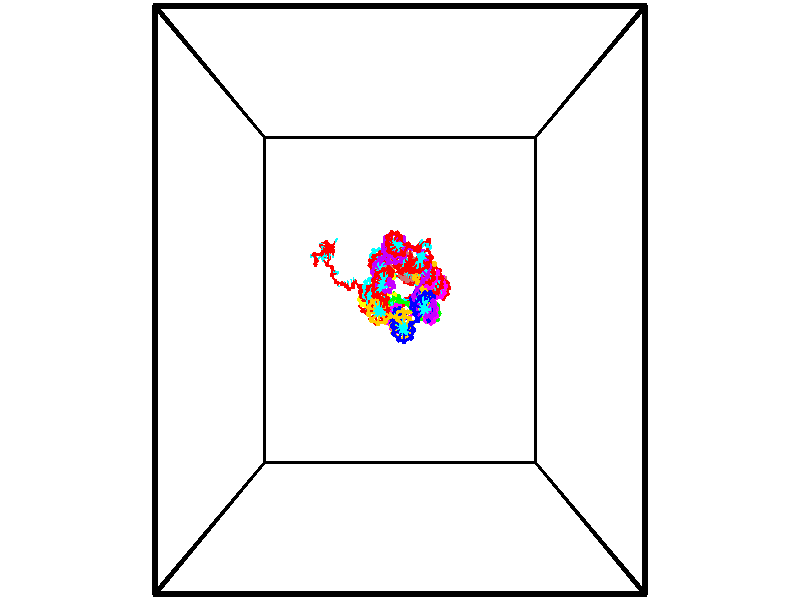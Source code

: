 // switches for output
#declare DRAW_BASES = 1; // possible values are 0, 1; only relevant for DNA ribbons
#declare DRAW_BASES_TYPE = 3; // possible values are 1, 2, 3; only relevant for DNA ribbons
#declare DRAW_FOG = 0; // set to 1 to enable fog

#include "colors.inc"

#include "transforms.inc"
background { rgb <1, 1, 1>}

#default {
   normal{
       ripples 0.25
       frequency 0.20
       turbulence 0.2
       lambda 5
   }
	finish {
		phong 0.1
		phong_size 40.
	}
}

// original window dimensions: 1024x640


// camera settings

camera {
	sky <-0, 1, 0>
	up <-0, 1, 0>
	right 1.6 * <1, 0, 0>
	location <18.5, 18.5, 82.5562>
	look_at <18.5, 18.5, 18.5>
	direction <0, 0, -64.0562>
	angle 67.0682
}


# declare cpy_camera_pos = <18.5, 18.5, 82.5562>;
# if (DRAW_FOG = 1)
fog {
	fog_type 2
	up vnormalize(cpy_camera_pos)
	color rgbt<1,1,1,0.3>
	distance 1e-5
	fog_alt 3e-3
	fog_offset 29.6
}
# end


// LIGHTS

# declare lum = 6;
global_settings {
	ambient_light rgb lum * <0.05, 0.05, 0.05>
	max_trace_level 15
}# declare cpy_direct_light_amount = 0.25;
light_source
{	1000 * <-1, -1, 1>,
	rgb lum * cpy_direct_light_amount
	parallel
}

light_source
{	1000 * <1, 1, -1>,
	rgb lum * cpy_direct_light_amount
	parallel
}

// strand 0

// nucleotide -1

// particle -1
sphere {
	<23.295267, 17.212578, -1.286318> 0.250000
	pigment { color rgbt <1,0,0,0> }
	no_shadow
}
cylinder {
	<23.094162, 17.271946, -1.626952>,  <22.973499, 17.307566, -1.831333>, 0.100000
	pigment { color rgbt <1,0,0,0> }
	no_shadow
}
cylinder {
	<23.094162, 17.271946, -1.626952>,  <23.295267, 17.212578, -1.286318>, 0.100000
	pigment { color rgbt <1,0,0,0> }
	no_shadow
}

// particle -1
sphere {
	<23.094162, 17.271946, -1.626952> 0.100000
	pigment { color rgbt <1,0,0,0> }
	no_shadow
}
sphere {
	0, 1
	scale<0.080000,0.200000,0.300000>
	matrix <-0.801193, 0.289843, 0.523528,
		0.324528, 0.945496, -0.026811,
		-0.502764, 0.148419, -0.851587,
		22.943333, 17.316471, -1.882428>
	pigment { color rgbt <0,1,1,0> }
	no_shadow
}
cylinder {
	<23.045530, 17.944677, -1.361812>,  <23.295267, 17.212578, -1.286318>, 0.130000
	pigment { color rgbt <1,0,0,0> }
	no_shadow
}

// nucleotide -1

// particle -1
sphere {
	<23.045530, 17.944677, -1.361812> 0.250000
	pigment { color rgbt <1,0,0,0> }
	no_shadow
}
cylinder {
	<22.821964, 17.673820, -1.553268>,  <22.687824, 17.511307, -1.668141>, 0.100000
	pigment { color rgbt <1,0,0,0> }
	no_shadow
}
cylinder {
	<22.821964, 17.673820, -1.553268>,  <23.045530, 17.944677, -1.361812>, 0.100000
	pigment { color rgbt <1,0,0,0> }
	no_shadow
}

// particle -1
sphere {
	<22.821964, 17.673820, -1.553268> 0.100000
	pigment { color rgbt <1,0,0,0> }
	no_shadow
}
sphere {
	0, 1
	scale<0.080000,0.200000,0.300000>
	matrix <-0.810461, 0.323980, 0.488046,
		-0.175406, 0.660695, -0.729873,
		-0.558915, -0.677140, -0.478640,
		22.654289, 17.470678, -1.696859>
	pigment { color rgbt <0,1,1,0> }
	no_shadow
}
cylinder {
	<22.546007, 18.240320, -1.836761>,  <23.045530, 17.944677, -1.361812>, 0.130000
	pigment { color rgbt <1,0,0,0> }
	no_shadow
}

// nucleotide -1

// particle -1
sphere {
	<22.546007, 18.240320, -1.836761> 0.250000
	pigment { color rgbt <1,0,0,0> }
	no_shadow
}
cylinder {
	<22.425308, 17.898125, -1.668434>,  <22.352888, 17.692808, -1.567438>, 0.100000
	pigment { color rgbt <1,0,0,0> }
	no_shadow
}
cylinder {
	<22.425308, 17.898125, -1.668434>,  <22.546007, 18.240320, -1.836761>, 0.100000
	pigment { color rgbt <1,0,0,0> }
	no_shadow
}

// particle -1
sphere {
	<22.425308, 17.898125, -1.668434> 0.100000
	pigment { color rgbt <1,0,0,0> }
	no_shadow
}
sphere {
	0, 1
	scale<0.080000,0.200000,0.300000>
	matrix <-0.729598, 0.491336, 0.475684,
		-0.613705, -0.163490, -0.772423,
		-0.301749, -0.855488, 0.420818,
		22.334784, 17.641478, -1.542189>
	pigment { color rgbt <0,1,1,0> }
	no_shadow
}
cylinder {
	<21.824644, 18.084909, -2.039874>,  <22.546007, 18.240320, -1.836761>, 0.130000
	pigment { color rgbt <1,0,0,0> }
	no_shadow
}

// nucleotide -1

// particle -1
sphere {
	<21.824644, 18.084909, -2.039874> 0.250000
	pigment { color rgbt <1,0,0,0> }
	no_shadow
}
cylinder {
	<21.931469, 17.918102, -1.692364>,  <21.995564, 17.818018, -1.483858>, 0.100000
	pigment { color rgbt <1,0,0,0> }
	no_shadow
}
cylinder {
	<21.931469, 17.918102, -1.692364>,  <21.824644, 18.084909, -2.039874>, 0.100000
	pigment { color rgbt <1,0,0,0> }
	no_shadow
}

// particle -1
sphere {
	<21.931469, 17.918102, -1.692364> 0.100000
	pigment { color rgbt <1,0,0,0> }
	no_shadow
}
sphere {
	0, 1
	scale<0.080000,0.200000,0.300000>
	matrix <-0.755419, 0.469159, 0.457419,
		-0.598347, -0.778450, -0.189729,
		0.267064, -0.417020, 0.868776,
		22.011589, 17.792995, -1.431731>
	pigment { color rgbt <0,1,1,0> }
	no_shadow
}
cylinder {
	<21.226248, 17.626717, -1.800150>,  <21.824644, 18.084909, -2.039874>, 0.130000
	pigment { color rgbt <1,0,0,0> }
	no_shadow
}

// nucleotide -1

// particle -1
sphere {
	<21.226248, 17.626717, -1.800150> 0.250000
	pigment { color rgbt <1,0,0,0> }
	no_shadow
}
cylinder {
	<21.450562, 17.758984, -1.496524>,  <21.585150, 17.838345, -1.314348>, 0.100000
	pigment { color rgbt <1,0,0,0> }
	no_shadow
}
cylinder {
	<21.450562, 17.758984, -1.496524>,  <21.226248, 17.626717, -1.800150>, 0.100000
	pigment { color rgbt <1,0,0,0> }
	no_shadow
}

// particle -1
sphere {
	<21.450562, 17.758984, -1.496524> 0.100000
	pigment { color rgbt <1,0,0,0> }
	no_shadow
}
sphere {
	0, 1
	scale<0.080000,0.200000,0.300000>
	matrix <-0.798056, 0.460051, 0.389179,
		-0.220520, -0.824022, 0.521881,
		0.560784, 0.330669, 0.759065,
		21.618797, 17.858185, -1.268804>
	pigment { color rgbt <0,1,1,0> }
	no_shadow
}
cylinder {
	<20.899174, 17.374527, -1.130095>,  <21.226248, 17.626717, -1.800150>, 0.130000
	pigment { color rgbt <1,0,0,0> }
	no_shadow
}

// nucleotide -1

// particle -1
sphere {
	<20.899174, 17.374527, -1.130095> 0.250000
	pigment { color rgbt <1,0,0,0> }
	no_shadow
}
cylinder {
	<21.135857, 17.692619, -1.077189>,  <21.277866, 17.883474, -1.045446>, 0.100000
	pigment { color rgbt <1,0,0,0> }
	no_shadow
}
cylinder {
	<21.135857, 17.692619, -1.077189>,  <20.899174, 17.374527, -1.130095>, 0.100000
	pigment { color rgbt <1,0,0,0> }
	no_shadow
}

// particle -1
sphere {
	<21.135857, 17.692619, -1.077189> 0.100000
	pigment { color rgbt <1,0,0,0> }
	no_shadow
}
sphere {
	0, 1
	scale<0.080000,0.200000,0.300000>
	matrix <-0.757705, 0.492587, 0.428066,
		0.275259, -0.353506, 0.894017,
		0.591705, 0.795231, 0.132264,
		21.313368, 17.931189, -1.037510>
	pigment { color rgbt <0,1,1,0> }
	no_shadow
}
cylinder {
	<21.078695, 17.463127, -0.334155>,  <20.899174, 17.374527, -1.130095>, 0.130000
	pigment { color rgbt <1,0,0,0> }
	no_shadow
}

// nucleotide -1

// particle -1
sphere {
	<21.078695, 17.463127, -0.334155> 0.250000
	pigment { color rgbt <1,0,0,0> }
	no_shadow
}
cylinder {
	<21.016815, 17.757023, -0.598345>,  <20.979687, 17.933361, -0.756858>, 0.100000
	pigment { color rgbt <1,0,0,0> }
	no_shadow
}
cylinder {
	<21.016815, 17.757023, -0.598345>,  <21.078695, 17.463127, -0.334155>, 0.100000
	pigment { color rgbt <1,0,0,0> }
	no_shadow
}

// particle -1
sphere {
	<21.016815, 17.757023, -0.598345> 0.100000
	pigment { color rgbt <1,0,0,0> }
	no_shadow
}
sphere {
	0, 1
	scale<0.080000,0.200000,0.300000>
	matrix <-0.801811, 0.297205, 0.518428,
		0.577205, 0.609777, 0.543144,
		-0.154700, 0.734739, -0.660475,
		20.970406, 17.977444, -0.796487>
	pigment { color rgbt <0,1,1,0> }
	no_shadow
}
cylinder {
	<20.992735, 18.156773, 0.006204>,  <21.078695, 17.463127, -0.334155>, 0.130000
	pigment { color rgbt <1,0,0,0> }
	no_shadow
}

// nucleotide -1

// particle -1
sphere {
	<20.992735, 18.156773, 0.006204> 0.250000
	pigment { color rgbt <1,0,0,0> }
	no_shadow
}
cylinder {
	<20.791138, 18.135036, -0.338595>,  <20.670179, 18.121994, -0.545474>, 0.100000
	pigment { color rgbt <1,0,0,0> }
	no_shadow
}
cylinder {
	<20.791138, 18.135036, -0.338595>,  <20.992735, 18.156773, 0.006204>, 0.100000
	pigment { color rgbt <1,0,0,0> }
	no_shadow
}

// particle -1
sphere {
	<20.791138, 18.135036, -0.338595> 0.100000
	pigment { color rgbt <1,0,0,0> }
	no_shadow
}
sphere {
	0, 1
	scale<0.080000,0.200000,0.300000>
	matrix <-0.859395, 0.131165, 0.494202,
		0.086209, 0.989870, -0.112805,
		-0.503992, -0.054340, -0.861997,
		20.639940, 18.118734, -0.597194>
	pigment { color rgbt <0,1,1,0> }
	no_shadow
}
cylinder {
	<20.619017, 18.779043, -0.274168>,  <20.992735, 18.156773, 0.006204>, 0.130000
	pigment { color rgbt <1,0,0,0> }
	no_shadow
}

// nucleotide -1

// particle -1
sphere {
	<20.619017, 18.779043, -0.274168> 0.250000
	pigment { color rgbt <1,0,0,0> }
	no_shadow
}
cylinder {
	<20.430382, 18.431561, -0.334773>,  <20.317202, 18.223070, -0.371136>, 0.100000
	pigment { color rgbt <1,0,0,0> }
	no_shadow
}
cylinder {
	<20.430382, 18.431561, -0.334773>,  <20.619017, 18.779043, -0.274168>, 0.100000
	pigment { color rgbt <1,0,0,0> }
	no_shadow
}

// particle -1
sphere {
	<20.430382, 18.431561, -0.334773> 0.100000
	pigment { color rgbt <1,0,0,0> }
	no_shadow
}
sphere {
	0, 1
	scale<0.080000,0.200000,0.300000>
	matrix <-0.758704, 0.312146, 0.571781,
		-0.449416, 0.384596, -0.806295,
		-0.471586, -0.868706, -0.151511,
		20.288906, 18.170948, -0.380226>
	pigment { color rgbt <0,1,1,0> }
	no_shadow
}
cylinder {
	<19.909050, 18.927862, -0.468185>,  <20.619017, 18.779043, -0.274168>, 0.130000
	pigment { color rgbt <1,0,0,0> }
	no_shadow
}

// nucleotide -1

// particle -1
sphere {
	<19.909050, 18.927862, -0.468185> 0.250000
	pigment { color rgbt <1,0,0,0> }
	no_shadow
}
cylinder {
	<19.895538, 18.567253, -0.295619>,  <19.887430, 18.350887, -0.192079>, 0.100000
	pigment { color rgbt <1,0,0,0> }
	no_shadow
}
cylinder {
	<19.895538, 18.567253, -0.295619>,  <19.909050, 18.927862, -0.468185>, 0.100000
	pigment { color rgbt <1,0,0,0> }
	no_shadow
}

// particle -1
sphere {
	<19.895538, 18.567253, -0.295619> 0.100000
	pigment { color rgbt <1,0,0,0> }
	no_shadow
}
sphere {
	0, 1
	scale<0.080000,0.200000,0.300000>
	matrix <-0.836202, 0.261913, 0.481837,
		-0.547379, -0.344474, -0.762701,
		-0.033781, -0.901521, 0.431415,
		19.885405, 18.296797, -0.166194>
	pigment { color rgbt <0,1,1,0> }
	no_shadow
}
cylinder {
	<19.221521, 18.591211, -0.468440>,  <19.909050, 18.927862, -0.468185>, 0.130000
	pigment { color rgbt <1,0,0,0> }
	no_shadow
}

// nucleotide -1

// particle -1
sphere {
	<19.221521, 18.591211, -0.468440> 0.250000
	pigment { color rgbt <1,0,0,0> }
	no_shadow
}
cylinder {
	<19.439125, 18.464020, -0.157843>,  <19.569687, 18.387705, 0.028515>, 0.100000
	pigment { color rgbt <1,0,0,0> }
	no_shadow
}
cylinder {
	<19.439125, 18.464020, -0.157843>,  <19.221521, 18.591211, -0.468440>, 0.100000
	pigment { color rgbt <1,0,0,0> }
	no_shadow
}

// particle -1
sphere {
	<19.439125, 18.464020, -0.157843> 0.100000
	pigment { color rgbt <1,0,0,0> }
	no_shadow
}
sphere {
	0, 1
	scale<0.080000,0.200000,0.300000>
	matrix <-0.766068, 0.189334, 0.614241,
		-0.342333, -0.929000, -0.140595,
		0.544010, -0.317980, 0.776493,
		19.602327, 18.368626, 0.075105>
	pigment { color rgbt <0,1,1,0> }
	no_shadow
}
cylinder {
	<18.813150, 18.115723, -0.128724>,  <19.221521, 18.591211, -0.468440>, 0.130000
	pigment { color rgbt <1,0,0,0> }
	no_shadow
}

// nucleotide -1

// particle -1
sphere {
	<18.813150, 18.115723, -0.128724> 0.250000
	pigment { color rgbt <1,0,0,0> }
	no_shadow
}
cylinder {
	<19.071346, 18.259354, 0.140914>,  <19.226265, 18.345533, 0.302697>, 0.100000
	pigment { color rgbt <1,0,0,0> }
	no_shadow
}
cylinder {
	<19.071346, 18.259354, 0.140914>,  <18.813150, 18.115723, -0.128724>, 0.100000
	pigment { color rgbt <1,0,0,0> }
	no_shadow
}

// particle -1
sphere {
	<19.071346, 18.259354, 0.140914> 0.100000
	pigment { color rgbt <1,0,0,0> }
	no_shadow
}
sphere {
	0, 1
	scale<0.080000,0.200000,0.300000>
	matrix <-0.740996, 0.080514, 0.666665,
		0.185110, -0.929828, 0.318047,
		0.645491, 0.359078, 0.674095,
		19.264994, 18.367077, 0.343143>
	pigment { color rgbt <0,1,1,0> }
	no_shadow
}
cylinder {
	<18.789614, 17.819242, 0.552332>,  <18.813150, 18.115723, -0.128724>, 0.130000
	pigment { color rgbt <1,0,0,0> }
	no_shadow
}

// nucleotide -1

// particle -1
sphere {
	<18.789614, 17.819242, 0.552332> 0.250000
	pigment { color rgbt <1,0,0,0> }
	no_shadow
}
cylinder {
	<18.921600, 18.193161, 0.604916>,  <19.000792, 18.417511, 0.636466>, 0.100000
	pigment { color rgbt <1,0,0,0> }
	no_shadow
}
cylinder {
	<18.921600, 18.193161, 0.604916>,  <18.789614, 17.819242, 0.552332>, 0.100000
	pigment { color rgbt <1,0,0,0> }
	no_shadow
}

// particle -1
sphere {
	<18.921600, 18.193161, 0.604916> 0.100000
	pigment { color rgbt <1,0,0,0> }
	no_shadow
}
sphere {
	0, 1
	scale<0.080000,0.200000,0.300000>
	matrix <-0.715867, 0.157010, 0.680354,
		0.615351, -0.318601, 0.720997,
		0.329965, 0.934795, 0.131460,
		19.020590, 18.473598, 0.644354>
	pigment { color rgbt <0,1,1,0> }
	no_shadow
}
cylinder {
	<19.036047, 17.954964, 1.243043>,  <18.789614, 17.819242, 0.552332>, 0.130000
	pigment { color rgbt <1,0,0,0> }
	no_shadow
}

// nucleotide -1

// particle -1
sphere {
	<19.036047, 17.954964, 1.243043> 0.250000
	pigment { color rgbt <1,0,0,0> }
	no_shadow
}
cylinder {
	<18.858299, 18.257717, 1.051351>,  <18.751650, 18.439369, 0.936336>, 0.100000
	pigment { color rgbt <1,0,0,0> }
	no_shadow
}
cylinder {
	<18.858299, 18.257717, 1.051351>,  <19.036047, 17.954964, 1.243043>, 0.100000
	pigment { color rgbt <1,0,0,0> }
	no_shadow
}

// particle -1
sphere {
	<18.858299, 18.257717, 1.051351> 0.100000
	pigment { color rgbt <1,0,0,0> }
	no_shadow
}
sphere {
	0, 1
	scale<0.080000,0.200000,0.300000>
	matrix <-0.685493, 0.057117, 0.725836,
		0.576746, 0.651048, 0.493458,
		-0.444369, 0.756885, -0.479230,
		18.724989, 18.484783, 0.907582>
	pigment { color rgbt <0,1,1,0> }
	no_shadow
}
cylinder {
	<19.627245, 18.189871, 1.029454>,  <19.036047, 17.954964, 1.243043>, 0.130000
	pigment { color rgbt <1,0,0,0> }
	no_shadow
}

// nucleotide -1

// particle -1
sphere {
	<19.627245, 18.189871, 1.029454> 0.250000
	pigment { color rgbt <1,0,0,0> }
	no_shadow
}
cylinder {
	<19.873928, 17.911774, 1.177135>,  <20.021938, 17.744915, 1.265743>, 0.100000
	pigment { color rgbt <1,0,0,0> }
	no_shadow
}
cylinder {
	<19.873928, 17.911774, 1.177135>,  <19.627245, 18.189871, 1.029454>, 0.100000
	pigment { color rgbt <1,0,0,0> }
	no_shadow
}

// particle -1
sphere {
	<19.873928, 17.911774, 1.177135> 0.100000
	pigment { color rgbt <1,0,0,0> }
	no_shadow
}
sphere {
	0, 1
	scale<0.080000,0.200000,0.300000>
	matrix <0.389260, 0.676988, 0.624630,
		-0.684215, -0.241498, 0.688134,
		0.616706, -0.695245, 0.369200,
		20.058939, 17.703199, 1.287894>
	pigment { color rgbt <0,1,1,0> }
	no_shadow
}
cylinder {
	<19.717623, 18.277834, 1.759563>,  <19.627245, 18.189871, 1.029454>, 0.130000
	pigment { color rgbt <1,0,0,0> }
	no_shadow
}

// nucleotide -1

// particle -1
sphere {
	<19.717623, 18.277834, 1.759563> 0.250000
	pigment { color rgbt <1,0,0,0> }
	no_shadow
}
cylinder {
	<20.056656, 18.104321, 1.637294>,  <20.260077, 18.000212, 1.563932>, 0.100000
	pigment { color rgbt <1,0,0,0> }
	no_shadow
}
cylinder {
	<20.056656, 18.104321, 1.637294>,  <19.717623, 18.277834, 1.759563>, 0.100000
	pigment { color rgbt <1,0,0,0> }
	no_shadow
}

// particle -1
sphere {
	<20.056656, 18.104321, 1.637294> 0.100000
	pigment { color rgbt <1,0,0,0> }
	no_shadow
}
sphere {
	0, 1
	scale<0.080000,0.200000,0.300000>
	matrix <0.530128, 0.666265, 0.524457,
		-0.023843, -0.606566, 0.794675,
		0.847582, -0.433784, -0.305672,
		20.310930, 17.974186, 1.545592>
	pigment { color rgbt <0,1,1,0> }
	no_shadow
}
cylinder {
	<20.146446, 18.113329, 2.396233>,  <19.717623, 18.277834, 1.759563>, 0.130000
	pigment { color rgbt <1,0,0,0> }
	no_shadow
}

// nucleotide -1

// particle -1
sphere {
	<20.146446, 18.113329, 2.396233> 0.250000
	pigment { color rgbt <1,0,0,0> }
	no_shadow
}
cylinder {
	<20.359306, 18.157928, 2.060523>,  <20.487022, 18.184689, 1.859096>, 0.100000
	pigment { color rgbt <1,0,0,0> }
	no_shadow
}
cylinder {
	<20.359306, 18.157928, 2.060523>,  <20.146446, 18.113329, 2.396233>, 0.100000
	pigment { color rgbt <1,0,0,0> }
	no_shadow
}

// particle -1
sphere {
	<20.359306, 18.157928, 2.060523> 0.100000
	pigment { color rgbt <1,0,0,0> }
	no_shadow
}
sphere {
	0, 1
	scale<0.080000,0.200000,0.300000>
	matrix <0.584983, 0.668196, 0.459684,
		0.612053, -0.735583, 0.290358,
		0.532152, 0.111496, -0.839275,
		20.518951, 18.191378, 1.808740>
	pigment { color rgbt <0,1,1,0> }
	no_shadow
}
cylinder {
	<20.988874, 17.894758, 2.423288>,  <20.146446, 18.113329, 2.396233>, 0.130000
	pigment { color rgbt <1,0,0,0> }
	no_shadow
}

// nucleotide -1

// particle -1
sphere {
	<20.988874, 17.894758, 2.423288> 0.250000
	pigment { color rgbt <1,0,0,0> }
	no_shadow
}
cylinder {
	<20.827854, 18.186493, 2.202011>,  <20.731243, 18.361534, 2.069244>, 0.100000
	pigment { color rgbt <1,0,0,0> }
	no_shadow
}
cylinder {
	<20.827854, 18.186493, 2.202011>,  <20.988874, 17.894758, 2.423288>, 0.100000
	pigment { color rgbt <1,0,0,0> }
	no_shadow
}

// particle -1
sphere {
	<20.827854, 18.186493, 2.202011> 0.100000
	pigment { color rgbt <1,0,0,0> }
	no_shadow
}
sphere {
	0, 1
	scale<0.080000,0.200000,0.300000>
	matrix <0.462889, 0.683545, 0.564358,
		0.789739, -0.028886, -0.612762,
		-0.402549, 0.729336, -0.553194,
		20.707090, 18.405294, 2.036052>
	pigment { color rgbt <0,1,1,0> }
	no_shadow
}
cylinder {
	<21.551561, 18.306135, 2.262462>,  <20.988874, 17.894758, 2.423288>, 0.130000
	pigment { color rgbt <1,0,0,0> }
	no_shadow
}

// nucleotide -1

// particle -1
sphere {
	<21.551561, 18.306135, 2.262462> 0.250000
	pigment { color rgbt <1,0,0,0> }
	no_shadow
}
cylinder {
	<21.198711, 18.493904, 2.277942>,  <20.987001, 18.606565, 2.287230>, 0.100000
	pigment { color rgbt <1,0,0,0> }
	no_shadow
}
cylinder {
	<21.198711, 18.493904, 2.277942>,  <21.551561, 18.306135, 2.262462>, 0.100000
	pigment { color rgbt <1,0,0,0> }
	no_shadow
}

// particle -1
sphere {
	<21.198711, 18.493904, 2.277942> 0.100000
	pigment { color rgbt <1,0,0,0> }
	no_shadow
}
sphere {
	0, 1
	scale<0.080000,0.200000,0.300000>
	matrix <0.352435, 0.603308, 0.715408,
		0.312480, 0.644719, -0.697634,
		-0.882126, 0.469421, 0.038700,
		20.934074, 18.634731, 2.289552>
	pigment { color rgbt <0,1,1,0> }
	no_shadow
}
cylinder {
	<21.742678, 19.036137, 2.276076>,  <21.551561, 18.306135, 2.262462>, 0.130000
	pigment { color rgbt <1,0,0,0> }
	no_shadow
}

// nucleotide -1

// particle -1
sphere {
	<21.742678, 19.036137, 2.276076> 0.250000
	pigment { color rgbt <1,0,0,0> }
	no_shadow
}
cylinder {
	<21.395611, 19.001511, 2.471898>,  <21.187370, 18.980736, 2.589390>, 0.100000
	pigment { color rgbt <1,0,0,0> }
	no_shadow
}
cylinder {
	<21.395611, 19.001511, 2.471898>,  <21.742678, 19.036137, 2.276076>, 0.100000
	pigment { color rgbt <1,0,0,0> }
	no_shadow
}

// particle -1
sphere {
	<21.395611, 19.001511, 2.471898> 0.100000
	pigment { color rgbt <1,0,0,0> }
	no_shadow
}
sphere {
	0, 1
	scale<0.080000,0.200000,0.300000>
	matrix <0.333409, 0.629126, 0.702168,
		-0.368774, 0.772468, -0.517009,
		-0.867666, -0.086565, 0.489553,
		21.135311, 18.975540, 2.618763>
	pigment { color rgbt <0,1,1,0> }
	no_shadow
}
cylinder {
	<21.635599, 19.706837, 2.577740>,  <21.742678, 19.036137, 2.276076>, 0.130000
	pigment { color rgbt <1,0,0,0> }
	no_shadow
}

// nucleotide -1

// particle -1
sphere {
	<21.635599, 19.706837, 2.577740> 0.250000
	pigment { color rgbt <1,0,0,0> }
	no_shadow
}
cylinder {
	<21.405128, 19.459557, 2.791600>,  <21.266846, 19.311190, 2.919917>, 0.100000
	pigment { color rgbt <1,0,0,0> }
	no_shadow
}
cylinder {
	<21.405128, 19.459557, 2.791600>,  <21.635599, 19.706837, 2.577740>, 0.100000
	pigment { color rgbt <1,0,0,0> }
	no_shadow
}

// particle -1
sphere {
	<21.405128, 19.459557, 2.791600> 0.100000
	pigment { color rgbt <1,0,0,0> }
	no_shadow
}
sphere {
	0, 1
	scale<0.080000,0.200000,0.300000>
	matrix <0.297877, 0.450327, 0.841710,
		-0.761111, 0.644234, -0.075321,
		-0.576176, -0.618198, 0.534651,
		21.232275, 19.274097, 2.951996>
	pigment { color rgbt <0,1,1,0> }
	no_shadow
}
cylinder {
	<21.189831, 20.050697, 3.168349>,  <21.635599, 19.706837, 2.577740>, 0.130000
	pigment { color rgbt <1,0,0,0> }
	no_shadow
}

// nucleotide -1

// particle -1
sphere {
	<21.189831, 20.050697, 3.168349> 0.250000
	pigment { color rgbt <1,0,0,0> }
	no_shadow
}
cylinder {
	<21.259411, 19.668301, 3.262851>,  <21.301159, 19.438862, 3.319552>, 0.100000
	pigment { color rgbt <1,0,0,0> }
	no_shadow
}
cylinder {
	<21.259411, 19.668301, 3.262851>,  <21.189831, 20.050697, 3.168349>, 0.100000
	pigment { color rgbt <1,0,0,0> }
	no_shadow
}

// particle -1
sphere {
	<21.259411, 19.668301, 3.262851> 0.100000
	pigment { color rgbt <1,0,0,0> }
	no_shadow
}
sphere {
	0, 1
	scale<0.080000,0.200000,0.300000>
	matrix <0.468139, 0.291349, 0.834243,
		-0.866364, -0.034518, 0.498219,
		0.173952, -0.955994, 0.236255,
		21.311596, 19.381502, 3.333728>
	pigment { color rgbt <0,1,1,0> }
	no_shadow
}
cylinder {
	<21.496546, 20.199533, 3.794925>,  <21.189831, 20.050697, 3.168349>, 0.130000
	pigment { color rgbt <1,0,0,0> }
	no_shadow
}

// nucleotide -1

// particle -1
sphere {
	<21.496546, 20.199533, 3.794925> 0.250000
	pigment { color rgbt <1,0,0,0> }
	no_shadow
}
cylinder {
	<21.423851, 19.806210, 3.791544>,  <21.380234, 19.570215, 3.789516>, 0.100000
	pigment { color rgbt <1,0,0,0> }
	no_shadow
}
cylinder {
	<21.423851, 19.806210, 3.791544>,  <21.496546, 20.199533, 3.794925>, 0.100000
	pigment { color rgbt <1,0,0,0> }
	no_shadow
}

// particle -1
sphere {
	<21.423851, 19.806210, 3.791544> 0.100000
	pigment { color rgbt <1,0,0,0> }
	no_shadow
}
sphere {
	0, 1
	scale<0.080000,0.200000,0.300000>
	matrix <0.214147, -0.047966, 0.975623,
		-0.959746, 0.175498, 0.219291,
		-0.181738, -0.983311, -0.008452,
		21.369329, 19.511217, 3.789009>
	pigment { color rgbt <0,1,1,0> }
	no_shadow
}
cylinder {
	<20.885416, 20.016188, 4.198198>,  <21.496546, 20.199533, 3.794925>, 0.130000
	pigment { color rgbt <1,0,0,0> }
	no_shadow
}

// nucleotide -1

// particle -1
sphere {
	<20.885416, 20.016188, 4.198198> 0.250000
	pigment { color rgbt <1,0,0,0> }
	no_shadow
}
cylinder {
	<21.139744, 19.707478, 4.194221>,  <21.292341, 19.522251, 4.191834>, 0.100000
	pigment { color rgbt <1,0,0,0> }
	no_shadow
}
cylinder {
	<21.139744, 19.707478, 4.194221>,  <20.885416, 20.016188, 4.198198>, 0.100000
	pigment { color rgbt <1,0,0,0> }
	no_shadow
}

// particle -1
sphere {
	<21.139744, 19.707478, 4.194221> 0.100000
	pigment { color rgbt <1,0,0,0> }
	no_shadow
}
sphere {
	0, 1
	scale<0.080000,0.200000,0.300000>
	matrix <0.077284, 0.050841, 0.995712,
		-0.767959, -0.633862, 0.091972,
		0.635819, -0.771774, -0.009944,
		21.330490, 19.475945, 4.191237>
	pigment { color rgbt <0,1,1,0> }
	no_shadow
}
cylinder {
	<20.790056, 19.728418, 4.876949>,  <20.885416, 20.016188, 4.198198>, 0.130000
	pigment { color rgbt <1,0,0,0> }
	no_shadow
}

// nucleotide -1

// particle -1
sphere {
	<20.790056, 19.728418, 4.876949> 0.250000
	pigment { color rgbt <1,0,0,0> }
	no_shadow
}
cylinder {
	<21.130730, 19.573017, 4.736267>,  <21.335135, 19.479776, 4.651858>, 0.100000
	pigment { color rgbt <1,0,0,0> }
	no_shadow
}
cylinder {
	<21.130730, 19.573017, 4.736267>,  <20.790056, 19.728418, 4.876949>, 0.100000
	pigment { color rgbt <1,0,0,0> }
	no_shadow
}

// particle -1
sphere {
	<21.130730, 19.573017, 4.736267> 0.100000
	pigment { color rgbt <1,0,0,0> }
	no_shadow
}
sphere {
	0, 1
	scale<0.080000,0.200000,0.300000>
	matrix <0.404661, 0.061106, 0.912423,
		-0.332989, -0.919419, 0.209255,
		0.851685, -0.388504, -0.351705,
		21.386236, 19.456467, 4.630755>
	pigment { color rgbt <0,1,1,0> }
	no_shadow
}
cylinder {
	<20.665228, 19.668381, 5.554708>,  <20.790056, 19.728418, 4.876949>, 0.130000
	pigment { color rgbt <1,0,0,0> }
	no_shadow
}

// nucleotide -1

// particle -1
sphere {
	<20.665228, 19.668381, 5.554708> 0.250000
	pigment { color rgbt <1,0,0,0> }
	no_shadow
}
cylinder {
	<20.542759, 19.997169, 5.746800>,  <20.469278, 20.194443, 5.862056>, 0.100000
	pigment { color rgbt <1,0,0,0> }
	no_shadow
}
cylinder {
	<20.542759, 19.997169, 5.746800>,  <20.665228, 19.668381, 5.554708>, 0.100000
	pigment { color rgbt <1,0,0,0> }
	no_shadow
}

// particle -1
sphere {
	<20.542759, 19.997169, 5.746800> 0.100000
	pigment { color rgbt <1,0,0,0> }
	no_shadow
}
sphere {
	0, 1
	scale<0.080000,0.200000,0.300000>
	matrix <0.651574, -0.186844, 0.735215,
		0.694054, 0.538008, -0.478369,
		-0.306171, 0.821971, 0.480232,
		20.450909, 20.243761, 5.890870>
	pigment { color rgbt <0,1,1,0> }
	no_shadow
}
cylinder {
	<21.204273, 20.264578, 5.721654>,  <20.665228, 19.668381, 5.554708>, 0.130000
	pigment { color rgbt <1,0,0,0> }
	no_shadow
}

// nucleotide -1

// particle -1
sphere {
	<21.204273, 20.264578, 5.721654> 0.250000
	pigment { color rgbt <1,0,0,0> }
	no_shadow
}
cylinder {
	<20.910069, 20.230698, 5.990532>,  <20.733545, 20.210369, 6.151859>, 0.100000
	pigment { color rgbt <1,0,0,0> }
	no_shadow
}
cylinder {
	<20.910069, 20.230698, 5.990532>,  <21.204273, 20.264578, 5.721654>, 0.100000
	pigment { color rgbt <1,0,0,0> }
	no_shadow
}

// particle -1
sphere {
	<20.910069, 20.230698, 5.990532> 0.100000
	pigment { color rgbt <1,0,0,0> }
	no_shadow
}
sphere {
	0, 1
	scale<0.080000,0.200000,0.300000>
	matrix <0.674418, -0.186222, 0.714480,
		0.064662, 0.978850, 0.194091,
		-0.735513, -0.084699, 0.672195,
		20.689415, 20.205288, 6.192191>
	pigment { color rgbt <0,1,1,0> }
	no_shadow
}
cylinder {
	<21.644318, 20.056648, 6.264736>,  <21.204273, 20.264578, 5.721654>, 0.130000
	pigment { color rgbt <1,0,0,0> }
	no_shadow
}

// nucleotide -1

// particle -1
sphere {
	<21.644318, 20.056648, 6.264736> 0.250000
	pigment { color rgbt <1,0,0,0> }
	no_shadow
}
cylinder {
	<21.283520, 20.142754, 6.414436>,  <21.067041, 20.194416, 6.504257>, 0.100000
	pigment { color rgbt <1,0,0,0> }
	no_shadow
}
cylinder {
	<21.283520, 20.142754, 6.414436>,  <21.644318, 20.056648, 6.264736>, 0.100000
	pigment { color rgbt <1,0,0,0> }
	no_shadow
}

// particle -1
sphere {
	<21.283520, 20.142754, 6.414436> 0.100000
	pigment { color rgbt <1,0,0,0> }
	no_shadow
}
sphere {
	0, 1
	scale<0.080000,0.200000,0.300000>
	matrix <0.308995, -0.283551, 0.907811,
		0.301538, 0.934484, 0.189247,
		-0.901996, 0.215263, 0.374252,
		21.012920, 20.207333, 6.526712>
	pigment { color rgbt <0,1,1,0> }
	no_shadow
}
cylinder {
	<21.854156, 20.588717, 6.818686>,  <21.644318, 20.056648, 6.264736>, 0.130000
	pigment { color rgbt <1,0,0,0> }
	no_shadow
}

// nucleotide -1

// particle -1
sphere {
	<21.854156, 20.588717, 6.818686> 0.250000
	pigment { color rgbt <1,0,0,0> }
	no_shadow
}
cylinder {
	<21.490181, 20.567768, 6.983254>,  <21.271795, 20.555199, 7.081996>, 0.100000
	pigment { color rgbt <1,0,0,0> }
	no_shadow
}
cylinder {
	<21.490181, 20.567768, 6.983254>,  <21.854156, 20.588717, 6.818686>, 0.100000
	pigment { color rgbt <1,0,0,0> }
	no_shadow
}

// particle -1
sphere {
	<21.490181, 20.567768, 6.983254> 0.100000
	pigment { color rgbt <1,0,0,0> }
	no_shadow
}
sphere {
	0, 1
	scale<0.080000,0.200000,0.300000>
	matrix <0.409339, 0.046207, 0.911212,
		-0.066731, 0.997558, -0.020608,
		-0.909939, -0.052370, 0.411422,
		21.217199, 20.552057, 7.106681>
	pigment { color rgbt <0,1,1,0> }
	no_shadow
}
cylinder {
	<21.971582, 21.045090, 7.328341>,  <21.854156, 20.588717, 6.818686>, 0.130000
	pigment { color rgbt <1,0,0,0> }
	no_shadow
}

// nucleotide -1

// particle -1
sphere {
	<21.971582, 21.045090, 7.328341> 0.250000
	pigment { color rgbt <1,0,0,0> }
	no_shadow
}
cylinder {
	<21.686543, 20.796791, 7.459108>,  <21.515518, 20.647812, 7.537569>, 0.100000
	pigment { color rgbt <1,0,0,0> }
	no_shadow
}
cylinder {
	<21.686543, 20.796791, 7.459108>,  <21.971582, 21.045090, 7.328341>, 0.100000
	pigment { color rgbt <1,0,0,0> }
	no_shadow
}

// particle -1
sphere {
	<21.686543, 20.796791, 7.459108> 0.100000
	pigment { color rgbt <1,0,0,0> }
	no_shadow
}
sphere {
	0, 1
	scale<0.080000,0.200000,0.300000>
	matrix <0.484144, -0.097857, 0.869499,
		-0.507746, 0.777881, 0.370263,
		-0.712600, -0.620745, 0.326920,
		21.472763, 20.610567, 7.557184>
	pigment { color rgbt <0,1,1,0> }
	no_shadow
}
cylinder {
	<21.717178, 21.303442, 7.933560>,  <21.971582, 21.045090, 7.328341>, 0.130000
	pigment { color rgbt <1,0,0,0> }
	no_shadow
}

// nucleotide -1

// particle -1
sphere {
	<21.717178, 21.303442, 7.933560> 0.250000
	pigment { color rgbt <1,0,0,0> }
	no_shadow
}
cylinder {
	<21.694424, 20.905003, 7.906564>,  <21.680771, 20.665939, 7.890366>, 0.100000
	pigment { color rgbt <1,0,0,0> }
	no_shadow
}
cylinder {
	<21.694424, 20.905003, 7.906564>,  <21.717178, 21.303442, 7.933560>, 0.100000
	pigment { color rgbt <1,0,0,0> }
	no_shadow
}

// particle -1
sphere {
	<21.694424, 20.905003, 7.906564> 0.100000
	pigment { color rgbt <1,0,0,0> }
	no_shadow
}
sphere {
	0, 1
	scale<0.080000,0.200000,0.300000>
	matrix <0.517948, -0.087236, 0.850953,
		-0.853519, 0.013449, 0.520888,
		-0.056884, -0.996097, -0.067492,
		21.677359, 20.606174, 7.886316>
	pigment { color rgbt <0,1,1,0> }
	no_shadow
}
cylinder {
	<21.461529, 20.868662, 8.556589>,  <21.717178, 21.303442, 7.933560>, 0.130000
	pigment { color rgbt <1,0,0,0> }
	no_shadow
}

// nucleotide -1

// particle -1
sphere {
	<21.461529, 20.868662, 8.556589> 0.250000
	pigment { color rgbt <1,0,0,0> }
	no_shadow
}
cylinder {
	<21.741035, 20.642590, 8.381183>,  <21.908739, 20.506947, 8.275939>, 0.100000
	pigment { color rgbt <1,0,0,0> }
	no_shadow
}
cylinder {
	<21.741035, 20.642590, 8.381183>,  <21.461529, 20.868662, 8.556589>, 0.100000
	pigment { color rgbt <1,0,0,0> }
	no_shadow
}

// particle -1
sphere {
	<21.741035, 20.642590, 8.381183> 0.100000
	pigment { color rgbt <1,0,0,0> }
	no_shadow
}
sphere {
	0, 1
	scale<0.080000,0.200000,0.300000>
	matrix <0.471863, -0.096572, 0.876367,
		-0.537656, -0.819294, 0.199208,
		0.698764, -0.565183, -0.438517,
		21.950665, 20.473036, 8.249627>
	pigment { color rgbt <0,1,1,0> }
	no_shadow
}
cylinder {
	<21.626453, 20.306568, 8.997293>,  <21.461529, 20.868662, 8.556589>, 0.130000
	pigment { color rgbt <1,0,0,0> }
	no_shadow
}

// nucleotide -1

// particle -1
sphere {
	<21.626453, 20.306568, 8.997293> 0.250000
	pigment { color rgbt <1,0,0,0> }
	no_shadow
}
cylinder {
	<21.946388, 20.322323, 8.757724>,  <22.138350, 20.331776, 8.613982>, 0.100000
	pigment { color rgbt <1,0,0,0> }
	no_shadow
}
cylinder {
	<21.946388, 20.322323, 8.757724>,  <21.626453, 20.306568, 8.997293>, 0.100000
	pigment { color rgbt <1,0,0,0> }
	no_shadow
}

// particle -1
sphere {
	<21.946388, 20.322323, 8.757724> 0.100000
	pigment { color rgbt <1,0,0,0> }
	no_shadow
}
sphere {
	0, 1
	scale<0.080000,0.200000,0.300000>
	matrix <0.598985, 0.011525, 0.800677,
		0.038442, -0.999157, -0.014376,
		0.799837, 0.039391, -0.598923,
		22.186340, 20.334139, 8.578047>
	pigment { color rgbt <0,1,1,0> }
	no_shadow
}
cylinder {
	<22.028919, 19.621973, 9.124808>,  <21.626453, 20.306568, 8.997293>, 0.130000
	pigment { color rgbt <1,0,0,0> }
	no_shadow
}

// nucleotide -1

// particle -1
sphere {
	<22.028919, 19.621973, 9.124808> 0.250000
	pigment { color rgbt <1,0,0,0> }
	no_shadow
}
cylinder {
	<22.195496, 19.968864, 9.015635>,  <22.295441, 20.177000, 8.950130>, 0.100000
	pigment { color rgbt <1,0,0,0> }
	no_shadow
}
cylinder {
	<22.195496, 19.968864, 9.015635>,  <22.028919, 19.621973, 9.124808>, 0.100000
	pigment { color rgbt <1,0,0,0> }
	no_shadow
}

// particle -1
sphere {
	<22.195496, 19.968864, 9.015635> 0.100000
	pigment { color rgbt <1,0,0,0> }
	no_shadow
}
sphere {
	0, 1
	scale<0.080000,0.200000,0.300000>
	matrix <0.627921, -0.057249, 0.776169,
		0.657490, -0.494608, -0.568392,
		0.416439, 0.867229, -0.272934,
		22.320427, 20.229033, 8.933754>
	pigment { color rgbt <0,1,1,0> }
	no_shadow
}
cylinder {
	<22.732985, 19.512709, 8.943105>,  <22.028919, 19.621973, 9.124808>, 0.130000
	pigment { color rgbt <1,0,0,0> }
	no_shadow
}

// nucleotide -1

// particle -1
sphere {
	<22.732985, 19.512709, 8.943105> 0.250000
	pigment { color rgbt <1,0,0,0> }
	no_shadow
}
cylinder {
	<22.648384, 19.867508, 9.107300>,  <22.597624, 20.080387, 9.205817>, 0.100000
	pigment { color rgbt <1,0,0,0> }
	no_shadow
}
cylinder {
	<22.648384, 19.867508, 9.107300>,  <22.732985, 19.512709, 8.943105>, 0.100000
	pigment { color rgbt <1,0,0,0> }
	no_shadow
}

// particle -1
sphere {
	<22.648384, 19.867508, 9.107300> 0.100000
	pigment { color rgbt <1,0,0,0> }
	no_shadow
}
sphere {
	0, 1
	scale<0.080000,0.200000,0.300000>
	matrix <0.588497, -0.219751, 0.778062,
		0.780346, 0.406131, -0.475519,
		-0.211500, 0.886999, 0.410488,
		22.584934, 20.133608, 9.230446>
	pigment { color rgbt <0,1,1,0> }
	no_shadow
}
cylinder {
	<23.392603, 19.787415, 9.276746>,  <22.732985, 19.512709, 8.943105>, 0.130000
	pigment { color rgbt <1,0,0,0> }
	no_shadow
}

// nucleotide -1

// particle -1
sphere {
	<23.392603, 19.787415, 9.276746> 0.250000
	pigment { color rgbt <1,0,0,0> }
	no_shadow
}
cylinder {
	<23.065517, 19.947018, 9.442702>,  <22.869267, 20.042780, 9.542276>, 0.100000
	pigment { color rgbt <1,0,0,0> }
	no_shadow
}
cylinder {
	<23.065517, 19.947018, 9.442702>,  <23.392603, 19.787415, 9.276746>, 0.100000
	pigment { color rgbt <1,0,0,0> }
	no_shadow
}

// particle -1
sphere {
	<23.065517, 19.947018, 9.442702> 0.100000
	pigment { color rgbt <1,0,0,0> }
	no_shadow
}
sphere {
	0, 1
	scale<0.080000,0.200000,0.300000>
	matrix <0.403617, -0.116452, 0.907487,
		0.410408, 0.909523, -0.065822,
		-0.817716, 0.399007, 0.414891,
		22.820202, 20.066719, 9.567170>
	pigment { color rgbt <0,1,1,0> }
	no_shadow
}
cylinder {
	<23.629162, 20.067623, 9.845482>,  <23.392603, 19.787415, 9.276746>, 0.130000
	pigment { color rgbt <1,0,0,0> }
	no_shadow
}

// nucleotide -1

// particle -1
sphere {
	<23.629162, 20.067623, 9.845482> 0.250000
	pigment { color rgbt <1,0,0,0> }
	no_shadow
}
cylinder {
	<23.239746, 20.083698, 9.935464>,  <23.006096, 20.093344, 9.989453>, 0.100000
	pigment { color rgbt <1,0,0,0> }
	no_shadow
}
cylinder {
	<23.239746, 20.083698, 9.935464>,  <23.629162, 20.067623, 9.845482>, 0.100000
	pigment { color rgbt <1,0,0,0> }
	no_shadow
}

// particle -1
sphere {
	<23.239746, 20.083698, 9.935464> 0.100000
	pigment { color rgbt <1,0,0,0> }
	no_shadow
}
sphere {
	0, 1
	scale<0.080000,0.200000,0.300000>
	matrix <0.221207, -0.081265, 0.971835,
		0.057336, 0.995882, 0.070225,
		-0.973540, 0.040187, 0.224955,
		22.947683, 20.095755, 10.002951>
	pigment { color rgbt <0,1,1,0> }
	no_shadow
}
cylinder {
	<23.475183, 20.700209, 10.306292>,  <23.629162, 20.067623, 9.845482>, 0.130000
	pigment { color rgbt <1,0,0,0> }
	no_shadow
}

// nucleotide -1

// particle -1
sphere {
	<23.475183, 20.700209, 10.306292> 0.250000
	pigment { color rgbt <1,0,0,0> }
	no_shadow
}
cylinder {
	<23.180668, 20.435890, 10.364569>,  <23.003958, 20.277300, 10.399535>, 0.100000
	pigment { color rgbt <1,0,0,0> }
	no_shadow
}
cylinder {
	<23.180668, 20.435890, 10.364569>,  <23.475183, 20.700209, 10.306292>, 0.100000
	pigment { color rgbt <1,0,0,0> }
	no_shadow
}

// particle -1
sphere {
	<23.180668, 20.435890, 10.364569> 0.100000
	pigment { color rgbt <1,0,0,0> }
	no_shadow
}
sphere {
	0, 1
	scale<0.080000,0.200000,0.300000>
	matrix <0.278015, -0.099119, 0.955449,
		-0.616916, 0.743992, 0.256691,
		-0.736290, -0.660796, 0.145692,
		22.959782, 20.237652, 10.408277>
	pigment { color rgbt <0,1,1,0> }
	no_shadow
}
cylinder {
	<23.100939, 20.923119, 10.893959>,  <23.475183, 20.700209, 10.306292>, 0.130000
	pigment { color rgbt <1,0,0,0> }
	no_shadow
}

// nucleotide -1

// particle -1
sphere {
	<23.100939, 20.923119, 10.893959> 0.250000
	pigment { color rgbt <1,0,0,0> }
	no_shadow
}
cylinder {
	<23.030243, 20.530045, 10.871708>,  <22.987825, 20.294201, 10.858357>, 0.100000
	pigment { color rgbt <1,0,0,0> }
	no_shadow
}
cylinder {
	<23.030243, 20.530045, 10.871708>,  <23.100939, 20.923119, 10.893959>, 0.100000
	pigment { color rgbt <1,0,0,0> }
	no_shadow
}

// particle -1
sphere {
	<23.030243, 20.530045, 10.871708> 0.100000
	pigment { color rgbt <1,0,0,0> }
	no_shadow
}
sphere {
	0, 1
	scale<0.080000,0.200000,0.300000>
	matrix <0.076118, -0.069994, 0.994639,
		-0.981310, 0.171558, 0.087170,
		-0.176740, -0.982684, -0.055628,
		22.977221, 20.235239, 10.855020>
	pigment { color rgbt <0,1,1,0> }
	no_shadow
}
cylinder {
	<22.673225, 20.902988, 11.445919>,  <23.100939, 20.923119, 10.893959>, 0.130000
	pigment { color rgbt <1,0,0,0> }
	no_shadow
}

// nucleotide -1

// particle -1
sphere {
	<22.673225, 20.902988, 11.445919> 0.250000
	pigment { color rgbt <1,0,0,0> }
	no_shadow
}
cylinder {
	<22.797977, 20.531712, 11.364740>,  <22.872829, 20.308945, 11.316033>, 0.100000
	pigment { color rgbt <1,0,0,0> }
	no_shadow
}
cylinder {
	<22.797977, 20.531712, 11.364740>,  <22.673225, 20.902988, 11.445919>, 0.100000
	pigment { color rgbt <1,0,0,0> }
	no_shadow
}

// particle -1
sphere {
	<22.797977, 20.531712, 11.364740> 0.100000
	pigment { color rgbt <1,0,0,0> }
	no_shadow
}
sphere {
	0, 1
	scale<0.080000,0.200000,0.300000>
	matrix <0.011310, -0.209959, 0.977645,
		-0.950054, -0.307203, -0.054984,
		0.311879, -0.928194, -0.202947,
		22.891541, 20.253254, 11.303857>
	pigment { color rgbt <0,1,1,0> }
	no_shadow
}
cylinder {
	<22.289921, 20.531204, 11.885652>,  <22.673225, 20.902988, 11.445919>, 0.130000
	pigment { color rgbt <1,0,0,0> }
	no_shadow
}

// nucleotide -1

// particle -1
sphere {
	<22.289921, 20.531204, 11.885652> 0.250000
	pigment { color rgbt <1,0,0,0> }
	no_shadow
}
cylinder {
	<22.563358, 20.259476, 11.778902>,  <22.727421, 20.096439, 11.714852>, 0.100000
	pigment { color rgbt <1,0,0,0> }
	no_shadow
}
cylinder {
	<22.563358, 20.259476, 11.778902>,  <22.289921, 20.531204, 11.885652>, 0.100000
	pigment { color rgbt <1,0,0,0> }
	no_shadow
}

// particle -1
sphere {
	<22.563358, 20.259476, 11.778902> 0.100000
	pigment { color rgbt <1,0,0,0> }
	no_shadow
}
sphere {
	0, 1
	scale<0.080000,0.200000,0.300000>
	matrix <0.005259, -0.361057, 0.932529,
		-0.729842, -0.638877, -0.243244,
		0.683596, -0.679319, -0.266874,
		22.768436, 20.055679, 11.698840>
	pigment { color rgbt <0,1,1,0> }
	no_shadow
}
cylinder {
	<22.005623, 19.853706, 11.990836>,  <22.289921, 20.531204, 11.885652>, 0.130000
	pigment { color rgbt <1,0,0,0> }
	no_shadow
}

// nucleotide -1

// particle -1
sphere {
	<22.005623, 19.853706, 11.990836> 0.250000
	pigment { color rgbt <1,0,0,0> }
	no_shadow
}
cylinder {
	<22.403984, 19.829411, 12.017620>,  <22.643002, 19.814833, 12.033690>, 0.100000
	pigment { color rgbt <1,0,0,0> }
	no_shadow
}
cylinder {
	<22.403984, 19.829411, 12.017620>,  <22.005623, 19.853706, 11.990836>, 0.100000
	pigment { color rgbt <1,0,0,0> }
	no_shadow
}

// particle -1
sphere {
	<22.403984, 19.829411, 12.017620> 0.100000
	pigment { color rgbt <1,0,0,0> }
	no_shadow
}
sphere {
	0, 1
	scale<0.080000,0.200000,0.300000>
	matrix <-0.088160, -0.488528, 0.868083,
		-0.020014, -0.870432, -0.491882,
		0.995905, -0.060738, 0.066959,
		22.702755, 19.811190, 12.037708>
	pigment { color rgbt <0,1,1,0> }
	no_shadow
}
cylinder {
	<22.215384, 19.149185, 12.309124>,  <22.005623, 19.853706, 11.990836>, 0.130000
	pigment { color rgbt <1,0,0,0> }
	no_shadow
}

// nucleotide -1

// particle -1
sphere {
	<22.215384, 19.149185, 12.309124> 0.250000
	pigment { color rgbt <1,0,0,0> }
	no_shadow
}
cylinder {
	<22.513649, 19.409218, 12.367617>,  <22.692608, 19.565237, 12.402712>, 0.100000
	pigment { color rgbt <1,0,0,0> }
	no_shadow
}
cylinder {
	<22.513649, 19.409218, 12.367617>,  <22.215384, 19.149185, 12.309124>, 0.100000
	pigment { color rgbt <1,0,0,0> }
	no_shadow
}

// particle -1
sphere {
	<22.513649, 19.409218, 12.367617> 0.100000
	pigment { color rgbt <1,0,0,0> }
	no_shadow
}
sphere {
	0, 1
	scale<0.080000,0.200000,0.300000>
	matrix <0.192349, -0.420121, 0.886849,
		0.637959, -0.633161, -0.438310,
		0.745661, 0.650081, 0.146232,
		22.737347, 19.604242, 12.411487>
	pigment { color rgbt <0,1,1,0> }
	no_shadow
}
cylinder {
	<22.759809, 18.878307, 12.575463>,  <22.215384, 19.149185, 12.309124>, 0.130000
	pigment { color rgbt <1,0,0,0> }
	no_shadow
}

// nucleotide -1

// particle -1
sphere {
	<22.759809, 18.878307, 12.575463> 0.250000
	pigment { color rgbt <1,0,0,0> }
	no_shadow
}
cylinder {
	<22.871975, 19.254627, 12.651632>,  <22.939274, 19.480419, 12.697333>, 0.100000
	pigment { color rgbt <1,0,0,0> }
	no_shadow
}
cylinder {
	<22.871975, 19.254627, 12.651632>,  <22.759809, 18.878307, 12.575463>, 0.100000
	pigment { color rgbt <1,0,0,0> }
	no_shadow
}

// particle -1
sphere {
	<22.871975, 19.254627, 12.651632> 0.100000
	pigment { color rgbt <1,0,0,0> }
	no_shadow
}
sphere {
	0, 1
	scale<0.080000,0.200000,0.300000>
	matrix <0.246999, -0.262424, 0.932805,
		0.927555, -0.214539, -0.305965,
		0.280415, 0.940802, 0.190421,
		22.956099, 19.536867, 12.708758>
	pigment { color rgbt <0,1,1,0> }
	no_shadow
}
cylinder {
	<23.303223, 18.776739, 13.061069>,  <22.759809, 18.878307, 12.575463>, 0.130000
	pigment { color rgbt <1,0,0,0> }
	no_shadow
}

// nucleotide -1

// particle -1
sphere {
	<23.303223, 18.776739, 13.061069> 0.250000
	pigment { color rgbt <1,0,0,0> }
	no_shadow
}
cylinder {
	<23.204697, 19.159824, 13.120548>,  <23.145580, 19.389675, 13.156236>, 0.100000
	pigment { color rgbt <1,0,0,0> }
	no_shadow
}
cylinder {
	<23.204697, 19.159824, 13.120548>,  <23.303223, 18.776739, 13.061069>, 0.100000
	pigment { color rgbt <1,0,0,0> }
	no_shadow
}

// particle -1
sphere {
	<23.204697, 19.159824, 13.120548> 0.100000
	pigment { color rgbt <1,0,0,0> }
	no_shadow
}
sphere {
	0, 1
	scale<0.080000,0.200000,0.300000>
	matrix <0.115780, -0.123249, 0.985599,
		0.962250, 0.259983, -0.080526,
		-0.246315, 0.957715, 0.148697,
		23.130802, 19.447140, 13.165157>
	pigment { color rgbt <0,1,1,0> }
	no_shadow
}
cylinder {
	<23.446594, 18.659445, 13.696947>,  <23.303223, 18.776739, 13.061069>, 0.130000
	pigment { color rgbt <1,0,0,0> }
	no_shadow
}

// nucleotide -1

// particle -1
sphere {
	<23.446594, 18.659445, 13.696947> 0.250000
	pigment { color rgbt <1,0,0,0> }
	no_shadow
}
cylinder {
	<23.346714, 19.045387, 13.664206>,  <23.286785, 19.276953, 13.644561>, 0.100000
	pigment { color rgbt <1,0,0,0> }
	no_shadow
}
cylinder {
	<23.346714, 19.045387, 13.664206>,  <23.446594, 18.659445, 13.696947>, 0.100000
	pigment { color rgbt <1,0,0,0> }
	no_shadow
}

// particle -1
sphere {
	<23.346714, 19.045387, 13.664206> 0.100000
	pigment { color rgbt <1,0,0,0> }
	no_shadow
}
sphere {
	0, 1
	scale<0.080000,0.200000,0.300000>
	matrix <0.143079, 0.120366, 0.982365,
		0.957694, 0.233586, -0.168106,
		-0.249701, 0.964857, -0.081853,
		23.271805, 19.334845, 13.639649>
	pigment { color rgbt <0,1,1,0> }
	no_shadow
}
cylinder {
	<23.887030, 19.090923, 14.088878>,  <23.446594, 18.659445, 13.696947>, 0.130000
	pigment { color rgbt <1,0,0,0> }
	no_shadow
}

// nucleotide -1

// particle -1
sphere {
	<23.887030, 19.090923, 14.088878> 0.250000
	pigment { color rgbt <1,0,0,0> }
	no_shadow
}
cylinder {
	<23.546677, 19.300209, 14.069937>,  <23.342464, 19.425781, 14.058573>, 0.100000
	pigment { color rgbt <1,0,0,0> }
	no_shadow
}
cylinder {
	<23.546677, 19.300209, 14.069937>,  <23.887030, 19.090923, 14.088878>, 0.100000
	pigment { color rgbt <1,0,0,0> }
	no_shadow
}

// particle -1
sphere {
	<23.546677, 19.300209, 14.069937> 0.100000
	pigment { color rgbt <1,0,0,0> }
	no_shadow
}
sphere {
	0, 1
	scale<0.080000,0.200000,0.300000>
	matrix <-0.006542, 0.079574, 0.996808,
		0.525314, 0.848477, -0.064285,
		-0.850883, 0.523216, -0.047351,
		23.291412, 19.457174, 14.055732>
	pigment { color rgbt <0,1,1,0> }
	no_shadow
}
cylinder {
	<24.014843, 19.655851, 14.496577>,  <23.887030, 19.090923, 14.088878>, 0.130000
	pigment { color rgbt <1,0,0,0> }
	no_shadow
}

// nucleotide -1

// particle -1
sphere {
	<24.014843, 19.655851, 14.496577> 0.250000
	pigment { color rgbt <1,0,0,0> }
	no_shadow
}
cylinder {
	<23.617748, 19.614361, 14.472187>,  <23.379492, 19.589466, 14.457553>, 0.100000
	pigment { color rgbt <1,0,0,0> }
	no_shadow
}
cylinder {
	<23.617748, 19.614361, 14.472187>,  <24.014843, 19.655851, 14.496577>, 0.100000
	pigment { color rgbt <1,0,0,0> }
	no_shadow
}

// particle -1
sphere {
	<23.617748, 19.614361, 14.472187> 0.100000
	pigment { color rgbt <1,0,0,0> }
	no_shadow
}
sphere {
	0, 1
	scale<0.080000,0.200000,0.300000>
	matrix <-0.087211, 0.271198, 0.958564,
		-0.082891, 0.956918, -0.278274,
		-0.992735, -0.103725, -0.060974,
		23.319927, 19.583242, 14.453895>
	pigment { color rgbt <0,1,1,0> }
	no_shadow
}
cylinder {
	<23.821205, 20.072678, 15.039211>,  <24.014843, 19.655851, 14.496577>, 0.130000
	pigment { color rgbt <1,0,0,0> }
	no_shadow
}

// nucleotide -1

// particle -1
sphere {
	<23.821205, 20.072678, 15.039211> 0.250000
	pigment { color rgbt <1,0,0,0> }
	no_shadow
}
cylinder {
	<23.459354, 19.919003, 14.965403>,  <23.242243, 19.826797, 14.921118>, 0.100000
	pigment { color rgbt <1,0,0,0> }
	no_shadow
}
cylinder {
	<23.459354, 19.919003, 14.965403>,  <23.821205, 20.072678, 15.039211>, 0.100000
	pigment { color rgbt <1,0,0,0> }
	no_shadow
}

// particle -1
sphere {
	<23.459354, 19.919003, 14.965403> 0.100000
	pigment { color rgbt <1,0,0,0> }
	no_shadow
}
sphere {
	0, 1
	scale<0.080000,0.200000,0.300000>
	matrix <-0.335641, 0.375363, 0.863972,
		-0.262665, 0.843506, -0.468513,
		-0.904628, -0.384187, -0.184521,
		23.187965, 19.803747, 14.910047>
	pigment { color rgbt <0,1,1,0> }
	no_shadow
}
cylinder {
	<23.242182, 20.569517, 15.147360>,  <23.821205, 20.072678, 15.039211>, 0.130000
	pigment { color rgbt <1,0,0,0> }
	no_shadow
}

// nucleotide -1

// particle -1
sphere {
	<23.242182, 20.569517, 15.147360> 0.250000
	pigment { color rgbt <1,0,0,0> }
	no_shadow
}
cylinder {
	<23.093796, 20.204750, 15.217546>,  <23.004765, 19.985889, 15.259658>, 0.100000
	pigment { color rgbt <1,0,0,0> }
	no_shadow
}
cylinder {
	<23.093796, 20.204750, 15.217546>,  <23.242182, 20.569517, 15.147360>, 0.100000
	pigment { color rgbt <1,0,0,0> }
	no_shadow
}

// particle -1
sphere {
	<23.093796, 20.204750, 15.217546> 0.100000
	pigment { color rgbt <1,0,0,0> }
	no_shadow
}
sphere {
	0, 1
	scale<0.080000,0.200000,0.300000>
	matrix <-0.356627, 0.314354, 0.879772,
		-0.857439, 0.263788, -0.441830,
		-0.370965, -0.911919, 0.175466,
		22.982506, 19.931173, 15.270186>
	pigment { color rgbt <0,1,1,0> }
	no_shadow
}
cylinder {
	<22.518347, 20.598679, 15.376584>,  <23.242182, 20.569517, 15.147360>, 0.130000
	pigment { color rgbt <1,0,0,0> }
	no_shadow
}

// nucleotide -1

// particle -1
sphere {
	<22.518347, 20.598679, 15.376584> 0.250000
	pigment { color rgbt <1,0,0,0> }
	no_shadow
}
cylinder {
	<22.608311, 20.232979, 15.511379>,  <22.662289, 20.013559, 15.592257>, 0.100000
	pigment { color rgbt <1,0,0,0> }
	no_shadow
}
cylinder {
	<22.608311, 20.232979, 15.511379>,  <22.518347, 20.598679, 15.376584>, 0.100000
	pigment { color rgbt <1,0,0,0> }
	no_shadow
}

// particle -1
sphere {
	<22.608311, 20.232979, 15.511379> 0.100000
	pigment { color rgbt <1,0,0,0> }
	no_shadow
}
sphere {
	0, 1
	scale<0.080000,0.200000,0.300000>
	matrix <-0.455805, 0.206957, 0.865685,
		-0.861195, -0.348302, -0.370174,
		0.224910, -0.914251, 0.336988,
		22.675783, 19.958704, 15.612475>
	pigment { color rgbt <0,1,1,0> }
	no_shadow
}
cylinder {
	<21.908484, 20.311298, 15.668396>,  <22.518347, 20.598679, 15.376584>, 0.130000
	pigment { color rgbt <1,0,0,0> }
	no_shadow
}

// nucleotide -1

// particle -1
sphere {
	<21.908484, 20.311298, 15.668396> 0.250000
	pigment { color rgbt <1,0,0,0> }
	no_shadow
}
cylinder {
	<22.210239, 20.090092, 15.809856>,  <22.391293, 19.957367, 15.894732>, 0.100000
	pigment { color rgbt <1,0,0,0> }
	no_shadow
}
cylinder {
	<22.210239, 20.090092, 15.809856>,  <21.908484, 20.311298, 15.668396>, 0.100000
	pigment { color rgbt <1,0,0,0> }
	no_shadow
}

// particle -1
sphere {
	<22.210239, 20.090092, 15.809856> 0.100000
	pigment { color rgbt <1,0,0,0> }
	no_shadow
}
sphere {
	0, 1
	scale<0.080000,0.200000,0.300000>
	matrix <-0.344255, 0.125413, 0.930462,
		-0.558914, -0.823677, -0.095768,
		0.754390, -0.553017, 0.353650,
		22.436556, 19.924187, 15.915952>
	pigment { color rgbt <0,1,1,0> }
	no_shadow
}
cylinder {
	<21.599665, 19.806877, 16.086906>,  <21.908484, 20.311298, 15.668396>, 0.130000
	pigment { color rgbt <1,0,0,0> }
	no_shadow
}

// nucleotide -1

// particle -1
sphere {
	<21.599665, 19.806877, 16.086906> 0.250000
	pigment { color rgbt <1,0,0,0> }
	no_shadow
}
cylinder {
	<21.981663, 19.811680, 16.205458>,  <22.210861, 19.814562, 16.276588>, 0.100000
	pigment { color rgbt <1,0,0,0> }
	no_shadow
}
cylinder {
	<21.981663, 19.811680, 16.205458>,  <21.599665, 19.806877, 16.086906>, 0.100000
	pigment { color rgbt <1,0,0,0> }
	no_shadow
}

// particle -1
sphere {
	<21.981663, 19.811680, 16.205458> 0.100000
	pigment { color rgbt <1,0,0,0> }
	no_shadow
}
sphere {
	0, 1
	scale<0.080000,0.200000,0.300000>
	matrix <-0.296575, 0.020996, 0.954779,
		0.005229, -0.999708, 0.023608,
		0.954995, 0.011994, 0.296378,
		22.268162, 19.815281, 16.294371>
	pigment { color rgbt <0,1,1,0> }
	no_shadow
}
cylinder {
	<21.601595, 19.373917, 16.627869>,  <21.599665, 19.806877, 16.086906>, 0.130000
	pigment { color rgbt <1,0,0,0> }
	no_shadow
}

// nucleotide -1

// particle -1
sphere {
	<21.601595, 19.373917, 16.627869> 0.250000
	pigment { color rgbt <1,0,0,0> }
	no_shadow
}
cylinder {
	<21.928082, 19.601021, 16.670652>,  <22.123974, 19.737284, 16.696323>, 0.100000
	pigment { color rgbt <1,0,0,0> }
	no_shadow
}
cylinder {
	<21.928082, 19.601021, 16.670652>,  <21.601595, 19.373917, 16.627869>, 0.100000
	pigment { color rgbt <1,0,0,0> }
	no_shadow
}

// particle -1
sphere {
	<21.928082, 19.601021, 16.670652> 0.100000
	pigment { color rgbt <1,0,0,0> }
	no_shadow
}
sphere {
	0, 1
	scale<0.080000,0.200000,0.300000>
	matrix <-0.151059, 0.031029, 0.988038,
		0.557651, -0.822608, 0.111092,
		0.816214, 0.567762, 0.106959,
		22.172945, 19.771349, 16.702740>
	pigment { color rgbt <0,1,1,0> }
	no_shadow
}
cylinder {
	<22.058952, 19.084595, 17.173567>,  <21.601595, 19.373917, 16.627869>, 0.130000
	pigment { color rgbt <1,0,0,0> }
	no_shadow
}

// nucleotide -1

// particle -1
sphere {
	<22.058952, 19.084595, 17.173567> 0.250000
	pigment { color rgbt <1,0,0,0> }
	no_shadow
}
cylinder {
	<22.135994, 19.474598, 17.129267>,  <22.182220, 19.708599, 17.102688>, 0.100000
	pigment { color rgbt <1,0,0,0> }
	no_shadow
}
cylinder {
	<22.135994, 19.474598, 17.129267>,  <22.058952, 19.084595, 17.173567>, 0.100000
	pigment { color rgbt <1,0,0,0> }
	no_shadow
}

// particle -1
sphere {
	<22.135994, 19.474598, 17.129267> 0.100000
	pigment { color rgbt <1,0,0,0> }
	no_shadow
}
sphere {
	0, 1
	scale<0.080000,0.200000,0.300000>
	matrix <-0.160956, 0.142724, 0.976587,
		0.967985, -0.170271, 0.184423,
		0.192606, 0.975006, -0.110749,
		22.193775, 19.767099, 17.096043>
	pigment { color rgbt <0,1,1,0> }
	no_shadow
}
cylinder {
	<22.533079, 19.202040, 17.723192>,  <22.058952, 19.084595, 17.173567>, 0.130000
	pigment { color rgbt <1,0,0,0> }
	no_shadow
}

// nucleotide -1

// particle -1
sphere {
	<22.533079, 19.202040, 17.723192> 0.250000
	pigment { color rgbt <1,0,0,0> }
	no_shadow
}
cylinder {
	<22.416969, 19.571880, 17.624523>,  <22.347303, 19.793785, 17.565321>, 0.100000
	pigment { color rgbt <1,0,0,0> }
	no_shadow
}
cylinder {
	<22.416969, 19.571880, 17.624523>,  <22.533079, 19.202040, 17.723192>, 0.100000
	pigment { color rgbt <1,0,0,0> }
	no_shadow
}

// particle -1
sphere {
	<22.416969, 19.571880, 17.624523> 0.100000
	pigment { color rgbt <1,0,0,0> }
	no_shadow
}
sphere {
	0, 1
	scale<0.080000,0.200000,0.300000>
	matrix <0.019665, 0.263481, 0.964464,
		0.956741, 0.275110, -0.094665,
		-0.290276, 0.924604, -0.246673,
		22.329885, 19.849262, 17.550522>
	pigment { color rgbt <0,1,1,0> }
	no_shadow
}
cylinder {
	<22.892187, 19.713276, 18.262039>,  <22.533079, 19.202040, 17.723192>, 0.130000
	pigment { color rgbt <1,0,0,0> }
	no_shadow
}

// nucleotide -1

// particle -1
sphere {
	<22.892187, 19.713276, 18.262039> 0.250000
	pigment { color rgbt <1,0,0,0> }
	no_shadow
}
cylinder {
	<22.603043, 19.924545, 18.083824>,  <22.429556, 20.051308, 17.976894>, 0.100000
	pigment { color rgbt <1,0,0,0> }
	no_shadow
}
cylinder {
	<22.603043, 19.924545, 18.083824>,  <22.892187, 19.713276, 18.262039>, 0.100000
	pigment { color rgbt <1,0,0,0> }
	no_shadow
}

// particle -1
sphere {
	<22.603043, 19.924545, 18.083824> 0.100000
	pigment { color rgbt <1,0,0,0> }
	no_shadow
}
sphere {
	0, 1
	scale<0.080000,0.200000,0.300000>
	matrix <-0.207340, 0.449275, 0.869001,
		0.659152, 0.720545, -0.215252,
		-0.722862, 0.528173, -0.445538,
		22.386185, 20.082996, 17.950163>
	pigment { color rgbt <0,1,1,0> }
	no_shadow
}
cylinder {
	<22.959866, 20.413919, 18.686504>,  <22.892187, 19.713276, 18.262039>, 0.130000
	pigment { color rgbt <1,0,0,0> }
	no_shadow
}

// nucleotide -1

// particle -1
sphere {
	<22.959866, 20.413919, 18.686504> 0.250000
	pigment { color rgbt <1,0,0,0> }
	no_shadow
}
cylinder {
	<22.609146, 20.362843, 18.501068>,  <22.398714, 20.332197, 18.389807>, 0.100000
	pigment { color rgbt <1,0,0,0> }
	no_shadow
}
cylinder {
	<22.609146, 20.362843, 18.501068>,  <22.959866, 20.413919, 18.686504>, 0.100000
	pigment { color rgbt <1,0,0,0> }
	no_shadow
}

// particle -1
sphere {
	<22.609146, 20.362843, 18.501068> 0.100000
	pigment { color rgbt <1,0,0,0> }
	no_shadow
}
sphere {
	0, 1
	scale<0.080000,0.200000,0.300000>
	matrix <-0.474522, 0.385741, 0.791223,
		0.077794, 0.913728, -0.398809,
		-0.876799, -0.127691, -0.463592,
		22.346106, 20.324535, 18.361990>
	pigment { color rgbt <0,1,1,0> }
	no_shadow
}
cylinder {
	<22.662140, 21.097023, 18.672466>,  <22.959866, 20.413919, 18.686504>, 0.130000
	pigment { color rgbt <1,0,0,0> }
	no_shadow
}

// nucleotide -1

// particle -1
sphere {
	<22.662140, 21.097023, 18.672466> 0.250000
	pigment { color rgbt <1,0,0,0> }
	no_shadow
}
cylinder {
	<22.371044, 20.823547, 18.650679>,  <22.196386, 20.659462, 18.637606>, 0.100000
	pigment { color rgbt <1,0,0,0> }
	no_shadow
}
cylinder {
	<22.371044, 20.823547, 18.650679>,  <22.662140, 21.097023, 18.672466>, 0.100000
	pigment { color rgbt <1,0,0,0> }
	no_shadow
}

// particle -1
sphere {
	<22.371044, 20.823547, 18.650679> 0.100000
	pigment { color rgbt <1,0,0,0> }
	no_shadow
}
sphere {
	0, 1
	scale<0.080000,0.200000,0.300000>
	matrix <-0.468737, 0.437818, 0.767203,
		-0.500680, 0.583855, -0.639087,
		-0.727740, -0.683687, -0.054467,
		22.152721, 20.618441, 18.634338>
	pigment { color rgbt <0,1,1,0> }
	no_shadow
}
cylinder {
	<22.154991, 21.509941, 18.846384>,  <22.662140, 21.097023, 18.672466>, 0.130000
	pigment { color rgbt <1,0,0,0> }
	no_shadow
}

// nucleotide -1

// particle -1
sphere {
	<22.154991, 21.509941, 18.846384> 0.250000
	pigment { color rgbt <1,0,0,0> }
	no_shadow
}
cylinder {
	<22.025906, 21.132076, 18.869955>,  <21.948454, 20.905357, 18.884098>, 0.100000
	pigment { color rgbt <1,0,0,0> }
	no_shadow
}
cylinder {
	<22.025906, 21.132076, 18.869955>,  <22.154991, 21.509941, 18.846384>, 0.100000
	pigment { color rgbt <1,0,0,0> }
	no_shadow
}

// particle -1
sphere {
	<22.025906, 21.132076, 18.869955> 0.100000
	pigment { color rgbt <1,0,0,0> }
	no_shadow
}
sphere {
	0, 1
	scale<0.080000,0.200000,0.300000>
	matrix <-0.554011, 0.239005, 0.797464,
		-0.767417, 0.224704, -0.600482,
		-0.322712, -0.944661, 0.058928,
		21.929092, 20.848679, 18.887634>
	pigment { color rgbt <0,1,1,0> }
	no_shadow
}
cylinder {
	<21.473162, 21.593817, 18.959730>,  <22.154991, 21.509941, 18.846384>, 0.130000
	pigment { color rgbt <1,0,0,0> }
	no_shadow
}

// nucleotide -1

// particle -1
sphere {
	<21.473162, 21.593817, 18.959730> 0.250000
	pigment { color rgbt <1,0,0,0> }
	no_shadow
}
cylinder {
	<21.567505, 21.220856, 19.069273>,  <21.624111, 20.997080, 19.134998>, 0.100000
	pigment { color rgbt <1,0,0,0> }
	no_shadow
}
cylinder {
	<21.567505, 21.220856, 19.069273>,  <21.473162, 21.593817, 18.959730>, 0.100000
	pigment { color rgbt <1,0,0,0> }
	no_shadow
}

// particle -1
sphere {
	<21.567505, 21.220856, 19.069273> 0.100000
	pigment { color rgbt <1,0,0,0> }
	no_shadow
}
sphere {
	0, 1
	scale<0.080000,0.200000,0.300000>
	matrix <-0.558529, 0.100549, 0.823368,
		-0.795246, -0.347155, -0.497058,
		0.235857, -0.932402, 0.273857,
		21.638262, 20.941135, 19.151430>
	pigment { color rgbt <0,1,1,0> }
	no_shadow
}
cylinder {
	<20.812675, 21.311790, 19.175507>,  <21.473162, 21.593817, 18.959730>, 0.130000
	pigment { color rgbt <1,0,0,0> }
	no_shadow
}

// nucleotide -1

// particle -1
sphere {
	<20.812675, 21.311790, 19.175507> 0.250000
	pigment { color rgbt <1,0,0,0> }
	no_shadow
}
cylinder {
	<21.099033, 21.073448, 19.321083>,  <21.270847, 20.930443, 19.408428>, 0.100000
	pigment { color rgbt <1,0,0,0> }
	no_shadow
}
cylinder {
	<21.099033, 21.073448, 19.321083>,  <20.812675, 21.311790, 19.175507>, 0.100000
	pigment { color rgbt <1,0,0,0> }
	no_shadow
}

// particle -1
sphere {
	<21.099033, 21.073448, 19.321083> 0.100000
	pigment { color rgbt <1,0,0,0> }
	no_shadow
}
sphere {
	0, 1
	scale<0.080000,0.200000,0.300000>
	matrix <-0.442347, 0.016229, 0.896697,
		-0.540210, -0.802926, -0.251957,
		0.715893, -0.595858, 0.363939,
		21.313801, 20.894691, 19.430265>
	pigment { color rgbt <0,1,1,0> }
	no_shadow
}
cylinder {
	<20.502047, 20.802942, 19.521992>,  <20.812675, 21.311790, 19.175507>, 0.130000
	pigment { color rgbt <1,0,0,0> }
	no_shadow
}

// nucleotide -1

// particle -1
sphere {
	<20.502047, 20.802942, 19.521992> 0.250000
	pigment { color rgbt <1,0,0,0> }
	no_shadow
}
cylinder {
	<20.872303, 20.809124, 19.673225>,  <21.094458, 20.812834, 19.763966>, 0.100000
	pigment { color rgbt <1,0,0,0> }
	no_shadow
}
cylinder {
	<20.872303, 20.809124, 19.673225>,  <20.502047, 20.802942, 19.521992>, 0.100000
	pigment { color rgbt <1,0,0,0> }
	no_shadow
}

// particle -1
sphere {
	<20.872303, 20.809124, 19.673225> 0.100000
	pigment { color rgbt <1,0,0,0> }
	no_shadow
}
sphere {
	0, 1
	scale<0.080000,0.200000,0.300000>
	matrix <-0.376736, -0.055920, 0.924631,
		0.035435, -0.998316, -0.045938,
		0.925643, 0.015458, 0.378083,
		21.149996, 20.813761, 19.786650>
	pigment { color rgbt <0,1,1,0> }
	no_shadow
}
cylinder {
	<20.486465, 20.425690, 20.232698>,  <20.502047, 20.802942, 19.521992>, 0.130000
	pigment { color rgbt <1,0,0,0> }
	no_shadow
}

// nucleotide -1

// particle -1
sphere {
	<20.486465, 20.425690, 20.232698> 0.250000
	pigment { color rgbt <1,0,0,0> }
	no_shadow
}
cylinder {
	<20.848927, 20.593510, 20.254114>,  <21.066402, 20.694201, 20.266964>, 0.100000
	pigment { color rgbt <1,0,0,0> }
	no_shadow
}
cylinder {
	<20.848927, 20.593510, 20.254114>,  <20.486465, 20.425690, 20.232698>, 0.100000
	pigment { color rgbt <1,0,0,0> }
	no_shadow
}

// particle -1
sphere {
	<20.848927, 20.593510, 20.254114> 0.100000
	pigment { color rgbt <1,0,0,0> }
	no_shadow
}
sphere {
	0, 1
	scale<0.080000,0.200000,0.300000>
	matrix <-0.119237, 0.131954, 0.984058,
		0.405796, -0.898091, 0.169596,
		0.906153, 0.419549, 0.053539,
		21.120771, 20.719374, 20.270176>
	pigment { color rgbt <0,1,1,0> }
	no_shadow
}
cylinder {
	<20.904800, 20.000549, 20.699492>,  <20.486465, 20.425690, 20.232698>, 0.130000
	pigment { color rgbt <1,0,0,0> }
	no_shadow
}

// nucleotide -1

// particle -1
sphere {
	<20.904800, 20.000549, 20.699492> 0.250000
	pigment { color rgbt <1,0,0,0> }
	no_shadow
}
cylinder {
	<21.038040, 20.377380, 20.715166>,  <21.117985, 20.603479, 20.724571>, 0.100000
	pigment { color rgbt <1,0,0,0> }
	no_shadow
}
cylinder {
	<21.038040, 20.377380, 20.715166>,  <20.904800, 20.000549, 20.699492>, 0.100000
	pigment { color rgbt <1,0,0,0> }
	no_shadow
}

// particle -1
sphere {
	<21.038040, 20.377380, 20.715166> 0.100000
	pigment { color rgbt <1,0,0,0> }
	no_shadow
}
sphere {
	0, 1
	scale<0.080000,0.200000,0.300000>
	matrix <0.104693, -0.078255, 0.991421,
		0.937062, -0.326139, -0.124695,
		0.333099, 0.942077, 0.039186,
		21.137970, 20.660004, 20.726921>
	pigment { color rgbt <0,1,1,0> }
	no_shadow
}
cylinder {
	<21.551474, 19.959625, 21.203558>,  <20.904800, 20.000549, 20.699492>, 0.130000
	pigment { color rgbt <1,0,0,0> }
	no_shadow
}

// nucleotide -1

// particle -1
sphere {
	<21.551474, 19.959625, 21.203558> 0.250000
	pigment { color rgbt <1,0,0,0> }
	no_shadow
}
cylinder {
	<21.406292, 20.330418, 21.165665>,  <21.319183, 20.552893, 21.142929>, 0.100000
	pigment { color rgbt <1,0,0,0> }
	no_shadow
}
cylinder {
	<21.406292, 20.330418, 21.165665>,  <21.551474, 19.959625, 21.203558>, 0.100000
	pigment { color rgbt <1,0,0,0> }
	no_shadow
}

// particle -1
sphere {
	<21.406292, 20.330418, 21.165665> 0.100000
	pigment { color rgbt <1,0,0,0> }
	no_shadow
}
sphere {
	0, 1
	scale<0.080000,0.200000,0.300000>
	matrix <-0.146150, 0.043773, 0.988293,
		0.920275, 0.372548, 0.119590,
		-0.362952, 0.926980, -0.094732,
		21.297407, 20.608511, 21.137245>
	pigment { color rgbt <0,1,1,0> }
	no_shadow
}
cylinder {
	<21.880316, 20.343811, 21.709461>,  <21.551474, 19.959625, 21.203558>, 0.130000
	pigment { color rgbt <1,0,0,0> }
	no_shadow
}

// nucleotide -1

// particle -1
sphere {
	<21.880316, 20.343811, 21.709461> 0.250000
	pigment { color rgbt <1,0,0,0> }
	no_shadow
}
cylinder {
	<21.540215, 20.531590, 21.614222>,  <21.336153, 20.644257, 21.557077>, 0.100000
	pigment { color rgbt <1,0,0,0> }
	no_shadow
}
cylinder {
	<21.540215, 20.531590, 21.614222>,  <21.880316, 20.343811, 21.709461>, 0.100000
	pigment { color rgbt <1,0,0,0> }
	no_shadow
}

// particle -1
sphere {
	<21.540215, 20.531590, 21.614222> 0.100000
	pigment { color rgbt <1,0,0,0> }
	no_shadow
}
sphere {
	0, 1
	scale<0.080000,0.200000,0.300000>
	matrix <-0.191768, 0.144986, 0.970672,
		0.490200, 0.870976, -0.033249,
		-0.850252, 0.469447, -0.238097,
		21.285139, 20.672424, 21.542793>
	pigment { color rgbt <0,1,1,0> }
	no_shadow
}
cylinder {
	<21.822950, 20.848711, 22.147280>,  <21.880316, 20.343811, 21.709461>, 0.130000
	pigment { color rgbt <1,0,0,0> }
	no_shadow
}

// nucleotide -1

// particle -1
sphere {
	<21.822950, 20.848711, 22.147280> 0.250000
	pigment { color rgbt <1,0,0,0> }
	no_shadow
}
cylinder {
	<21.445610, 20.833351, 22.015455>,  <21.219206, 20.824135, 21.936361>, 0.100000
	pigment { color rgbt <1,0,0,0> }
	no_shadow
}
cylinder {
	<21.445610, 20.833351, 22.015455>,  <21.822950, 20.848711, 22.147280>, 0.100000
	pigment { color rgbt <1,0,0,0> }
	no_shadow
}

// particle -1
sphere {
	<21.445610, 20.833351, 22.015455> 0.100000
	pigment { color rgbt <1,0,0,0> }
	no_shadow
}
sphere {
	0, 1
	scale<0.080000,0.200000,0.300000>
	matrix <-0.321272, 0.353850, 0.878393,
		0.082885, 0.934514, -0.346142,
		-0.943353, -0.038400, -0.329562,
		21.162603, 20.821831, 21.916586>
	pigment { color rgbt <0,1,1,0> }
	no_shadow
}
cylinder {
	<21.484266, 21.533812, 22.258467>,  <21.822950, 20.848711, 22.147280>, 0.130000
	pigment { color rgbt <1,0,0,0> }
	no_shadow
}

// nucleotide -1

// particle -1
sphere {
	<21.484266, 21.533812, 22.258467> 0.250000
	pigment { color rgbt <1,0,0,0> }
	no_shadow
}
cylinder {
	<21.177780, 21.278145, 22.231989>,  <20.993889, 21.124744, 22.216103>, 0.100000
	pigment { color rgbt <1,0,0,0> }
	no_shadow
}
cylinder {
	<21.177780, 21.278145, 22.231989>,  <21.484266, 21.533812, 22.258467>, 0.100000
	pigment { color rgbt <1,0,0,0> }
	no_shadow
}

// particle -1
sphere {
	<21.177780, 21.278145, 22.231989> 0.100000
	pigment { color rgbt <1,0,0,0> }
	no_shadow
}
sphere {
	0, 1
	scale<0.080000,0.200000,0.300000>
	matrix <-0.424602, 0.426284, 0.798746,
		-0.482313, 0.640118, -0.598016,
		-0.766216, -0.639165, -0.066192,
		20.947916, 21.086395, 22.212132>
	pigment { color rgbt <0,1,1,0> }
	no_shadow
}
cylinder {
	<20.996193, 21.835768, 22.566769>,  <21.484266, 21.533812, 22.258467>, 0.130000
	pigment { color rgbt <1,0,0,0> }
	no_shadow
}

// nucleotide -1

// particle -1
sphere {
	<20.996193, 21.835768, 22.566769> 0.250000
	pigment { color rgbt <1,0,0,0> }
	no_shadow
}
cylinder {
	<20.865765, 21.457825, 22.578903>,  <20.787508, 21.231058, 22.586184>, 0.100000
	pigment { color rgbt <1,0,0,0> }
	no_shadow
}
cylinder {
	<20.865765, 21.457825, 22.578903>,  <20.996193, 21.835768, 22.566769>, 0.100000
	pigment { color rgbt <1,0,0,0> }
	no_shadow
}

// particle -1
sphere {
	<20.865765, 21.457825, 22.578903> 0.100000
	pigment { color rgbt <1,0,0,0> }
	no_shadow
}
sphere {
	0, 1
	scale<0.080000,0.200000,0.300000>
	matrix <-0.348474, 0.149964, 0.925244,
		-0.878775, 0.291122, -0.378157,
		-0.326069, -0.944859, 0.030336,
		20.767944, 21.174366, 22.588003>
	pigment { color rgbt <0,1,1,0> }
	no_shadow
}
cylinder {
	<20.340528, 21.953823, 22.786346>,  <20.996193, 21.835768, 22.566769>, 0.130000
	pigment { color rgbt <1,0,0,0> }
	no_shadow
}

// nucleotide -1

// particle -1
sphere {
	<20.340528, 21.953823, 22.786346> 0.250000
	pigment { color rgbt <1,0,0,0> }
	no_shadow
}
cylinder {
	<20.446217, 21.574268, 22.855404>,  <20.509630, 21.346537, 22.896837>, 0.100000
	pigment { color rgbt <1,0,0,0> }
	no_shadow
}
cylinder {
	<20.446217, 21.574268, 22.855404>,  <20.340528, 21.953823, 22.786346>, 0.100000
	pigment { color rgbt <1,0,0,0> }
	no_shadow
}

// particle -1
sphere {
	<20.446217, 21.574268, 22.855404> 0.100000
	pigment { color rgbt <1,0,0,0> }
	no_shadow
}
sphere {
	0, 1
	scale<0.080000,0.200000,0.300000>
	matrix <-0.482909, 0.024790, 0.875320,
		-0.834857, -0.314647, -0.451675,
		0.264220, -0.948885, 0.172642,
		20.525482, 21.289602, 22.907196>
	pigment { color rgbt <0,1,1,0> }
	no_shadow
}
cylinder {
	<19.733866, 21.605984, 23.019043>,  <20.340528, 21.953823, 22.786346>, 0.130000
	pigment { color rgbt <1,0,0,0> }
	no_shadow
}

// nucleotide -1

// particle -1
sphere {
	<19.733866, 21.605984, 23.019043> 0.250000
	pigment { color rgbt <1,0,0,0> }
	no_shadow
}
cylinder {
	<20.011921, 21.359592, 23.167292>,  <20.178753, 21.211758, 23.256241>, 0.100000
	pigment { color rgbt <1,0,0,0> }
	no_shadow
}
cylinder {
	<20.011921, 21.359592, 23.167292>,  <19.733866, 21.605984, 23.019043>, 0.100000
	pigment { color rgbt <1,0,0,0> }
	no_shadow
}

// particle -1
sphere {
	<20.011921, 21.359592, 23.167292> 0.100000
	pigment { color rgbt <1,0,0,0> }
	no_shadow
}
sphere {
	0, 1
	scale<0.080000,0.200000,0.300000>
	matrix <-0.337463, 0.175611, 0.924813,
		-0.634748, -0.767941, -0.085795,
		0.695135, -0.615976, 0.370620,
		20.220461, 21.174799, 23.278479>
	pigment { color rgbt <0,1,1,0> }
	no_shadow
}
cylinder {
	<19.477373, 21.081594, 23.448711>,  <19.733866, 21.605984, 23.019043>, 0.130000
	pigment { color rgbt <1,0,0,0> }
	no_shadow
}

// nucleotide -1

// particle -1
sphere {
	<19.477373, 21.081594, 23.448711> 0.250000
	pigment { color rgbt <1,0,0,0> }
	no_shadow
}
cylinder {
	<19.853928, 21.150490, 23.564730>,  <20.079861, 21.191828, 23.634340>, 0.100000
	pigment { color rgbt <1,0,0,0> }
	no_shadow
}
cylinder {
	<19.853928, 21.150490, 23.564730>,  <19.477373, 21.081594, 23.448711>, 0.100000
	pigment { color rgbt <1,0,0,0> }
	no_shadow
}

// particle -1
sphere {
	<19.853928, 21.150490, 23.564730> 0.100000
	pigment { color rgbt <1,0,0,0> }
	no_shadow
}
sphere {
	0, 1
	scale<0.080000,0.200000,0.300000>
	matrix <-0.318714, 0.172442, 0.932033,
		0.110512, -0.969845, 0.217228,
		0.941387, 0.172234, 0.290046,
		20.136343, 21.202162, 23.651743>
	pigment { color rgbt <0,1,1,0> }
	no_shadow
}
cylinder {
	<19.473030, 20.831184, 24.140083>,  <19.477373, 21.081594, 23.448711>, 0.130000
	pigment { color rgbt <1,0,0,0> }
	no_shadow
}

// nucleotide -1

// particle -1
sphere {
	<19.473030, 20.831184, 24.140083> 0.250000
	pigment { color rgbt <1,0,0,0> }
	no_shadow
}
cylinder {
	<19.805225, 21.050934, 24.103252>,  <20.004543, 21.182783, 24.081154>, 0.100000
	pigment { color rgbt <1,0,0,0> }
	no_shadow
}
cylinder {
	<19.805225, 21.050934, 24.103252>,  <19.473030, 20.831184, 24.140083>, 0.100000
	pigment { color rgbt <1,0,0,0> }
	no_shadow
}

// particle -1
sphere {
	<19.805225, 21.050934, 24.103252> 0.100000
	pigment { color rgbt <1,0,0,0> }
	no_shadow
}
sphere {
	0, 1
	scale<0.080000,0.200000,0.300000>
	matrix <-0.044403, 0.230063, 0.972162,
		0.555264, -0.803281, 0.215458,
		0.830488, 0.549374, -0.092078,
		20.054373, 21.215746, 24.075628>
	pigment { color rgbt <0,1,1,0> }
	no_shadow
}
cylinder {
	<19.781832, 20.828651, 24.738369>,  <19.473030, 20.831184, 24.140083>, 0.130000
	pigment { color rgbt <1,0,0,0> }
	no_shadow
}

// nucleotide -1

// particle -1
sphere {
	<19.781832, 20.828651, 24.738369> 0.250000
	pigment { color rgbt <1,0,0,0> }
	no_shadow
}
cylinder {
	<19.993031, 21.144192, 24.612555>,  <20.119749, 21.333517, 24.537066>, 0.100000
	pigment { color rgbt <1,0,0,0> }
	no_shadow
}
cylinder {
	<19.993031, 21.144192, 24.612555>,  <19.781832, 20.828651, 24.738369>, 0.100000
	pigment { color rgbt <1,0,0,0> }
	no_shadow
}

// particle -1
sphere {
	<19.993031, 21.144192, 24.612555> 0.100000
	pigment { color rgbt <1,0,0,0> }
	no_shadow
}
sphere {
	0, 1
	scale<0.080000,0.200000,0.300000>
	matrix <0.115761, 0.300062, 0.946870,
		0.841321, -0.536353, 0.067113,
		0.527995, 0.788852, -0.314537,
		20.151428, 21.380848, 24.518194>
	pigment { color rgbt <0,1,1,0> }
	no_shadow
}
cylinder {
	<20.370581, 20.800568, 25.139612>,  <19.781832, 20.828651, 24.738369>, 0.130000
	pigment { color rgbt <1,0,0,0> }
	no_shadow
}

// nucleotide -1

// particle -1
sphere {
	<20.370581, 20.800568, 25.139612> 0.250000
	pigment { color rgbt <1,0,0,0> }
	no_shadow
}
cylinder {
	<20.374073, 21.174927, 24.998747>,  <20.376169, 21.399542, 24.914228>, 0.100000
	pigment { color rgbt <1,0,0,0> }
	no_shadow
}
cylinder {
	<20.374073, 21.174927, 24.998747>,  <20.370581, 20.800568, 25.139612>, 0.100000
	pigment { color rgbt <1,0,0,0> }
	no_shadow
}

// particle -1
sphere {
	<20.374073, 21.174927, 24.998747> 0.100000
	pigment { color rgbt <1,0,0,0> }
	no_shadow
}
sphere {
	0, 1
	scale<0.080000,0.200000,0.300000>
	matrix <0.232931, 0.340583, 0.910904,
		0.972454, -0.089984, -0.215026,
		0.008733, 0.935899, -0.352161,
		20.376694, 21.455696, 24.893099>
	pigment { color rgbt <0,1,1,0> }
	no_shadow
}
cylinder {
	<21.097988, 21.156813, 25.356388>,  <20.370581, 20.800568, 25.139612>, 0.130000
	pigment { color rgbt <1,0,0,0> }
	no_shadow
}

// nucleotide -1

// particle -1
sphere {
	<21.097988, 21.156813, 25.356388> 0.250000
	pigment { color rgbt <1,0,0,0> }
	no_shadow
}
cylinder {
	<20.809338, 21.428463, 25.302652>,  <20.636148, 21.591454, 25.270411>, 0.100000
	pigment { color rgbt <1,0,0,0> }
	no_shadow
}
cylinder {
	<20.809338, 21.428463, 25.302652>,  <21.097988, 21.156813, 25.356388>, 0.100000
	pigment { color rgbt <1,0,0,0> }
	no_shadow
}

// particle -1
sphere {
	<20.809338, 21.428463, 25.302652> 0.100000
	pigment { color rgbt <1,0,0,0> }
	no_shadow
}
sphere {
	0, 1
	scale<0.080000,0.200000,0.300000>
	matrix <0.263810, 0.449170, 0.853610,
		0.640049, 0.580546, -0.503293,
		-0.721624, 0.679126, -0.134337,
		20.592850, 21.632200, 25.262352>
	pigment { color rgbt <0,1,1,0> }
	no_shadow
}
cylinder {
	<21.471535, 21.847479, 25.411619>,  <21.097988, 21.156813, 25.356388>, 0.130000
	pigment { color rgbt <1,0,0,0> }
	no_shadow
}

// nucleotide -1

// particle -1
sphere {
	<21.471535, 21.847479, 25.411619> 0.250000
	pigment { color rgbt <1,0,0,0> }
	no_shadow
}
cylinder {
	<21.076012, 21.857594, 25.470428>,  <20.838697, 21.863663, 25.505714>, 0.100000
	pigment { color rgbt <1,0,0,0> }
	no_shadow
}
cylinder {
	<21.076012, 21.857594, 25.470428>,  <21.471535, 21.847479, 25.411619>, 0.100000
	pigment { color rgbt <1,0,0,0> }
	no_shadow
}

// particle -1
sphere {
	<21.076012, 21.857594, 25.470428> 0.100000
	pigment { color rgbt <1,0,0,0> }
	no_shadow
}
sphere {
	0, 1
	scale<0.080000,0.200000,0.300000>
	matrix <0.125112, 0.677362, 0.724933,
		-0.081256, 0.735216, -0.672945,
		-0.988810, 0.025288, 0.147024,
		20.779369, 21.865179, 25.514536>
	pigment { color rgbt <0,1,1,0> }
	no_shadow
}
cylinder {
	<21.170391, 22.544703, 25.531595>,  <21.471535, 21.847479, 25.411619>, 0.130000
	pigment { color rgbt <1,0,0,0> }
	no_shadow
}

// nucleotide -1

// particle -1
sphere {
	<21.170391, 22.544703, 25.531595> 0.250000
	pigment { color rgbt <1,0,0,0> }
	no_shadow
}
cylinder {
	<20.903019, 22.316982, 25.723051>,  <20.742596, 22.180349, 25.837925>, 0.100000
	pigment { color rgbt <1,0,0,0> }
	no_shadow
}
cylinder {
	<20.903019, 22.316982, 25.723051>,  <21.170391, 22.544703, 25.531595>, 0.100000
	pigment { color rgbt <1,0,0,0> }
	no_shadow
}

// particle -1
sphere {
	<20.903019, 22.316982, 25.723051> 0.100000
	pigment { color rgbt <1,0,0,0> }
	no_shadow
}
sphere {
	0, 1
	scale<0.080000,0.200000,0.300000>
	matrix <0.016297, 0.632161, 0.774666,
		-0.743595, 0.525611, -0.413279,
		-0.668432, -0.569302, 0.478638,
		20.702490, 22.146191, 25.866642>
	pigment { color rgbt <0,1,1,0> }
	no_shadow
}
cylinder {
	<21.206463, 23.112448, 25.950705>,  <21.170391, 22.544703, 25.531595>, 0.130000
	pigment { color rgbt <1,0,0,0> }
	no_shadow
}

// nucleotide -1

// particle -1
sphere {
	<21.206463, 23.112448, 25.950705> 0.250000
	pigment { color rgbt <1,0,0,0> }
	no_shadow
}
cylinder {
	<21.266838, 22.825329, 26.222582>,  <21.303064, 22.653057, 26.385708>, 0.100000
	pigment { color rgbt <1,0,0,0> }
	no_shadow
}
cylinder {
	<21.266838, 22.825329, 26.222582>,  <21.206463, 23.112448, 25.950705>, 0.100000
	pigment { color rgbt <1,0,0,0> }
	no_shadow
}

// particle -1
sphere {
	<21.266838, 22.825329, 26.222582> 0.100000
	pigment { color rgbt <1,0,0,0> }
	no_shadow
}
sphere {
	0, 1
	scale<0.080000,0.200000,0.300000>
	matrix <-0.607998, 0.474736, 0.636368,
		-0.779459, -0.509306, -0.364763,
		0.150940, -0.717797, 0.679694,
		21.312120, 22.609989, 26.426491>
	pigment { color rgbt <0,1,1,0> }
	no_shadow
}
cylinder {
	<20.558886, 22.870506, 26.254578>,  <21.206463, 23.112448, 25.950705>, 0.130000
	pigment { color rgbt <1,0,0,0> }
	no_shadow
}

// nucleotide -1

// particle -1
sphere {
	<20.558886, 22.870506, 26.254578> 0.250000
	pigment { color rgbt <1,0,0,0> }
	no_shadow
}
cylinder {
	<20.812660, 22.773048, 26.548006>,  <20.964926, 22.714573, 26.724064>, 0.100000
	pigment { color rgbt <1,0,0,0> }
	no_shadow
}
cylinder {
	<20.812660, 22.773048, 26.548006>,  <20.558886, 22.870506, 26.254578>, 0.100000
	pigment { color rgbt <1,0,0,0> }
	no_shadow
}

// particle -1
sphere {
	<20.812660, 22.773048, 26.548006> 0.100000
	pigment { color rgbt <1,0,0,0> }
	no_shadow
}
sphere {
	0, 1
	scale<0.080000,0.200000,0.300000>
	matrix <-0.683094, 0.267433, 0.679604,
		-0.361764, -0.932264, 0.003235,
		0.634436, -0.243647, 0.733572,
		21.002991, 22.699955, 26.768078>
	pigment { color rgbt <0,1,1,0> }
	no_shadow
}
cylinder {
	<20.223120, 22.349245, 26.631979>,  <20.558886, 22.870506, 26.254578>, 0.130000
	pigment { color rgbt <1,0,0,0> }
	no_shadow
}

// nucleotide -1

// particle -1
sphere {
	<20.223120, 22.349245, 26.631979> 0.250000
	pigment { color rgbt <1,0,0,0> }
	no_shadow
}
cylinder {
	<20.466106, 22.558517, 26.871065>,  <20.611898, 22.684080, 27.014517>, 0.100000
	pigment { color rgbt <1,0,0,0> }
	no_shadow
}
cylinder {
	<20.466106, 22.558517, 26.871065>,  <20.223120, 22.349245, 26.631979>, 0.100000
	pigment { color rgbt <1,0,0,0> }
	no_shadow
}

// particle -1
sphere {
	<20.466106, 22.558517, 26.871065> 0.100000
	pigment { color rgbt <1,0,0,0> }
	no_shadow
}
sphere {
	0, 1
	scale<0.080000,0.200000,0.300000>
	matrix <-0.792300, 0.345104, 0.503154,
		0.056966, -0.779221, 0.624155,
		0.607467, 0.523181, 0.597717,
		20.648346, 22.715471, 27.050381>
	pigment { color rgbt <0,1,1,0> }
	no_shadow
}
cylinder {
	<19.898369, 22.393167, 27.246174>,  <20.223120, 22.349245, 26.631979>, 0.130000
	pigment { color rgbt <1,0,0,0> }
	no_shadow
}

// nucleotide -1

// particle -1
sphere {
	<19.898369, 22.393167, 27.246174> 0.250000
	pigment { color rgbt <1,0,0,0> }
	no_shadow
}
cylinder {
	<20.169029, 22.682331, 27.302097>,  <20.331425, 22.855829, 27.335651>, 0.100000
	pigment { color rgbt <1,0,0,0> }
	no_shadow
}
cylinder {
	<20.169029, 22.682331, 27.302097>,  <19.898369, 22.393167, 27.246174>, 0.100000
	pigment { color rgbt <1,0,0,0> }
	no_shadow
}

// particle -1
sphere {
	<20.169029, 22.682331, 27.302097> 0.100000
	pigment { color rgbt <1,0,0,0> }
	no_shadow
}
sphere {
	0, 1
	scale<0.080000,0.200000,0.300000>
	matrix <-0.665366, 0.519019, 0.536570,
		0.315327, -0.456095, 0.832194,
		0.676651, 0.722908, 0.139810,
		20.372025, 22.899204, 27.344040>
	pigment { color rgbt <0,1,1,0> }
	no_shadow
}
cylinder {
	<19.254786, 22.733671, 27.137880>,  <19.898369, 22.393167, 27.246174>, 0.130000
	pigment { color rgbt <1,0,0,0> }
	no_shadow
}

// nucleotide -1

// particle -1
sphere {
	<19.254786, 22.733671, 27.137880> 0.250000
	pigment { color rgbt <1,0,0,0> }
	no_shadow
}
cylinder {
	<18.884457, 22.718552, 27.288305>,  <18.662260, 22.709480, 27.378561>, 0.100000
	pigment { color rgbt <1,0,0,0> }
	no_shadow
}
cylinder {
	<18.884457, 22.718552, 27.288305>,  <19.254786, 22.733671, 27.137880>, 0.100000
	pigment { color rgbt <1,0,0,0> }
	no_shadow
}

// particle -1
sphere {
	<18.884457, 22.718552, 27.288305> 0.100000
	pigment { color rgbt <1,0,0,0> }
	no_shadow
}
sphere {
	0, 1
	scale<0.080000,0.200000,0.300000>
	matrix <-0.350898, -0.283754, -0.892387,
		0.140441, -0.958152, 0.249442,
		-0.925822, -0.037799, 0.376065,
		18.606710, 22.707212, 27.401125>
	pigment { color rgbt <0,1,1,0> }
	no_shadow
}
cylinder {
	<18.829315, 22.042103, 26.870893>,  <19.254786, 22.733671, 27.137880>, 0.130000
	pigment { color rgbt <1,0,0,0> }
	no_shadow
}

// nucleotide -1

// particle -1
sphere {
	<18.829315, 22.042103, 26.870893> 0.250000
	pigment { color rgbt <1,0,0,0> }
	no_shadow
}
cylinder {
	<18.587982, 22.343822, 26.974451>,  <18.443182, 22.524855, 27.036587>, 0.100000
	pigment { color rgbt <1,0,0,0> }
	no_shadow
}
cylinder {
	<18.587982, 22.343822, 26.974451>,  <18.829315, 22.042103, 26.870893>, 0.100000
	pigment { color rgbt <1,0,0,0> }
	no_shadow
}

// particle -1
sphere {
	<18.587982, 22.343822, 26.974451> 0.100000
	pigment { color rgbt <1,0,0,0> }
	no_shadow
}
sphere {
	0, 1
	scale<0.080000,0.200000,0.300000>
	matrix <-0.352037, 0.039392, -0.935157,
		-0.715585, -0.655349, 0.241774,
		-0.603331, 0.754298, 0.258896,
		18.406982, 22.570112, 27.052120>
	pigment { color rgbt <0,1,1,0> }
	no_shadow
}
cylinder {
	<18.058191, 21.998676, 26.701597>,  <18.829315, 22.042103, 26.870893>, 0.130000
	pigment { color rgbt <1,0,0,0> }
	no_shadow
}

// nucleotide -1

// particle -1
sphere {
	<18.058191, 21.998676, 26.701597> 0.250000
	pigment { color rgbt <1,0,0,0> }
	no_shadow
}
cylinder {
	<18.187508, 22.376972, 26.688599>,  <18.265097, 22.603951, 26.680799>, 0.100000
	pigment { color rgbt <1,0,0,0> }
	no_shadow
}
cylinder {
	<18.187508, 22.376972, 26.688599>,  <18.058191, 21.998676, 26.701597>, 0.100000
	pigment { color rgbt <1,0,0,0> }
	no_shadow
}

// particle -1
sphere {
	<18.187508, 22.376972, 26.688599> 0.100000
	pigment { color rgbt <1,0,0,0> }
	no_shadow
}
sphere {
	0, 1
	scale<0.080000,0.200000,0.300000>
	matrix <-0.364527, 0.092773, -0.926560,
		-0.873272, 0.311393, 0.374741,
		0.323290, 0.945742, -0.032495,
		18.284494, 22.660694, 26.678850>
	pigment { color rgbt <0,1,1,0> }
	no_shadow
}
cylinder {
	<17.544815, 22.313063, 26.400183>,  <18.058191, 21.998676, 26.701597>, 0.130000
	pigment { color rgbt <1,0,0,0> }
	no_shadow
}

// nucleotide -1

// particle -1
sphere {
	<17.544815, 22.313063, 26.400183> 0.250000
	pigment { color rgbt <1,0,0,0> }
	no_shadow
}
cylinder {
	<17.871925, 22.526169, 26.313093>,  <18.068192, 22.654034, 26.260839>, 0.100000
	pigment { color rgbt <1,0,0,0> }
	no_shadow
}
cylinder {
	<17.871925, 22.526169, 26.313093>,  <17.544815, 22.313063, 26.400183>, 0.100000
	pigment { color rgbt <1,0,0,0> }
	no_shadow
}

// particle -1
sphere {
	<17.871925, 22.526169, 26.313093> 0.100000
	pigment { color rgbt <1,0,0,0> }
	no_shadow
}
sphere {
	0, 1
	scale<0.080000,0.200000,0.300000>
	matrix <-0.328645, 0.121703, -0.936579,
		-0.472480, 0.837465, 0.274617,
		0.817774, 0.532767, -0.217726,
		18.117258, 22.685999, 26.247776>
	pigment { color rgbt <0,1,1,0> }
	no_shadow
}
cylinder {
	<17.305796, 22.881599, 26.099598>,  <17.544815, 22.313063, 26.400183>, 0.130000
	pigment { color rgbt <1,0,0,0> }
	no_shadow
}

// nucleotide -1

// particle -1
sphere {
	<17.305796, 22.881599, 26.099598> 0.250000
	pigment { color rgbt <1,0,0,0> }
	no_shadow
}
cylinder {
	<17.673775, 22.823387, 25.953987>,  <17.894562, 22.788460, 25.866621>, 0.100000
	pigment { color rgbt <1,0,0,0> }
	no_shadow
}
cylinder {
	<17.673775, 22.823387, 25.953987>,  <17.305796, 22.881599, 26.099598>, 0.100000
	pigment { color rgbt <1,0,0,0> }
	no_shadow
}

// particle -1
sphere {
	<17.673775, 22.823387, 25.953987> 0.100000
	pigment { color rgbt <1,0,0,0> }
	no_shadow
}
sphere {
	0, 1
	scale<0.080000,0.200000,0.300000>
	matrix <-0.354023, 0.090488, -0.930849,
		0.168406, 0.985207, 0.031724,
		0.919949, -0.145529, -0.364025,
		17.949760, 22.779728, 25.844780>
	pigment { color rgbt <0,1,1,0> }
	no_shadow
}
cylinder {
	<17.336557, 23.433832, 25.676645>,  <17.305796, 22.881599, 26.099598>, 0.130000
	pigment { color rgbt <1,0,0,0> }
	no_shadow
}

// nucleotide -1

// particle -1
sphere {
	<17.336557, 23.433832, 25.676645> 0.250000
	pigment { color rgbt <1,0,0,0> }
	no_shadow
}
cylinder {
	<17.606388, 23.163921, 25.556896>,  <17.768286, 23.001974, 25.485046>, 0.100000
	pigment { color rgbt <1,0,0,0> }
	no_shadow
}
cylinder {
	<17.606388, 23.163921, 25.556896>,  <17.336557, 23.433832, 25.676645>, 0.100000
	pigment { color rgbt <1,0,0,0> }
	no_shadow
}

// particle -1
sphere {
	<17.606388, 23.163921, 25.556896> 0.100000
	pigment { color rgbt <1,0,0,0> }
	no_shadow
}
sphere {
	0, 1
	scale<0.080000,0.200000,0.300000>
	matrix <-0.242486, 0.180489, -0.953218,
		0.697242, 0.715612, -0.041870,
		0.674577, -0.674776, -0.299371,
		17.808762, 22.961489, 25.467085>
	pigment { color rgbt <0,1,1,0> }
	no_shadow
}
cylinder {
	<17.718826, 23.804050, 25.149525>,  <17.336557, 23.433832, 25.676645>, 0.130000
	pigment { color rgbt <1,0,0,0> }
	no_shadow
}

// nucleotide -1

// particle -1
sphere {
	<17.718826, 23.804050, 25.149525> 0.250000
	pigment { color rgbt <1,0,0,0> }
	no_shadow
}
cylinder {
	<17.759022, 23.415977, 25.061304>,  <17.783140, 23.183134, 25.008371>, 0.100000
	pigment { color rgbt <1,0,0,0> }
	no_shadow
}
cylinder {
	<17.759022, 23.415977, 25.061304>,  <17.718826, 23.804050, 25.149525>, 0.100000
	pigment { color rgbt <1,0,0,0> }
	no_shadow
}

// particle -1
sphere {
	<17.759022, 23.415977, 25.061304> 0.100000
	pigment { color rgbt <1,0,0,0> }
	no_shadow
}
sphere {
	0, 1
	scale<0.080000,0.200000,0.300000>
	matrix <-0.010254, 0.220653, -0.975298,
		0.994885, 0.100270, 0.012226,
		0.100491, -0.970185, -0.220553,
		17.789169, 23.124922, 24.995138>
	pigment { color rgbt <0,1,1,0> }
	no_shadow
}
cylinder {
	<18.240805, 23.806791, 24.718515>,  <17.718826, 23.804050, 25.149525>, 0.130000
	pigment { color rgbt <1,0,0,0> }
	no_shadow
}

// nucleotide -1

// particle -1
sphere {
	<18.240805, 23.806791, 24.718515> 0.250000
	pigment { color rgbt <1,0,0,0> }
	no_shadow
}
cylinder {
	<18.058571, 23.461075, 24.633247>,  <17.949230, 23.253645, 24.582087>, 0.100000
	pigment { color rgbt <1,0,0,0> }
	no_shadow
}
cylinder {
	<18.058571, 23.461075, 24.633247>,  <18.240805, 23.806791, 24.718515>, 0.100000
	pigment { color rgbt <1,0,0,0> }
	no_shadow
}

// particle -1
sphere {
	<18.058571, 23.461075, 24.633247> 0.100000
	pigment { color rgbt <1,0,0,0> }
	no_shadow
}
sphere {
	0, 1
	scale<0.080000,0.200000,0.300000>
	matrix <0.156589, 0.157925, -0.974956,
		0.876313, -0.477554, 0.063391,
		-0.455583, -0.864293, -0.213171,
		17.921896, 23.201786, 24.569296>
	pigment { color rgbt <0,1,1,0> }
	no_shadow
}
cylinder {
	<18.575935, 23.565994, 24.102812>,  <18.240805, 23.806791, 24.718515>, 0.130000
	pigment { color rgbt <1,0,0,0> }
	no_shadow
}

// nucleotide -1

// particle -1
sphere {
	<18.575935, 23.565994, 24.102812> 0.250000
	pigment { color rgbt <1,0,0,0> }
	no_shadow
}
cylinder {
	<18.257416, 23.324173, 24.094597>,  <18.066303, 23.179079, 24.089668>, 0.100000
	pigment { color rgbt <1,0,0,0> }
	no_shadow
}
cylinder {
	<18.257416, 23.324173, 24.094597>,  <18.575935, 23.565994, 24.102812>, 0.100000
	pigment { color rgbt <1,0,0,0> }
	no_shadow
}

// particle -1
sphere {
	<18.257416, 23.324173, 24.094597> 0.100000
	pigment { color rgbt <1,0,0,0> }
	no_shadow
}
sphere {
	0, 1
	scale<0.080000,0.200000,0.300000>
	matrix <0.025197, 0.000775, -0.999682,
		0.604378, -0.796563, 0.014616,
		-0.796299, -0.604554, -0.020540,
		18.018526, 23.142807, 24.088434>
	pigment { color rgbt <0,1,1,0> }
	no_shadow
}
cylinder {
	<18.815058, 22.857330, 23.841908>,  <18.575935, 23.565994, 24.102812>, 0.130000
	pigment { color rgbt <1,0,0,0> }
	no_shadow
}

// nucleotide -1

// particle -1
sphere {
	<18.815058, 22.857330, 23.841908> 0.250000
	pigment { color rgbt <1,0,0,0> }
	no_shadow
}
cylinder {
	<18.423740, 22.922089, 23.790167>,  <18.188950, 22.960943, 23.759123>, 0.100000
	pigment { color rgbt <1,0,0,0> }
	no_shadow
}
cylinder {
	<18.423740, 22.922089, 23.790167>,  <18.815058, 22.857330, 23.841908>, 0.100000
	pigment { color rgbt <1,0,0,0> }
	no_shadow
}

// particle -1
sphere {
	<18.423740, 22.922089, 23.790167> 0.100000
	pigment { color rgbt <1,0,0,0> }
	no_shadow
}
sphere {
	0, 1
	scale<0.080000,0.200000,0.300000>
	matrix <0.082528, -0.268194, -0.959823,
		-0.190080, -0.949664, 0.249012,
		-0.978294, 0.161893, -0.129352,
		18.130253, 22.970657, 23.751362>
	pigment { color rgbt <0,1,1,0> }
	no_shadow
}
cylinder {
	<18.536928, 22.324797, 23.582430>,  <18.815058, 22.857330, 23.841908>, 0.130000
	pigment { color rgbt <1,0,0,0> }
	no_shadow
}

// nucleotide -1

// particle -1
sphere {
	<18.536928, 22.324797, 23.582430> 0.250000
	pigment { color rgbt <1,0,0,0> }
	no_shadow
}
cylinder {
	<18.282623, 22.615421, 23.478189>,  <18.130041, 22.789797, 23.415646>, 0.100000
	pigment { color rgbt <1,0,0,0> }
	no_shadow
}
cylinder {
	<18.282623, 22.615421, 23.478189>,  <18.536928, 22.324797, 23.582430>, 0.100000
	pigment { color rgbt <1,0,0,0> }
	no_shadow
}

// particle -1
sphere {
	<18.282623, 22.615421, 23.478189> 0.100000
	pigment { color rgbt <1,0,0,0> }
	no_shadow
}
sphere {
	0, 1
	scale<0.080000,0.200000,0.300000>
	matrix <0.081864, -0.272241, -0.958740,
		-0.767532, -0.630864, 0.113601,
		-0.635762, 0.726564, -0.260599,
		18.091894, 22.833391, 23.400009>
	pigment { color rgbt <0,1,1,0> }
	no_shadow
}
cylinder {
	<18.130604, 22.000937, 23.026464>,  <18.536928, 22.324797, 23.582430>, 0.130000
	pigment { color rgbt <1,0,0,0> }
	no_shadow
}

// nucleotide -1

// particle -1
sphere {
	<18.130604, 22.000937, 23.026464> 0.250000
	pigment { color rgbt <1,0,0,0> }
	no_shadow
}
cylinder {
	<18.059917, 22.393284, 22.993799>,  <18.017506, 22.628693, 22.974199>, 0.100000
	pigment { color rgbt <1,0,0,0> }
	no_shadow
}
cylinder {
	<18.059917, 22.393284, 22.993799>,  <18.130604, 22.000937, 23.026464>, 0.100000
	pigment { color rgbt <1,0,0,0> }
	no_shadow
}

// particle -1
sphere {
	<18.059917, 22.393284, 22.993799> 0.100000
	pigment { color rgbt <1,0,0,0> }
	no_shadow
}
sphere {
	0, 1
	scale<0.080000,0.200000,0.300000>
	matrix <0.045243, -0.074787, -0.996173,
		-0.983222, -0.179734, -0.031162,
		-0.176715, 0.980868, -0.081664,
		18.006903, 22.687544, 22.969299>
	pigment { color rgbt <0,1,1,0> }
	no_shadow
}
cylinder {
	<17.814407, 22.027039, 22.306480>,  <18.130604, 22.000937, 23.026464>, 0.130000
	pigment { color rgbt <1,0,0,0> }
	no_shadow
}

// nucleotide -1

// particle -1
sphere {
	<17.814407, 22.027039, 22.306480> 0.250000
	pigment { color rgbt <1,0,0,0> }
	no_shadow
}
cylinder {
	<17.884476, 22.416054, 22.367781>,  <17.926516, 22.649464, 22.404560>, 0.100000
	pigment { color rgbt <1,0,0,0> }
	no_shadow
}
cylinder {
	<17.884476, 22.416054, 22.367781>,  <17.814407, 22.027039, 22.306480>, 0.100000
	pigment { color rgbt <1,0,0,0> }
	no_shadow
}

// particle -1
sphere {
	<17.884476, 22.416054, 22.367781> 0.100000
	pigment { color rgbt <1,0,0,0> }
	no_shadow
}
sphere {
	0, 1
	scale<0.080000,0.200000,0.300000>
	matrix <-0.018736, 0.158922, -0.987113,
		-0.984360, 0.170041, 0.046060,
		0.175170, 0.972538, 0.153251,
		17.937027, 22.707815, 22.413755>
	pigment { color rgbt <0,1,1,0> }
	no_shadow
}
cylinder {
	<17.314699, 22.482687, 21.913605>,  <17.814407, 22.027039, 22.306480>, 0.130000
	pigment { color rgbt <1,0,0,0> }
	no_shadow
}

// nucleotide -1

// particle -1
sphere {
	<17.314699, 22.482687, 21.913605> 0.250000
	pigment { color rgbt <1,0,0,0> }
	no_shadow
}
cylinder {
	<17.609779, 22.742447, 21.987446>,  <17.786827, 22.898304, 22.031750>, 0.100000
	pigment { color rgbt <1,0,0,0> }
	no_shadow
}
cylinder {
	<17.609779, 22.742447, 21.987446>,  <17.314699, 22.482687, 21.913605>, 0.100000
	pigment { color rgbt <1,0,0,0> }
	no_shadow
}

// particle -1
sphere {
	<17.609779, 22.742447, 21.987446> 0.100000
	pigment { color rgbt <1,0,0,0> }
	no_shadow
}
sphere {
	0, 1
	scale<0.080000,0.200000,0.300000>
	matrix <0.089617, 0.176821, -0.980155,
		-0.669156, 0.739602, 0.072243,
		0.737699, 0.649402, 0.184602,
		17.831089, 22.937267, 22.042826>
	pigment { color rgbt <0,1,1,0> }
	no_shadow
}
cylinder {
	<17.251450, 23.046307, 21.412552>,  <17.314699, 22.482687, 21.913605>, 0.130000
	pigment { color rgbt <1,0,0,0> }
	no_shadow
}

// nucleotide -1

// particle -1
sphere {
	<17.251450, 23.046307, 21.412552> 0.250000
	pigment { color rgbt <1,0,0,0> }
	no_shadow
}
cylinder {
	<17.633163, 23.046955, 21.532112>,  <17.862192, 23.047344, 21.603848>, 0.100000
	pigment { color rgbt <1,0,0,0> }
	no_shadow
}
cylinder {
	<17.633163, 23.046955, 21.532112>,  <17.251450, 23.046307, 21.412552>, 0.100000
	pigment { color rgbt <1,0,0,0> }
	no_shadow
}

// particle -1
sphere {
	<17.633163, 23.046955, 21.532112> 0.100000
	pigment { color rgbt <1,0,0,0> }
	no_shadow
}
sphere {
	0, 1
	scale<0.080000,0.200000,0.300000>
	matrix <0.297973, -0.084091, -0.950863,
		0.023594, 0.996457, -0.080730,
		0.954283, 0.001621, 0.298901,
		17.919449, 23.047441, 21.621782>
	pigment { color rgbt <0,1,1,0> }
	no_shadow
}
cylinder {
	<17.643679, 23.562494, 21.075214>,  <17.251450, 23.046307, 21.412552>, 0.130000
	pigment { color rgbt <1,0,0,0> }
	no_shadow
}

// nucleotide -1

// particle -1
sphere {
	<17.643679, 23.562494, 21.075214> 0.250000
	pigment { color rgbt <1,0,0,0> }
	no_shadow
}
cylinder {
	<17.917053, 23.301208, 21.205584>,  <18.081078, 23.144436, 21.283804>, 0.100000
	pigment { color rgbt <1,0,0,0> }
	no_shadow
}
cylinder {
	<17.917053, 23.301208, 21.205584>,  <17.643679, 23.562494, 21.075214>, 0.100000
	pigment { color rgbt <1,0,0,0> }
	no_shadow
}

// particle -1
sphere {
	<17.917053, 23.301208, 21.205584> 0.100000
	pigment { color rgbt <1,0,0,0> }
	no_shadow
}
sphere {
	0, 1
	scale<0.080000,0.200000,0.300000>
	matrix <0.269148, -0.189540, -0.944264,
		0.678584, 0.733064, 0.046274,
		0.683435, -0.653217, 0.325922,
		18.122084, 23.105244, 21.303360>
	pigment { color rgbt <0,1,1,0> }
	no_shadow
}
cylinder {
	<18.186571, 23.623404, 20.677961>,  <17.643679, 23.562494, 21.075214>, 0.130000
	pigment { color rgbt <1,0,0,0> }
	no_shadow
}

// nucleotide -1

// particle -1
sphere {
	<18.186571, 23.623404, 20.677961> 0.250000
	pigment { color rgbt <1,0,0,0> }
	no_shadow
}
cylinder {
	<18.271671, 23.258945, 20.819126>,  <18.322731, 23.040270, 20.903826>, 0.100000
	pigment { color rgbt <1,0,0,0> }
	no_shadow
}
cylinder {
	<18.271671, 23.258945, 20.819126>,  <18.186571, 23.623404, 20.677961>, 0.100000
	pigment { color rgbt <1,0,0,0> }
	no_shadow
}

// particle -1
sphere {
	<18.271671, 23.258945, 20.819126> 0.100000
	pigment { color rgbt <1,0,0,0> }
	no_shadow
}
sphere {
	0, 1
	scale<0.080000,0.200000,0.300000>
	matrix <0.224946, -0.305809, -0.925138,
		0.950861, 0.276209, 0.139898,
		0.212749, -0.911147, 0.352914,
		18.335497, 22.985601, 20.925001>
	pigment { color rgbt <0,1,1,0> }
	no_shadow
}
cylinder {
	<18.874683, 23.472342, 20.405006>,  <18.186571, 23.623404, 20.677961>, 0.130000
	pigment { color rgbt <1,0,0,0> }
	no_shadow
}

// nucleotide -1

// particle -1
sphere {
	<18.874683, 23.472342, 20.405006> 0.250000
	pigment { color rgbt <1,0,0,0> }
	no_shadow
}
cylinder {
	<18.717384, 23.119904, 20.510098>,  <18.623005, 22.908440, 20.573153>, 0.100000
	pigment { color rgbt <1,0,0,0> }
	no_shadow
}
cylinder {
	<18.717384, 23.119904, 20.510098>,  <18.874683, 23.472342, 20.405006>, 0.100000
	pigment { color rgbt <1,0,0,0> }
	no_shadow
}

// particle -1
sphere {
	<18.717384, 23.119904, 20.510098> 0.100000
	pigment { color rgbt <1,0,0,0> }
	no_shadow
}
sphere {
	0, 1
	scale<0.080000,0.200000,0.300000>
	matrix <0.433003, -0.429555, -0.792458,
		0.811089, -0.197868, 0.550438,
		-0.393246, -0.881096, 0.262730,
		18.599411, 22.855576, 20.588917>
	pigment { color rgbt <0,1,1,0> }
	no_shadow
}
cylinder {
	<19.489408, 22.980049, 20.460287>,  <18.874683, 23.472342, 20.405006>, 0.130000
	pigment { color rgbt <1,0,0,0> }
	no_shadow
}

// nucleotide -1

// particle -1
sphere {
	<19.489408, 22.980049, 20.460287> 0.250000
	pigment { color rgbt <1,0,0,0> }
	no_shadow
}
cylinder {
	<19.150337, 22.775562, 20.403585>,  <18.946894, 22.652870, 20.369564>, 0.100000
	pigment { color rgbt <1,0,0,0> }
	no_shadow
}
cylinder {
	<19.150337, 22.775562, 20.403585>,  <19.489408, 22.980049, 20.460287>, 0.100000
	pigment { color rgbt <1,0,0,0> }
	no_shadow
}

// particle -1
sphere {
	<19.150337, 22.775562, 20.403585> 0.100000
	pigment { color rgbt <1,0,0,0> }
	no_shadow
}
sphere {
	0, 1
	scale<0.080000,0.200000,0.300000>
	matrix <0.401566, -0.443706, -0.801168,
		0.346675, -0.736058, 0.581408,
		-0.847680, -0.511218, -0.141754,
		18.896032, 22.622196, 20.361059>
	pigment { color rgbt <0,1,1,0> }
	no_shadow
}
cylinder {
	<19.596457, 22.244465, 20.457596>,  <19.489408, 22.980049, 20.460287>, 0.130000
	pigment { color rgbt <1,0,0,0> }
	no_shadow
}

// nucleotide -1

// particle -1
sphere {
	<19.596457, 22.244465, 20.457596> 0.250000
	pigment { color rgbt <1,0,0,0> }
	no_shadow
}
cylinder {
	<19.257977, 22.280270, 20.247478>,  <19.054888, 22.301752, 20.121408>, 0.100000
	pigment { color rgbt <1,0,0,0> }
	no_shadow
}
cylinder {
	<19.257977, 22.280270, 20.247478>,  <19.596457, 22.244465, 20.457596>, 0.100000
	pigment { color rgbt <1,0,0,0> }
	no_shadow
}

// particle -1
sphere {
	<19.257977, 22.280270, 20.247478> 0.100000
	pigment { color rgbt <1,0,0,0> }
	no_shadow
}
sphere {
	0, 1
	scale<0.080000,0.200000,0.300000>
	matrix <0.356156, -0.638240, -0.682497,
		-0.396354, -0.764615, 0.508199,
		-0.846201, 0.089512, -0.525291,
		19.004116, 22.307123, 20.089891>
	pigment { color rgbt <0,1,1,0> }
	no_shadow
}
cylinder {
	<19.304070, 21.573881, 20.267591>,  <19.596457, 22.244465, 20.457596>, 0.130000
	pigment { color rgbt <1,0,0,0> }
	no_shadow
}

// nucleotide -1

// particle -1
sphere {
	<19.304070, 21.573881, 20.267591> 0.250000
	pigment { color rgbt <1,0,0,0> }
	no_shadow
}
cylinder {
	<19.156166, 21.816032, 19.985657>,  <19.067423, 21.961323, 19.816496>, 0.100000
	pigment { color rgbt <1,0,0,0> }
	no_shadow
}
cylinder {
	<19.156166, 21.816032, 19.985657>,  <19.304070, 21.573881, 20.267591>, 0.100000
	pigment { color rgbt <1,0,0,0> }
	no_shadow
}

// particle -1
sphere {
	<19.156166, 21.816032, 19.985657> 0.100000
	pigment { color rgbt <1,0,0,0> }
	no_shadow
}
sphere {
	0, 1
	scale<0.080000,0.200000,0.300000>
	matrix <0.150660, -0.709496, -0.688415,
		-0.916831, -0.360739, 0.171137,
		-0.369759, 0.605377, -0.704838,
		19.045238, 21.997646, 19.774206>
	pigment { color rgbt <0,1,1,0> }
	no_shadow
}
cylinder {
	<19.125834, 21.114170, 19.781374>,  <19.304070, 21.573881, 20.267591>, 0.130000
	pigment { color rgbt <1,0,0,0> }
	no_shadow
}

// nucleotide -1

// particle -1
sphere {
	<19.125834, 21.114170, 19.781374> 0.250000
	pigment { color rgbt <1,0,0,0> }
	no_shadow
}
cylinder {
	<19.067966, 21.451881, 19.574970>,  <19.033247, 21.654509, 19.451128>, 0.100000
	pigment { color rgbt <1,0,0,0> }
	no_shadow
}
cylinder {
	<19.067966, 21.451881, 19.574970>,  <19.125834, 21.114170, 19.781374>, 0.100000
	pigment { color rgbt <1,0,0,0> }
	no_shadow
}

// particle -1
sphere {
	<19.067966, 21.451881, 19.574970> 0.100000
	pigment { color rgbt <1,0,0,0> }
	no_shadow
}
sphere {
	0, 1
	scale<0.080000,0.200000,0.300000>
	matrix <0.008217, -0.520452, -0.853852,
		-0.989446, -0.127765, 0.068356,
		-0.144668, 0.844279, -0.516009,
		19.024567, 21.705166, 19.420168>
	pigment { color rgbt <0,1,1,0> }
	no_shadow
}
cylinder {
	<18.677738, 20.905231, 19.261261>,  <19.125834, 21.114170, 19.781374>, 0.130000
	pigment { color rgbt <1,0,0,0> }
	no_shadow
}

// nucleotide -1

// particle -1
sphere {
	<18.677738, 20.905231, 19.261261> 0.250000
	pigment { color rgbt <1,0,0,0> }
	no_shadow
}
cylinder {
	<18.870060, 21.234970, 19.141743>,  <18.985453, 21.432814, 19.070032>, 0.100000
	pigment { color rgbt <1,0,0,0> }
	no_shadow
}
cylinder {
	<18.870060, 21.234970, 19.141743>,  <18.677738, 20.905231, 19.261261>, 0.100000
	pigment { color rgbt <1,0,0,0> }
	no_shadow
}

// particle -1
sphere {
	<18.870060, 21.234970, 19.141743> 0.100000
	pigment { color rgbt <1,0,0,0> }
	no_shadow
}
sphere {
	0, 1
	scale<0.080000,0.200000,0.300000>
	matrix <0.034228, -0.358155, -0.933035,
		-0.876161, 0.438378, -0.200417,
		0.480802, 0.824348, -0.298796,
		19.014301, 21.482275, 19.052103>
	pigment { color rgbt <0,1,1,0> }
	no_shadow
}
cylinder {
	<18.458967, 21.005688, 18.609888>,  <18.677738, 20.905231, 19.261261>, 0.130000
	pigment { color rgbt <1,0,0,0> }
	no_shadow
}

// nucleotide -1

// particle -1
sphere {
	<18.458967, 21.005688, 18.609888> 0.250000
	pigment { color rgbt <1,0,0,0> }
	no_shadow
}
cylinder {
	<18.748940, 21.281208, 18.607836>,  <18.922922, 21.446520, 18.606604>, 0.100000
	pigment { color rgbt <1,0,0,0> }
	no_shadow
}
cylinder {
	<18.748940, 21.281208, 18.607836>,  <18.458967, 21.005688, 18.609888>, 0.100000
	pigment { color rgbt <1,0,0,0> }
	no_shadow
}

// particle -1
sphere {
	<18.748940, 21.281208, 18.607836> 0.100000
	pigment { color rgbt <1,0,0,0> }
	no_shadow
}
sphere {
	0, 1
	scale<0.080000,0.200000,0.300000>
	matrix <0.083046, -0.094792, -0.992027,
		-0.683798, 0.718724, -0.125920,
		0.724930, 0.688803, -0.005132,
		18.966419, 21.487848, 18.606297>
	pigment { color rgbt <0,1,1,0> }
	no_shadow
}
cylinder {
	<18.271660, 21.563061, 18.096762>,  <18.458967, 21.005688, 18.609888>, 0.130000
	pigment { color rgbt <1,0,0,0> }
	no_shadow
}

// nucleotide -1

// particle -1
sphere {
	<18.271660, 21.563061, 18.096762> 0.250000
	pigment { color rgbt <1,0,0,0> }
	no_shadow
}
cylinder {
	<18.666958, 21.508133, 18.123642>,  <18.904137, 21.475176, 18.139771>, 0.100000
	pigment { color rgbt <1,0,0,0> }
	no_shadow
}
cylinder {
	<18.666958, 21.508133, 18.123642>,  <18.271660, 21.563061, 18.096762>, 0.100000
	pigment { color rgbt <1,0,0,0> }
	no_shadow
}

// particle -1
sphere {
	<18.666958, 21.508133, 18.123642> 0.100000
	pigment { color rgbt <1,0,0,0> }
	no_shadow
}
sphere {
	0, 1
	scale<0.080000,0.200000,0.300000>
	matrix <-0.004924, -0.467934, -0.883750,
		0.152801, 0.873030, -0.463109,
		0.988245, -0.137318, 0.067202,
		18.963430, 21.466938, 18.143803>
	pigment { color rgbt <0,1,1,0> }
	no_shadow
}
cylinder {
	<18.510183, 21.790789, 17.515528>,  <18.271660, 21.563061, 18.096762>, 0.130000
	pigment { color rgbt <1,0,0,0> }
	no_shadow
}

// nucleotide -1

// particle -1
sphere {
	<18.510183, 21.790789, 17.515528> 0.250000
	pigment { color rgbt <1,0,0,0> }
	no_shadow
}
cylinder {
	<18.825111, 21.580593, 17.644516>,  <19.014069, 21.454475, 17.721909>, 0.100000
	pigment { color rgbt <1,0,0,0> }
	no_shadow
}
cylinder {
	<18.825111, 21.580593, 17.644516>,  <18.510183, 21.790789, 17.515528>, 0.100000
	pigment { color rgbt <1,0,0,0> }
	no_shadow
}

// particle -1
sphere {
	<18.825111, 21.580593, 17.644516> 0.100000
	pigment { color rgbt <1,0,0,0> }
	no_shadow
}
sphere {
	0, 1
	scale<0.080000,0.200000,0.300000>
	matrix <0.145845, -0.349447, -0.925536,
		0.599043, 0.775726, -0.198488,
		0.787323, -0.525487, 0.322469,
		19.061308, 21.422947, 17.741257>
	pigment { color rgbt <0,1,1,0> }
	no_shadow
}
cylinder {
	<18.970367, 22.142462, 17.148470>,  <18.510183, 21.790789, 17.515528>, 0.130000
	pigment { color rgbt <1,0,0,0> }
	no_shadow
}

// nucleotide -1

// particle -1
sphere {
	<18.970367, 22.142462, 17.148470> 0.250000
	pigment { color rgbt <1,0,0,0> }
	no_shadow
}
cylinder {
	<19.146622, 21.800743, 17.258755>,  <19.252375, 21.595713, 17.324926>, 0.100000
	pigment { color rgbt <1,0,0,0> }
	no_shadow
}
cylinder {
	<19.146622, 21.800743, 17.258755>,  <18.970367, 22.142462, 17.148470>, 0.100000
	pigment { color rgbt <1,0,0,0> }
	no_shadow
}

// particle -1
sphere {
	<19.146622, 21.800743, 17.258755> 0.100000
	pigment { color rgbt <1,0,0,0> }
	no_shadow
}
sphere {
	0, 1
	scale<0.080000,0.200000,0.300000>
	matrix <0.220615, -0.194662, -0.955738,
		0.870155, 0.481959, 0.102696,
		0.440635, -0.854297, 0.275714,
		19.278812, 21.544455, 17.341469>
	pigment { color rgbt <0,1,1,0> }
	no_shadow
}
cylinder {
	<19.545853, 22.149607, 16.838831>,  <18.970367, 22.142462, 17.148470>, 0.130000
	pigment { color rgbt <1,0,0,0> }
	no_shadow
}

// nucleotide -1

// particle -1
sphere {
	<19.545853, 22.149607, 16.838831> 0.250000
	pigment { color rgbt <1,0,0,0> }
	no_shadow
}
cylinder {
	<19.456291, 21.765770, 16.907011>,  <19.402554, 21.535469, 16.947920>, 0.100000
	pigment { color rgbt <1,0,0,0> }
	no_shadow
}
cylinder {
	<19.456291, 21.765770, 16.907011>,  <19.545853, 22.149607, 16.838831>, 0.100000
	pigment { color rgbt <1,0,0,0> }
	no_shadow
}

// particle -1
sphere {
	<19.456291, 21.765770, 16.907011> 0.100000
	pigment { color rgbt <1,0,0,0> }
	no_shadow
}
sphere {
	0, 1
	scale<0.080000,0.200000,0.300000>
	matrix <0.318479, -0.237330, -0.917739,
		0.921107, -0.151202, 0.358748,
		-0.223905, -0.959590, 0.170451,
		19.389120, 21.477894, 16.958147>
	pigment { color rgbt <0,1,1,0> }
	no_shadow
}
cylinder {
	<20.171465, 21.798128, 16.661882>,  <19.545853, 22.149607, 16.838831>, 0.130000
	pigment { color rgbt <1,0,0,0> }
	no_shadow
}

// nucleotide -1

// particle -1
sphere {
	<20.171465, 21.798128, 16.661882> 0.250000
	pigment { color rgbt <1,0,0,0> }
	no_shadow
}
cylinder {
	<19.897041, 21.507221, 16.669930>,  <19.732388, 21.332678, 16.674757>, 0.100000
	pigment { color rgbt <1,0,0,0> }
	no_shadow
}
cylinder {
	<19.897041, 21.507221, 16.669930>,  <20.171465, 21.798128, 16.661882>, 0.100000
	pigment { color rgbt <1,0,0,0> }
	no_shadow
}

// particle -1
sphere {
	<19.897041, 21.507221, 16.669930> 0.100000
	pigment { color rgbt <1,0,0,0> }
	no_shadow
}
sphere {
	0, 1
	scale<0.080000,0.200000,0.300000>
	matrix <0.144408, -0.163221, -0.975964,
		0.713068, -0.666666, 0.217003,
		-0.686061, -0.727266, 0.020116,
		19.691223, 21.289042, 16.675964>
	pigment { color rgbt <0,1,1,0> }
	no_shadow
}
cylinder {
	<20.421408, 21.257559, 16.222977>,  <20.171465, 21.798128, 16.661882>, 0.130000
	pigment { color rgbt <1,0,0,0> }
	no_shadow
}

// nucleotide -1

// particle -1
sphere {
	<20.421408, 21.257559, 16.222977> 0.250000
	pigment { color rgbt <1,0,0,0> }
	no_shadow
}
cylinder {
	<20.028412, 21.184528, 16.208113>,  <19.792614, 21.140709, 16.199194>, 0.100000
	pigment { color rgbt <1,0,0,0> }
	no_shadow
}
cylinder {
	<20.028412, 21.184528, 16.208113>,  <20.421408, 21.257559, 16.222977>, 0.100000
	pigment { color rgbt <1,0,0,0> }
	no_shadow
}

// particle -1
sphere {
	<20.028412, 21.184528, 16.208113> 0.100000
	pigment { color rgbt <1,0,0,0> }
	no_shadow
}
sphere {
	0, 1
	scale<0.080000,0.200000,0.300000>
	matrix <0.059840, -0.120320, -0.990930,
		0.176451, -0.975801, 0.129138,
		-0.982488, -0.182578, -0.037162,
		19.733665, 21.129755, 16.196964>
	pigment { color rgbt <0,1,1,0> }
	no_shadow
}
cylinder {
	<20.402693, 20.672106, 15.874021>,  <20.421408, 21.257559, 16.222977>, 0.130000
	pigment { color rgbt <1,0,0,0> }
	no_shadow
}

// nucleotide -1

// particle -1
sphere {
	<20.402693, 20.672106, 15.874021> 0.250000
	pigment { color rgbt <1,0,0,0> }
	no_shadow
}
cylinder {
	<20.038960, 20.836216, 15.846354>,  <19.820719, 20.934683, 15.829753>, 0.100000
	pigment { color rgbt <1,0,0,0> }
	no_shadow
}
cylinder {
	<20.038960, 20.836216, 15.846354>,  <20.402693, 20.672106, 15.874021>, 0.100000
	pigment { color rgbt <1,0,0,0> }
	no_shadow
}

// particle -1
sphere {
	<20.038960, 20.836216, 15.846354> 0.100000
	pigment { color rgbt <1,0,0,0> }
	no_shadow
}
sphere {
	0, 1
	scale<0.080000,0.200000,0.300000>
	matrix <-0.014431, -0.197244, -0.980248,
		-0.415816, -0.890375, 0.185281,
		-0.909335, 0.410276, -0.069169,
		19.766159, 20.959299, 15.825603>
	pigment { color rgbt <0,1,1,0> }
	no_shadow
}
cylinder {
	<20.089581, 20.246367, 15.457737>,  <20.402693, 20.672106, 15.874021>, 0.130000
	pigment { color rgbt <1,0,0,0> }
	no_shadow
}

// nucleotide -1

// particle -1
sphere {
	<20.089581, 20.246367, 15.457737> 0.250000
	pigment { color rgbt <1,0,0,0> }
	no_shadow
}
cylinder {
	<19.862957, 20.575874, 15.449600>,  <19.726982, 20.773579, 15.444718>, 0.100000
	pigment { color rgbt <1,0,0,0> }
	no_shadow
}
cylinder {
	<19.862957, 20.575874, 15.449600>,  <20.089581, 20.246367, 15.457737>, 0.100000
	pigment { color rgbt <1,0,0,0> }
	no_shadow
}

// particle -1
sphere {
	<19.862957, 20.575874, 15.449600> 0.100000
	pigment { color rgbt <1,0,0,0> }
	no_shadow
}
sphere {
	0, 1
	scale<0.080000,0.200000,0.300000>
	matrix <-0.169162, -0.140434, -0.975532,
		-0.806470, -0.549256, 0.218914,
		-0.566560, 0.823769, -0.020342,
		19.692989, 20.823006, 15.443498>
	pigment { color rgbt <0,1,1,0> }
	no_shadow
}
cylinder {
	<19.600203, 20.088518, 14.950607>,  <20.089581, 20.246367, 15.457737>, 0.130000
	pigment { color rgbt <1,0,0,0> }
	no_shadow
}

// nucleotide -1

// particle -1
sphere {
	<19.600203, 20.088518, 14.950607> 0.250000
	pigment { color rgbt <1,0,0,0> }
	no_shadow
}
cylinder {
	<19.556461, 20.485252, 14.976856>,  <19.530216, 20.723293, 14.992605>, 0.100000
	pigment { color rgbt <1,0,0,0> }
	no_shadow
}
cylinder {
	<19.556461, 20.485252, 14.976856>,  <19.600203, 20.088518, 14.950607>, 0.100000
	pigment { color rgbt <1,0,0,0> }
	no_shadow
}

// particle -1
sphere {
	<19.556461, 20.485252, 14.976856> 0.100000
	pigment { color rgbt <1,0,0,0> }
	no_shadow
}
sphere {
	0, 1
	scale<0.080000,0.200000,0.300000>
	matrix <-0.122377, 0.052082, -0.991116,
		-0.986441, -0.116413, 0.115682,
		-0.109354, 0.991834, 0.065622,
		19.523655, 20.782803, 14.996543>
	pigment { color rgbt <0,1,1,0> }
	no_shadow
}
cylinder {
	<19.035131, 20.240572, 14.539124>,  <19.600203, 20.088518, 14.950607>, 0.130000
	pigment { color rgbt <1,0,0,0> }
	no_shadow
}

// nucleotide -1

// particle -1
sphere {
	<19.035131, 20.240572, 14.539124> 0.250000
	pigment { color rgbt <1,0,0,0> }
	no_shadow
}
cylinder {
	<19.273022, 20.561115, 14.564823>,  <19.415756, 20.753441, 14.580243>, 0.100000
	pigment { color rgbt <1,0,0,0> }
	no_shadow
}
cylinder {
	<19.273022, 20.561115, 14.564823>,  <19.035131, 20.240572, 14.539124>, 0.100000
	pigment { color rgbt <1,0,0,0> }
	no_shadow
}

// particle -1
sphere {
	<19.273022, 20.561115, 14.564823> 0.100000
	pigment { color rgbt <1,0,0,0> }
	no_shadow
}
sphere {
	0, 1
	scale<0.080000,0.200000,0.300000>
	matrix <-0.094121, 0.148774, -0.984382,
		-0.798402, 0.579388, 0.163904,
		0.594724, 0.801359, 0.064249,
		19.451439, 20.801523, 14.584098>
	pigment { color rgbt <0,1,1,0> }
	no_shadow
}
cylinder {
	<18.791979, 20.784531, 14.049790>,  <19.035131, 20.240572, 14.539124>, 0.130000
	pigment { color rgbt <1,0,0,0> }
	no_shadow
}

// nucleotide -1

// particle -1
sphere {
	<18.791979, 20.784531, 14.049790> 0.250000
	pigment { color rgbt <1,0,0,0> }
	no_shadow
}
cylinder {
	<19.145611, 20.951511, 14.133821>,  <19.357790, 21.051701, 14.184240>, 0.100000
	pigment { color rgbt <1,0,0,0> }
	no_shadow
}
cylinder {
	<19.145611, 20.951511, 14.133821>,  <18.791979, 20.784531, 14.049790>, 0.100000
	pigment { color rgbt <1,0,0,0> }
	no_shadow
}

// particle -1
sphere {
	<19.145611, 20.951511, 14.133821> 0.100000
	pigment { color rgbt <1,0,0,0> }
	no_shadow
}
sphere {
	0, 1
	scale<0.080000,0.200000,0.300000>
	matrix <0.034946, 0.389215, -0.920484,
		-0.466024, 0.821124, 0.329510,
		0.884082, 0.417452, 0.210078,
		19.410835, 21.076748, 14.196845>
	pigment { color rgbt <0,1,1,0> }
	no_shadow
}
cylinder {
	<18.753525, 21.499470, 13.676156>,  <18.791979, 20.784531, 14.049790>, 0.130000
	pigment { color rgbt <1,0,0,0> }
	no_shadow
}

// nucleotide -1

// particle -1
sphere {
	<18.753525, 21.499470, 13.676156> 0.250000
	pigment { color rgbt <1,0,0,0> }
	no_shadow
}
cylinder {
	<19.132877, 21.391205, 13.742270>,  <19.360489, 21.326246, 13.781938>, 0.100000
	pigment { color rgbt <1,0,0,0> }
	no_shadow
}
cylinder {
	<19.132877, 21.391205, 13.742270>,  <18.753525, 21.499470, 13.676156>, 0.100000
	pigment { color rgbt <1,0,0,0> }
	no_shadow
}

// particle -1
sphere {
	<19.132877, 21.391205, 13.742270> 0.100000
	pigment { color rgbt <1,0,0,0> }
	no_shadow
}
sphere {
	0, 1
	scale<0.080000,0.200000,0.300000>
	matrix <0.203617, 0.120099, -0.971656,
		0.243140, 0.955153, 0.169011,
		0.948379, -0.270662, 0.165285,
		19.417391, 21.310005, 13.791855>
	pigment { color rgbt <0,1,1,0> }
	no_shadow
}
cylinder {
	<19.238247, 21.984661, 13.411654>,  <18.753525, 21.499470, 13.676156>, 0.130000
	pigment { color rgbt <1,0,0,0> }
	no_shadow
}

// nucleotide -1

// particle -1
sphere {
	<19.238247, 21.984661, 13.411654> 0.250000
	pigment { color rgbt <1,0,0,0> }
	no_shadow
}
cylinder {
	<19.429317, 21.633247, 13.411341>,  <19.543959, 21.422400, 13.411153>, 0.100000
	pigment { color rgbt <1,0,0,0> }
	no_shadow
}
cylinder {
	<19.429317, 21.633247, 13.411341>,  <19.238247, 21.984661, 13.411654>, 0.100000
	pigment { color rgbt <1,0,0,0> }
	no_shadow
}

// particle -1
sphere {
	<19.429317, 21.633247, 13.411341> 0.100000
	pigment { color rgbt <1,0,0,0> }
	no_shadow
}
sphere {
	0, 1
	scale<0.080000,0.200000,0.300000>
	matrix <0.292013, 0.159611, -0.943002,
		0.828586, 0.450220, 0.332787,
		0.477675, -0.878537, -0.000782,
		19.572620, 21.369686, 13.411106>
	pigment { color rgbt <0,1,1,0> }
	no_shadow
}
cylinder {
	<19.904196, 22.180309, 13.106616>,  <19.238247, 21.984661, 13.411654>, 0.130000
	pigment { color rgbt <1,0,0,0> }
	no_shadow
}

// nucleotide -1

// particle -1
sphere {
	<19.904196, 22.180309, 13.106616> 0.250000
	pigment { color rgbt <1,0,0,0> }
	no_shadow
}
cylinder {
	<19.874363, 21.782768, 13.073883>,  <19.856464, 21.544245, 13.054243>, 0.100000
	pigment { color rgbt <1,0,0,0> }
	no_shadow
}
cylinder {
	<19.874363, 21.782768, 13.073883>,  <19.904196, 22.180309, 13.106616>, 0.100000
	pigment { color rgbt <1,0,0,0> }
	no_shadow
}

// particle -1
sphere {
	<19.874363, 21.782768, 13.073883> 0.100000
	pigment { color rgbt <1,0,0,0> }
	no_shadow
}
sphere {
	0, 1
	scale<0.080000,0.200000,0.300000>
	matrix <0.276420, 0.058241, -0.959271,
		0.958139, -0.094163, 0.270377,
		-0.074581, -0.993852, -0.081832,
		19.851988, 21.484613, 13.049334>
	pigment { color rgbt <0,1,1,0> }
	no_shadow
}
cylinder {
	<20.509398, 21.911077, 12.667095>,  <19.904196, 22.180309, 13.106616>, 0.130000
	pigment { color rgbt <1,0,0,0> }
	no_shadow
}

// nucleotide -1

// particle -1
sphere {
	<20.509398, 21.911077, 12.667095> 0.250000
	pigment { color rgbt <1,0,0,0> }
	no_shadow
}
cylinder {
	<20.249027, 21.607761, 12.681475>,  <20.092806, 21.425772, 12.690103>, 0.100000
	pigment { color rgbt <1,0,0,0> }
	no_shadow
}
cylinder {
	<20.249027, 21.607761, 12.681475>,  <20.509398, 21.911077, 12.667095>, 0.100000
	pigment { color rgbt <1,0,0,0> }
	no_shadow
}

// particle -1
sphere {
	<20.249027, 21.607761, 12.681475> 0.100000
	pigment { color rgbt <1,0,0,0> }
	no_shadow
}
sphere {
	0, 1
	scale<0.080000,0.200000,0.300000>
	matrix <0.130061, -0.158049, -0.978828,
		0.747918, -0.632468, 0.201502,
		-0.650925, -0.758290, 0.035948,
		20.053749, 21.380274, 12.692259>
	pigment { color rgbt <0,1,1,0> }
	no_shadow
}
cylinder {
	<20.852448, 21.340014, 12.309827>,  <20.509398, 21.911077, 12.667095>, 0.130000
	pigment { color rgbt <1,0,0,0> }
	no_shadow
}

// nucleotide -1

// particle -1
sphere {
	<20.852448, 21.340014, 12.309827> 0.250000
	pigment { color rgbt <1,0,0,0> }
	no_shadow
}
cylinder {
	<20.463612, 21.250214, 12.282569>,  <20.230310, 21.196333, 12.266214>, 0.100000
	pigment { color rgbt <1,0,0,0> }
	no_shadow
}
cylinder {
	<20.463612, 21.250214, 12.282569>,  <20.852448, 21.340014, 12.309827>, 0.100000
	pigment { color rgbt <1,0,0,0> }
	no_shadow
}

// particle -1
sphere {
	<20.463612, 21.250214, 12.282569> 0.100000
	pigment { color rgbt <1,0,0,0> }
	no_shadow
}
sphere {
	0, 1
	scale<0.080000,0.200000,0.300000>
	matrix <0.110485, -0.181811, -0.977107,
		0.206974, -0.957363, 0.201541,
		-0.972088, -0.224502, -0.068144,
		20.171986, 21.182863, 12.262126>
	pigment { color rgbt <0,1,1,0> }
	no_shadow
}
cylinder {
	<20.826536, 20.915966, 11.811432>,  <20.852448, 21.340014, 12.309827>, 0.130000
	pigment { color rgbt <1,0,0,0> }
	no_shadow
}

// nucleotide -1

// particle -1
sphere {
	<20.826536, 20.915966, 11.811432> 0.250000
	pigment { color rgbt <1,0,0,0> }
	no_shadow
}
cylinder {
	<20.438065, 21.009995, 11.827204>,  <20.204983, 21.066412, 11.836667>, 0.100000
	pigment { color rgbt <1,0,0,0> }
	no_shadow
}
cylinder {
	<20.438065, 21.009995, 11.827204>,  <20.826536, 20.915966, 11.811432>, 0.100000
	pigment { color rgbt <1,0,0,0> }
	no_shadow
}

// particle -1
sphere {
	<20.438065, 21.009995, 11.827204> 0.100000
	pigment { color rgbt <1,0,0,0> }
	no_shadow
}
sphere {
	0, 1
	scale<0.080000,0.200000,0.300000>
	matrix <-0.099678, -0.250280, -0.963029,
		-0.216503, -0.939205, 0.266497,
		-0.971180, 0.235063, 0.039432,
		20.146711, 21.080517, 11.839032>
	pigment { color rgbt <0,1,1,0> }
	no_shadow
}
cylinder {
	<20.532621, 20.432707, 11.485538>,  <20.826536, 20.915966, 11.811432>, 0.130000
	pigment { color rgbt <1,0,0,0> }
	no_shadow
}

// nucleotide -1

// particle -1
sphere {
	<20.532621, 20.432707, 11.485538> 0.250000
	pigment { color rgbt <1,0,0,0> }
	no_shadow
}
cylinder {
	<20.287758, 20.748108, 11.461799>,  <20.140839, 20.937349, 11.447555>, 0.100000
	pigment { color rgbt <1,0,0,0> }
	no_shadow
}
cylinder {
	<20.287758, 20.748108, 11.461799>,  <20.532621, 20.432707, 11.485538>, 0.100000
	pigment { color rgbt <1,0,0,0> }
	no_shadow
}

// particle -1
sphere {
	<20.287758, 20.748108, 11.461799> 0.100000
	pigment { color rgbt <1,0,0,0> }
	no_shadow
}
sphere {
	0, 1
	scale<0.080000,0.200000,0.300000>
	matrix <-0.134960, -0.178140, -0.974706,
		-0.779132, -0.588666, 0.215466,
		-0.612160, 0.788504, -0.059348,
		20.104111, 20.984659, 11.443995>
	pigment { color rgbt <0,1,1,0> }
	no_shadow
}
cylinder {
	<19.960285, 20.132069, 11.101098>,  <20.532621, 20.432707, 11.485538>, 0.130000
	pigment { color rgbt <1,0,0,0> }
	no_shadow
}

// nucleotide -1

// particle -1
sphere {
	<19.960285, 20.132069, 11.101098> 0.250000
	pigment { color rgbt <1,0,0,0> }
	no_shadow
}
cylinder {
	<19.947201, 20.531670, 11.088939>,  <19.939350, 20.771431, 11.081643>, 0.100000
	pigment { color rgbt <1,0,0,0> }
	no_shadow
}
cylinder {
	<19.947201, 20.531670, 11.088939>,  <19.960285, 20.132069, 11.101098>, 0.100000
	pigment { color rgbt <1,0,0,0> }
	no_shadow
}

// particle -1
sphere {
	<19.947201, 20.531670, 11.088939> 0.100000
	pigment { color rgbt <1,0,0,0> }
	no_shadow
}
sphere {
	0, 1
	scale<0.080000,0.200000,0.300000>
	matrix <-0.150990, -0.035006, -0.987915,
		-0.987994, -0.027724, 0.151984,
		-0.032710, 0.999003, -0.030399,
		19.937387, 20.831371, 11.079819>
	pigment { color rgbt <0,1,1,0> }
	no_shadow
}
cylinder {
	<19.399952, 20.276926, 10.658487>,  <19.960285, 20.132069, 11.101098>, 0.130000
	pigment { color rgbt <1,0,0,0> }
	no_shadow
}

// nucleotide -1

// particle -1
sphere {
	<19.399952, 20.276926, 10.658487> 0.250000
	pigment { color rgbt <1,0,0,0> }
	no_shadow
}
cylinder {
	<19.627785, 20.605656, 10.653096>,  <19.764484, 20.802893, 10.649861>, 0.100000
	pigment { color rgbt <1,0,0,0> }
	no_shadow
}
cylinder {
	<19.627785, 20.605656, 10.653096>,  <19.399952, 20.276926, 10.658487>, 0.100000
	pigment { color rgbt <1,0,0,0> }
	no_shadow
}

// particle -1
sphere {
	<19.627785, 20.605656, 10.653096> 0.100000
	pigment { color rgbt <1,0,0,0> }
	no_shadow
}
sphere {
	0, 1
	scale<0.080000,0.200000,0.300000>
	matrix <0.136471, -0.110728, -0.984436,
		-0.810525, 0.558879, -0.175224,
		0.569583, 0.821823, -0.013477,
		19.798660, 20.852203, 10.649054>
	pigment { color rgbt <0,1,1,0> }
	no_shadow
}
cylinder {
	<18.659075, 20.714933, 10.774016>,  <19.399952, 20.276926, 10.658487>, 0.130000
	pigment { color rgbt <1,0,0,0> }
	no_shadow
}

// nucleotide -1

// particle -1
sphere {
	<18.659075, 20.714933, 10.774016> 0.250000
	pigment { color rgbt <1,0,0,0> }
	no_shadow
}
cylinder {
	<18.286217, 20.824684, 10.679508>,  <18.062502, 20.890533, 10.622803>, 0.100000
	pigment { color rgbt <1,0,0,0> }
	no_shadow
}
cylinder {
	<18.286217, 20.824684, 10.679508>,  <18.659075, 20.714933, 10.774016>, 0.100000
	pigment { color rgbt <1,0,0,0> }
	no_shadow
}

// particle -1
sphere {
	<18.286217, 20.824684, 10.679508> 0.100000
	pigment { color rgbt <1,0,0,0> }
	no_shadow
}
sphere {
	0, 1
	scale<0.080000,0.200000,0.300000>
	matrix <-0.188296, 0.190032, 0.963552,
		0.309273, 0.942659, -0.125473,
		-0.932145, 0.274375, -0.236271,
		18.006573, 20.906996, 10.608627>
	pigment { color rgbt <0,1,1,0> }
	no_shadow
}
cylinder {
	<18.372313, 21.336910, 11.310247>,  <18.659075, 20.714933, 10.774016>, 0.130000
	pigment { color rgbt <1,0,0,0> }
	no_shadow
}

// nucleotide -1

// particle -1
sphere {
	<18.372313, 21.336910, 11.310247> 0.250000
	pigment { color rgbt <1,0,0,0> }
	no_shadow
}
cylinder {
	<18.027718, 21.207901, 11.153368>,  <17.820961, 21.130495, 11.059240>, 0.100000
	pigment { color rgbt <1,0,0,0> }
	no_shadow
}
cylinder {
	<18.027718, 21.207901, 11.153368>,  <18.372313, 21.336910, 11.310247>, 0.100000
	pigment { color rgbt <1,0,0,0> }
	no_shadow
}

// particle -1
sphere {
	<18.027718, 21.207901, 11.153368> 0.100000
	pigment { color rgbt <1,0,0,0> }
	no_shadow
}
sphere {
	0, 1
	scale<0.080000,0.200000,0.300000>
	matrix <-0.491165, 0.333319, 0.804770,
		-0.128828, 0.885934, -0.445561,
		-0.861487, -0.322521, -0.392199,
		17.769272, 21.111145, 11.035708>
	pigment { color rgbt <0,1,1,0> }
	no_shadow
}
cylinder {
	<17.862133, 21.768339, 11.580966>,  <18.372313, 21.336910, 11.310247>, 0.130000
	pigment { color rgbt <1,0,0,0> }
	no_shadow
}

// nucleotide -1

// particle -1
sphere {
	<17.862133, 21.768339, 11.580966> 0.250000
	pigment { color rgbt <1,0,0,0> }
	no_shadow
}
cylinder {
	<17.630569, 21.463329, 11.465437>,  <17.491631, 21.280323, 11.396119>, 0.100000
	pigment { color rgbt <1,0,0,0> }
	no_shadow
}
cylinder {
	<17.630569, 21.463329, 11.465437>,  <17.862133, 21.768339, 11.580966>, 0.100000
	pigment { color rgbt <1,0,0,0> }
	no_shadow
}

// particle -1
sphere {
	<17.630569, 21.463329, 11.465437> 0.100000
	pigment { color rgbt <1,0,0,0> }
	no_shadow
}
sphere {
	0, 1
	scale<0.080000,0.200000,0.300000>
	matrix <-0.527212, 0.079827, 0.845976,
		-0.622023, 0.642014, -0.448225,
		-0.578909, -0.762526, -0.288823,
		17.456898, 21.234571, 11.378790>
	pigment { color rgbt <0,1,1,0> }
	no_shadow
}
cylinder {
	<17.271101, 21.882093, 11.900551>,  <17.862133, 21.768339, 11.580966>, 0.130000
	pigment { color rgbt <1,0,0,0> }
	no_shadow
}

// nucleotide -1

// particle -1
sphere {
	<17.271101, 21.882093, 11.900551> 0.250000
	pigment { color rgbt <1,0,0,0> }
	no_shadow
}
cylinder {
	<17.213638, 21.504421, 11.781969>,  <17.179161, 21.277819, 11.710820>, 0.100000
	pigment { color rgbt <1,0,0,0> }
	no_shadow
}
cylinder {
	<17.213638, 21.504421, 11.781969>,  <17.271101, 21.882093, 11.900551>, 0.100000
	pigment { color rgbt <1,0,0,0> }
	no_shadow
}

// particle -1
sphere {
	<17.213638, 21.504421, 11.781969> 0.100000
	pigment { color rgbt <1,0,0,0> }
	no_shadow
}
sphere {
	0, 1
	scale<0.080000,0.200000,0.300000>
	matrix <-0.583835, -0.161018, 0.795745,
		-0.799061, 0.287396, -0.528114,
		-0.143658, -0.944180, -0.296455,
		17.170542, 21.221167, 11.693032>
	pigment { color rgbt <0,1,1,0> }
	no_shadow
}
cylinder {
	<16.551064, 21.742559, 11.737560>,  <17.271101, 21.882093, 11.900551>, 0.130000
	pigment { color rgbt <1,0,0,0> }
	no_shadow
}

// nucleotide -1

// particle -1
sphere {
	<16.551064, 21.742559, 11.737560> 0.250000
	pigment { color rgbt <1,0,0,0> }
	no_shadow
}
cylinder {
	<16.741558, 21.402763, 11.828391>,  <16.855854, 21.198885, 11.882890>, 0.100000
	pigment { color rgbt <1,0,0,0> }
	no_shadow
}
cylinder {
	<16.741558, 21.402763, 11.828391>,  <16.551064, 21.742559, 11.737560>, 0.100000
	pigment { color rgbt <1,0,0,0> }
	no_shadow
}

// particle -1
sphere {
	<16.741558, 21.402763, 11.828391> 0.100000
	pigment { color rgbt <1,0,0,0> }
	no_shadow
}
sphere {
	0, 1
	scale<0.080000,0.200000,0.300000>
	matrix <-0.617665, -0.139376, 0.773993,
		-0.625851, -0.508861, -0.591077,
		0.476236, -0.849491, 0.227077,
		16.884430, 21.147917, 11.896514>
	pigment { color rgbt <0,1,1,0> }
	no_shadow
}
cylinder {
	<15.996442, 21.298203, 12.035899>,  <16.551064, 21.742559, 11.737560>, 0.130000
	pigment { color rgbt <1,0,0,0> }
	no_shadow
}

// nucleotide -1

// particle -1
sphere {
	<15.996442, 21.298203, 12.035899> 0.250000
	pigment { color rgbt <1,0,0,0> }
	no_shadow
}
cylinder {
	<16.340714, 21.148426, 12.173899>,  <16.547277, 21.058559, 12.256699>, 0.100000
	pigment { color rgbt <1,0,0,0> }
	no_shadow
}
cylinder {
	<16.340714, 21.148426, 12.173899>,  <15.996442, 21.298203, 12.035899>, 0.100000
	pigment { color rgbt <1,0,0,0> }
	no_shadow
}

// particle -1
sphere {
	<16.340714, 21.148426, 12.173899> 0.100000
	pigment { color rgbt <1,0,0,0> }
	no_shadow
}
sphere {
	0, 1
	scale<0.080000,0.200000,0.300000>
	matrix <-0.420420, -0.140460, 0.896392,
		-0.287189, -0.916550, -0.278314,
		0.860680, -0.374442, 0.344998,
		16.598917, 21.036095, 12.277398>
	pigment { color rgbt <0,1,1,0> }
	no_shadow
}
cylinder {
	<15.878478, 20.795654, 12.584105>,  <15.996442, 21.298203, 12.035899>, 0.130000
	pigment { color rgbt <1,0,0,0> }
	no_shadow
}

// nucleotide -1

// particle -1
sphere {
	<15.878478, 20.795654, 12.584105> 0.250000
	pigment { color rgbt <1,0,0,0> }
	no_shadow
}
cylinder {
	<16.265888, 20.844059, 12.671113>,  <16.498335, 20.873102, 12.723318>, 0.100000
	pigment { color rgbt <1,0,0,0> }
	no_shadow
}
cylinder {
	<16.265888, 20.844059, 12.671113>,  <15.878478, 20.795654, 12.584105>, 0.100000
	pigment { color rgbt <1,0,0,0> }
	no_shadow
}

// particle -1
sphere {
	<16.265888, 20.844059, 12.671113> 0.100000
	pigment { color rgbt <1,0,0,0> }
	no_shadow
}
sphere {
	0, 1
	scale<0.080000,0.200000,0.300000>
	matrix <-0.207089, -0.093118, 0.973880,
		0.138108, -0.988274, -0.065127,
		0.968525, 0.121013, 0.217521,
		16.556446, 20.880363, 12.736369>
	pigment { color rgbt <0,1,1,0> }
	no_shadow
}
cylinder {
	<16.039194, 20.253254, 13.077957>,  <15.878478, 20.795654, 12.584105>, 0.130000
	pigment { color rgbt <1,0,0,0> }
	no_shadow
}

// nucleotide -1

// particle -1
sphere {
	<16.039194, 20.253254, 13.077957> 0.250000
	pigment { color rgbt <1,0,0,0> }
	no_shadow
}
cylinder {
	<16.259747, 20.585533, 13.108738>,  <16.392078, 20.784901, 13.127207>, 0.100000
	pigment { color rgbt <1,0,0,0> }
	no_shadow
}
cylinder {
	<16.259747, 20.585533, 13.108738>,  <16.039194, 20.253254, 13.077957>, 0.100000
	pigment { color rgbt <1,0,0,0> }
	no_shadow
}

// particle -1
sphere {
	<16.259747, 20.585533, 13.108738> 0.100000
	pigment { color rgbt <1,0,0,0> }
	no_shadow
}
sphere {
	0, 1
	scale<0.080000,0.200000,0.300000>
	matrix <-0.131439, -0.004587, 0.991314,
		0.823833, -0.556707, 0.106656,
		0.551382, 0.830696, 0.076952,
		16.425161, 20.834742, 13.131824>
	pigment { color rgbt <0,1,1,0> }
	no_shadow
}
cylinder {
	<16.453585, 20.154957, 13.560490>,  <16.039194, 20.253254, 13.077957>, 0.130000
	pigment { color rgbt <1,0,0,0> }
	no_shadow
}

// nucleotide -1

// particle -1
sphere {
	<16.453585, 20.154957, 13.560490> 0.250000
	pigment { color rgbt <1,0,0,0> }
	no_shadow
}
cylinder {
	<16.471992, 20.554497, 13.565842>,  <16.483038, 20.794222, 13.569053>, 0.100000
	pigment { color rgbt <1,0,0,0> }
	no_shadow
}
cylinder {
	<16.471992, 20.554497, 13.565842>,  <16.453585, 20.154957, 13.560490>, 0.100000
	pigment { color rgbt <1,0,0,0> }
	no_shadow
}

// particle -1
sphere {
	<16.471992, 20.554497, 13.565842> 0.100000
	pigment { color rgbt <1,0,0,0> }
	no_shadow
}
sphere {
	0, 1
	scale<0.080000,0.200000,0.300000>
	matrix <-0.057284, -0.010733, 0.998300,
		0.997297, -0.046710, 0.056724,
		0.046022, 0.998851, 0.013379,
		16.485800, 20.854153, 13.569856>
	pigment { color rgbt <0,1,1,0> }
	no_shadow
}
cylinder {
	<16.846430, 20.331970, 14.226986>,  <16.453585, 20.154957, 13.560490>, 0.130000
	pigment { color rgbt <1,0,0,0> }
	no_shadow
}

// nucleotide -1

// particle -1
sphere {
	<16.846430, 20.331970, 14.226986> 0.250000
	pigment { color rgbt <1,0,0,0> }
	no_shadow
}
cylinder {
	<16.673244, 20.676895, 14.121944>,  <16.569332, 20.883850, 14.058920>, 0.100000
	pigment { color rgbt <1,0,0,0> }
	no_shadow
}
cylinder {
	<16.673244, 20.676895, 14.121944>,  <16.846430, 20.331970, 14.226986>, 0.100000
	pigment { color rgbt <1,0,0,0> }
	no_shadow
}

// particle -1
sphere {
	<16.673244, 20.676895, 14.121944> 0.100000
	pigment { color rgbt <1,0,0,0> }
	no_shadow
}
sphere {
	0, 1
	scale<0.080000,0.200000,0.300000>
	matrix <0.010136, 0.295963, 0.955146,
		0.901354, 0.410883, -0.136882,
		-0.432965, 0.862311, -0.262603,
		16.543354, 20.935589, 14.043163>
	pigment { color rgbt <0,1,1,0> }
	no_shadow
}
cylinder {
	<17.207178, 20.954716, 14.573364>,  <16.846430, 20.331970, 14.226986>, 0.130000
	pigment { color rgbt <1,0,0,0> }
	no_shadow
}

// nucleotide -1

// particle -1
sphere {
	<17.207178, 20.954716, 14.573364> 0.250000
	pigment { color rgbt <1,0,0,0> }
	no_shadow
}
cylinder {
	<16.868488, 21.143555, 14.475235>,  <16.665274, 21.256857, 14.416357>, 0.100000
	pigment { color rgbt <1,0,0,0> }
	no_shadow
}
cylinder {
	<16.868488, 21.143555, 14.475235>,  <17.207178, 20.954716, 14.573364>, 0.100000
	pigment { color rgbt <1,0,0,0> }
	no_shadow
}

// particle -1
sphere {
	<16.868488, 21.143555, 14.475235> 0.100000
	pigment { color rgbt <1,0,0,0> }
	no_shadow
}
sphere {
	0, 1
	scale<0.080000,0.200000,0.300000>
	matrix <-0.122273, 0.276091, 0.953322,
		0.517790, 0.837198, -0.176048,
		-0.846725, 0.472095, -0.245324,
		16.614471, 21.285183, 14.401638>
	pigment { color rgbt <0,1,1,0> }
	no_shadow
}
cylinder {
	<17.199282, 21.636580, 14.873182>,  <17.207178, 20.954716, 14.573364>, 0.130000
	pigment { color rgbt <1,0,0,0> }
	no_shadow
}

// nucleotide -1

// particle -1
sphere {
	<17.199282, 21.636580, 14.873182> 0.250000
	pigment { color rgbt <1,0,0,0> }
	no_shadow
}
cylinder {
	<16.818333, 21.526600, 14.820436>,  <16.589764, 21.460611, 14.788789>, 0.100000
	pigment { color rgbt <1,0,0,0> }
	no_shadow
}
cylinder {
	<16.818333, 21.526600, 14.820436>,  <17.199282, 21.636580, 14.873182>, 0.100000
	pigment { color rgbt <1,0,0,0> }
	no_shadow
}

// particle -1
sphere {
	<16.818333, 21.526600, 14.820436> 0.100000
	pigment { color rgbt <1,0,0,0> }
	no_shadow
}
sphere {
	0, 1
	scale<0.080000,0.200000,0.300000>
	matrix <-0.236067, 0.391051, 0.889579,
		-0.193025, 0.878340, -0.437333,
		-0.952373, -0.274951, -0.131864,
		16.532621, 21.444115, 14.780877>
	pigment { color rgbt <0,1,1,0> }
	no_shadow
}
cylinder {
	<16.878038, 22.230145, 14.977208>,  <17.199282, 21.636580, 14.873182>, 0.130000
	pigment { color rgbt <1,0,0,0> }
	no_shadow
}

// nucleotide -1

// particle -1
sphere {
	<16.878038, 22.230145, 14.977208> 0.250000
	pigment { color rgbt <1,0,0,0> }
	no_shadow
}
cylinder {
	<16.632954, 21.922066, 15.048067>,  <16.485903, 21.737219, 15.090583>, 0.100000
	pigment { color rgbt <1,0,0,0> }
	no_shadow
}
cylinder {
	<16.632954, 21.922066, 15.048067>,  <16.878038, 22.230145, 14.977208>, 0.100000
	pigment { color rgbt <1,0,0,0> }
	no_shadow
}

// particle -1
sphere {
	<16.632954, 21.922066, 15.048067> 0.100000
	pigment { color rgbt <1,0,0,0> }
	no_shadow
}
sphere {
	0, 1
	scale<0.080000,0.200000,0.300000>
	matrix <-0.225437, 0.385169, 0.894887,
		-0.757469, 0.508374, -0.409629,
		-0.612714, -0.770195, 0.177147,
		16.449139, 21.691008, 15.101212>
	pigment { color rgbt <0,1,1,0> }
	no_shadow
}
cylinder {
	<16.169411, 22.560045, 15.081675>,  <16.878038, 22.230145, 14.977208>, 0.130000
	pigment { color rgbt <1,0,0,0> }
	no_shadow
}

// nucleotide -1

// particle -1
sphere {
	<16.169411, 22.560045, 15.081675> 0.250000
	pigment { color rgbt <1,0,0,0> }
	no_shadow
}
cylinder {
	<16.216118, 22.200069, 15.249710>,  <16.244143, 21.984083, 15.350532>, 0.100000
	pigment { color rgbt <1,0,0,0> }
	no_shadow
}
cylinder {
	<16.216118, 22.200069, 15.249710>,  <16.169411, 22.560045, 15.081675>, 0.100000
	pigment { color rgbt <1,0,0,0> }
	no_shadow
}

// particle -1
sphere {
	<16.216118, 22.200069, 15.249710> 0.100000
	pigment { color rgbt <1,0,0,0> }
	no_shadow
}
sphere {
	0, 1
	scale<0.080000,0.200000,0.300000>
	matrix <-0.173333, 0.398023, 0.900851,
		-0.977917, -0.178003, -0.109513,
		0.116766, -0.899940, 0.420088,
		16.251148, 21.930088, 15.375736>
	pigment { color rgbt <0,1,1,0> }
	no_shadow
}
cylinder {
	<15.545332, 22.463646, 15.512382>,  <16.169411, 22.560045, 15.081675>, 0.130000
	pigment { color rgbt <1,0,0,0> }
	no_shadow
}

// nucleotide -1

// particle -1
sphere {
	<15.545332, 22.463646, 15.512382> 0.250000
	pigment { color rgbt <1,0,0,0> }
	no_shadow
}
cylinder {
	<15.824296, 22.204041, 15.633972>,  <15.991674, 22.048277, 15.706926>, 0.100000
	pigment { color rgbt <1,0,0,0> }
	no_shadow
}
cylinder {
	<15.824296, 22.204041, 15.633972>,  <15.545332, 22.463646, 15.512382>, 0.100000
	pigment { color rgbt <1,0,0,0> }
	no_shadow
}

// particle -1
sphere {
	<15.824296, 22.204041, 15.633972> 0.100000
	pigment { color rgbt <1,0,0,0> }
	no_shadow
}
sphere {
	0, 1
	scale<0.080000,0.200000,0.300000>
	matrix <-0.267599, 0.157650, 0.950546,
		-0.664838, -0.744264, -0.063728,
		0.697411, -0.649012, 0.303976,
		16.033520, 22.009336, 15.725165>
	pigment { color rgbt <0,1,1,0> }
	no_shadow
}
cylinder {
	<15.225370, 22.116093, 16.024326>,  <15.545332, 22.463646, 15.512382>, 0.130000
	pigment { color rgbt <1,0,0,0> }
	no_shadow
}

// nucleotide -1

// particle -1
sphere {
	<15.225370, 22.116093, 16.024326> 0.250000
	pigment { color rgbt <1,0,0,0> }
	no_shadow
}
cylinder {
	<15.616305, 22.052662, 16.080421>,  <15.850866, 22.014603, 16.114079>, 0.100000
	pigment { color rgbt <1,0,0,0> }
	no_shadow
}
cylinder {
	<15.616305, 22.052662, 16.080421>,  <15.225370, 22.116093, 16.024326>, 0.100000
	pigment { color rgbt <1,0,0,0> }
	no_shadow
}

// particle -1
sphere {
	<15.616305, 22.052662, 16.080421> 0.100000
	pigment { color rgbt <1,0,0,0> }
	no_shadow
}
sphere {
	0, 1
	scale<0.080000,0.200000,0.300000>
	matrix <-0.134349, 0.047328, 0.989803,
		-0.163598, -0.986211, 0.024951,
		0.977336, -0.158577, 0.140239,
		15.909506, 22.005089, 16.122494>
	pigment { color rgbt <0,1,1,0> }
	no_shadow
}
cylinder {
	<15.192757, 21.681221, 16.559778>,  <15.225370, 22.116093, 16.024326>, 0.130000
	pigment { color rgbt <1,0,0,0> }
	no_shadow
}

// nucleotide -1

// particle -1
sphere {
	<15.192757, 21.681221, 16.559778> 0.250000
	pigment { color rgbt <1,0,0,0> }
	no_shadow
}
cylinder {
	<15.570676, 21.809528, 16.533045>,  <15.797427, 21.886513, 16.517004>, 0.100000
	pigment { color rgbt <1,0,0,0> }
	no_shadow
}
cylinder {
	<15.570676, 21.809528, 16.533045>,  <15.192757, 21.681221, 16.559778>, 0.100000
	pigment { color rgbt <1,0,0,0> }
	no_shadow
}

// particle -1
sphere {
	<15.570676, 21.809528, 16.533045> 0.100000
	pigment { color rgbt <1,0,0,0> }
	no_shadow
}
sphere {
	0, 1
	scale<0.080000,0.200000,0.300000>
	matrix <0.110746, -0.120655, 0.986498,
		0.308373, -0.939442, -0.149518,
		0.944797, 0.320767, -0.066833,
		15.854115, 21.905758, 16.512995>
	pigment { color rgbt <0,1,1,0> }
	no_shadow
}
cylinder {
	<15.453076, 21.293530, 17.045015>,  <15.192757, 21.681221, 16.559778>, 0.130000
	pigment { color rgbt <1,0,0,0> }
	no_shadow
}

// nucleotide -1

// particle -1
sphere {
	<15.453076, 21.293530, 17.045015> 0.250000
	pigment { color rgbt <1,0,0,0> }
	no_shadow
}
cylinder {
	<15.752183, 21.553963, 16.992964>,  <15.931647, 21.710222, 16.961733>, 0.100000
	pigment { color rgbt <1,0,0,0> }
	no_shadow
}
cylinder {
	<15.752183, 21.553963, 16.992964>,  <15.453076, 21.293530, 17.045015>, 0.100000
	pigment { color rgbt <1,0,0,0> }
	no_shadow
}

// particle -1
sphere {
	<15.752183, 21.553963, 16.992964> 0.100000
	pigment { color rgbt <1,0,0,0> }
	no_shadow
}
sphere {
	0, 1
	scale<0.080000,0.200000,0.300000>
	matrix <0.138261, 0.039003, 0.989628,
		0.649406, -0.758003, -0.060854,
		0.747768, 0.651084, -0.130131,
		15.976513, 21.749289, 16.953924>
	pigment { color rgbt <0,1,1,0> }
	no_shadow
}
cylinder {
	<16.019735, 21.063911, 17.401390>,  <15.453076, 21.293530, 17.045015>, 0.130000
	pigment { color rgbt <1,0,0,0> }
	no_shadow
}

// nucleotide -1

// particle -1
sphere {
	<16.019735, 21.063911, 17.401390> 0.250000
	pigment { color rgbt <1,0,0,0> }
	no_shadow
}
cylinder {
	<16.081661, 21.455437, 17.347790>,  <16.118816, 21.690351, 17.315630>, 0.100000
	pigment { color rgbt <1,0,0,0> }
	no_shadow
}
cylinder {
	<16.081661, 21.455437, 17.347790>,  <16.019735, 21.063911, 17.401390>, 0.100000
	pigment { color rgbt <1,0,0,0> }
	no_shadow
}

// particle -1
sphere {
	<16.081661, 21.455437, 17.347790> 0.100000
	pigment { color rgbt <1,0,0,0> }
	no_shadow
}
sphere {
	0, 1
	scale<0.080000,0.200000,0.300000>
	matrix <0.224451, 0.097244, 0.969621,
		0.962110, -0.180187, -0.204641,
		0.154813, 0.978814, -0.134003,
		16.128105, 21.749081, 17.307589>
	pigment { color rgbt <0,1,1,0> }
	no_shadow
}
cylinder {
	<16.762377, 21.279428, 17.537477>,  <16.019735, 21.063911, 17.401390>, 0.130000
	pigment { color rgbt <1,0,0,0> }
	no_shadow
}

// nucleotide -1

// particle -1
sphere {
	<16.762377, 21.279428, 17.537477> 0.250000
	pigment { color rgbt <1,0,0,0> }
	no_shadow
}
cylinder {
	<16.529804, 21.599964, 17.593750>,  <16.390261, 21.792286, 17.627514>, 0.100000
	pigment { color rgbt <1,0,0,0> }
	no_shadow
}
cylinder {
	<16.529804, 21.599964, 17.593750>,  <16.762377, 21.279428, 17.537477>, 0.100000
	pigment { color rgbt <1,0,0,0> }
	no_shadow
}

// particle -1
sphere {
	<16.529804, 21.599964, 17.593750> 0.100000
	pigment { color rgbt <1,0,0,0> }
	no_shadow
}
sphere {
	0, 1
	scale<0.080000,0.200000,0.300000>
	matrix <0.290651, 0.043078, 0.955859,
		0.759908, 0.596656, -0.257957,
		-0.581431, 0.801341, 0.140683,
		16.355375, 21.840366, 17.635954>
	pigment { color rgbt <0,1,1,0> }
	no_shadow
}
cylinder {
	<17.166796, 21.719297, 17.849146>,  <16.762377, 21.279428, 17.537477>, 0.130000
	pigment { color rgbt <1,0,0,0> }
	no_shadow
}

// nucleotide -1

// particle -1
sphere {
	<17.166796, 21.719297, 17.849146> 0.250000
	pigment { color rgbt <1,0,0,0> }
	no_shadow
}
cylinder {
	<16.802650, 21.858646, 17.938473>,  <16.584164, 21.942255, 17.992069>, 0.100000
	pigment { color rgbt <1,0,0,0> }
	no_shadow
}
cylinder {
	<16.802650, 21.858646, 17.938473>,  <17.166796, 21.719297, 17.849146>, 0.100000
	pigment { color rgbt <1,0,0,0> }
	no_shadow
}

// particle -1
sphere {
	<16.802650, 21.858646, 17.938473> 0.100000
	pigment { color rgbt <1,0,0,0> }
	no_shadow
}
sphere {
	0, 1
	scale<0.080000,0.200000,0.300000>
	matrix <0.195331, -0.113988, 0.974091,
		0.364802, 0.930400, 0.035723,
		-0.910365, 0.348373, 0.223319,
		16.529541, 21.963158, 18.005468>
	pigment { color rgbt <0,1,1,0> }
	no_shadow
}
cylinder {
	<17.304556, 22.000055, 18.435471>,  <17.166796, 21.719297, 17.849146>, 0.130000
	pigment { color rgbt <1,0,0,0> }
	no_shadow
}

// nucleotide -1

// particle -1
sphere {
	<17.304556, 22.000055, 18.435471> 0.250000
	pigment { color rgbt <1,0,0,0> }
	no_shadow
}
cylinder {
	<16.909599, 21.938919, 18.451933>,  <16.672625, 21.902237, 18.461809>, 0.100000
	pigment { color rgbt <1,0,0,0> }
	no_shadow
}
cylinder {
	<16.909599, 21.938919, 18.451933>,  <17.304556, 22.000055, 18.435471>, 0.100000
	pigment { color rgbt <1,0,0,0> }
	no_shadow
}

// particle -1
sphere {
	<16.909599, 21.938919, 18.451933> 0.100000
	pigment { color rgbt <1,0,0,0> }
	no_shadow
}
sphere {
	0, 1
	scale<0.080000,0.200000,0.300000>
	matrix <0.067924, -0.174295, 0.982348,
		-0.142971, 0.972759, 0.182480,
		-0.987393, -0.152842, 0.041155,
		16.613380, 21.893066, 18.464279>
	pigment { color rgbt <0,1,1,0> }
	no_shadow
}
cylinder {
	<16.930983, 22.537563, 18.906296>,  <17.304556, 22.000055, 18.435471>, 0.130000
	pigment { color rgbt <1,0,0,0> }
	no_shadow
}

// nucleotide -1

// particle -1
sphere {
	<16.930983, 22.537563, 18.906296> 0.250000
	pigment { color rgbt <1,0,0,0> }
	no_shadow
}
cylinder {
	<16.712437, 22.202774, 18.893864>,  <16.581310, 22.001902, 18.886404>, 0.100000
	pigment { color rgbt <1,0,0,0> }
	no_shadow
}
cylinder {
	<16.712437, 22.202774, 18.893864>,  <16.930983, 22.537563, 18.906296>, 0.100000
	pigment { color rgbt <1,0,0,0> }
	no_shadow
}

// particle -1
sphere {
	<16.712437, 22.202774, 18.893864> 0.100000
	pigment { color rgbt <1,0,0,0> }
	no_shadow
}
sphere {
	0, 1
	scale<0.080000,0.200000,0.300000>
	matrix <-0.065687, 0.005826, 0.997823,
		-0.834968, 0.547216, -0.058161,
		-0.546363, -0.836971, -0.031080,
		16.548527, 21.951683, 18.884541>
	pigment { color rgbt <0,1,1,0> }
	no_shadow
}
cylinder {
	<16.427994, 22.604034, 19.492981>,  <16.930983, 22.537563, 18.906296>, 0.130000
	pigment { color rgbt <1,0,0,0> }
	no_shadow
}

// nucleotide -1

// particle -1
sphere {
	<16.427994, 22.604034, 19.492981> 0.250000
	pigment { color rgbt <1,0,0,0> }
	no_shadow
}
cylinder {
	<16.440308, 22.213806, 19.405975>,  <16.447697, 21.979670, 19.353771>, 0.100000
	pigment { color rgbt <1,0,0,0> }
	no_shadow
}
cylinder {
	<16.440308, 22.213806, 19.405975>,  <16.427994, 22.604034, 19.492981>, 0.100000
	pigment { color rgbt <1,0,0,0> }
	no_shadow
}

// particle -1
sphere {
	<16.440308, 22.213806, 19.405975> 0.100000
	pigment { color rgbt <1,0,0,0> }
	no_shadow
}
sphere {
	0, 1
	scale<0.080000,0.200000,0.300000>
	matrix <-0.071322, -0.219206, 0.973068,
		-0.996978, -0.014441, -0.076328,
		0.030784, -0.975572, -0.217513,
		16.449543, 21.921135, 19.340721>
	pigment { color rgbt <0,1,1,0> }
	no_shadow
}
cylinder {
	<15.767414, 22.224592, 19.902384>,  <16.427994, 22.604034, 19.492981>, 0.130000
	pigment { color rgbt <1,0,0,0> }
	no_shadow
}

// nucleotide -1

// particle -1
sphere {
	<15.767414, 22.224592, 19.902384> 0.250000
	pigment { color rgbt <1,0,0,0> }
	no_shadow
}
cylinder {
	<16.070541, 21.978989, 19.814110>,  <16.252419, 21.831627, 19.761147>, 0.100000
	pigment { color rgbt <1,0,0,0> }
	no_shadow
}
cylinder {
	<16.070541, 21.978989, 19.814110>,  <15.767414, 22.224592, 19.902384>, 0.100000
	pigment { color rgbt <1,0,0,0> }
	no_shadow
}

// particle -1
sphere {
	<16.070541, 21.978989, 19.814110> 0.100000
	pigment { color rgbt <1,0,0,0> }
	no_shadow
}
sphere {
	0, 1
	scale<0.080000,0.200000,0.300000>
	matrix <0.041984, -0.291641, 0.955606,
		-0.651114, -0.733441, -0.195232,
		0.757818, -0.614012, -0.220684,
		16.297888, 21.794785, 19.747904>
	pigment { color rgbt <0,1,1,0> }
	no_shadow
}
cylinder {
	<15.460019, 21.580713, 20.068327>,  <15.767414, 22.224592, 19.902384>, 0.130000
	pigment { color rgbt <1,0,0,0> }
	no_shadow
}

// nucleotide -1

// particle -1
sphere {
	<15.460019, 21.580713, 20.068327> 0.250000
	pigment { color rgbt <1,0,0,0> }
	no_shadow
}
cylinder {
	<15.859021, 21.552826, 20.063885>,  <16.098423, 21.536093, 20.061220>, 0.100000
	pigment { color rgbt <1,0,0,0> }
	no_shadow
}
cylinder {
	<15.859021, 21.552826, 20.063885>,  <15.460019, 21.580713, 20.068327>, 0.100000
	pigment { color rgbt <1,0,0,0> }
	no_shadow
}

// particle -1
sphere {
	<15.859021, 21.552826, 20.063885> 0.100000
	pigment { color rgbt <1,0,0,0> }
	no_shadow
}
sphere {
	0, 1
	scale<0.080000,0.200000,0.300000>
	matrix <-0.024236, -0.485917, 0.873669,
		-0.066309, -0.871220, -0.486394,
		0.997505, -0.069720, -0.011106,
		16.158272, 21.531910, 20.060553>
	pigment { color rgbt <0,1,1,0> }
	no_shadow
}
cylinder {
	<15.622171, 20.923948, 20.179491>,  <15.460019, 21.580713, 20.068327>, 0.130000
	pigment { color rgbt <1,0,0,0> }
	no_shadow
}

// nucleotide -1

// particle -1
sphere {
	<15.622171, 20.923948, 20.179491> 0.250000
	pigment { color rgbt <1,0,0,0> }
	no_shadow
}
cylinder {
	<15.970725, 21.096226, 20.273464>,  <16.179857, 21.199593, 20.329849>, 0.100000
	pigment { color rgbt <1,0,0,0> }
	no_shadow
}
cylinder {
	<15.970725, 21.096226, 20.273464>,  <15.622171, 20.923948, 20.179491>, 0.100000
	pigment { color rgbt <1,0,0,0> }
	no_shadow
}

// particle -1
sphere {
	<15.970725, 21.096226, 20.273464> 0.100000
	pigment { color rgbt <1,0,0,0> }
	no_shadow
}
sphere {
	0, 1
	scale<0.080000,0.200000,0.300000>
	matrix <0.003699, -0.484624, 0.874715,
		0.490588, -0.761343, -0.423886,
		0.871384, 0.430693, 0.234935,
		16.232140, 21.225433, 20.343945>
	pigment { color rgbt <0,1,1,0> }
	no_shadow
}
cylinder {
	<15.936728, 20.410332, 20.576332>,  <15.622171, 20.923948, 20.179491>, 0.130000
	pigment { color rgbt <1,0,0,0> }
	no_shadow
}

// nucleotide -1

// particle -1
sphere {
	<15.936728, 20.410332, 20.576332> 0.250000
	pigment { color rgbt <1,0,0,0> }
	no_shadow
}
cylinder {
	<16.145832, 20.738956, 20.667334>,  <16.271294, 20.936131, 20.721935>, 0.100000
	pigment { color rgbt <1,0,0,0> }
	no_shadow
}
cylinder {
	<16.145832, 20.738956, 20.667334>,  <15.936728, 20.410332, 20.576332>, 0.100000
	pigment { color rgbt <1,0,0,0> }
	no_shadow
}

// particle -1
sphere {
	<16.145832, 20.738956, 20.667334> 0.100000
	pigment { color rgbt <1,0,0,0> }
	no_shadow
}
sphere {
	0, 1
	scale<0.080000,0.200000,0.300000>
	matrix <0.182150, -0.368357, 0.911666,
		0.832793, -0.435141, -0.342209,
		0.522758, 0.821563, 0.227505,
		16.302660, 20.985426, 20.735584>
	pigment { color rgbt <0,1,1,0> }
	no_shadow
}
cylinder {
	<16.570145, 20.224285, 20.726957>,  <15.936728, 20.410332, 20.576332>, 0.130000
	pigment { color rgbt <1,0,0,0> }
	no_shadow
}

// nucleotide -1

// particle -1
sphere {
	<16.570145, 20.224285, 20.726957> 0.250000
	pigment { color rgbt <1,0,0,0> }
	no_shadow
}
cylinder {
	<16.526062, 20.574936, 20.914309>,  <16.499613, 20.785326, 21.026720>, 0.100000
	pigment { color rgbt <1,0,0,0> }
	no_shadow
}
cylinder {
	<16.526062, 20.574936, 20.914309>,  <16.570145, 20.224285, 20.726957>, 0.100000
	pigment { color rgbt <1,0,0,0> }
	no_shadow
}

// particle -1
sphere {
	<16.526062, 20.574936, 20.914309> 0.100000
	pigment { color rgbt <1,0,0,0> }
	no_shadow
}
sphere {
	0, 1
	scale<0.080000,0.200000,0.300000>
	matrix <0.427014, -0.383778, 0.818763,
		0.897504, 0.290239, -0.332036,
		-0.110209, 0.876627, 0.468379,
		16.493000, 20.837925, 21.054823>
	pigment { color rgbt <0,1,1,0> }
	no_shadow
}
cylinder {
	<17.172800, 20.344624, 21.003307>,  <16.570145, 20.224285, 20.726957>, 0.130000
	pigment { color rgbt <1,0,0,0> }
	no_shadow
}

// nucleotide -1

// particle -1
sphere {
	<17.172800, 20.344624, 21.003307> 0.250000
	pigment { color rgbt <1,0,0,0> }
	no_shadow
}
cylinder {
	<16.922512, 20.574753, 21.214012>,  <16.772339, 20.712830, 21.340435>, 0.100000
	pigment { color rgbt <1,0,0,0> }
	no_shadow
}
cylinder {
	<16.922512, 20.574753, 21.214012>,  <17.172800, 20.344624, 21.003307>, 0.100000
	pigment { color rgbt <1,0,0,0> }
	no_shadow
}

// particle -1
sphere {
	<16.922512, 20.574753, 21.214012> 0.100000
	pigment { color rgbt <1,0,0,0> }
	no_shadow
}
sphere {
	0, 1
	scale<0.080000,0.200000,0.300000>
	matrix <0.360725, -0.385337, 0.849348,
		0.691629, 0.721472, 0.033580,
		-0.625720, 0.575321, 0.526763,
		16.734797, 20.747349, 21.372042>
	pigment { color rgbt <0,1,1,0> }
	no_shadow
}
cylinder {
	<17.618315, 20.560360, 21.551346>,  <17.172800, 20.344624, 21.003307>, 0.130000
	pigment { color rgbt <1,0,0,0> }
	no_shadow
}

// nucleotide -1

// particle -1
sphere {
	<17.618315, 20.560360, 21.551346> 0.250000
	pigment { color rgbt <1,0,0,0> }
	no_shadow
}
cylinder {
	<17.246471, 20.630386, 21.681072>,  <17.023365, 20.672401, 21.758907>, 0.100000
	pigment { color rgbt <1,0,0,0> }
	no_shadow
}
cylinder {
	<17.246471, 20.630386, 21.681072>,  <17.618315, 20.560360, 21.551346>, 0.100000
	pigment { color rgbt <1,0,0,0> }
	no_shadow
}

// particle -1
sphere {
	<17.246471, 20.630386, 21.681072> 0.100000
	pigment { color rgbt <1,0,0,0> }
	no_shadow
}
sphere {
	0, 1
	scale<0.080000,0.200000,0.300000>
	matrix <0.228965, -0.415221, 0.880435,
		0.288797, 0.892717, 0.345909,
		-0.929608, 0.175066, 0.324315,
		16.967588, 20.682905, 21.778366>
	pigment { color rgbt <0,1,1,0> }
	no_shadow
}
cylinder {
	<17.732906, 20.887640, 22.172815>,  <17.618315, 20.560360, 21.551346>, 0.130000
	pigment { color rgbt <1,0,0,0> }
	no_shadow
}

// nucleotide -1

// particle -1
sphere {
	<17.732906, 20.887640, 22.172815> 0.250000
	pigment { color rgbt <1,0,0,0> }
	no_shadow
}
cylinder {
	<17.355827, 20.754692, 22.184517>,  <17.129580, 20.674923, 22.191538>, 0.100000
	pigment { color rgbt <1,0,0,0> }
	no_shadow
}
cylinder {
	<17.355827, 20.754692, 22.184517>,  <17.732906, 20.887640, 22.172815>, 0.100000
	pigment { color rgbt <1,0,0,0> }
	no_shadow
}

// particle -1
sphere {
	<17.355827, 20.754692, 22.184517> 0.100000
	pigment { color rgbt <1,0,0,0> }
	no_shadow
}
sphere {
	0, 1
	scale<0.080000,0.200000,0.300000>
	matrix <0.225800, -0.570962, 0.789314,
		-0.245642, 0.750688, 0.613292,
		-0.942695, -0.332370, 0.029253,
		17.073019, 20.654982, 22.193293>
	pigment { color rgbt <0,1,1,0> }
	no_shadow
}
cylinder {
	<17.449501, 21.116964, 22.846504>,  <17.732906, 20.887640, 22.172815>, 0.130000
	pigment { color rgbt <1,0,0,0> }
	no_shadow
}

// nucleotide -1

// particle -1
sphere {
	<17.449501, 21.116964, 22.846504> 0.250000
	pigment { color rgbt <1,0,0,0> }
	no_shadow
}
cylinder {
	<17.252769, 20.794926, 22.713884>,  <17.134731, 20.601702, 22.634312>, 0.100000
	pigment { color rgbt <1,0,0,0> }
	no_shadow
}
cylinder {
	<17.252769, 20.794926, 22.713884>,  <17.449501, 21.116964, 22.846504>, 0.100000
	pigment { color rgbt <1,0,0,0> }
	no_shadow
}

// particle -1
sphere {
	<17.252769, 20.794926, 22.713884> 0.100000
	pigment { color rgbt <1,0,0,0> }
	no_shadow
}
sphere {
	0, 1
	scale<0.080000,0.200000,0.300000>
	matrix <0.058536, -0.410501, 0.909979,
		-0.868722, 0.428147, 0.249023,
		-0.491829, -0.805096, -0.331549,
		17.105221, 20.553396, 22.614420>
	pigment { color rgbt <0,1,1,0> }
	no_shadow
}
cylinder {
	<16.905512, 20.967052, 23.378511>,  <17.449501, 21.116964, 22.846504>, 0.130000
	pigment { color rgbt <1,0,0,0> }
	no_shadow
}

// nucleotide -1

// particle -1
sphere {
	<16.905512, 20.967052, 23.378511> 0.250000
	pigment { color rgbt <1,0,0,0> }
	no_shadow
}
cylinder {
	<16.929417, 20.616562, 23.187241>,  <16.943760, 20.406267, 23.072477>, 0.100000
	pigment { color rgbt <1,0,0,0> }
	no_shadow
}
cylinder {
	<16.929417, 20.616562, 23.187241>,  <16.905512, 20.967052, 23.378511>, 0.100000
	pigment { color rgbt <1,0,0,0> }
	no_shadow
}

// particle -1
sphere {
	<16.929417, 20.616562, 23.187241> 0.100000
	pigment { color rgbt <1,0,0,0> }
	no_shadow
}
sphere {
	0, 1
	scale<0.080000,0.200000,0.300000>
	matrix <-0.242224, -0.477446, 0.844614,
		-0.968378, 0.065353, -0.240775,
		0.059760, -0.876227, -0.478178,
		16.947344, 20.353693, 23.043787>
	pigment { color rgbt <0,1,1,0> }
	no_shadow
}
cylinder {
	<16.242212, 20.641073, 23.477211>,  <16.905512, 20.967052, 23.378511>, 0.130000
	pigment { color rgbt <1,0,0,0> }
	no_shadow
}

// nucleotide -1

// particle -1
sphere {
	<16.242212, 20.641073, 23.477211> 0.250000
	pigment { color rgbt <1,0,0,0> }
	no_shadow
}
cylinder {
	<16.512798, 20.353451, 23.413521>,  <16.675150, 20.180878, 23.375307>, 0.100000
	pigment { color rgbt <1,0,0,0> }
	no_shadow
}
cylinder {
	<16.512798, 20.353451, 23.413521>,  <16.242212, 20.641073, 23.477211>, 0.100000
	pigment { color rgbt <1,0,0,0> }
	no_shadow
}

// particle -1
sphere {
	<16.512798, 20.353451, 23.413521> 0.100000
	pigment { color rgbt <1,0,0,0> }
	no_shadow
}
sphere {
	0, 1
	scale<0.080000,0.200000,0.300000>
	matrix <-0.227909, -0.409974, 0.883164,
		-0.700324, -0.561139, -0.441212,
		0.676464, -0.719058, -0.159226,
		16.715738, 20.137733, 23.365753>
	pigment { color rgbt <0,1,1,0> }
	no_shadow
}
cylinder {
	<15.923198, 20.079149, 23.812386>,  <16.242212, 20.641073, 23.477211>, 0.130000
	pigment { color rgbt <1,0,0,0> }
	no_shadow
}

// nucleotide -1

// particle -1
sphere {
	<15.923198, 20.079149, 23.812386> 0.250000
	pigment { color rgbt <1,0,0,0> }
	no_shadow
}
cylinder {
	<16.297775, 19.944759, 23.772001>,  <16.522522, 19.864126, 23.747770>, 0.100000
	pigment { color rgbt <1,0,0,0> }
	no_shadow
}
cylinder {
	<16.297775, 19.944759, 23.772001>,  <15.923198, 20.079149, 23.812386>, 0.100000
	pigment { color rgbt <1,0,0,0> }
	no_shadow
}

// particle -1
sphere {
	<16.297775, 19.944759, 23.772001> 0.100000
	pigment { color rgbt <1,0,0,0> }
	no_shadow
}
sphere {
	0, 1
	scale<0.080000,0.200000,0.300000>
	matrix <-0.091551, -0.511859, 0.854177,
		-0.338659, -0.790647, -0.510086,
		0.936445, -0.335973, -0.100961,
		16.578709, 19.843967, 23.741713>
	pigment { color rgbt <0,1,1,0> }
	no_shadow
}
cylinder {
	<15.900578, 19.325687, 23.798855>,  <15.923198, 20.079149, 23.812386>, 0.130000
	pigment { color rgbt <1,0,0,0> }
	no_shadow
}

// nucleotide -1

// particle -1
sphere {
	<15.900578, 19.325687, 23.798855> 0.250000
	pigment { color rgbt <1,0,0,0> }
	no_shadow
}
cylinder {
	<16.261280, 19.442101, 23.926693>,  <16.477701, 19.511950, 24.003395>, 0.100000
	pigment { color rgbt <1,0,0,0> }
	no_shadow
}
cylinder {
	<16.261280, 19.442101, 23.926693>,  <15.900578, 19.325687, 23.798855>, 0.100000
	pigment { color rgbt <1,0,0,0> }
	no_shadow
}

// particle -1
sphere {
	<16.261280, 19.442101, 23.926693> 0.100000
	pigment { color rgbt <1,0,0,0> }
	no_shadow
}
sphere {
	0, 1
	scale<0.080000,0.200000,0.300000>
	matrix <-0.115525, -0.550207, 0.826998,
		0.416528, -0.782669, -0.462530,
		0.901753, 0.291034, 0.319594,
		16.531807, 19.529411, 24.022572>
	pigment { color rgbt <0,1,1,0> }
	no_shadow
}
cylinder {
	<15.978984, 18.841188, 24.243322>,  <15.900578, 19.325687, 23.798855>, 0.130000
	pigment { color rgbt <1,0,0,0> }
	no_shadow
}

// nucleotide -1

// particle -1
sphere {
	<15.978984, 18.841188, 24.243322> 0.250000
	pigment { color rgbt <1,0,0,0> }
	no_shadow
}
cylinder {
	<16.280636, 19.088482, 24.331932>,  <16.461628, 19.236858, 24.385098>, 0.100000
	pigment { color rgbt <1,0,0,0> }
	no_shadow
}
cylinder {
	<16.280636, 19.088482, 24.331932>,  <15.978984, 18.841188, 24.243322>, 0.100000
	pigment { color rgbt <1,0,0,0> }
	no_shadow
}

// particle -1
sphere {
	<16.280636, 19.088482, 24.331932> 0.100000
	pigment { color rgbt <1,0,0,0> }
	no_shadow
}
sphere {
	0, 1
	scale<0.080000,0.200000,0.300000>
	matrix <0.051917, -0.392382, 0.918336,
		0.654670, -0.681044, -0.328004,
		0.754130, 0.618236, 0.221523,
		16.506874, 19.273952, 24.398390>
	pigment { color rgbt <0,1,1,0> }
	no_shadow
}
cylinder {
	<16.704525, 18.589043, 24.410290>,  <15.978984, 18.841188, 24.243322>, 0.130000
	pigment { color rgbt <1,0,0,0> }
	no_shadow
}

// nucleotide -1

// particle -1
sphere {
	<16.704525, 18.589043, 24.410290> 0.250000
	pigment { color rgbt <1,0,0,0> }
	no_shadow
}
cylinder {
	<16.642139, 18.200462, 24.481794>,  <16.604708, 17.967314, 24.524698>, 0.100000
	pigment { color rgbt <1,0,0,0> }
	no_shadow
}
cylinder {
	<16.642139, 18.200462, 24.481794>,  <16.704525, 18.589043, 24.410290>, 0.100000
	pigment { color rgbt <1,0,0,0> }
	no_shadow
}

// particle -1
sphere {
	<16.642139, 18.200462, 24.481794> 0.100000
	pigment { color rgbt <1,0,0,0> }
	no_shadow
}
sphere {
	0, 1
	scale<0.080000,0.200000,0.300000>
	matrix <-0.232741, -0.139740, -0.962447,
		0.959952, -0.191710, -0.204302,
		-0.155962, -0.971453, 0.178763,
		16.595350, 17.909027, 24.535423>
	pigment { color rgbt <0,1,1,0> }
	no_shadow
}
cylinder {
	<17.121737, 18.300308, 23.971584>,  <16.704525, 18.589043, 24.410290>, 0.130000
	pigment { color rgbt <1,0,0,0> }
	no_shadow
}

// nucleotide -1

// particle -1
sphere {
	<17.121737, 18.300308, 23.971584> 0.250000
	pigment { color rgbt <1,0,0,0> }
	no_shadow
}
cylinder {
	<16.852707, 18.017998, 24.060600>,  <16.691288, 17.848612, 24.114010>, 0.100000
	pigment { color rgbt <1,0,0,0> }
	no_shadow
}
cylinder {
	<16.852707, 18.017998, 24.060600>,  <17.121737, 18.300308, 23.971584>, 0.100000
	pigment { color rgbt <1,0,0,0> }
	no_shadow
}

// particle -1
sphere {
	<16.852707, 18.017998, 24.060600> 0.100000
	pigment { color rgbt <1,0,0,0> }
	no_shadow
}
sphere {
	0, 1
	scale<0.080000,0.200000,0.300000>
	matrix <-0.184153, -0.131636, -0.974043,
		0.716750, -0.696098, -0.041436,
		-0.672575, -0.705776, 0.222538,
		16.650934, 17.806265, 24.127361>
	pigment { color rgbt <0,1,1,0> }
	no_shadow
}
cylinder {
	<17.326149, 17.711344, 23.587109>,  <17.121737, 18.300308, 23.971584>, 0.130000
	pigment { color rgbt <1,0,0,0> }
	no_shadow
}

// nucleotide -1

// particle -1
sphere {
	<17.326149, 17.711344, 23.587109> 0.250000
	pigment { color rgbt <1,0,0,0> }
	no_shadow
}
cylinder {
	<16.939381, 17.666710, 23.678858>,  <16.707319, 17.639929, 23.733908>, 0.100000
	pigment { color rgbt <1,0,0,0> }
	no_shadow
}
cylinder {
	<16.939381, 17.666710, 23.678858>,  <17.326149, 17.711344, 23.587109>, 0.100000
	pigment { color rgbt <1,0,0,0> }
	no_shadow
}

// particle -1
sphere {
	<16.939381, 17.666710, 23.678858> 0.100000
	pigment { color rgbt <1,0,0,0> }
	no_shadow
}
sphere {
	0, 1
	scale<0.080000,0.200000,0.300000>
	matrix <-0.198653, -0.234641, -0.951567,
		0.160002, -0.965657, 0.204712,
		-0.966921, -0.111586, 0.229373,
		16.649303, 17.633234, 23.747669>
	pigment { color rgbt <0,1,1,0> }
	no_shadow
}
cylinder {
	<17.241512, 17.192961, 23.191744>,  <17.326149, 17.711344, 23.587109>, 0.130000
	pigment { color rgbt <1,0,0,0> }
	no_shadow
}

// nucleotide -1

// particle -1
sphere {
	<17.241512, 17.192961, 23.191744> 0.250000
	pigment { color rgbt <1,0,0,0> }
	no_shadow
}
cylinder {
	<16.879425, 17.319199, 23.305571>,  <16.662172, 17.394941, 23.373867>, 0.100000
	pigment { color rgbt <1,0,0,0> }
	no_shadow
}
cylinder {
	<16.879425, 17.319199, 23.305571>,  <17.241512, 17.192961, 23.191744>, 0.100000
	pigment { color rgbt <1,0,0,0> }
	no_shadow
}

// particle -1
sphere {
	<16.879425, 17.319199, 23.305571> 0.100000
	pigment { color rgbt <1,0,0,0> }
	no_shadow
}
sphere {
	0, 1
	scale<0.080000,0.200000,0.300000>
	matrix <-0.316291, -0.053170, -0.947171,
		-0.283791, -0.947403, 0.147950,
		-0.905219, 0.315594, 0.284566,
		16.607859, 17.413877, 23.390940>
	pigment { color rgbt <0,1,1,0> }
	no_shadow
}
cylinder {
	<16.806858, 16.744133, 22.817768>,  <17.241512, 17.192961, 23.191744>, 0.130000
	pigment { color rgbt <1,0,0,0> }
	no_shadow
}

// nucleotide -1

// particle -1
sphere {
	<16.806858, 16.744133, 22.817768> 0.250000
	pigment { color rgbt <1,0,0,0> }
	no_shadow
}
cylinder {
	<16.591702, 17.069397, 22.906712>,  <16.462608, 17.264555, 22.960077>, 0.100000
	pigment { color rgbt <1,0,0,0> }
	no_shadow
}
cylinder {
	<16.591702, 17.069397, 22.906712>,  <16.806858, 16.744133, 22.817768>, 0.100000
	pigment { color rgbt <1,0,0,0> }
	no_shadow
}

// particle -1
sphere {
	<16.591702, 17.069397, 22.906712> 0.100000
	pigment { color rgbt <1,0,0,0> }
	no_shadow
}
sphere {
	0, 1
	scale<0.080000,0.200000,0.300000>
	matrix <-0.369854, 0.009396, -0.929042,
		-0.757550, -0.581964, 0.295697,
		-0.537891, 0.813160, 0.222359,
		16.430334, 17.313345, 22.973419>
	pigment { color rgbt <0,1,1,0> }
	no_shadow
}
cylinder {
	<16.087811, 16.624575, 22.564131>,  <16.806858, 16.744133, 22.817768>, 0.130000
	pigment { color rgbt <1,0,0,0> }
	no_shadow
}

// nucleotide -1

// particle -1
sphere {
	<16.087811, 16.624575, 22.564131> 0.250000
	pigment { color rgbt <1,0,0,0> }
	no_shadow
}
cylinder {
	<16.129894, 17.021019, 22.596697>,  <16.155146, 17.258886, 22.616236>, 0.100000
	pigment { color rgbt <1,0,0,0> }
	no_shadow
}
cylinder {
	<16.129894, 17.021019, 22.596697>,  <16.087811, 16.624575, 22.564131>, 0.100000
	pigment { color rgbt <1,0,0,0> }
	no_shadow
}

// particle -1
sphere {
	<16.129894, 17.021019, 22.596697> 0.100000
	pigment { color rgbt <1,0,0,0> }
	no_shadow
}
sphere {
	0, 1
	scale<0.080000,0.200000,0.300000>
	matrix <-0.216455, 0.102728, -0.970873,
		-0.970607, 0.084524, 0.225339,
		0.105211, 0.991112, 0.081413,
		16.161457, 17.318352, 22.621120>
	pigment { color rgbt <0,1,1,0> }
	no_shadow
}
cylinder {
	<15.589732, 16.931402, 22.139629>,  <16.087811, 16.624575, 22.564131>, 0.130000
	pigment { color rgbt <1,0,0,0> }
	no_shadow
}

// nucleotide -1

// particle -1
sphere {
	<15.589732, 16.931402, 22.139629> 0.250000
	pigment { color rgbt <1,0,0,0> }
	no_shadow
}
cylinder {
	<15.881440, 17.201664, 22.182814>,  <16.056465, 17.363821, 22.208725>, 0.100000
	pigment { color rgbt <1,0,0,0> }
	no_shadow
}
cylinder {
	<15.881440, 17.201664, 22.182814>,  <15.589732, 16.931402, 22.139629>, 0.100000
	pigment { color rgbt <1,0,0,0> }
	no_shadow
}

// particle -1
sphere {
	<15.881440, 17.201664, 22.182814> 0.100000
	pigment { color rgbt <1,0,0,0> }
	no_shadow
}
sphere {
	0, 1
	scale<0.080000,0.200000,0.300000>
	matrix <-0.041571, 0.201248, -0.978658,
		-0.682961, 0.709219, 0.174852,
		0.729271, 0.675654, 0.107962,
		16.100222, 17.404360, 22.215202>
	pigment { color rgbt <0,1,1,0> }
	no_shadow
}
cylinder {
	<15.345222, 17.509922, 21.897045>,  <15.589732, 16.931402, 22.139629>, 0.130000
	pigment { color rgbt <1,0,0,0> }
	no_shadow
}

// nucleotide -1

// particle -1
sphere {
	<15.345222, 17.509922, 21.897045> 0.250000
	pigment { color rgbt <1,0,0,0> }
	no_shadow
}
cylinder {
	<15.741303, 17.563702, 21.881958>,  <15.978952, 17.595968, 21.872906>, 0.100000
	pigment { color rgbt <1,0,0,0> }
	no_shadow
}
cylinder {
	<15.741303, 17.563702, 21.881958>,  <15.345222, 17.509922, 21.897045>, 0.100000
	pigment { color rgbt <1,0,0,0> }
	no_shadow
}

// particle -1
sphere {
	<15.741303, 17.563702, 21.881958> 0.100000
	pigment { color rgbt <1,0,0,0> }
	no_shadow
}
sphere {
	0, 1
	scale<0.080000,0.200000,0.300000>
	matrix <-0.087104, 0.383607, -0.919380,
		-0.109140, 0.913657, 0.391559,
		0.990203, 0.134447, -0.037716,
		16.038364, 17.604036, 21.870644>
	pigment { color rgbt <0,1,1,0> }
	no_shadow
}
cylinder {
	<15.517989, 18.302256, 21.691168>,  <15.345222, 17.509922, 21.897045>, 0.130000
	pigment { color rgbt <1,0,0,0> }
	no_shadow
}

// nucleotide -1

// particle -1
sphere {
	<15.517989, 18.302256, 21.691168> 0.250000
	pigment { color rgbt <1,0,0,0> }
	no_shadow
}
cylinder {
	<15.857181, 18.106346, 21.610121>,  <16.060696, 17.988800, 21.561493>, 0.100000
	pigment { color rgbt <1,0,0,0> }
	no_shadow
}
cylinder {
	<15.857181, 18.106346, 21.610121>,  <15.517989, 18.302256, 21.691168>, 0.100000
	pigment { color rgbt <1,0,0,0> }
	no_shadow
}

// particle -1
sphere {
	<15.857181, 18.106346, 21.610121> 0.100000
	pigment { color rgbt <1,0,0,0> }
	no_shadow
}
sphere {
	0, 1
	scale<0.080000,0.200000,0.300000>
	matrix <0.111345, 0.538349, -0.835334,
		0.518202, 0.685786, 0.511043,
		0.847979, -0.489774, -0.202615,
		16.111574, 17.959414, 21.549335>
	pigment { color rgbt <0,1,1,0> }
	no_shadow
}
cylinder {
	<16.077913, 18.862354, 21.581198>,  <15.517989, 18.302256, 21.691168>, 0.130000
	pigment { color rgbt <1,0,0,0> }
	no_shadow
}

// nucleotide -1

// particle -1
sphere {
	<16.077913, 18.862354, 21.581198> 0.250000
	pigment { color rgbt <1,0,0,0> }
	no_shadow
}
cylinder {
	<16.152103, 18.507893, 21.411335>,  <16.196617, 18.295216, 21.309418>, 0.100000
	pigment { color rgbt <1,0,0,0> }
	no_shadow
}
cylinder {
	<16.152103, 18.507893, 21.411335>,  <16.077913, 18.862354, 21.581198>, 0.100000
	pigment { color rgbt <1,0,0,0> }
	no_shadow
}

// particle -1
sphere {
	<16.152103, 18.507893, 21.411335> 0.100000
	pigment { color rgbt <1,0,0,0> }
	no_shadow
}
sphere {
	0, 1
	scale<0.080000,0.200000,0.300000>
	matrix <0.274177, 0.461661, -0.843621,
		0.943624, 0.040040, 0.328589,
		0.185475, -0.886152, -0.424657,
		16.207747, 18.242046, 21.283937>
	pigment { color rgbt <0,1,1,0> }
	no_shadow
}
cylinder {
	<16.496786, 19.104963, 21.134960>,  <16.077913, 18.862354, 21.581198>, 0.130000
	pigment { color rgbt <1,0,0,0> }
	no_shadow
}

// nucleotide -1

// particle -1
sphere {
	<16.496786, 19.104963, 21.134960> 0.250000
	pigment { color rgbt <1,0,0,0> }
	no_shadow
}
cylinder {
	<16.406704, 18.740395, 20.997210>,  <16.352655, 18.521654, 20.914560>, 0.100000
	pigment { color rgbt <1,0,0,0> }
	no_shadow
}
cylinder {
	<16.406704, 18.740395, 20.997210>,  <16.496786, 19.104963, 21.134960>, 0.100000
	pigment { color rgbt <1,0,0,0> }
	no_shadow
}

// particle -1
sphere {
	<16.406704, 18.740395, 20.997210> 0.100000
	pigment { color rgbt <1,0,0,0> }
	no_shadow
}
sphere {
	0, 1
	scale<0.080000,0.200000,0.300000>
	matrix <-0.021548, 0.358028, -0.933462,
		0.974073, -0.202798, -0.100269,
		-0.225203, -0.911421, -0.344376,
		16.339144, 18.466969, 20.893896>
	pigment { color rgbt <0,1,1,0> }
	no_shadow
}
cylinder {
	<16.886278, 19.056950, 20.462572>,  <16.496786, 19.104963, 21.134960>, 0.130000
	pigment { color rgbt <1,0,0,0> }
	no_shadow
}

// nucleotide -1

// particle -1
sphere {
	<16.886278, 19.056950, 20.462572> 0.250000
	pigment { color rgbt <1,0,0,0> }
	no_shadow
}
cylinder {
	<16.618832, 18.761391, 20.429150>,  <16.458363, 18.584055, 20.409096>, 0.100000
	pigment { color rgbt <1,0,0,0> }
	no_shadow
}
cylinder {
	<16.618832, 18.761391, 20.429150>,  <16.886278, 19.056950, 20.462572>, 0.100000
	pigment { color rgbt <1,0,0,0> }
	no_shadow
}

// particle -1
sphere {
	<16.618832, 18.761391, 20.429150> 0.100000
	pigment { color rgbt <1,0,0,0> }
	no_shadow
}
sphere {
	0, 1
	scale<0.080000,0.200000,0.300000>
	matrix <0.105751, 0.016740, -0.994252,
		0.736048, -0.673611, 0.066946,
		-0.668618, -0.738896, -0.083556,
		16.418245, 18.539722, 20.404083>
	pigment { color rgbt <0,1,1,0> }
	no_shadow
}
cylinder {
	<17.199078, 18.612659, 20.009003>,  <16.886278, 19.056950, 20.462572>, 0.130000
	pigment { color rgbt <1,0,0,0> }
	no_shadow
}

// nucleotide -1

// particle -1
sphere {
	<17.199078, 18.612659, 20.009003> 0.250000
	pigment { color rgbt <1,0,0,0> }
	no_shadow
}
cylinder {
	<16.808086, 18.528263, 20.010843>,  <16.573492, 18.477625, 20.011948>, 0.100000
	pigment { color rgbt <1,0,0,0> }
	no_shadow
}
cylinder {
	<16.808086, 18.528263, 20.010843>,  <17.199078, 18.612659, 20.009003>, 0.100000
	pigment { color rgbt <1,0,0,0> }
	no_shadow
}

// particle -1
sphere {
	<16.808086, 18.528263, 20.010843> 0.100000
	pigment { color rgbt <1,0,0,0> }
	no_shadow
}
sphere {
	0, 1
	scale<0.080000,0.200000,0.300000>
	matrix <0.005287, -0.046277, -0.998915,
		0.210976, -0.976392, 0.046350,
		-0.977477, -0.210992, 0.004601,
		16.514843, 18.464966, 20.012224>
	pigment { color rgbt <0,1,1,0> }
	no_shadow
}
cylinder {
	<17.072777, 18.052631, 19.468414>,  <17.199078, 18.612659, 20.009003>, 0.130000
	pigment { color rgbt <1,0,0,0> }
	no_shadow
}

// nucleotide -1

// particle -1
sphere {
	<17.072777, 18.052631, 19.468414> 0.250000
	pigment { color rgbt <1,0,0,0> }
	no_shadow
}
cylinder {
	<16.724571, 18.241413, 19.524221>,  <16.515648, 18.354683, 19.557705>, 0.100000
	pigment { color rgbt <1,0,0,0> }
	no_shadow
}
cylinder {
	<16.724571, 18.241413, 19.524221>,  <17.072777, 18.052631, 19.468414>, 0.100000
	pigment { color rgbt <1,0,0,0> }
	no_shadow
}

// particle -1
sphere {
	<16.724571, 18.241413, 19.524221> 0.100000
	pigment { color rgbt <1,0,0,0> }
	no_shadow
}
sphere {
	0, 1
	scale<0.080000,0.200000,0.300000>
	matrix <-0.101080, 0.105989, -0.989216,
		-0.481654, -0.875228, -0.044559,
		-0.870512, 0.471956, 0.139518,
		16.463417, 18.382999, 19.566076>
	pigment { color rgbt <0,1,1,0> }
	no_shadow
}
cylinder {
	<16.733183, 17.783764, 18.914185>,  <17.072777, 18.052631, 19.468414>, 0.130000
	pigment { color rgbt <1,0,0,0> }
	no_shadow
}

// nucleotide -1

// particle -1
sphere {
	<16.733183, 17.783764, 18.914185> 0.250000
	pigment { color rgbt <1,0,0,0> }
	no_shadow
}
cylinder {
	<16.502007, 18.085808, 19.037989>,  <16.363300, 18.267035, 19.112270>, 0.100000
	pigment { color rgbt <1,0,0,0> }
	no_shadow
}
cylinder {
	<16.502007, 18.085808, 19.037989>,  <16.733183, 17.783764, 18.914185>, 0.100000
	pigment { color rgbt <1,0,0,0> }
	no_shadow
}

// particle -1
sphere {
	<16.502007, 18.085808, 19.037989> 0.100000
	pigment { color rgbt <1,0,0,0> }
	no_shadow
}
sphere {
	0, 1
	scale<0.080000,0.200000,0.300000>
	matrix <-0.339226, 0.122655, -0.932674,
		-0.742233, -0.644024, 0.185265,
		-0.577941, 0.755108, 0.309509,
		16.328625, 18.312340, 19.130840>
	pigment { color rgbt <0,1,1,0> }
	no_shadow
}
cylinder {
	<16.094051, 17.597389, 18.635927>,  <16.733183, 17.783764, 18.914185>, 0.130000
	pigment { color rgbt <1,0,0,0> }
	no_shadow
}

// nucleotide -1

// particle -1
sphere {
	<16.094051, 17.597389, 18.635927> 0.250000
	pigment { color rgbt <1,0,0,0> }
	no_shadow
}
cylinder {
	<16.100487, 17.992752, 18.696314>,  <16.104347, 18.229969, 18.732546>, 0.100000
	pigment { color rgbt <1,0,0,0> }
	no_shadow
}
cylinder {
	<16.100487, 17.992752, 18.696314>,  <16.094051, 17.597389, 18.635927>, 0.100000
	pigment { color rgbt <1,0,0,0> }
	no_shadow
}

// particle -1
sphere {
	<16.100487, 17.992752, 18.696314> 0.100000
	pigment { color rgbt <1,0,0,0> }
	no_shadow
}
sphere {
	0, 1
	scale<0.080000,0.200000,0.300000>
	matrix <-0.455457, 0.141658, -0.878915,
		-0.890112, -0.054619, 0.452456,
		0.016089, 0.988408, 0.150968,
		16.105314, 18.289274, 18.741604>
	pigment { color rgbt <0,1,1,0> }
	no_shadow
}
cylinder {
	<15.481186, 17.832758, 18.329227>,  <16.094051, 17.597389, 18.635927>, 0.130000
	pigment { color rgbt <1,0,0,0> }
	no_shadow
}

// nucleotide -1

// particle -1
sphere {
	<15.481186, 17.832758, 18.329227> 0.250000
	pigment { color rgbt <1,0,0,0> }
	no_shadow
}
cylinder {
	<15.690255, 18.173550, 18.341499>,  <15.815697, 18.378025, 18.348862>, 0.100000
	pigment { color rgbt <1,0,0,0> }
	no_shadow
}
cylinder {
	<15.690255, 18.173550, 18.341499>,  <15.481186, 17.832758, 18.329227>, 0.100000
	pigment { color rgbt <1,0,0,0> }
	no_shadow
}

// particle -1
sphere {
	<15.690255, 18.173550, 18.341499> 0.100000
	pigment { color rgbt <1,0,0,0> }
	no_shadow
}
sphere {
	0, 1
	scale<0.080000,0.200000,0.300000>
	matrix <-0.374251, 0.261632, -0.889654,
		-0.765996, 0.453516, 0.455603,
		0.522672, 0.851981, 0.030680,
		15.847056, 18.429144, 18.350704>
	pigment { color rgbt <0,1,1,0> }
	no_shadow
}
cylinder {
	<15.084756, 18.169760, 17.897009>,  <15.481186, 17.832758, 18.329227>, 0.130000
	pigment { color rgbt <1,0,0,0> }
	no_shadow
}

// nucleotide -1

// particle -1
sphere {
	<15.084756, 18.169760, 17.897009> 0.250000
	pigment { color rgbt <1,0,0,0> }
	no_shadow
}
cylinder {
	<15.408675, 18.401829, 17.931938>,  <15.603026, 18.541071, 17.952896>, 0.100000
	pigment { color rgbt <1,0,0,0> }
	no_shadow
}
cylinder {
	<15.408675, 18.401829, 17.931938>,  <15.084756, 18.169760, 17.897009>, 0.100000
	pigment { color rgbt <1,0,0,0> }
	no_shadow
}

// particle -1
sphere {
	<15.408675, 18.401829, 17.931938> 0.100000
	pigment { color rgbt <1,0,0,0> }
	no_shadow
}
sphere {
	0, 1
	scale<0.080000,0.200000,0.300000>
	matrix <-0.267549, 0.497626, -0.825097,
		-0.522155, 0.644799, 0.558202,
		0.809798, 0.580175, 0.087322,
		15.651614, 18.575882, 17.958136>
	pigment { color rgbt <0,1,1,0> }
	no_shadow
}
cylinder {
	<14.905122, 18.945881, 17.819223>,  <15.084756, 18.169760, 17.897009>, 0.130000
	pigment { color rgbt <1,0,0,0> }
	no_shadow
}

// nucleotide -1

// particle -1
sphere {
	<14.905122, 18.945881, 17.819223> 0.250000
	pigment { color rgbt <1,0,0,0> }
	no_shadow
}
cylinder {
	<15.288932, 18.889595, 17.721643>,  <15.519217, 18.855824, 17.663095>, 0.100000
	pigment { color rgbt <1,0,0,0> }
	no_shadow
}
cylinder {
	<15.288932, 18.889595, 17.721643>,  <14.905122, 18.945881, 17.819223>, 0.100000
	pigment { color rgbt <1,0,0,0> }
	no_shadow
}

// particle -1
sphere {
	<15.288932, 18.889595, 17.721643> 0.100000
	pigment { color rgbt <1,0,0,0> }
	no_shadow
}
sphere {
	0, 1
	scale<0.080000,0.200000,0.300000>
	matrix <-0.141078, 0.509541, -0.848802,
		0.243741, 0.848863, 0.469065,
		0.959525, -0.140713, -0.243952,
		15.576789, 18.847382, 17.648458>
	pigment { color rgbt <0,1,1,0> }
	no_shadow
}
cylinder {
	<15.063596, 19.587898, 17.558430>,  <14.905122, 18.945881, 17.819223>, 0.130000
	pigment { color rgbt <1,0,0,0> }
	no_shadow
}

// nucleotide -1

// particle -1
sphere {
	<15.063596, 19.587898, 17.558430> 0.250000
	pigment { color rgbt <1,0,0,0> }
	no_shadow
}
cylinder {
	<15.322848, 19.306458, 17.441900>,  <15.478400, 19.137592, 17.371983>, 0.100000
	pigment { color rgbt <1,0,0,0> }
	no_shadow
}
cylinder {
	<15.322848, 19.306458, 17.441900>,  <15.063596, 19.587898, 17.558430>, 0.100000
	pigment { color rgbt <1,0,0,0> }
	no_shadow
}

// particle -1
sphere {
	<15.322848, 19.306458, 17.441900> 0.100000
	pigment { color rgbt <1,0,0,0> }
	no_shadow
}
sphere {
	0, 1
	scale<0.080000,0.200000,0.300000>
	matrix <-0.035481, 0.354235, -0.934483,
		0.760702, 0.616004, 0.204626,
		0.648131, -0.703602, -0.291324,
		15.517287, 19.095377, 17.354504>
	pigment { color rgbt <0,1,1,0> }
	no_shadow
}
cylinder {
	<15.676785, 19.990978, 17.170092>,  <15.063596, 19.587898, 17.558430>, 0.130000
	pigment { color rgbt <1,0,0,0> }
	no_shadow
}

// nucleotide -1

// particle -1
sphere {
	<15.676785, 19.990978, 17.170092> 0.250000
	pigment { color rgbt <1,0,0,0> }
	no_shadow
}
cylinder {
	<15.652419, 19.607712, 17.058226>,  <15.637800, 19.377752, 16.991106>, 0.100000
	pigment { color rgbt <1,0,0,0> }
	no_shadow
}
cylinder {
	<15.652419, 19.607712, 17.058226>,  <15.676785, 19.990978, 17.170092>, 0.100000
	pigment { color rgbt <1,0,0,0> }
	no_shadow
}

// particle -1
sphere {
	<15.652419, 19.607712, 17.058226> 0.100000
	pigment { color rgbt <1,0,0,0> }
	no_shadow
}
sphere {
	0, 1
	scale<0.080000,0.200000,0.300000>
	matrix <0.127609, 0.270409, -0.954251,
		0.989952, -0.093814, 0.105799,
		-0.060913, -0.958164, -0.279664,
		15.634145, 19.320263, 16.974327>
	pigment { color rgbt <0,1,1,0> }
	no_shadow
}
cylinder {
	<16.099682, 19.984602, 16.572836>,  <15.676785, 19.990978, 17.170092>, 0.130000
	pigment { color rgbt <1,0,0,0> }
	no_shadow
}

// nucleotide -1

// particle -1
sphere {
	<16.099682, 19.984602, 16.572836> 0.250000
	pigment { color rgbt <1,0,0,0> }
	no_shadow
}
cylinder {
	<15.891850, 19.643574, 16.550337>,  <15.767152, 19.438957, 16.536837>, 0.100000
	pigment { color rgbt <1,0,0,0> }
	no_shadow
}
cylinder {
	<15.891850, 19.643574, 16.550337>,  <16.099682, 19.984602, 16.572836>, 0.100000
	pigment { color rgbt <1,0,0,0> }
	no_shadow
}

// particle -1
sphere {
	<15.891850, 19.643574, 16.550337> 0.100000
	pigment { color rgbt <1,0,0,0> }
	no_shadow
}
sphere {
	0, 1
	scale<0.080000,0.200000,0.300000>
	matrix <-0.132283, 0.145307, -0.980504,
		0.844122, -0.502005, -0.188278,
		-0.519576, -0.852571, -0.056250,
		15.735977, 19.387802, 16.533463>
	pigment { color rgbt <0,1,1,0> }
	no_shadow
}
cylinder {
	<16.461435, 19.476261, 16.105209>,  <16.099682, 19.984602, 16.572836>, 0.130000
	pigment { color rgbt <1,0,0,0> }
	no_shadow
}

// nucleotide -1

// particle -1
sphere {
	<16.461435, 19.476261, 16.105209> 0.250000
	pigment { color rgbt <1,0,0,0> }
	no_shadow
}
cylinder {
	<16.078056, 19.365105, 16.130978>,  <15.848028, 19.298410, 16.146439>, 0.100000
	pigment { color rgbt <1,0,0,0> }
	no_shadow
}
cylinder {
	<16.078056, 19.365105, 16.130978>,  <16.461435, 19.476261, 16.105209>, 0.100000
	pigment { color rgbt <1,0,0,0> }
	no_shadow
}

// particle -1
sphere {
	<16.078056, 19.365105, 16.130978> 0.100000
	pigment { color rgbt <1,0,0,0> }
	no_shadow
}
sphere {
	0, 1
	scale<0.080000,0.200000,0.300000>
	matrix <-0.136973, 0.250225, -0.958450,
		0.250225, -0.927450, -0.277892,
		0.958450, 0.277892, -0.064423,
		15.790522, 19.281736, 16.150305>
	pigment { color rgbt <0,1,1,0> }
	no_shadow
}
cylinder {
	<16.285467, 19.122519, 15.435300>,  <16.461435, 19.476261, 16.105209>, 0.130000
	pigment { color rgbt <1,0,0,0> }
	no_shadow
}

// nucleotide -1

// particle -1
sphere {
	<16.285467, 19.122519, 15.435300> 0.250000
	pigment { color rgbt <1,0,0,0> }
	no_shadow
}
cylinder {
	<15.937793, 19.225174, 15.604368>,  <15.729188, 19.286768, 15.705809>, 0.100000
	pigment { color rgbt <1,0,0,0> }
	no_shadow
}
cylinder {
	<15.937793, 19.225174, 15.604368>,  <16.285467, 19.122519, 15.435300>, 0.100000
	pigment { color rgbt <1,0,0,0> }
	no_shadow
}

// particle -1
sphere {
	<15.937793, 19.225174, 15.604368> 0.100000
	pigment { color rgbt <1,0,0,0> }
	no_shadow
}
sphere {
	0, 1
	scale<0.080000,0.200000,0.300000>
	matrix <-0.416597, 0.080419, -0.905528,
		-0.266385, -0.963156, 0.037016,
		-0.869188, 0.256639, 0.422670,
		15.677036, 19.302166, 15.731169>
	pigment { color rgbt <0,1,1,0> }
	no_shadow
}
cylinder {
	<15.906995, 18.618504, 15.250696>,  <16.285467, 19.122519, 15.435300>, 0.130000
	pigment { color rgbt <1,0,0,0> }
	no_shadow
}

// nucleotide -1

// particle -1
sphere {
	<15.906995, 18.618504, 15.250696> 0.250000
	pigment { color rgbt <1,0,0,0> }
	no_shadow
}
cylinder {
	<15.671260, 18.932537, 15.326931>,  <15.529819, 19.120958, 15.372672>, 0.100000
	pigment { color rgbt <1,0,0,0> }
	no_shadow
}
cylinder {
	<15.671260, 18.932537, 15.326931>,  <15.906995, 18.618504, 15.250696>, 0.100000
	pigment { color rgbt <1,0,0,0> }
	no_shadow
}

// particle -1
sphere {
	<15.671260, 18.932537, 15.326931> 0.100000
	pigment { color rgbt <1,0,0,0> }
	no_shadow
}
sphere {
	0, 1
	scale<0.080000,0.200000,0.300000>
	matrix <-0.231623, 0.061811, -0.970840,
		-0.773972, -0.616296, 0.145416,
		-0.589337, 0.785085, 0.190588,
		15.494459, 19.168062, 15.384108>
	pigment { color rgbt <0,1,1,0> }
	no_shadow
}
cylinder {
	<15.288372, 18.409279, 15.013643>,  <15.906995, 18.618504, 15.250696>, 0.130000
	pigment { color rgbt <1,0,0,0> }
	no_shadow
}

// nucleotide -1

// particle -1
sphere {
	<15.288372, 18.409279, 15.013643> 0.250000
	pigment { color rgbt <1,0,0,0> }
	no_shadow
}
cylinder {
	<15.250733, 18.807285, 15.026821>,  <15.228150, 19.046089, 15.034728>, 0.100000
	pigment { color rgbt <1,0,0,0> }
	no_shadow
}
cylinder {
	<15.250733, 18.807285, 15.026821>,  <15.288372, 18.409279, 15.013643>, 0.100000
	pigment { color rgbt <1,0,0,0> }
	no_shadow
}

// particle -1
sphere {
	<15.250733, 18.807285, 15.026821> 0.100000
	pigment { color rgbt <1,0,0,0> }
	no_shadow
}
sphere {
	0, 1
	scale<0.080000,0.200000,0.300000>
	matrix <-0.381085, -0.005427, -0.924524,
		-0.919739, -0.099550, 0.379697,
		-0.094097, 0.995017, 0.032946,
		15.222505, 19.105791, 15.036705>
	pigment { color rgbt <0,1,1,0> }
	no_shadow
}
cylinder {
	<14.529602, 18.569443, 15.011544>,  <15.288372, 18.409279, 15.013643>, 0.130000
	pigment { color rgbt <1,0,0,0> }
	no_shadow
}

// nucleotide -1

// particle -1
sphere {
	<14.529602, 18.569443, 15.011544> 0.250000
	pigment { color rgbt <1,0,0,0> }
	no_shadow
}
cylinder {
	<14.742578, 18.882729, 14.883116>,  <14.870362, 19.070700, 14.806059>, 0.100000
	pigment { color rgbt <1,0,0,0> }
	no_shadow
}
cylinder {
	<14.742578, 18.882729, 14.883116>,  <14.529602, 18.569443, 15.011544>, 0.100000
	pigment { color rgbt <1,0,0,0> }
	no_shadow
}

// particle -1
sphere {
	<14.742578, 18.882729, 14.883116> 0.100000
	pigment { color rgbt <1,0,0,0> }
	no_shadow
}
sphere {
	0, 1
	scale<0.080000,0.200000,0.300000>
	matrix <-0.435701, -0.071620, -0.897238,
		-0.725724, 0.617614, 0.303113,
		0.532438, 0.783213, -0.321072,
		14.902308, 19.117693, 14.786795>
	pigment { color rgbt <0,1,1,0> }
	no_shadow
}
cylinder {
	<14.126733, 18.821661, 14.506034>,  <14.529602, 18.569443, 15.011544>, 0.130000
	pigment { color rgbt <1,0,0,0> }
	no_shadow
}

// nucleotide -1

// particle -1
sphere {
	<14.126733, 18.821661, 14.506034> 0.250000
	pigment { color rgbt <1,0,0,0> }
	no_shadow
}
cylinder {
	<14.471885, 19.009892, 14.432281>,  <14.678976, 19.122829, 14.388030>, 0.100000
	pigment { color rgbt <1,0,0,0> }
	no_shadow
}
cylinder {
	<14.471885, 19.009892, 14.432281>,  <14.126733, 18.821661, 14.506034>, 0.100000
	pigment { color rgbt <1,0,0,0> }
	no_shadow
}

// particle -1
sphere {
	<14.471885, 19.009892, 14.432281> 0.100000
	pigment { color rgbt <1,0,0,0> }
	no_shadow
}
sphere {
	0, 1
	scale<0.080000,0.200000,0.300000>
	matrix <-0.205761, -0.006132, -0.978583,
		-0.461628, 0.882338, 0.091535,
		0.862880, 0.470576, -0.184382,
		14.730749, 19.151064, 14.376967>
	pigment { color rgbt <0,1,1,0> }
	no_shadow
}
cylinder {
	<13.940455, 19.282564, 13.989434>,  <14.126733, 18.821661, 14.506034>, 0.130000
	pigment { color rgbt <1,0,0,0> }
	no_shadow
}

// nucleotide -1

// particle -1
sphere {
	<13.940455, 19.282564, 13.989434> 0.250000
	pigment { color rgbt <1,0,0,0> }
	no_shadow
}
cylinder {
	<14.338767, 19.289162, 13.953318>,  <14.577754, 19.293119, 13.931647>, 0.100000
	pigment { color rgbt <1,0,0,0> }
	no_shadow
}
cylinder {
	<14.338767, 19.289162, 13.953318>,  <13.940455, 19.282564, 13.989434>, 0.100000
	pigment { color rgbt <1,0,0,0> }
	no_shadow
}

// particle -1
sphere {
	<14.338767, 19.289162, 13.953318> 0.100000
	pigment { color rgbt <1,0,0,0> }
	no_shadow
}
sphere {
	0, 1
	scale<0.080000,0.200000,0.300000>
	matrix <-0.090762, 0.030482, -0.995406,
		-0.013666, 0.999399, 0.031850,
		0.995779, 0.016494, -0.090291,
		14.637501, 19.294109, 13.926230>
	pigment { color rgbt <0,1,1,0> }
	no_shadow
}
cylinder {
	<14.130244, 19.788277, 13.520115>,  <13.940455, 19.282564, 13.989434>, 0.130000
	pigment { color rgbt <1,0,0,0> }
	no_shadow
}

// nucleotide -1

// particle -1
sphere {
	<14.130244, 19.788277, 13.520115> 0.250000
	pigment { color rgbt <1,0,0,0> }
	no_shadow
}
cylinder {
	<14.424029, 19.516865, 13.515049>,  <14.600301, 19.354017, 13.512010>, 0.100000
	pigment { color rgbt <1,0,0,0> }
	no_shadow
}
cylinder {
	<14.424029, 19.516865, 13.515049>,  <14.130244, 19.788277, 13.520115>, 0.100000
	pigment { color rgbt <1,0,0,0> }
	no_shadow
}

// particle -1
sphere {
	<14.424029, 19.516865, 13.515049> 0.100000
	pigment { color rgbt <1,0,0,0> }
	no_shadow
}
sphere {
	0, 1
	scale<0.080000,0.200000,0.300000>
	matrix <-0.137767, -0.130797, -0.981790,
		0.664518, 0.722834, -0.189545,
		0.734463, -0.678531, -0.012665,
		14.644368, 19.313305, 13.511250>
	pigment { color rgbt <0,1,1,0> }
	no_shadow
}
cylinder {
	<14.470938, 19.911102, 12.915773>,  <14.130244, 19.788277, 13.520115>, 0.130000
	pigment { color rgbt <1,0,0,0> }
	no_shadow
}

// nucleotide -1

// particle -1
sphere {
	<14.470938, 19.911102, 12.915773> 0.250000
	pigment { color rgbt <1,0,0,0> }
	no_shadow
}
cylinder {
	<14.562238, 19.531879, 13.004400>,  <14.617018, 19.304346, 13.057576>, 0.100000
	pigment { color rgbt <1,0,0,0> }
	no_shadow
}
cylinder {
	<14.562238, 19.531879, 13.004400>,  <14.470938, 19.911102, 12.915773>, 0.100000
	pigment { color rgbt <1,0,0,0> }
	no_shadow
}

// particle -1
sphere {
	<14.562238, 19.531879, 13.004400> 0.100000
	pigment { color rgbt <1,0,0,0> }
	no_shadow
}
sphere {
	0, 1
	scale<0.080000,0.200000,0.300000>
	matrix <0.029518, -0.220732, -0.974888,
		0.973155, 0.229059, -0.022398,
		0.228250, -0.948056, 0.221568,
		14.630713, 19.247463, 13.070870>
	pigment { color rgbt <0,1,1,0> }
	no_shadow
}
cylinder {
	<15.020785, 19.800470, 12.475528>,  <14.470938, 19.911102, 12.915773>, 0.130000
	pigment { color rgbt <1,0,0,0> }
	no_shadow
}

// nucleotide -1

// particle -1
sphere {
	<15.020785, 19.800470, 12.475528> 0.250000
	pigment { color rgbt <1,0,0,0> }
	no_shadow
}
cylinder {
	<14.889052, 19.431618, 12.556733>,  <14.810013, 19.210306, 12.605456>, 0.100000
	pigment { color rgbt <1,0,0,0> }
	no_shadow
}
cylinder {
	<14.889052, 19.431618, 12.556733>,  <15.020785, 19.800470, 12.475528>, 0.100000
	pigment { color rgbt <1,0,0,0> }
	no_shadow
}

// particle -1
sphere {
	<14.889052, 19.431618, 12.556733> 0.100000
	pigment { color rgbt <1,0,0,0> }
	no_shadow
}
sphere {
	0, 1
	scale<0.080000,0.200000,0.300000>
	matrix <0.004300, -0.216471, -0.976280,
		0.944205, -0.320647, 0.075256,
		-0.329331, -0.922131, 0.203014,
		14.790253, 19.154978, 12.617638>
	pigment { color rgbt <0,1,1,0> }
	no_shadow
}
cylinder {
	<15.568615, 19.303520, 12.221660>,  <15.020785, 19.800470, 12.475528>, 0.130000
	pigment { color rgbt <1,0,0,0> }
	no_shadow
}

// nucleotide -1

// particle -1
sphere {
	<15.568615, 19.303520, 12.221660> 0.250000
	pigment { color rgbt <1,0,0,0> }
	no_shadow
}
cylinder {
	<15.258897, 19.056068, 12.274979>,  <15.073066, 18.907598, 12.306970>, 0.100000
	pigment { color rgbt <1,0,0,0> }
	no_shadow
}
cylinder {
	<15.258897, 19.056068, 12.274979>,  <15.568615, 19.303520, 12.221660>, 0.100000
	pigment { color rgbt <1,0,0,0> }
	no_shadow
}

// particle -1
sphere {
	<15.258897, 19.056068, 12.274979> 0.100000
	pigment { color rgbt <1,0,0,0> }
	no_shadow
}
sphere {
	0, 1
	scale<0.080000,0.200000,0.300000>
	matrix <0.228979, -0.470247, -0.852312,
		0.589946, -0.629418, 0.505763,
		-0.774294, -0.618628, 0.133297,
		15.026608, 18.870480, 12.314968>
	pigment { color rgbt <0,1,1,0> }
	no_shadow
}
cylinder {
	<15.717875, 18.799257, 11.850860>,  <15.568615, 19.303520, 12.221660>, 0.130000
	pigment { color rgbt <1,0,0,0> }
	no_shadow
}

// nucleotide -1

// particle -1
sphere {
	<15.717875, 18.799257, 11.850860> 0.250000
	pigment { color rgbt <1,0,0,0> }
	no_shadow
}
cylinder {
	<15.323277, 18.763916, 11.906031>,  <15.086519, 18.742712, 11.939134>, 0.100000
	pigment { color rgbt <1,0,0,0> }
	no_shadow
}
cylinder {
	<15.323277, 18.763916, 11.906031>,  <15.717875, 18.799257, 11.850860>, 0.100000
	pigment { color rgbt <1,0,0,0> }
	no_shadow
}

// particle -1
sphere {
	<15.323277, 18.763916, 11.906031> 0.100000
	pigment { color rgbt <1,0,0,0> }
	no_shadow
}
sphere {
	0, 1
	scale<0.080000,0.200000,0.300000>
	matrix <-0.080450, -0.472147, -0.877841,
		0.142682, -0.877081, 0.458662,
		-0.986494, -0.088353, 0.137928,
		15.027329, 18.737410, 11.947409>
	pigment { color rgbt <0,1,1,0> }
	no_shadow
}
cylinder {
	<15.541780, 18.031969, 11.964220>,  <15.717875, 18.799257, 11.850860>, 0.130000
	pigment { color rgbt <1,0,0,0> }
	no_shadow
}

// nucleotide -1

// particle -1
sphere {
	<15.541780, 18.031969, 11.964220> 0.250000
	pigment { color rgbt <1,0,0,0> }
	no_shadow
}
cylinder {
	<15.201776, 18.205742, 11.845056>,  <14.997773, 18.310005, 11.773557>, 0.100000
	pigment { color rgbt <1,0,0,0> }
	no_shadow
}
cylinder {
	<15.201776, 18.205742, 11.845056>,  <15.541780, 18.031969, 11.964220>, 0.100000
	pigment { color rgbt <1,0,0,0> }
	no_shadow
}

// particle -1
sphere {
	<15.201776, 18.205742, 11.845056> 0.100000
	pigment { color rgbt <1,0,0,0> }
	no_shadow
}
sphere {
	0, 1
	scale<0.080000,0.200000,0.300000>
	matrix <0.013026, -0.548040, -0.836350,
		-0.526597, -0.714791, 0.460184,
		-0.850015, 0.434426, -0.297907,
		14.946773, 18.336071, 11.755682>
	pigment { color rgbt <0,1,1,0> }
	no_shadow
}
cylinder {
	<15.080332, 17.461580, 11.718554>,  <15.541780, 18.031969, 11.964220>, 0.130000
	pigment { color rgbt <1,0,0,0> }
	no_shadow
}

// nucleotide -1

// particle -1
sphere {
	<15.080332, 17.461580, 11.718554> 0.250000
	pigment { color rgbt <1,0,0,0> }
	no_shadow
}
cylinder {
	<14.939805, 17.795918, 11.549820>,  <14.855489, 17.996519, 11.448580>, 0.100000
	pigment { color rgbt <1,0,0,0> }
	no_shadow
}
cylinder {
	<14.939805, 17.795918, 11.549820>,  <15.080332, 17.461580, 11.718554>, 0.100000
	pigment { color rgbt <1,0,0,0> }
	no_shadow
}

// particle -1
sphere {
	<14.939805, 17.795918, 11.549820> 0.100000
	pigment { color rgbt <1,0,0,0> }
	no_shadow
}
sphere {
	0, 1
	scale<0.080000,0.200000,0.300000>
	matrix <-0.064112, -0.470973, -0.879815,
		-0.934059, -0.282049, 0.219048,
		-0.351317, 0.835843, -0.421834,
		14.834410, 18.046671, 11.423270>
	pigment { color rgbt <0,1,1,0> }
	no_shadow
}
cylinder {
	<14.504415, 17.244604, 11.198418>,  <15.080332, 17.461580, 11.718554>, 0.130000
	pigment { color rgbt <1,0,0,0> }
	no_shadow
}

// nucleotide -1

// particle -1
sphere {
	<14.504415, 17.244604, 11.198418> 0.250000
	pigment { color rgbt <1,0,0,0> }
	no_shadow
}
cylinder {
	<14.607503, 17.620834, 11.109969>,  <14.669356, 17.846573, 11.056900>, 0.100000
	pigment { color rgbt <1,0,0,0> }
	no_shadow
}
cylinder {
	<14.607503, 17.620834, 11.109969>,  <14.504415, 17.244604, 11.198418>, 0.100000
	pigment { color rgbt <1,0,0,0> }
	no_shadow
}

// particle -1
sphere {
	<14.607503, 17.620834, 11.109969> 0.100000
	pigment { color rgbt <1,0,0,0> }
	no_shadow
}
sphere {
	0, 1
	scale<0.080000,0.200000,0.300000>
	matrix <0.084176, -0.249838, -0.964622,
		-0.962546, 0.229990, -0.143562,
		0.257721, 0.940577, -0.221121,
		14.684819, 17.903008, 11.043633>
	pigment { color rgbt <0,1,1,0> }
	no_shadow
}
cylinder {
	<14.022917, 17.452196, 10.673452>,  <14.504415, 17.244604, 11.198418>, 0.130000
	pigment { color rgbt <1,0,0,0> }
	no_shadow
}

// nucleotide -1

// particle -1
sphere {
	<14.022917, 17.452196, 10.673452> 0.250000
	pigment { color rgbt <1,0,0,0> }
	no_shadow
}
cylinder {
	<14.315879, 17.722824, 10.642892>,  <14.491656, 17.885201, 10.624556>, 0.100000
	pigment { color rgbt <1,0,0,0> }
	no_shadow
}
cylinder {
	<14.315879, 17.722824, 10.642892>,  <14.022917, 17.452196, 10.673452>, 0.100000
	pigment { color rgbt <1,0,0,0> }
	no_shadow
}

// particle -1
sphere {
	<14.315879, 17.722824, 10.642892> 0.100000
	pigment { color rgbt <1,0,0,0> }
	no_shadow
}
sphere {
	0, 1
	scale<0.080000,0.200000,0.300000>
	matrix <-0.051931, -0.056377, -0.997058,
		-0.678886, 0.734218, -0.006156,
		0.732405, 0.676569, -0.076402,
		14.535601, 17.925795, 10.619971>
	pigment { color rgbt <0,1,1,0> }
	no_shadow
}
cylinder {
	<13.762852, 17.876228, 10.242655>,  <14.022917, 17.452196, 10.673452>, 0.130000
	pigment { color rgbt <1,0,0,0> }
	no_shadow
}

// nucleotide -1

// particle -1
sphere {
	<13.762852, 17.876228, 10.242655> 0.250000
	pigment { color rgbt <1,0,0,0> }
	no_shadow
}
cylinder {
	<14.161111, 17.911171, 10.229678>,  <14.400066, 17.932137, 10.221892>, 0.100000
	pigment { color rgbt <1,0,0,0> }
	no_shadow
}
cylinder {
	<14.161111, 17.911171, 10.229678>,  <13.762852, 17.876228, 10.242655>, 0.100000
	pigment { color rgbt <1,0,0,0> }
	no_shadow
}

// particle -1
sphere {
	<14.161111, 17.911171, 10.229678> 0.100000
	pigment { color rgbt <1,0,0,0> }
	no_shadow
}
sphere {
	0, 1
	scale<0.080000,0.200000,0.300000>
	matrix <-0.018728, -0.153453, -0.987978,
		-0.091285, 0.984287, -0.151150,
		0.995649, 0.087357, -0.032442,
		14.459805, 17.937378, 10.219946>
	pigment { color rgbt <0,1,1,0> }
	no_shadow
}
cylinder {
	<13.859759, 18.352554, 9.764218>,  <13.762852, 17.876228, 10.242655>, 0.130000
	pigment { color rgbt <1,0,0,0> }
	no_shadow
}

// nucleotide -1

// particle -1
sphere {
	<13.859759, 18.352554, 9.764218> 0.250000
	pigment { color rgbt <1,0,0,0> }
	no_shadow
}
cylinder {
	<14.203097, 18.149929, 9.796803>,  <14.409101, 18.028353, 9.816355>, 0.100000
	pigment { color rgbt <1,0,0,0> }
	no_shadow
}
cylinder {
	<14.203097, 18.149929, 9.796803>,  <13.859759, 18.352554, 9.764218>, 0.100000
	pigment { color rgbt <1,0,0,0> }
	no_shadow
}

// particle -1
sphere {
	<14.203097, 18.149929, 9.796803> 0.100000
	pigment { color rgbt <1,0,0,0> }
	no_shadow
}
sphere {
	0, 1
	scale<0.080000,0.200000,0.300000>
	matrix <0.017847, -0.129200, -0.991458,
		0.512762, 0.852467, -0.101857,
		0.858345, -0.506564, 0.081463,
		14.460601, 17.997959, 9.821242>
	pigment { color rgbt <0,1,1,0> }
	no_shadow
}
cylinder {
	<14.272465, 18.369305, 9.133361>,  <13.859759, 18.352554, 9.764218>, 0.130000
	pigment { color rgbt <1,0,0,0> }
	no_shadow
}

// nucleotide -1

// particle -1
sphere {
	<14.272465, 18.369305, 9.133361> 0.250000
	pigment { color rgbt <1,0,0,0> }
	no_shadow
}
cylinder {
	<14.403071, 18.028473, 9.296993>,  <14.481436, 17.823975, 9.395173>, 0.100000
	pigment { color rgbt <1,0,0,0> }
	no_shadow
}
cylinder {
	<14.403071, 18.028473, 9.296993>,  <14.272465, 18.369305, 9.133361>, 0.100000
	pigment { color rgbt <1,0,0,0> }
	no_shadow
}

// particle -1
sphere {
	<14.403071, 18.028473, 9.296993> 0.100000
	pigment { color rgbt <1,0,0,0> }
	no_shadow
}
sphere {
	0, 1
	scale<0.080000,0.200000,0.300000>
	matrix <-0.024328, -0.440236, -0.897552,
		0.944878, 0.283115, -0.164474,
		0.326518, -0.852079, 0.409082,
		14.501027, 17.772850, 9.419718>
	pigment { color rgbt <0,1,1,0> }
	no_shadow
}
cylinder {
	<14.790476, 18.071154, 8.787206>,  <14.272465, 18.369305, 9.133361>, 0.130000
	pigment { color rgbt <1,0,0,0> }
	no_shadow
}

// nucleotide -1

// particle -1
sphere {
	<14.790476, 18.071154, 8.787206> 0.250000
	pigment { color rgbt <1,0,0,0> }
	no_shadow
}
cylinder {
	<14.569375, 17.772522, 8.935304>,  <14.436714, 17.593342, 9.024162>, 0.100000
	pigment { color rgbt <1,0,0,0> }
	no_shadow
}
cylinder {
	<14.569375, 17.772522, 8.935304>,  <14.790476, 18.071154, 8.787206>, 0.100000
	pigment { color rgbt <1,0,0,0> }
	no_shadow
}

// particle -1
sphere {
	<14.569375, 17.772522, 8.935304> 0.100000
	pigment { color rgbt <1,0,0,0> }
	no_shadow
}
sphere {
	0, 1
	scale<0.080000,0.200000,0.300000>
	matrix <-0.232196, -0.288714, -0.928832,
		0.800344, -0.599384, -0.013766,
		-0.552752, -0.746581, 0.370245,
		14.403549, 17.548548, 9.046377>
	pigment { color rgbt <0,1,1,0> }
	no_shadow
}
cylinder {
	<15.144168, 18.683744, 8.659700>,  <14.790476, 18.071154, 8.787206>, 0.130000
	pigment { color rgbt <1,0,0,0> }
	no_shadow
}

// nucleotide -1

// particle -1
sphere {
	<15.144168, 18.683744, 8.659700> 0.250000
	pigment { color rgbt <1,0,0,0> }
	no_shadow
}
cylinder {
	<15.105277, 18.536602, 8.289786>,  <15.081943, 18.448317, 8.067838>, 0.100000
	pigment { color rgbt <1,0,0,0> }
	no_shadow
}
cylinder {
	<15.105277, 18.536602, 8.289786>,  <15.144168, 18.683744, 8.659700>, 0.100000
	pigment { color rgbt <1,0,0,0> }
	no_shadow
}

// particle -1
sphere {
	<15.105277, 18.536602, 8.289786> 0.100000
	pigment { color rgbt <1,0,0,0> }
	no_shadow
}
sphere {
	0, 1
	scale<0.080000,0.200000,0.300000>
	matrix <-0.411932, 0.860738, -0.299070,
		0.906013, 0.351871, -0.235219,
		-0.097228, -0.367856, -0.924786,
		15.076109, 18.426245, 8.012350>
	pigment { color rgbt <0,1,1,0> }
	no_shadow
}
cylinder {
	<15.241733, 19.196909, 8.133441>,  <15.144168, 18.683744, 8.659700>, 0.130000
	pigment { color rgbt <1,0,0,0> }
	no_shadow
}

// nucleotide -1

// particle -1
sphere {
	<15.241733, 19.196909, 8.133441> 0.250000
	pigment { color rgbt <1,0,0,0> }
	no_shadow
}
cylinder {
	<14.991639, 18.915634, 7.998026>,  <14.841583, 18.746868, 7.916777>, 0.100000
	pigment { color rgbt <1,0,0,0> }
	no_shadow
}
cylinder {
	<14.991639, 18.915634, 7.998026>,  <15.241733, 19.196909, 8.133441>, 0.100000
	pigment { color rgbt <1,0,0,0> }
	no_shadow
}

// particle -1
sphere {
	<14.991639, 18.915634, 7.998026> 0.100000
	pigment { color rgbt <1,0,0,0> }
	no_shadow
}
sphere {
	0, 1
	scale<0.080000,0.200000,0.300000>
	matrix <-0.641372, 0.710116, -0.290476,
		0.444661, 0.035513, -0.894995,
		-0.625235, -0.703188, -0.338538,
		14.804069, 18.704678, 7.896464>
	pigment { color rgbt <0,1,1,0> }
	no_shadow
}
cylinder {
	<15.084717, 19.407928, 7.450345>,  <15.241733, 19.196909, 8.133441>, 0.130000
	pigment { color rgbt <1,0,0,0> }
	no_shadow
}

// nucleotide -1

// particle -1
sphere {
	<15.084717, 19.407928, 7.450345> 0.250000
	pigment { color rgbt <1,0,0,0> }
	no_shadow
}
cylinder {
	<14.774831, 19.220642, 7.620329>,  <14.588899, 19.108271, 7.722319>, 0.100000
	pigment { color rgbt <1,0,0,0> }
	no_shadow
}
cylinder {
	<14.774831, 19.220642, 7.620329>,  <15.084717, 19.407928, 7.450345>, 0.100000
	pigment { color rgbt <1,0,0,0> }
	no_shadow
}

// particle -1
sphere {
	<14.774831, 19.220642, 7.620329> 0.100000
	pigment { color rgbt <1,0,0,0> }
	no_shadow
}
sphere {
	0, 1
	scale<0.080000,0.200000,0.300000>
	matrix <-0.606092, 0.741399, -0.288063,
		-0.180189, -0.480732, -0.858155,
		-0.774716, -0.468215, 0.424959,
		14.542416, 19.080177, 7.747817>
	pigment { color rgbt <0,1,1,0> }
	no_shadow
}
cylinder {
	<14.546448, 19.301407, 6.915472>,  <15.084717, 19.407928, 7.450345>, 0.130000
	pigment { color rgbt <1,0,0,0> }
	no_shadow
}

// nucleotide -1

// particle -1
sphere {
	<14.546448, 19.301407, 6.915472> 0.250000
	pigment { color rgbt <1,0,0,0> }
	no_shadow
}
cylinder {
	<14.390895, 19.309765, 7.283892>,  <14.297563, 19.314779, 7.504944>, 0.100000
	pigment { color rgbt <1,0,0,0> }
	no_shadow
}
cylinder {
	<14.390895, 19.309765, 7.283892>,  <14.546448, 19.301407, 6.915472>, 0.100000
	pigment { color rgbt <1,0,0,0> }
	no_shadow
}

// particle -1
sphere {
	<14.390895, 19.309765, 7.283892> 0.100000
	pigment { color rgbt <1,0,0,0> }
	no_shadow
}
sphere {
	0, 1
	scale<0.080000,0.200000,0.300000>
	matrix <-0.603049, 0.750032, -0.271632,
		-0.696493, -0.661071, -0.279075,
		-0.388883, 0.020894, 0.921050,
		14.274230, 19.316032, 7.560207>
	pigment { color rgbt <0,1,1,0> }
	no_shadow
}
cylinder {
	<13.850571, 19.388561, 6.758431>,  <14.546448, 19.301407, 6.915472>, 0.130000
	pigment { color rgbt <1,0,0,0> }
	no_shadow
}

// nucleotide -1

// particle -1
sphere {
	<13.850571, 19.388561, 6.758431> 0.250000
	pigment { color rgbt <1,0,0,0> }
	no_shadow
}
cylinder {
	<13.955085, 19.520466, 7.121306>,  <14.017793, 19.599607, 7.339031>, 0.100000
	pigment { color rgbt <1,0,0,0> }
	no_shadow
}
cylinder {
	<13.955085, 19.520466, 7.121306>,  <13.850571, 19.388561, 6.758431>, 0.100000
	pigment { color rgbt <1,0,0,0> }
	no_shadow
}

// particle -1
sphere {
	<13.955085, 19.520466, 7.121306> 0.100000
	pigment { color rgbt <1,0,0,0> }
	no_shadow
}
sphere {
	0, 1
	scale<0.080000,0.200000,0.300000>
	matrix <-0.341457, 0.910643, -0.232672,
		-0.902850, -0.248972, 0.350536,
		0.261284, 0.329760, 0.907187,
		14.033470, 19.619394, 7.393463>
	pigment { color rgbt <0,1,1,0> }
	no_shadow
}
cylinder {
	<13.346303, 19.907850, 7.053995>,  <13.850571, 19.388561, 6.758431>, 0.130000
	pigment { color rgbt <1,0,0,0> }
	no_shadow
}

// nucleotide -1

// particle -1
sphere {
	<13.346303, 19.907850, 7.053995> 0.250000
	pigment { color rgbt <1,0,0,0> }
	no_shadow
}
cylinder {
	<13.700679, 19.959820, 7.232086>,  <13.913304, 19.991001, 7.338941>, 0.100000
	pigment { color rgbt <1,0,0,0> }
	no_shadow
}
cylinder {
	<13.700679, 19.959820, 7.232086>,  <13.346303, 19.907850, 7.053995>, 0.100000
	pigment { color rgbt <1,0,0,0> }
	no_shadow
}

// particle -1
sphere {
	<13.700679, 19.959820, 7.232086> 0.100000
	pigment { color rgbt <1,0,0,0> }
	no_shadow
}
sphere {
	0, 1
	scale<0.080000,0.200000,0.300000>
	matrix <-0.094656, 0.990408, -0.100661,
		-0.454037, 0.047036, 0.889740,
		0.885941, 0.129923, 0.445229,
		13.966461, 19.998796, 7.365655>
	pigment { color rgbt <0,1,1,0> }
	no_shadow
}
cylinder {
	<12.825789, 20.425421, 6.724495>,  <13.346303, 19.907850, 7.053995>, 0.130000
	pigment { color rgbt <1,0,0,0> }
	no_shadow
}

// nucleotide -1

// particle -1
sphere {
	<12.825789, 20.425421, 6.724495> 0.250000
	pigment { color rgbt <1,0,0,0> }
	no_shadow
}
cylinder {
	<12.792174, 20.565865, 7.097517>,  <12.772005, 20.650131, 7.321331>, 0.100000
	pigment { color rgbt <1,0,0,0> }
	no_shadow
}
cylinder {
	<12.792174, 20.565865, 7.097517>,  <12.825789, 20.425421, 6.724495>, 0.100000
	pigment { color rgbt <1,0,0,0> }
	no_shadow
}

// particle -1
sphere {
	<12.792174, 20.565865, 7.097517> 0.100000
	pigment { color rgbt <1,0,0,0> }
	no_shadow
}
sphere {
	0, 1
	scale<0.080000,0.200000,0.300000>
	matrix <-0.929744, -0.364317, 0.053381,
		0.358488, -0.862552, 0.357058,
		-0.084038, 0.351109, 0.932555,
		12.766963, 20.671198, 7.377284>
	pigment { color rgbt <0,1,1,0> }
	no_shadow
}
cylinder {
	<12.623326, 19.856451, 7.149322>,  <12.825789, 20.425421, 6.724495>, 0.130000
	pigment { color rgbt <1,0,0,0> }
	no_shadow
}

// nucleotide -1

// particle -1
sphere {
	<12.623326, 19.856451, 7.149322> 0.250000
	pigment { color rgbt <1,0,0,0> }
	no_shadow
}
cylinder {
	<12.522582, 20.205254, 7.317212>,  <12.462135, 20.414536, 7.417946>, 0.100000
	pigment { color rgbt <1,0,0,0> }
	no_shadow
}
cylinder {
	<12.522582, 20.205254, 7.317212>,  <12.623326, 19.856451, 7.149322>, 0.100000
	pigment { color rgbt <1,0,0,0> }
	no_shadow
}

// particle -1
sphere {
	<12.522582, 20.205254, 7.317212> 0.100000
	pigment { color rgbt <1,0,0,0> }
	no_shadow
}
sphere {
	0, 1
	scale<0.080000,0.200000,0.300000>
	matrix <-0.940478, -0.322803, 0.106300,
		0.228183, -0.367969, 0.901405,
		-0.251861, 0.872007, 0.419725,
		12.447023, 20.466856, 7.443130>
	pigment { color rgbt <0,1,1,0> }
	no_shadow
}
cylinder {
	<12.175416, 19.626133, 7.701567>,  <12.623326, 19.856451, 7.149322>, 0.130000
	pigment { color rgbt <1,0,0,0> }
	no_shadow
}

// nucleotide -1

// particle -1
sphere {
	<12.175416, 19.626133, 7.701567> 0.250000
	pigment { color rgbt <1,0,0,0> }
	no_shadow
}
cylinder {
	<12.099872, 20.014126, 7.640297>,  <12.054545, 20.246922, 7.603535>, 0.100000
	pigment { color rgbt <1,0,0,0> }
	no_shadow
}
cylinder {
	<12.099872, 20.014126, 7.640297>,  <12.175416, 19.626133, 7.701567>, 0.100000
	pigment { color rgbt <1,0,0,0> }
	no_shadow
}

// particle -1
sphere {
	<12.099872, 20.014126, 7.640297> 0.100000
	pigment { color rgbt <1,0,0,0> }
	no_shadow
}
sphere {
	0, 1
	scale<0.080000,0.200000,0.300000>
	matrix <-0.966854, -0.156377, 0.201840,
		0.171828, 0.186217, 0.967366,
		-0.188860, 0.969984, -0.153175,
		12.043214, 20.305120, 7.594345>
	pigment { color rgbt <0,1,1,0> }
	no_shadow
}
cylinder {
	<11.882339, 19.912994, 8.274828>,  <12.175416, 19.626133, 7.701567>, 0.130000
	pigment { color rgbt <1,0,0,0> }
	no_shadow
}

// nucleotide -1

// particle -1
sphere {
	<11.882339, 19.912994, 8.274828> 0.250000
	pigment { color rgbt <1,0,0,0> }
	no_shadow
}
cylinder {
	<11.737864, 20.144417, 7.982303>,  <11.651180, 20.283270, 7.806787>, 0.100000
	pigment { color rgbt <1,0,0,0> }
	no_shadow
}
cylinder {
	<11.737864, 20.144417, 7.982303>,  <11.882339, 19.912994, 8.274828>, 0.100000
	pigment { color rgbt <1,0,0,0> }
	no_shadow
}

// particle -1
sphere {
	<11.737864, 20.144417, 7.982303> 0.100000
	pigment { color rgbt <1,0,0,0> }
	no_shadow
}
sphere {
	0, 1
	scale<0.080000,0.200000,0.300000>
	matrix <-0.912863, -0.379454, 0.150655,
		-0.190337, 0.722002, 0.665196,
		-0.361184, 0.578557, -0.731312,
		11.629509, 20.317984, 7.762909>
	pigment { color rgbt <0,1,1,0> }
	no_shadow
}
cylinder {
	<11.358742, 20.165073, 8.522535>,  <11.882339, 19.912994, 8.274828>, 0.130000
	pigment { color rgbt <1,0,0,0> }
	no_shadow
}

// nucleotide -1

// particle -1
sphere {
	<11.358742, 20.165073, 8.522535> 0.250000
	pigment { color rgbt <1,0,0,0> }
	no_shadow
}
cylinder {
	<11.314616, 20.141956, 8.125649>,  <11.288141, 20.128086, 7.887518>, 0.100000
	pigment { color rgbt <1,0,0,0> }
	no_shadow
}
cylinder {
	<11.314616, 20.141956, 8.125649>,  <11.358742, 20.165073, 8.522535>, 0.100000
	pigment { color rgbt <1,0,0,0> }
	no_shadow
}

// particle -1
sphere {
	<11.314616, 20.141956, 8.125649> 0.100000
	pigment { color rgbt <1,0,0,0> }
	no_shadow
}
sphere {
	0, 1
	scale<0.080000,0.200000,0.300000>
	matrix <-0.896023, -0.426213, 0.124443,
		-0.430086, 0.902775, -0.004765,
		-0.110313, -0.057791, -0.992215,
		11.281523, 20.124619, 7.827985>
	pigment { color rgbt <0,1,1,0> }
	no_shadow
}
cylinder {
	<10.576811, 20.383461, 8.284770>,  <11.358742, 20.165073, 8.522535>, 0.130000
	pigment { color rgbt <1,0,0,0> }
	no_shadow
}

// nucleotide -1

// particle -1
sphere {
	<10.576811, 20.383461, 8.284770> 0.250000
	pigment { color rgbt <1,0,0,0> }
	no_shadow
}
cylinder {
	<10.745517, 20.167252, 7.993580>,  <10.846740, 20.037525, 7.818866>, 0.100000
	pigment { color rgbt <1,0,0,0> }
	no_shadow
}
cylinder {
	<10.745517, 20.167252, 7.993580>,  <10.576811, 20.383461, 8.284770>, 0.100000
	pigment { color rgbt <1,0,0,0> }
	no_shadow
}

// particle -1
sphere {
	<10.745517, 20.167252, 7.993580> 0.100000
	pigment { color rgbt <1,0,0,0> }
	no_shadow
}
sphere {
	0, 1
	scale<0.080000,0.200000,0.300000>
	matrix <-0.763587, -0.644685, 0.036286,
		-0.488928, 0.540568, -0.684643,
		0.421764, -0.540525, -0.727975,
		10.872046, 20.005095, 7.775187>
	pigment { color rgbt <0,1,1,0> }
	no_shadow
}
cylinder {
	<10.083179, 21.063736, 8.112189>,  <10.576811, 20.383461, 8.284770>, 0.130000
	pigment { color rgbt <1,0,0,0> }
	no_shadow
}

// nucleotide -1

// particle -1
sphere {
	<10.083179, 21.063736, 8.112189> 0.250000
	pigment { color rgbt <1,0,0,0> }
	no_shadow
}
cylinder {
	<10.415805, 21.190788, 7.929932>,  <10.615380, 21.267019, 7.820577>, 0.100000
	pigment { color rgbt <1,0,0,0> }
	no_shadow
}
cylinder {
	<10.415805, 21.190788, 7.929932>,  <10.083179, 21.063736, 8.112189>, 0.100000
	pigment { color rgbt <1,0,0,0> }
	no_shadow
}

// particle -1
sphere {
	<10.415805, 21.190788, 7.929932> 0.100000
	pigment { color rgbt <1,0,0,0> }
	no_shadow
}
sphere {
	0, 1
	scale<0.080000,0.200000,0.300000>
	matrix <-0.512809, 0.123912, -0.849513,
		-0.213370, 0.940084, 0.265924,
		0.831565, 0.317629, -0.455645,
		10.665275, 21.286077, 7.793238>
	pigment { color rgbt <0,1,1,0> }
	no_shadow
}
cylinder {
	<10.065432, 21.856123, 7.913486>,  <10.083179, 21.063736, 8.112189>, 0.130000
	pigment { color rgbt <1,0,0,0> }
	no_shadow
}

// nucleotide -1

// particle -1
sphere {
	<10.065432, 21.856123, 7.913486> 0.250000
	pigment { color rgbt <1,0,0,0> }
	no_shadow
}
cylinder {
	<10.253736, 21.600643, 7.670029>,  <10.366718, 21.447355, 7.523954>, 0.100000
	pigment { color rgbt <1,0,0,0> }
	no_shadow
}
cylinder {
	<10.253736, 21.600643, 7.670029>,  <10.065432, 21.856123, 7.913486>, 0.100000
	pigment { color rgbt <1,0,0,0> }
	no_shadow
}

// particle -1
sphere {
	<10.253736, 21.600643, 7.670029> 0.100000
	pigment { color rgbt <1,0,0,0> }
	no_shadow
}
sphere {
	0, 1
	scale<0.080000,0.200000,0.300000>
	matrix <-0.525340, 0.351306, -0.774985,
		0.708803, 0.684577, -0.170154,
		0.470761, -0.638701, -0.608643,
		10.394963, 21.409033, 7.487436>
	pigment { color rgbt <0,1,1,0> }
	no_shadow
}
cylinder {
	<9.448229, 22.185194, 7.544352>,  <10.065432, 21.856123, 7.913486>, 0.130000
	pigment { color rgbt <1,0,0,0> }
	no_shadow
}

// nucleotide -1

// particle -1
sphere {
	<9.448229, 22.185194, 7.544352> 0.250000
	pigment { color rgbt <1,0,0,0> }
	no_shadow
}
cylinder {
	<9.163396, 22.455528, 7.468263>,  <8.992496, 22.617729, 7.422609>, 0.100000
	pigment { color rgbt <1,0,0,0> }
	no_shadow
}
cylinder {
	<9.163396, 22.455528, 7.468263>,  <9.448229, 22.185194, 7.544352>, 0.100000
	pigment { color rgbt <1,0,0,0> }
	no_shadow
}

// particle -1
sphere {
	<9.163396, 22.455528, 7.468263> 0.100000
	pigment { color rgbt <1,0,0,0> }
	no_shadow
}
sphere {
	0, 1
	scale<0.080000,0.200000,0.300000>
	matrix <0.114807, 0.379374, 0.918093,
		0.692646, 0.631918, -0.347736,
		-0.712082, 0.675836, -0.190223,
		8.949771, 22.658279, 7.411196>
	pigment { color rgbt <0,1,1,0> }
	no_shadow
}
cylinder {
	<9.717552, 22.878782, 7.554347>,  <9.448229, 22.185194, 7.544352>, 0.130000
	pigment { color rgbt <1,0,0,0> }
	no_shadow
}

// nucleotide -1

// particle -1
sphere {
	<9.717552, 22.878782, 7.554347> 0.250000
	pigment { color rgbt <1,0,0,0> }
	no_shadow
}
cylinder {
	<9.336507, 22.891647, 7.675339>,  <9.107880, 22.899366, 7.747934>, 0.100000
	pigment { color rgbt <1,0,0,0> }
	no_shadow
}
cylinder {
	<9.336507, 22.891647, 7.675339>,  <9.717552, 22.878782, 7.554347>, 0.100000
	pigment { color rgbt <1,0,0,0> }
	no_shadow
}

// particle -1
sphere {
	<9.336507, 22.891647, 7.675339> 0.100000
	pigment { color rgbt <1,0,0,0> }
	no_shadow
}
sphere {
	0, 1
	scale<0.080000,0.200000,0.300000>
	matrix <0.279932, 0.481787, 0.830373,
		-0.119024, 0.875698, -0.467959,
		-0.952613, 0.032163, 0.302480,
		9.050723, 22.901297, 7.766083>
	pigment { color rgbt <0,1,1,0> }
	no_shadow
}
cylinder {
	<9.516644, 23.569767, 7.630245>,  <9.717552, 22.878782, 7.554347>, 0.130000
	pigment { color rgbt <1,0,0,0> }
	no_shadow
}

// nucleotide -1

// particle -1
sphere {
	<9.516644, 23.569767, 7.630245> 0.250000
	pigment { color rgbt <1,0,0,0> }
	no_shadow
}
cylinder {
	<9.330451, 23.306042, 7.866426>,  <9.218735, 23.147806, 8.008134>, 0.100000
	pigment { color rgbt <1,0,0,0> }
	no_shadow
}
cylinder {
	<9.330451, 23.306042, 7.866426>,  <9.516644, 23.569767, 7.630245>, 0.100000
	pigment { color rgbt <1,0,0,0> }
	no_shadow
}

// particle -1
sphere {
	<9.330451, 23.306042, 7.866426> 0.100000
	pigment { color rgbt <1,0,0,0> }
	no_shadow
}
sphere {
	0, 1
	scale<0.080000,0.200000,0.300000>
	matrix <0.384097, 0.450550, 0.805899,
		-0.797367, 0.601924, 0.043516,
		-0.465484, -0.659312, 0.590451,
		9.190805, 23.108248, 8.043561>
	pigment { color rgbt <0,1,1,0> }
	no_shadow
}
cylinder {
	<9.057716, 23.960560, 7.996668>,  <9.516644, 23.569767, 7.630245>, 0.130000
	pigment { color rgbt <1,0,0,0> }
	no_shadow
}

// nucleotide -1

// particle -1
sphere {
	<9.057716, 23.960560, 7.996668> 0.250000
	pigment { color rgbt <1,0,0,0> }
	no_shadow
}
cylinder {
	<9.095992, 23.619038, 8.201357>,  <9.118958, 23.414124, 8.324170>, 0.100000
	pigment { color rgbt <1,0,0,0> }
	no_shadow
}
cylinder {
	<9.095992, 23.619038, 8.201357>,  <9.057716, 23.960560, 7.996668>, 0.100000
	pigment { color rgbt <1,0,0,0> }
	no_shadow
}

// particle -1
sphere {
	<9.095992, 23.619038, 8.201357> 0.100000
	pigment { color rgbt <1,0,0,0> }
	no_shadow
}
sphere {
	0, 1
	scale<0.080000,0.200000,0.300000>
	matrix <0.084396, 0.519190, 0.850482,
		-0.991827, -0.038195, 0.121739,
		0.095690, -0.853805, 0.511723,
		9.124699, 23.362896, 8.354874>
	pigment { color rgbt <0,1,1,0> }
	no_shadow
}
cylinder {
	<8.840759, 24.089174, 8.634524>,  <9.057716, 23.960560, 7.996668>, 0.130000
	pigment { color rgbt <1,0,0,0> }
	no_shadow
}

// nucleotide -1

// particle -1
sphere {
	<8.840759, 24.089174, 8.634524> 0.250000
	pigment { color rgbt <1,0,0,0> }
	no_shadow
}
cylinder {
	<9.120000, 23.802776, 8.635108>,  <9.287544, 23.630938, 8.635458>, 0.100000
	pigment { color rgbt <1,0,0,0> }
	no_shadow
}
cylinder {
	<9.120000, 23.802776, 8.635108>,  <8.840759, 24.089174, 8.634524>, 0.100000
	pigment { color rgbt <1,0,0,0> }
	no_shadow
}

// particle -1
sphere {
	<9.120000, 23.802776, 8.635108> 0.100000
	pigment { color rgbt <1,0,0,0> }
	no_shadow
}
sphere {
	0, 1
	scale<0.080000,0.200000,0.300000>
	matrix <0.480331, 0.469836, 0.740633,
		-0.530975, -0.516337, 0.671909,
		0.698103, -0.715996, 0.001459,
		9.329431, 23.587978, 8.635546>
	pigment { color rgbt <0,1,1,0> }
	no_shadow
}
cylinder {
	<9.153121, 23.692970, 9.208096>,  <8.840759, 24.089174, 8.634524>, 0.130000
	pigment { color rgbt <1,0,0,0> }
	no_shadow
}

// nucleotide -1

// particle -1
sphere {
	<9.153121, 23.692970, 9.208096> 0.250000
	pigment { color rgbt <1,0,0,0> }
	no_shadow
}
cylinder {
	<9.107898, 23.518456, 9.565166>,  <9.080764, 23.413746, 9.779409>, 0.100000
	pigment { color rgbt <1,0,0,0> }
	no_shadow
}
cylinder {
	<9.107898, 23.518456, 9.565166>,  <9.153121, 23.692970, 9.208096>, 0.100000
	pigment { color rgbt <1,0,0,0> }
	no_shadow
}

// particle -1
sphere {
	<9.107898, 23.518456, 9.565166> 0.100000
	pigment { color rgbt <1,0,0,0> }
	no_shadow
}
sphere {
	0, 1
	scale<0.080000,0.200000,0.300000>
	matrix <-0.962796, -0.173834, -0.206897,
		0.245444, -0.882856, -0.400402,
		-0.113057, -0.436287, 0.892677,
		9.073980, 23.387569, 9.832970>
	pigment { color rgbt <0,1,1,0> }
	no_shadow
}
cylinder {
	<9.697466, 23.941269, 9.794499>,  <9.153121, 23.692970, 9.208096>, 0.130000
	pigment { color rgbt <1,0,0,0> }
	no_shadow
}

// nucleotide -1

// particle -1
sphere {
	<9.697466, 23.941269, 9.794499> 0.250000
	pigment { color rgbt <1,0,0,0> }
	no_shadow
}
cylinder {
	<9.712642, 23.548515, 9.868760>,  <9.721747, 23.312864, 9.913317>, 0.100000
	pigment { color rgbt <1,0,0,0> }
	no_shadow
}
cylinder {
	<9.712642, 23.548515, 9.868760>,  <9.697466, 23.941269, 9.794499>, 0.100000
	pigment { color rgbt <1,0,0,0> }
	no_shadow
}

// particle -1
sphere {
	<9.712642, 23.548515, 9.868760> 0.100000
	pigment { color rgbt <1,0,0,0> }
	no_shadow
}
sphere {
	0, 1
	scale<0.080000,0.200000,0.300000>
	matrix <0.974738, 0.077285, 0.209555,
		-0.220107, 0.173011, 0.960010,
		0.037939, -0.981883, 0.185651,
		9.724024, 23.253950, 9.924456>
	pigment { color rgbt <0,1,1,0> }
	no_shadow
}
cylinder {
	<10.151622, 23.797188, 10.289059>,  <9.697466, 23.941269, 9.794499>, 0.130000
	pigment { color rgbt <1,0,0,0> }
	no_shadow
}

// nucleotide -1

// particle -1
sphere {
	<10.151622, 23.797188, 10.289059> 0.250000
	pigment { color rgbt <1,0,0,0> }
	no_shadow
}
cylinder {
	<10.140460, 23.472984, 10.055034>,  <10.133763, 23.278461, 9.914618>, 0.100000
	pigment { color rgbt <1,0,0,0> }
	no_shadow
}
cylinder {
	<10.140460, 23.472984, 10.055034>,  <10.151622, 23.797188, 10.289059>, 0.100000
	pigment { color rgbt <1,0,0,0> }
	no_shadow
}

// particle -1
sphere {
	<10.140460, 23.472984, 10.055034> 0.100000
	pigment { color rgbt <1,0,0,0> }
	no_shadow
}
sphere {
	0, 1
	scale<0.080000,0.200000,0.300000>
	matrix <0.992518, -0.092064, 0.080202,
		-0.118868, -0.578447, 0.807013,
		-0.027904, -0.810508, -0.585062,
		10.132089, 23.229832, 9.879515>
	pigment { color rgbt <0,1,1,0> }
	no_shadow
}
cylinder {
	<9.877827, 23.245453, 10.798941>,  <10.151622, 23.797188, 10.289059>, 0.130000
	pigment { color rgbt <1,0,0,0> }
	no_shadow
}

// nucleotide -1

// particle -1
sphere {
	<9.877827, 23.245453, 10.798941> 0.250000
	pigment { color rgbt <1,0,0,0> }
	no_shadow
}
cylinder {
	<9.855163, 22.981560, 11.098685>,  <9.841564, 22.823225, 11.278532>, 0.100000
	pigment { color rgbt <1,0,0,0> }
	no_shadow
}
cylinder {
	<9.855163, 22.981560, 11.098685>,  <9.877827, 23.245453, 10.798941>, 0.100000
	pigment { color rgbt <1,0,0,0> }
	no_shadow
}

// particle -1
sphere {
	<9.855163, 22.981560, 11.098685> 0.100000
	pigment { color rgbt <1,0,0,0> }
	no_shadow
}
sphere {
	0, 1
	scale<0.080000,0.200000,0.300000>
	matrix <0.996986, 0.002448, 0.077538,
		-0.052988, 0.751497, 0.657605,
		-0.056660, -0.659732, 0.749362,
		9.838164, 22.783640, 11.323494>
	pigment { color rgbt <0,1,1,0> }
	no_shadow
}
cylinder {
	<10.273998, 23.517965, 11.395167>,  <9.877827, 23.245453, 10.798941>, 0.130000
	pigment { color rgbt <1,0,0,0> }
	no_shadow
}

// nucleotide -1

// particle -1
sphere {
	<10.273998, 23.517965, 11.395167> 0.250000
	pigment { color rgbt <1,0,0,0> }
	no_shadow
}
cylinder {
	<10.227206, 23.121975, 11.426822>,  <10.199131, 22.884380, 11.445814>, 0.100000
	pigment { color rgbt <1,0,0,0> }
	no_shadow
}
cylinder {
	<10.227206, 23.121975, 11.426822>,  <10.273998, 23.517965, 11.395167>, 0.100000
	pigment { color rgbt <1,0,0,0> }
	no_shadow
}

// particle -1
sphere {
	<10.227206, 23.121975, 11.426822> 0.100000
	pigment { color rgbt <1,0,0,0> }
	no_shadow
}
sphere {
	0, 1
	scale<0.080000,0.200000,0.300000>
	matrix <0.992940, -0.118160, -0.010365,
		0.019612, 0.077364, 0.996810,
		-0.116981, -0.989976, 0.079135,
		10.192112, 22.824982, 11.450562>
	pigment { color rgbt <0,1,1,0> }
	no_shadow
}
cylinder {
	<10.666717, 23.289810, 11.952272>,  <10.273998, 23.517965, 11.395167>, 0.130000
	pigment { color rgbt <1,0,0,0> }
	no_shadow
}

// nucleotide -1

// particle -1
sphere {
	<10.666717, 23.289810, 11.952272> 0.250000
	pigment { color rgbt <1,0,0,0> }
	no_shadow
}
cylinder {
	<10.633176, 23.018436, 11.660328>,  <10.613051, 22.855612, 11.485161>, 0.100000
	pigment { color rgbt <1,0,0,0> }
	no_shadow
}
cylinder {
	<10.633176, 23.018436, 11.660328>,  <10.666717, 23.289810, 11.952272>, 0.100000
	pigment { color rgbt <1,0,0,0> }
	no_shadow
}

// particle -1
sphere {
	<10.633176, 23.018436, 11.660328> 0.100000
	pigment { color rgbt <1,0,0,0> }
	no_shadow
}
sphere {
	0, 1
	scale<0.080000,0.200000,0.300000>
	matrix <0.993890, -0.109694, -0.012221,
		-0.071770, -0.726427, 0.683485,
		-0.083852, -0.678432, -0.729862,
		10.608020, 22.814907, 11.441369>
	pigment { color rgbt <0,1,1,0> }
	no_shadow
}
cylinder {
	<10.675472, 23.648451, 12.520517>,  <10.666717, 23.289810, 11.952272>, 0.130000
	pigment { color rgbt <1,0,0,0> }
	no_shadow
}

// nucleotide -1

// particle -1
sphere {
	<10.675472, 23.648451, 12.520517> 0.250000
	pigment { color rgbt <1,0,0,0> }
	no_shadow
}
cylinder {
	<10.896167, 23.981960, 12.512428>,  <11.028584, 24.182066, 12.507575>, 0.100000
	pigment { color rgbt <1,0,0,0> }
	no_shadow
}
cylinder {
	<10.896167, 23.981960, 12.512428>,  <10.675472, 23.648451, 12.520517>, 0.100000
	pigment { color rgbt <1,0,0,0> }
	no_shadow
}

// particle -1
sphere {
	<10.896167, 23.981960, 12.512428> 0.100000
	pigment { color rgbt <1,0,0,0> }
	no_shadow
}
sphere {
	0, 1
	scale<0.080000,0.200000,0.300000>
	matrix <-0.659822, 0.451201, 0.600877,
		0.510120, -0.318181, 0.799086,
		0.551736, 0.833774, -0.020223,
		11.061687, 24.232092, 12.506361>
	pigment { color rgbt <0,1,1,0> }
	no_shadow
}
cylinder {
	<9.946764, 24.079006, 12.633319>,  <10.675472, 23.648451, 12.520517>, 0.130000
	pigment { color rgbt <1,0,0,0> }
	no_shadow
}

// nucleotide -1

// particle -1
sphere {
	<9.946764, 24.079006, 12.633319> 0.250000
	pigment { color rgbt <1,0,0,0> }
	no_shadow
}
cylinder {
	<9.611949, 24.041489, 12.417701>,  <9.411059, 24.018978, 12.288330>, 0.100000
	pigment { color rgbt <1,0,0,0> }
	no_shadow
}
cylinder {
	<9.611949, 24.041489, 12.417701>,  <9.946764, 24.079006, 12.633319>, 0.100000
	pigment { color rgbt <1,0,0,0> }
	no_shadow
}

// particle -1
sphere {
	<9.611949, 24.041489, 12.417701> 0.100000
	pigment { color rgbt <1,0,0,0> }
	no_shadow
}
sphere {
	0, 1
	scale<0.080000,0.200000,0.300000>
	matrix <0.338800, -0.862449, -0.376027,
		-0.429629, -0.497378, 0.753680,
		-0.837038, -0.093795, -0.539045,
		9.360838, 24.013350, 12.255987>
	pigment { color rgbt <0,1,1,0> }
	no_shadow
}
cylinder {
	<9.902128, 23.368055, 12.528038>,  <9.946764, 24.079006, 12.633319>, 0.130000
	pigment { color rgbt <1,0,0,0> }
	no_shadow
}

// nucleotide -1

// particle -1
sphere {
	<9.902128, 23.368055, 12.528038> 0.250000
	pigment { color rgbt <1,0,0,0> }
	no_shadow
}
cylinder {
	<9.647365, 23.510075, 12.254312>,  <9.494507, 23.595285, 12.090075>, 0.100000
	pigment { color rgbt <1,0,0,0> }
	no_shadow
}
cylinder {
	<9.647365, 23.510075, 12.254312>,  <9.902128, 23.368055, 12.528038>, 0.100000
	pigment { color rgbt <1,0,0,0> }
	no_shadow
}

// particle -1
sphere {
	<9.647365, 23.510075, 12.254312> 0.100000
	pigment { color rgbt <1,0,0,0> }
	no_shadow
}
sphere {
	0, 1
	scale<0.080000,0.200000,0.300000>
	matrix <0.074498, -0.855142, -0.513013,
		-0.767331, -0.377723, 0.518197,
		-0.636909, 0.355046, -0.684317,
		9.456292, 23.616589, 12.049017>
	pigment { color rgbt <0,1,1,0> }
	no_shadow
}
cylinder {
	<9.391716, 22.952892, 12.427071>,  <9.902128, 23.368055, 12.528038>, 0.130000
	pigment { color rgbt <1,0,0,0> }
	no_shadow
}

// nucleotide -1

// particle -1
sphere {
	<9.391716, 22.952892, 12.427071> 0.250000
	pigment { color rgbt <1,0,0,0> }
	no_shadow
}
cylinder {
	<9.384902, 23.152081, 12.080260>,  <9.380814, 23.271593, 11.872174>, 0.100000
	pigment { color rgbt <1,0,0,0> }
	no_shadow
}
cylinder {
	<9.384902, 23.152081, 12.080260>,  <9.391716, 22.952892, 12.427071>, 0.100000
	pigment { color rgbt <1,0,0,0> }
	no_shadow
}

// particle -1
sphere {
	<9.384902, 23.152081, 12.080260> 0.100000
	pigment { color rgbt <1,0,0,0> }
	no_shadow
}
sphere {
	0, 1
	scale<0.080000,0.200000,0.300000>
	matrix <0.132316, -0.858402, -0.495620,
		-0.991061, -0.123165, -0.051267,
		-0.017035, 0.497973, -0.867025,
		9.379791, 23.301472, 11.820152>
	pigment { color rgbt <0,1,1,0> }
	no_shadow
}
cylinder {
	<8.535966, 22.901320, 12.372828>,  <9.391716, 22.952892, 12.427071>, 0.130000
	pigment { color rgbt <1,0,0,0> }
	no_shadow
}

// nucleotide -1

// particle -1
sphere {
	<8.535966, 22.901320, 12.372828> 0.250000
	pigment { color rgbt <1,0,0,0> }
	no_shadow
}
cylinder {
	<8.280118, 22.851154, 12.069471>,  <8.126610, 22.821056, 11.887457>, 0.100000
	pigment { color rgbt <1,0,0,0> }
	no_shadow
}
cylinder {
	<8.280118, 22.851154, 12.069471>,  <8.535966, 22.901320, 12.372828>, 0.100000
	pigment { color rgbt <1,0,0,0> }
	no_shadow
}

// particle -1
sphere {
	<8.280118, 22.851154, 12.069471> 0.100000
	pigment { color rgbt <1,0,0,0> }
	no_shadow
}
sphere {
	0, 1
	scale<0.080000,0.200000,0.300000>
	matrix <0.753052, 0.095781, -0.650953,
		0.154278, -0.987470, 0.033180,
		-0.639619, -0.125414, -0.758393,
		8.088232, 22.813530, 11.841953>
	pigment { color rgbt <0,1,1,0> }
	no_shadow
}
cylinder {
	<8.747379, 22.290142, 11.954637>,  <8.535966, 22.901320, 12.372828>, 0.130000
	pigment { color rgbt <1,0,0,0> }
	no_shadow
}

// nucleotide -1

// particle -1
sphere {
	<8.747379, 22.290142, 11.954637> 0.250000
	pigment { color rgbt <1,0,0,0> }
	no_shadow
}
cylinder {
	<8.552239, 22.555984, 11.728257>,  <8.435155, 22.715490, 11.592429>, 0.100000
	pigment { color rgbt <1,0,0,0> }
	no_shadow
}
cylinder {
	<8.552239, 22.555984, 11.728257>,  <8.747379, 22.290142, 11.954637>, 0.100000
	pigment { color rgbt <1,0,0,0> }
	no_shadow
}

// particle -1
sphere {
	<8.552239, 22.555984, 11.728257> 0.100000
	pigment { color rgbt <1,0,0,0> }
	no_shadow
}
sphere {
	0, 1
	scale<0.080000,0.200000,0.300000>
	matrix <0.763502, 0.010578, -0.645719,
		-0.423163, -0.747117, -0.512590,
		-0.487850, 0.664608, -0.565949,
		8.405884, 22.755367, 11.558473>
	pigment { color rgbt <0,1,1,0> }
	no_shadow
}
cylinder {
	<8.519053, 21.994556, 11.305104>,  <8.747379, 22.290142, 11.954637>, 0.130000
	pigment { color rgbt <1,0,0,0> }
	no_shadow
}

// nucleotide -1

// particle -1
sphere {
	<8.519053, 21.994556, 11.305104> 0.250000
	pigment { color rgbt <1,0,0,0> }
	no_shadow
}
cylinder {
	<8.543937, 22.389854, 11.249245>,  <8.558867, 22.627033, 11.215729>, 0.100000
	pigment { color rgbt <1,0,0,0> }
	no_shadow
}
cylinder {
	<8.543937, 22.389854, 11.249245>,  <8.519053, 21.994556, 11.305104>, 0.100000
	pigment { color rgbt <1,0,0,0> }
	no_shadow
}

// particle -1
sphere {
	<8.543937, 22.389854, 11.249245> 0.100000
	pigment { color rgbt <1,0,0,0> }
	no_shadow
}
sphere {
	0, 1
	scale<0.080000,0.200000,0.300000>
	matrix <0.741216, -0.139447, -0.656622,
		-0.668377, -0.062662, -0.741178,
		0.062209, 0.988245, -0.139649,
		8.562599, 22.686329, 11.207350>
	pigment { color rgbt <0,1,1,0> }
	no_shadow
}
cylinder {
	<8.450024, 22.319771, 10.620520>,  <8.519053, 21.994556, 11.305104>, 0.130000
	pigment { color rgbt <1,0,0,0> }
	no_shadow
}

// nucleotide -1

// particle -1
sphere {
	<8.450024, 22.319771, 10.620520> 0.250000
	pigment { color rgbt <1,0,0,0> }
	no_shadow
}
cylinder {
	<8.721913, 22.522091, 10.832987>,  <8.885047, 22.643484, 10.960467>, 0.100000
	pigment { color rgbt <1,0,0,0> }
	no_shadow
}
cylinder {
	<8.721913, 22.522091, 10.832987>,  <8.450024, 22.319771, 10.620520>, 0.100000
	pigment { color rgbt <1,0,0,0> }
	no_shadow
}

// particle -1
sphere {
	<8.721913, 22.522091, 10.832987> 0.100000
	pigment { color rgbt <1,0,0,0> }
	no_shadow
}
sphere {
	0, 1
	scale<0.080000,0.200000,0.300000>
	matrix <0.719288, -0.317973, -0.617671,
		-0.143522, 0.801909, -0.579951,
		0.679725, 0.505801, 0.531168,
		8.925831, 22.673832, 10.992337>
	pigment { color rgbt <0,1,1,0> }
	no_shadow
}
// strand 1

// nucleotide -1

// particle -1
sphere {
	<20.718166, 16.878662, 18.847235> 0.250000
	pigment { color rgbt <0,1,0,0> }
	no_shadow
}
cylinder {
	<20.983482, 17.175343, 18.807381>,  <21.142672, 17.353352, 18.783468>, 0.100000
	pigment { color rgbt <0,1,0,0> }
	no_shadow
}
cylinder {
	<20.983482, 17.175343, 18.807381>,  <20.718166, 16.878662, 18.847235>, 0.100000
	pigment { color rgbt <0,1,0,0> }
	no_shadow
}

// particle -1
sphere {
	<20.983482, 17.175343, 18.807381> 0.100000
	pigment { color rgbt <0,1,0,0> }
	no_shadow
}
sphere {
	0, 1
	scale<0.080000,0.200000,0.300000>
	matrix <-0.062206, -0.078033, -0.995008,
		-0.745775, 0.666175, -0.005620,
		0.663288, 0.741702, -0.099635,
		21.182468, 17.397854, 18.777491>
	pigment { color rgbt <0,1,1,0> }
	no_shadow
}
cylinder {
	<20.480213, 17.251970, 18.250454>,  <20.718166, 16.878662, 18.847235>, 0.130000
	pigment { color rgbt <0,1,0,0> }
	no_shadow
}

// nucleotide -1

// particle -1
sphere {
	<20.480213, 17.251970, 18.250454> 0.250000
	pigment { color rgbt <0,1,0,0> }
	no_shadow
}
cylinder {
	<20.865677, 17.341885, 18.308195>,  <21.096954, 17.395832, 18.342840>, 0.100000
	pigment { color rgbt <0,1,0,0> }
	no_shadow
}
cylinder {
	<20.865677, 17.341885, 18.308195>,  <20.480213, 17.251970, 18.250454>, 0.100000
	pigment { color rgbt <0,1,0,0> }
	no_shadow
}

// particle -1
sphere {
	<20.865677, 17.341885, 18.308195> 0.100000
	pigment { color rgbt <0,1,0,0> }
	no_shadow
}
sphere {
	0, 1
	scale<0.080000,0.200000,0.300000>
	matrix <0.167630, -0.088075, -0.981908,
		-0.208003, 0.970420, -0.122555,
		0.963657, 0.224784, 0.144352,
		21.154774, 17.409319, 18.351501>
	pigment { color rgbt <0,1,1,0> }
	no_shadow
}
cylinder {
	<20.523417, 17.656754, 17.754534>,  <20.480213, 17.251970, 18.250454>, 0.130000
	pigment { color rgbt <0,1,0,0> }
	no_shadow
}

// nucleotide -1

// particle -1
sphere {
	<20.523417, 17.656754, 17.754534> 0.250000
	pigment { color rgbt <0,1,0,0> }
	no_shadow
}
cylinder {
	<20.909485, 17.588753, 17.834076>,  <21.141127, 17.547953, 17.881802>, 0.100000
	pigment { color rgbt <0,1,0,0> }
	no_shadow
}
cylinder {
	<20.909485, 17.588753, 17.834076>,  <20.523417, 17.656754, 17.754534>, 0.100000
	pigment { color rgbt <0,1,0,0> }
	no_shadow
}

// particle -1
sphere {
	<20.909485, 17.588753, 17.834076> 0.100000
	pigment { color rgbt <0,1,0,0> }
	no_shadow
}
sphere {
	0, 1
	scale<0.080000,0.200000,0.300000>
	matrix <0.189894, -0.067597, -0.979475,
		0.179956, 0.983122, -0.032960,
		0.965172, -0.170003, 0.198854,
		21.199036, 17.537752, 17.893732>
	pigment { color rgbt <0,1,1,0> }
	no_shadow
}
cylinder {
	<20.953213, 18.214619, 17.427135>,  <20.523417, 17.656754, 17.754534>, 0.130000
	pigment { color rgbt <0,1,0,0> }
	no_shadow
}

// nucleotide -1

// particle -1
sphere {
	<20.953213, 18.214619, 17.427135> 0.250000
	pigment { color rgbt <0,1,0,0> }
	no_shadow
}
cylinder {
	<21.176445, 17.883526, 17.450491>,  <21.310385, 17.684870, 17.464504>, 0.100000
	pigment { color rgbt <0,1,0,0> }
	no_shadow
}
cylinder {
	<21.176445, 17.883526, 17.450491>,  <20.953213, 18.214619, 17.427135>, 0.100000
	pigment { color rgbt <0,1,0,0> }
	no_shadow
}

// particle -1
sphere {
	<21.176445, 17.883526, 17.450491> 0.100000
	pigment { color rgbt <0,1,0,0> }
	no_shadow
}
sphere {
	0, 1
	scale<0.080000,0.200000,0.300000>
	matrix <0.131872, 0.019002, -0.991085,
		0.819242, 0.560804, 0.119759,
		0.558079, -0.827731, 0.058387,
		21.343868, 17.635206, 17.468006>
	pigment { color rgbt <0,1,1,0> }
	no_shadow
}
cylinder {
	<21.554829, 18.339878, 17.017420>,  <20.953213, 18.214619, 17.427135>, 0.130000
	pigment { color rgbt <0,1,0,0> }
	no_shadow
}

// nucleotide -1

// particle -1
sphere {
	<21.554829, 18.339878, 17.017420> 0.250000
	pigment { color rgbt <0,1,0,0> }
	no_shadow
}
cylinder {
	<21.607517, 17.945267, 17.056225>,  <21.639130, 17.708500, 17.079508>, 0.100000
	pigment { color rgbt <0,1,0,0> }
	no_shadow
}
cylinder {
	<21.607517, 17.945267, 17.056225>,  <21.554829, 18.339878, 17.017420>, 0.100000
	pigment { color rgbt <0,1,0,0> }
	no_shadow
}

// particle -1
sphere {
	<21.607517, 17.945267, 17.056225> 0.100000
	pigment { color rgbt <0,1,0,0> }
	no_shadow
}
sphere {
	0, 1
	scale<0.080000,0.200000,0.300000>
	matrix <0.515961, -0.015332, -0.856475,
		0.846424, 0.162870, 0.506991,
		0.131721, -0.986528, 0.097012,
		21.647034, 17.649307, 17.085329>
	pigment { color rgbt <0,1,1,0> }
	no_shadow
}
cylinder {
	<22.342302, 18.231281, 16.844814>,  <21.554829, 18.339878, 17.017420>, 0.130000
	pigment { color rgbt <0,1,0,0> }
	no_shadow
}

// nucleotide -1

// particle -1
sphere {
	<22.342302, 18.231281, 16.844814> 0.250000
	pigment { color rgbt <0,1,0,0> }
	no_shadow
}
cylinder {
	<22.115562, 17.903221, 16.813738>,  <21.979519, 17.706385, 16.795092>, 0.100000
	pigment { color rgbt <0,1,0,0> }
	no_shadow
}
cylinder {
	<22.115562, 17.903221, 16.813738>,  <22.342302, 18.231281, 16.844814>, 0.100000
	pigment { color rgbt <0,1,0,0> }
	no_shadow
}

// particle -1
sphere {
	<22.115562, 17.903221, 16.813738> 0.100000
	pigment { color rgbt <0,1,0,0> }
	no_shadow
}
sphere {
	0, 1
	scale<0.080000,0.200000,0.300000>
	matrix <0.258528, -0.087554, -0.962028,
		0.782205, -0.565410, 0.261662,
		-0.566850, -0.820150, -0.077689,
		21.945507, 17.657177, 16.790432>
	pigment { color rgbt <0,1,1,0> }
	no_shadow
}
cylinder {
	<22.666178, 17.938463, 16.311646>,  <22.342302, 18.231281, 16.844814>, 0.130000
	pigment { color rgbt <0,1,0,0> }
	no_shadow
}

// nucleotide -1

// particle -1
sphere {
	<22.666178, 17.938463, 16.311646> 0.250000
	pigment { color rgbt <0,1,0,0> }
	no_shadow
}
cylinder {
	<22.324429, 17.734684, 16.352659>,  <22.119379, 17.612417, 16.377268>, 0.100000
	pigment { color rgbt <0,1,0,0> }
	no_shadow
}
cylinder {
	<22.324429, 17.734684, 16.352659>,  <22.666178, 17.938463, 16.311646>, 0.100000
	pigment { color rgbt <0,1,0,0> }
	no_shadow
}

// particle -1
sphere {
	<22.324429, 17.734684, 16.352659> 0.100000
	pigment { color rgbt <0,1,0,0> }
	no_shadow
}
sphere {
	0, 1
	scale<0.080000,0.200000,0.300000>
	matrix <0.049872, -0.276780, -0.959638,
		0.517263, -0.814775, 0.261880,
		-0.854372, -0.509446, 0.102534,
		22.068117, 17.581850, 16.383419>
	pigment { color rgbt <0,1,1,0> }
	no_shadow
}
cylinder {
	<22.832539, 17.254288, 16.113779>,  <22.666178, 17.938463, 16.311646>, 0.130000
	pigment { color rgbt <0,1,0,0> }
	no_shadow
}

// nucleotide -1

// particle -1
sphere {
	<22.832539, 17.254288, 16.113779> 0.250000
	pigment { color rgbt <0,1,0,0> }
	no_shadow
}
cylinder {
	<22.440517, 17.308548, 16.055681>,  <22.205305, 17.341105, 16.020823>, 0.100000
	pigment { color rgbt <0,1,0,0> }
	no_shadow
}
cylinder {
	<22.440517, 17.308548, 16.055681>,  <22.832539, 17.254288, 16.113779>, 0.100000
	pigment { color rgbt <0,1,0,0> }
	no_shadow
}

// particle -1
sphere {
	<22.440517, 17.308548, 16.055681> 0.100000
	pigment { color rgbt <0,1,0,0> }
	no_shadow
}
sphere {
	0, 1
	scale<0.080000,0.200000,0.300000>
	matrix <0.119955, -0.178944, -0.976519,
		-0.158443, -0.974465, 0.159105,
		-0.980055, 0.135637, -0.145244,
		22.146502, 17.349243, 16.012108>
	pigment { color rgbt <0,1,1,0> }
	no_shadow
}
cylinder {
	<22.653992, 16.691389, 15.703704>,  <22.832539, 17.254288, 16.113779>, 0.130000
	pigment { color rgbt <0,1,0,0> }
	no_shadow
}

// nucleotide -1

// particle -1
sphere {
	<22.653992, 16.691389, 15.703704> 0.250000
	pigment { color rgbt <0,1,0,0> }
	no_shadow
}
cylinder {
	<22.378288, 16.976429, 15.651361>,  <22.212866, 17.147453, 15.619956>, 0.100000
	pigment { color rgbt <0,1,0,0> }
	no_shadow
}
cylinder {
	<22.378288, 16.976429, 15.651361>,  <22.653992, 16.691389, 15.703704>, 0.100000
	pigment { color rgbt <0,1,0,0> }
	no_shadow
}

// particle -1
sphere {
	<22.378288, 16.976429, 15.651361> 0.100000
	pigment { color rgbt <0,1,0,0> }
	no_shadow
}
sphere {
	0, 1
	scale<0.080000,0.200000,0.300000>
	matrix <0.049279, -0.134083, -0.989744,
		-0.722838, -0.688638, 0.057302,
		-0.689258, 0.712601, -0.130856,
		22.171511, 17.190208, 15.612104>
	pigment { color rgbt <0,1,1,0> }
	no_shadow
}
cylinder {
	<22.245081, 16.479708, 15.192060>,  <22.653992, 16.691389, 15.703704>, 0.130000
	pigment { color rgbt <0,1,0,0> }
	no_shadow
}

// nucleotide -1

// particle -1
sphere {
	<22.245081, 16.479708, 15.192060> 0.250000
	pigment { color rgbt <0,1,0,0> }
	no_shadow
}
cylinder {
	<22.136467, 16.864670, 15.189480>,  <22.071299, 17.095648, 15.187932>, 0.100000
	pigment { color rgbt <0,1,0,0> }
	no_shadow
}
cylinder {
	<22.136467, 16.864670, 15.189480>,  <22.245081, 16.479708, 15.192060>, 0.100000
	pigment { color rgbt <0,1,0,0> }
	no_shadow
}

// particle -1
sphere {
	<22.136467, 16.864670, 15.189480> 0.100000
	pigment { color rgbt <0,1,0,0> }
	no_shadow
}
sphere {
	0, 1
	scale<0.080000,0.200000,0.300000>
	matrix <-0.192390, -0.060845, -0.979431,
		-0.943003, -0.264708, 0.201679,
		-0.271534, 0.962407, -0.006450,
		22.055006, 17.153393, 15.187545>
	pigment { color rgbt <0,1,1,0> }
	no_shadow
}
cylinder {
	<21.533682, 16.461716, 14.887876>,  <22.245081, 16.479708, 15.192060>, 0.130000
	pigment { color rgbt <0,1,0,0> }
	no_shadow
}

// nucleotide -1

// particle -1
sphere {
	<21.533682, 16.461716, 14.887876> 0.250000
	pigment { color rgbt <0,1,0,0> }
	no_shadow
}
cylinder {
	<21.671661, 16.835705, 14.854805>,  <21.754450, 17.060099, 14.834963>, 0.100000
	pigment { color rgbt <0,1,0,0> }
	no_shadow
}
cylinder {
	<21.671661, 16.835705, 14.854805>,  <21.533682, 16.461716, 14.887876>, 0.100000
	pigment { color rgbt <0,1,0,0> }
	no_shadow
}

// particle -1
sphere {
	<21.671661, 16.835705, 14.854805> 0.100000
	pigment { color rgbt <0,1,0,0> }
	no_shadow
}
sphere {
	0, 1
	scale<0.080000,0.200000,0.300000>
	matrix <-0.374070, 0.056153, -0.925699,
		-0.860860, 0.350248, 0.369115,
		0.344951, 0.934972, -0.082678,
		21.775146, 17.116196, 14.830002>
	pigment { color rgbt <0,1,1,0> }
	no_shadow
}
cylinder {
	<20.895145, 16.900949, 14.701190>,  <21.533682, 16.461716, 14.887876>, 0.130000
	pigment { color rgbt <0,1,0,0> }
	no_shadow
}

// nucleotide -1

// particle -1
sphere {
	<20.895145, 16.900949, 14.701190> 0.250000
	pigment { color rgbt <0,1,0,0> }
	no_shadow
}
cylinder {
	<21.216259, 17.116882, 14.599907>,  <21.408928, 17.246443, 14.539137>, 0.100000
	pigment { color rgbt <0,1,0,0> }
	no_shadow
}
cylinder {
	<21.216259, 17.116882, 14.599907>,  <20.895145, 16.900949, 14.701190>, 0.100000
	pigment { color rgbt <0,1,0,0> }
	no_shadow
}

// particle -1
sphere {
	<21.216259, 17.116882, 14.599907> 0.100000
	pigment { color rgbt <0,1,0,0> }
	no_shadow
}
sphere {
	0, 1
	scale<0.080000,0.200000,0.300000>
	matrix <-0.385188, 0.145359, -0.911318,
		-0.455155, 0.829126, 0.324630,
		0.802785, 0.539834, -0.253209,
		21.457094, 17.278833, 14.523944>
	pigment { color rgbt <0,1,1,0> }
	no_shadow
}
cylinder {
	<20.655510, 17.476406, 14.467958>,  <20.895145, 16.900949, 14.701190>, 0.130000
	pigment { color rgbt <0,1,0,0> }
	no_shadow
}

// nucleotide -1

// particle -1
sphere {
	<20.655510, 17.476406, 14.467958> 0.250000
	pigment { color rgbt <0,1,0,0> }
	no_shadow
}
cylinder {
	<21.015308, 17.445526, 14.295937>,  <21.231188, 17.426998, 14.192723>, 0.100000
	pigment { color rgbt <0,1,0,0> }
	no_shadow
}
cylinder {
	<21.015308, 17.445526, 14.295937>,  <20.655510, 17.476406, 14.467958>, 0.100000
	pigment { color rgbt <0,1,0,0> }
	no_shadow
}

// particle -1
sphere {
	<21.015308, 17.445526, 14.295937> 0.100000
	pigment { color rgbt <0,1,0,0> }
	no_shadow
}
sphere {
	0, 1
	scale<0.080000,0.200000,0.300000>
	matrix <-0.389679, 0.303454, -0.869520,
		0.197631, 0.949713, 0.242872,
		0.899495, -0.077202, -0.430055,
		21.285156, 17.422365, 14.166920>
	pigment { color rgbt <0,1,1,0> }
	no_shadow
}
cylinder {
	<20.769142, 18.124643, 14.177046>,  <20.655510, 17.476406, 14.467958>, 0.130000
	pigment { color rgbt <0,1,0,0> }
	no_shadow
}

// nucleotide -1

// particle -1
sphere {
	<20.769142, 18.124643, 14.177046> 0.250000
	pigment { color rgbt <0,1,0,0> }
	no_shadow
}
cylinder {
	<21.013390, 17.867157, 13.992537>,  <21.159939, 17.712666, 13.881831>, 0.100000
	pigment { color rgbt <0,1,0,0> }
	no_shadow
}
cylinder {
	<21.013390, 17.867157, 13.992537>,  <20.769142, 18.124643, 14.177046>, 0.100000
	pigment { color rgbt <0,1,0,0> }
	no_shadow
}

// particle -1
sphere {
	<21.013390, 17.867157, 13.992537> 0.100000
	pigment { color rgbt <0,1,0,0> }
	no_shadow
}
sphere {
	0, 1
	scale<0.080000,0.200000,0.300000>
	matrix <-0.204037, 0.434924, -0.877046,
		0.765187, 0.629659, 0.134232,
		0.610621, -0.643716, -0.461272,
		21.196575, 17.674042, 13.854155>
	pigment { color rgbt <0,1,1,0> }
	no_shadow
}
cylinder {
	<21.121496, 18.541405, 13.725001>,  <20.769142, 18.124643, 14.177046>, 0.130000
	pigment { color rgbt <0,1,0,0> }
	no_shadow
}

// nucleotide -1

// particle -1
sphere {
	<21.121496, 18.541405, 13.725001> 0.250000
	pigment { color rgbt <0,1,0,0> }
	no_shadow
}
cylinder {
	<21.158749, 18.169819, 13.581696>,  <21.181101, 17.946867, 13.495712>, 0.100000
	pigment { color rgbt <0,1,0,0> }
	no_shadow
}
cylinder {
	<21.158749, 18.169819, 13.581696>,  <21.121496, 18.541405, 13.725001>, 0.100000
	pigment { color rgbt <0,1,0,0> }
	no_shadow
}

// particle -1
sphere {
	<21.158749, 18.169819, 13.581696> 0.100000
	pigment { color rgbt <0,1,0,0> }
	no_shadow
}
sphere {
	0, 1
	scale<0.080000,0.200000,0.300000>
	matrix <-0.308451, 0.315206, -0.897498,
		0.946670, 0.194094, -0.257184,
		0.093133, -0.928963, -0.358265,
		21.186689, 17.891130, 13.474216>
	pigment { color rgbt <0,1,1,0> }
	no_shadow
}
cylinder {
	<21.630861, 18.549257, 13.160219>,  <21.121496, 18.541405, 13.725001>, 0.130000
	pigment { color rgbt <0,1,0,0> }
	no_shadow
}

// nucleotide -1

// particle -1
sphere {
	<21.630861, 18.549257, 13.160219> 0.250000
	pigment { color rgbt <0,1,0,0> }
	no_shadow
}
cylinder {
	<21.389992, 18.236431, 13.096018>,  <21.245470, 18.048735, 13.057497>, 0.100000
	pigment { color rgbt <0,1,0,0> }
	no_shadow
}
cylinder {
	<21.389992, 18.236431, 13.096018>,  <21.630861, 18.549257, 13.160219>, 0.100000
	pigment { color rgbt <0,1,0,0> }
	no_shadow
}

// particle -1
sphere {
	<21.389992, 18.236431, 13.096018> 0.100000
	pigment { color rgbt <0,1,0,0> }
	no_shadow
}
sphere {
	0, 1
	scale<0.080000,0.200000,0.300000>
	matrix <-0.309249, 0.413836, -0.856215,
		0.736039, -0.465954, -0.491054,
		-0.602173, -0.782065, -0.160503,
		21.209339, 18.001812, 13.047867>
	pigment { color rgbt <0,1,1,0> }
	no_shadow
}
cylinder {
	<21.737461, 18.330725, 12.506049>,  <21.630861, 18.549257, 13.160219>, 0.130000
	pigment { color rgbt <0,1,0,0> }
	no_shadow
}

// nucleotide -1

// particle -1
sphere {
	<21.737461, 18.330725, 12.506049> 0.250000
	pigment { color rgbt <0,1,0,0> }
	no_shadow
}
cylinder {
	<21.386124, 18.154190, 12.579520>,  <21.175322, 18.048269, 12.623603>, 0.100000
	pigment { color rgbt <0,1,0,0> }
	no_shadow
}
cylinder {
	<21.386124, 18.154190, 12.579520>,  <21.737461, 18.330725, 12.506049>, 0.100000
	pigment { color rgbt <0,1,0,0> }
	no_shadow
}

// particle -1
sphere {
	<21.386124, 18.154190, 12.579520> 0.100000
	pigment { color rgbt <0,1,0,0> }
	no_shadow
}
sphere {
	0, 1
	scale<0.080000,0.200000,0.300000>
	matrix <-0.329748, 0.281188, -0.901221,
		0.346095, -0.852147, -0.392509,
		-0.878342, -0.441337, 0.183676,
		21.122622, 18.021790, 12.634624>
	pigment { color rgbt <0,1,1,0> }
	no_shadow
}
cylinder {
	<21.568323, 17.898123, 11.913002>,  <21.737461, 18.330725, 12.506049>, 0.130000
	pigment { color rgbt <0,1,0,0> }
	no_shadow
}

// nucleotide -1

// particle -1
sphere {
	<21.568323, 17.898123, 11.913002> 0.250000
	pigment { color rgbt <0,1,0,0> }
	no_shadow
}
cylinder {
	<21.216995, 17.949650, 12.097157>,  <21.006199, 17.980566, 12.207651>, 0.100000
	pigment { color rgbt <0,1,0,0> }
	no_shadow
}
cylinder {
	<21.216995, 17.949650, 12.097157>,  <21.568323, 17.898123, 11.913002>, 0.100000
	pigment { color rgbt <0,1,0,0> }
	no_shadow
}

// particle -1
sphere {
	<21.216995, 17.949650, 12.097157> 0.100000
	pigment { color rgbt <0,1,0,0> }
	no_shadow
}
sphere {
	0, 1
	scale<0.080000,0.200000,0.300000>
	matrix <-0.410875, 0.288917, -0.864702,
		-0.244404, -0.948648, -0.200833,
		-0.878321, 0.128819, 0.460388,
		20.953499, 17.988295, 12.235274>
	pigment { color rgbt <0,1,1,0> }
	no_shadow
}
cylinder {
	<21.160276, 17.560728, 11.542979>,  <21.568323, 17.898123, 11.913002>, 0.130000
	pigment { color rgbt <0,1,0,0> }
	no_shadow
}

// nucleotide -1

// particle -1
sphere {
	<21.160276, 17.560728, 11.542979> 0.250000
	pigment { color rgbt <0,1,0,0> }
	no_shadow
}
cylinder {
	<20.871910, 17.769585, 11.725254>,  <20.698891, 17.894897, 11.834619>, 0.100000
	pigment { color rgbt <0,1,0,0> }
	no_shadow
}
cylinder {
	<20.871910, 17.769585, 11.725254>,  <21.160276, 17.560728, 11.542979>, 0.100000
	pigment { color rgbt <0,1,0,0> }
	no_shadow
}

// particle -1
sphere {
	<20.871910, 17.769585, 11.725254> 0.100000
	pigment { color rgbt <0,1,0,0> }
	no_shadow
}
sphere {
	0, 1
	scale<0.080000,0.200000,0.300000>
	matrix <-0.379289, 0.253049, -0.890004,
		-0.580018, -0.814454, 0.015615,
		-0.720916, 0.522141, 0.455686,
		20.655636, 17.926228, 11.861959>
	pigment { color rgbt <0,1,1,0> }
	no_shadow
}
cylinder {
	<20.377844, 17.384951, 11.299605>,  <21.160276, 17.560728, 11.542979>, 0.130000
	pigment { color rgbt <0,1,0,0> }
	no_shadow
}

// nucleotide -1

// particle -1
sphere {
	<20.377844, 17.384951, 11.299605> 0.250000
	pigment { color rgbt <0,1,0,0> }
	no_shadow
}
cylinder {
	<20.360691, 17.759571, 11.438764>,  <20.350399, 17.984343, 11.522259>, 0.100000
	pigment { color rgbt <0,1,0,0> }
	no_shadow
}
cylinder {
	<20.360691, 17.759571, 11.438764>,  <20.377844, 17.384951, 11.299605>, 0.100000
	pigment { color rgbt <0,1,0,0> }
	no_shadow
}

// particle -1
sphere {
	<20.360691, 17.759571, 11.438764> 0.100000
	pigment { color rgbt <0,1,0,0> }
	no_shadow
}
sphere {
	0, 1
	scale<0.080000,0.200000,0.300000>
	matrix <-0.355013, 0.311206, -0.881542,
		-0.933877, -0.161312, 0.319142,
		-0.042884, 0.936551, 0.347896,
		20.347826, 18.040537, 11.543133>
	pigment { color rgbt <0,1,1,0> }
	no_shadow
}
cylinder {
	<19.758049, 17.625681, 11.001127>,  <20.377844, 17.384951, 11.299605>, 0.130000
	pigment { color rgbt <0,1,0,0> }
	no_shadow
}

// nucleotide -1

// particle -1
sphere {
	<19.758049, 17.625681, 11.001127> 0.250000
	pigment { color rgbt <0,1,0,0> }
	no_shadow
}
cylinder {
	<19.955578, 17.953568, 11.117197>,  <20.074095, 18.150299, 11.186839>, 0.100000
	pigment { color rgbt <0,1,0,0> }
	no_shadow
}
cylinder {
	<19.955578, 17.953568, 11.117197>,  <19.758049, 17.625681, 11.001127>, 0.100000
	pigment { color rgbt <0,1,0,0> }
	no_shadow
}

// particle -1
sphere {
	<19.955578, 17.953568, 11.117197> 0.100000
	pigment { color rgbt <0,1,0,0> }
	no_shadow
}
sphere {
	0, 1
	scale<0.080000,0.200000,0.300000>
	matrix <-0.283496, 0.467238, -0.837447,
		-0.822051, 0.331288, 0.463120,
		0.493824, 0.819717, 0.290175,
		20.103725, 18.199482, 11.204249>
	pigment { color rgbt <0,1,1,0> }
	no_shadow
}
cylinder {
	<19.284794, 18.158422, 10.867608>,  <19.758049, 17.625681, 11.001127>, 0.130000
	pigment { color rgbt <0,1,0,0> }
	no_shadow
}

// nucleotide -1

// particle -1
sphere {
	<19.284794, 18.158422, 10.867608> 0.250000
	pigment { color rgbt <0,1,0,0> }
	no_shadow
}
cylinder {
	<19.641155, 18.336620, 10.902991>,  <19.854973, 18.443539, 10.924221>, 0.100000
	pigment { color rgbt <0,1,0,0> }
	no_shadow
}
cylinder {
	<19.641155, 18.336620, 10.902991>,  <19.284794, 18.158422, 10.867608>, 0.100000
	pigment { color rgbt <0,1,0,0> }
	no_shadow
}

// particle -1
sphere {
	<19.641155, 18.336620, 10.902991> 0.100000
	pigment { color rgbt <0,1,0,0> }
	no_shadow
}
sphere {
	0, 1
	scale<0.080000,0.200000,0.300000>
	matrix <-0.277209, 0.687612, -0.671078,
		-0.359787, 0.573344, 0.736091,
		0.890903, 0.445496, 0.088458,
		19.908426, 18.470268, 10.929528>
	pigment { color rgbt <0,1,1,0> }
	no_shadow
}
cylinder {
	<18.709158, 18.346567, 10.512789>,  <19.284794, 18.158422, 10.867608>, 0.130000
	pigment { color rgbt <0,1,0,0> }
	no_shadow
}

// nucleotide -1

// particle -1
sphere {
	<18.709158, 18.346567, 10.512789> 0.250000
	pigment { color rgbt <0,1,0,0> }
	no_shadow
}
cylinder {
	<18.316544, 18.281208, 10.473012>,  <18.080975, 18.241993, 10.449145>, 0.100000
	pigment { color rgbt <0,1,0,0> }
	no_shadow
}
cylinder {
	<18.316544, 18.281208, 10.473012>,  <18.709158, 18.346567, 10.512789>, 0.100000
	pigment { color rgbt <0,1,0,0> }
	no_shadow
}

// particle -1
sphere {
	<18.316544, 18.281208, 10.473012> 0.100000
	pigment { color rgbt <0,1,0,0> }
	no_shadow
}
sphere {
	0, 1
	scale<0.080000,0.200000,0.300000>
	matrix <-0.108885, 0.049869, 0.992803,
		-0.157261, 0.985299, -0.066739,
		-0.981536, -0.163396, -0.099442,
		18.022083, 18.232189, 10.443179>
	pigment { color rgbt <0,1,1,0> }
	no_shadow
}
cylinder {
	<18.365808, 18.860201, 10.970470>,  <18.709158, 18.346567, 10.512789>, 0.130000
	pigment { color rgbt <0,1,0,0> }
	no_shadow
}

// nucleotide -1

// particle -1
sphere {
	<18.365808, 18.860201, 10.970470> 0.250000
	pigment { color rgbt <0,1,0,0> }
	no_shadow
}
cylinder {
	<18.087421, 18.583775, 10.892443>,  <17.920389, 18.417919, 10.845626>, 0.100000
	pigment { color rgbt <0,1,0,0> }
	no_shadow
}
cylinder {
	<18.087421, 18.583775, 10.892443>,  <18.365808, 18.860201, 10.970470>, 0.100000
	pigment { color rgbt <0,1,0,0> }
	no_shadow
}

// particle -1
sphere {
	<18.087421, 18.583775, 10.892443> 0.100000
	pigment { color rgbt <0,1,0,0> }
	no_shadow
}
sphere {
	0, 1
	scale<0.080000,0.200000,0.300000>
	matrix <-0.363496, 0.104779, 0.925684,
		-0.619271, 0.715156, -0.324123,
		-0.695970, -0.691067, -0.195070,
		17.878630, 18.376455, 10.833921>
	pigment { color rgbt <0,1,1,0> }
	no_shadow
}
cylinder {
	<17.754030, 19.123697, 11.096642>,  <18.365808, 18.860201, 10.970470>, 0.130000
	pigment { color rgbt <0,1,0,0> }
	no_shadow
}

// nucleotide -1

// particle -1
sphere {
	<17.754030, 19.123697, 11.096642> 0.250000
	pigment { color rgbt <0,1,0,0> }
	no_shadow
}
cylinder {
	<17.713833, 18.729771, 11.153270>,  <17.689714, 18.493416, 11.187246>, 0.100000
	pigment { color rgbt <0,1,0,0> }
	no_shadow
}
cylinder {
	<17.713833, 18.729771, 11.153270>,  <17.754030, 19.123697, 11.096642>, 0.100000
	pigment { color rgbt <0,1,0,0> }
	no_shadow
}

// particle -1
sphere {
	<17.713833, 18.729771, 11.153270> 0.100000
	pigment { color rgbt <0,1,0,0> }
	no_shadow
}
sphere {
	0, 1
	scale<0.080000,0.200000,0.300000>
	matrix <-0.423558, 0.171098, 0.889564,
		-0.900278, 0.029432, -0.434320,
		-0.100493, -0.984814, 0.141570,
		17.683685, 18.434326, 11.195741>
	pigment { color rgbt <0,1,1,0> }
	no_shadow
}
cylinder {
	<17.120003, 19.098684, 11.553035>,  <17.754030, 19.123697, 11.096642>, 0.130000
	pigment { color rgbt <0,1,0,0> }
	no_shadow
}

// nucleotide -1

// particle -1
sphere {
	<17.120003, 19.098684, 11.553035> 0.250000
	pigment { color rgbt <0,1,0,0> }
	no_shadow
}
cylinder {
	<17.262375, 18.725060, 11.541423>,  <17.347797, 18.500885, 11.534456>, 0.100000
	pigment { color rgbt <0,1,0,0> }
	no_shadow
}
cylinder {
	<17.262375, 18.725060, 11.541423>,  <17.120003, 19.098684, 11.553035>, 0.100000
	pigment { color rgbt <0,1,0,0> }
	no_shadow
}

// particle -1
sphere {
	<17.262375, 18.725060, 11.541423> 0.100000
	pigment { color rgbt <0,1,0,0> }
	no_shadow
}
sphere {
	0, 1
	scale<0.080000,0.200000,0.300000>
	matrix <-0.489362, -0.212758, 0.845729,
		-0.796140, -0.286814, -0.532822,
		0.355929, -0.934062, -0.029029,
		17.369154, 18.444841, 11.532714>
	pigment { color rgbt <0,1,1,0> }
	no_shadow
}
cylinder {
	<16.563444, 18.632879, 11.785305>,  <17.120003, 19.098684, 11.553035>, 0.130000
	pigment { color rgbt <0,1,0,0> }
	no_shadow
}

// nucleotide -1

// particle -1
sphere {
	<16.563444, 18.632879, 11.785305> 0.250000
	pigment { color rgbt <0,1,0,0> }
	no_shadow
}
cylinder {
	<16.914219, 18.449871, 11.844163>,  <17.124683, 18.340065, 11.879478>, 0.100000
	pigment { color rgbt <0,1,0,0> }
	no_shadow
}
cylinder {
	<16.914219, 18.449871, 11.844163>,  <16.563444, 18.632879, 11.785305>, 0.100000
	pigment { color rgbt <0,1,0,0> }
	no_shadow
}

// particle -1
sphere {
	<16.914219, 18.449871, 11.844163> 0.100000
	pigment { color rgbt <0,1,0,0> }
	no_shadow
}
sphere {
	0, 1
	scale<0.080000,0.200000,0.300000>
	matrix <-0.289226, -0.257875, 0.921872,
		-0.383835, -0.850982, -0.358469,
		0.876937, -0.457525, 0.147145,
		17.177301, 18.312614, 11.888307>
	pigment { color rgbt <0,1,1,0> }
	no_shadow
}
cylinder {
	<16.452158, 17.957495, 12.172166>,  <16.563444, 18.632879, 11.785305>, 0.130000
	pigment { color rgbt <0,1,0,0> }
	no_shadow
}

// nucleotide -1

// particle -1
sphere {
	<16.452158, 17.957495, 12.172166> 0.250000
	pigment { color rgbt <0,1,0,0> }
	no_shadow
}
cylinder {
	<16.833256, 18.055500, 12.243999>,  <17.061914, 18.114304, 12.287098>, 0.100000
	pigment { color rgbt <0,1,0,0> }
	no_shadow
}
cylinder {
	<16.833256, 18.055500, 12.243999>,  <16.452158, 17.957495, 12.172166>, 0.100000
	pigment { color rgbt <0,1,0,0> }
	no_shadow
}

// particle -1
sphere {
	<16.833256, 18.055500, 12.243999> 0.100000
	pigment { color rgbt <0,1,0,0> }
	no_shadow
}
sphere {
	0, 1
	scale<0.080000,0.200000,0.300000>
	matrix <-0.088320, -0.342206, 0.935465,
		0.290656, -0.907118, -0.304395,
		0.952743, 0.245014, 0.179581,
		17.119078, 18.129004, 12.297873>
	pigment { color rgbt <0,1,1,0> }
	no_shadow
}
cylinder {
	<16.752493, 17.404533, 12.572881>,  <16.452158, 17.957495, 12.172166>, 0.130000
	pigment { color rgbt <0,1,0,0> }
	no_shadow
}

// nucleotide -1

// particle -1
sphere {
	<16.752493, 17.404533, 12.572881> 0.250000
	pigment { color rgbt <0,1,0,0> }
	no_shadow
}
cylinder {
	<16.970104, 17.734962, 12.631718>,  <17.100672, 17.933220, 12.667020>, 0.100000
	pigment { color rgbt <0,1,0,0> }
	no_shadow
}
cylinder {
	<16.970104, 17.734962, 12.631718>,  <16.752493, 17.404533, 12.572881>, 0.100000
	pigment { color rgbt <0,1,0,0> }
	no_shadow
}

// particle -1
sphere {
	<16.970104, 17.734962, 12.631718> 0.100000
	pigment { color rgbt <0,1,0,0> }
	no_shadow
}
sphere {
	0, 1
	scale<0.080000,0.200000,0.300000>
	matrix <0.142642, -0.263806, 0.953970,
		0.826853, -0.498006, -0.261351,
		0.544029, 0.826073, 0.147092,
		17.133312, 17.982784, 12.675845>
	pigment { color rgbt <0,1,1,0> }
	no_shadow
}
cylinder {
	<17.276470, 17.213951, 13.099519>,  <16.752493, 17.404533, 12.572881>, 0.130000
	pigment { color rgbt <0,1,0,0> }
	no_shadow
}

// nucleotide -1

// particle -1
sphere {
	<17.276470, 17.213951, 13.099519> 0.250000
	pigment { color rgbt <0,1,0,0> }
	no_shadow
}
cylinder {
	<17.336361, 17.609127, 13.115290>,  <17.372295, 17.846233, 13.124752>, 0.100000
	pigment { color rgbt <0,1,0,0> }
	no_shadow
}
cylinder {
	<17.336361, 17.609127, 13.115290>,  <17.276470, 17.213951, 13.099519>, 0.100000
	pigment { color rgbt <0,1,0,0> }
	no_shadow
}

// particle -1
sphere {
	<17.336361, 17.609127, 13.115290> 0.100000
	pigment { color rgbt <0,1,0,0> }
	no_shadow
}
sphere {
	0, 1
	scale<0.080000,0.200000,0.300000>
	matrix <0.194021, -0.068460, 0.978606,
		0.969504, -0.138874, -0.201931,
		0.149727, 0.987941, 0.039428,
		17.381279, 17.905510, 13.127118>
	pigment { color rgbt <0,1,1,0> }
	no_shadow
}
cylinder {
	<17.986408, 17.408625, 13.267714>,  <17.276470, 17.213951, 13.099519>, 0.130000
	pigment { color rgbt <0,1,0,0> }
	no_shadow
}

// nucleotide -1

// particle -1
sphere {
	<17.986408, 17.408625, 13.267714> 0.250000
	pigment { color rgbt <0,1,0,0> }
	no_shadow
}
cylinder {
	<17.751663, 17.714779, 13.373377>,  <17.610817, 17.898472, 13.436775>, 0.100000
	pigment { color rgbt <0,1,0,0> }
	no_shadow
}
cylinder {
	<17.751663, 17.714779, 13.373377>,  <17.986408, 17.408625, 13.267714>, 0.100000
	pigment { color rgbt <0,1,0,0> }
	no_shadow
}

// particle -1
sphere {
	<17.751663, 17.714779, 13.373377> 0.100000
	pigment { color rgbt <0,1,0,0> }
	no_shadow
}
sphere {
	0, 1
	scale<0.080000,0.200000,0.300000>
	matrix <0.383881, -0.024237, 0.923064,
		0.712902, 0.643117, -0.279593,
		-0.586862, 0.765384, 0.264159,
		17.575605, 17.944395, 13.452624>
	pigment { color rgbt <0,1,1,0> }
	no_shadow
}
cylinder {
	<18.414183, 17.800865, 13.660980>,  <17.986408, 17.408625, 13.267714>, 0.130000
	pigment { color rgbt <0,1,0,0> }
	no_shadow
}

// nucleotide -1

// particle -1
sphere {
	<18.414183, 17.800865, 13.660980> 0.250000
	pigment { color rgbt <0,1,0,0> }
	no_shadow
}
cylinder {
	<18.051052, 17.915806, 13.783146>,  <17.833174, 17.984770, 13.856445>, 0.100000
	pigment { color rgbt <0,1,0,0> }
	no_shadow
}
cylinder {
	<18.051052, 17.915806, 13.783146>,  <18.414183, 17.800865, 13.660980>, 0.100000
	pigment { color rgbt <0,1,0,0> }
	no_shadow
}

// particle -1
sphere {
	<18.051052, 17.915806, 13.783146> 0.100000
	pigment { color rgbt <0,1,0,0> }
	no_shadow
}
sphere {
	0, 1
	scale<0.080000,0.200000,0.300000>
	matrix <0.332482, 0.049395, 0.941815,
		0.255546, 0.956551, -0.140381,
		-0.907828, 0.287351, 0.305413,
		17.778704, 18.002010, 13.874770>
	pigment { color rgbt <0,1,1,0> }
	no_shadow
}
cylinder {
	<18.527264, 18.344259, 14.256926>,  <18.414183, 17.800865, 13.660980>, 0.130000
	pigment { color rgbt <0,1,0,0> }
	no_shadow
}

// nucleotide -1

// particle -1
sphere {
	<18.527264, 18.344259, 14.256926> 0.250000
	pigment { color rgbt <0,1,0,0> }
	no_shadow
}
cylinder {
	<18.165520, 18.177280, 14.292404>,  <17.948473, 18.077093, 14.313691>, 0.100000
	pigment { color rgbt <0,1,0,0> }
	no_shadow
}
cylinder {
	<18.165520, 18.177280, 14.292404>,  <18.527264, 18.344259, 14.256926>, 0.100000
	pigment { color rgbt <0,1,0,0> }
	no_shadow
}

// particle -1
sphere {
	<18.165520, 18.177280, 14.292404> 0.100000
	pigment { color rgbt <0,1,0,0> }
	no_shadow
}
sphere {
	0, 1
	scale<0.080000,0.200000,0.300000>
	matrix <0.187871, -0.202813, 0.961026,
		-0.383191, 0.885778, 0.261843,
		-0.904361, -0.417449, 0.088696,
		17.894211, 18.052046, 14.319013>
	pigment { color rgbt <0,1,1,0> }
	no_shadow
}
cylinder {
	<18.268246, 18.614952, 14.941661>,  <18.527264, 18.344259, 14.256926>, 0.130000
	pigment { color rgbt <0,1,0,0> }
	no_shadow
}

// nucleotide -1

// particle -1
sphere {
	<18.268246, 18.614952, 14.941661> 0.250000
	pigment { color rgbt <0,1,0,0> }
	no_shadow
}
cylinder {
	<18.057045, 18.289314, 14.844942>,  <17.930325, 18.093931, 14.786911>, 0.100000
	pigment { color rgbt <0,1,0,0> }
	no_shadow
}
cylinder {
	<18.057045, 18.289314, 14.844942>,  <18.268246, 18.614952, 14.941661>, 0.100000
	pigment { color rgbt <0,1,0,0> }
	no_shadow
}

// particle -1
sphere {
	<18.057045, 18.289314, 14.844942> 0.100000
	pigment { color rgbt <0,1,0,0> }
	no_shadow
}
sphere {
	0, 1
	scale<0.080000,0.200000,0.300000>
	matrix <0.001184, -0.285427, 0.958400,
		-0.849243, 0.505750, 0.151669,
		-0.528001, -0.814094, -0.241798,
		17.898645, 18.045086, 14.772403>
	pigment { color rgbt <0,1,1,0> }
	no_shadow
}
cylinder {
	<17.799990, 18.619032, 15.522079>,  <18.268246, 18.614952, 14.941661>, 0.130000
	pigment { color rgbt <0,1,0,0> }
	no_shadow
}

// nucleotide -1

// particle -1
sphere {
	<17.799990, 18.619032, 15.522079> 0.250000
	pigment { color rgbt <0,1,0,0> }
	no_shadow
}
cylinder {
	<17.776615, 18.254475, 15.359131>,  <17.762590, 18.035740, 15.261362>, 0.100000
	pigment { color rgbt <0,1,0,0> }
	no_shadow
}
cylinder {
	<17.776615, 18.254475, 15.359131>,  <17.799990, 18.619032, 15.522079>, 0.100000
	pigment { color rgbt <0,1,0,0> }
	no_shadow
}

// particle -1
sphere {
	<17.776615, 18.254475, 15.359131> 0.100000
	pigment { color rgbt <0,1,0,0> }
	no_shadow
}
sphere {
	0, 1
	scale<0.080000,0.200000,0.300000>
	matrix <-0.282740, -0.376250, 0.882324,
		-0.957415, 0.166739, -0.235700,
		-0.058436, -0.911391, -0.407371,
		17.759085, 17.981056, 15.236919>
	pigment { color rgbt <0,1,1,0> }
	no_shadow
}
cylinder {
	<17.154671, 18.306036, 15.691085>,  <17.799990, 18.619032, 15.522079>, 0.130000
	pigment { color rgbt <0,1,0,0> }
	no_shadow
}

// nucleotide -1

// particle -1
sphere {
	<17.154671, 18.306036, 15.691085> 0.250000
	pigment { color rgbt <0,1,0,0> }
	no_shadow
}
cylinder {
	<17.416031, 18.019585, 15.592916>,  <17.572847, 17.847713, 15.534016>, 0.100000
	pigment { color rgbt <0,1,0,0> }
	no_shadow
}
cylinder {
	<17.416031, 18.019585, 15.592916>,  <17.154671, 18.306036, 15.691085>, 0.100000
	pigment { color rgbt <0,1,0,0> }
	no_shadow
}

// particle -1
sphere {
	<17.416031, 18.019585, 15.592916> 0.100000
	pigment { color rgbt <0,1,0,0> }
	no_shadow
}
sphere {
	0, 1
	scale<0.080000,0.200000,0.300000>
	matrix <-0.111397, -0.411623, 0.904520,
		-0.748773, -0.563673, -0.348729,
		0.653398, -0.716128, -0.245421,
		17.612051, 17.804747, 15.519290>
	pigment { color rgbt <0,1,1,0> }
	no_shadow
}
cylinder {
	<16.802893, 17.825363, 16.001621>,  <17.154671, 18.306036, 15.691085>, 0.130000
	pigment { color rgbt <0,1,0,0> }
	no_shadow
}

// nucleotide -1

// particle -1
sphere {
	<16.802893, 17.825363, 16.001621> 0.250000
	pigment { color rgbt <0,1,0,0> }
	no_shadow
}
cylinder {
	<17.173630, 17.685516, 15.946882>,  <17.396072, 17.601608, 15.914039>, 0.100000
	pigment { color rgbt <0,1,0,0> }
	no_shadow
}
cylinder {
	<17.173630, 17.685516, 15.946882>,  <16.802893, 17.825363, 16.001621>, 0.100000
	pigment { color rgbt <0,1,0,0> }
	no_shadow
}

// particle -1
sphere {
	<17.173630, 17.685516, 15.946882> 0.100000
	pigment { color rgbt <0,1,0,0> }
	no_shadow
}
sphere {
	0, 1
	scale<0.080000,0.200000,0.300000>
	matrix <-0.033791, -0.440696, 0.897020,
		-0.373918, -0.826775, -0.420271,
		0.926846, -0.349613, -0.136846,
		17.451683, 17.580631, 15.905828>
	pigment { color rgbt <0,1,1,0> }
	no_shadow
}
cylinder {
	<16.780214, 17.078762, 16.193634>,  <16.802893, 17.825363, 16.001621>, 0.130000
	pigment { color rgbt <0,1,0,0> }
	no_shadow
}

// nucleotide -1

// particle -1
sphere {
	<16.780214, 17.078762, 16.193634> 0.250000
	pigment { color rgbt <0,1,0,0> }
	no_shadow
}
cylinder {
	<17.161812, 17.197430, 16.210978>,  <17.390770, 17.268631, 16.221384>, 0.100000
	pigment { color rgbt <0,1,0,0> }
	no_shadow
}
cylinder {
	<17.161812, 17.197430, 16.210978>,  <16.780214, 17.078762, 16.193634>, 0.100000
	pigment { color rgbt <0,1,0,0> }
	no_shadow
}

// particle -1
sphere {
	<17.161812, 17.197430, 16.210978> 0.100000
	pigment { color rgbt <0,1,0,0> }
	no_shadow
}
sphere {
	0, 1
	scale<0.080000,0.200000,0.300000>
	matrix <0.094740, -0.435484, 0.895197,
		0.284461, -0.849906, -0.443557,
		0.953995, 0.296672, 0.043358,
		17.448009, 17.286430, 16.223986>
	pigment { color rgbt <0,1,1,0> }
	no_shadow
}
cylinder {
	<17.167944, 16.467693, 16.423296>,  <16.780214, 17.078762, 16.193634>, 0.130000
	pigment { color rgbt <0,1,0,0> }
	no_shadow
}

// nucleotide -1

// particle -1
sphere {
	<17.167944, 16.467693, 16.423296> 0.250000
	pigment { color rgbt <0,1,0,0> }
	no_shadow
}
cylinder {
	<17.413574, 16.769558, 16.515730>,  <17.560953, 16.950676, 16.571190>, 0.100000
	pigment { color rgbt <0,1,0,0> }
	no_shadow
}
cylinder {
	<17.413574, 16.769558, 16.515730>,  <17.167944, 16.467693, 16.423296>, 0.100000
	pigment { color rgbt <0,1,0,0> }
	no_shadow
}

// particle -1
sphere {
	<17.413574, 16.769558, 16.515730> 0.100000
	pigment { color rgbt <0,1,0,0> }
	no_shadow
}
sphere {
	0, 1
	scale<0.080000,0.200000,0.300000>
	matrix <0.307896, -0.498654, 0.810274,
		0.726713, -0.426418, -0.538568,
		0.614075, 0.754660, 0.231086,
		17.597797, 16.995956, 16.585056>
	pigment { color rgbt <0,1,1,0> }
	no_shadow
}
cylinder {
	<17.688757, 16.089436, 16.832064>,  <17.167944, 16.467693, 16.423296>, 0.130000
	pigment { color rgbt <0,1,0,0> }
	no_shadow
}

// nucleotide -1

// particle -1
sphere {
	<17.688757, 16.089436, 16.832064> 0.250000
	pigment { color rgbt <0,1,0,0> }
	no_shadow
}
cylinder {
	<17.748753, 16.473690, 16.925600>,  <17.784750, 16.704243, 16.981722>, 0.100000
	pigment { color rgbt <0,1,0,0> }
	no_shadow
}
cylinder {
	<17.748753, 16.473690, 16.925600>,  <17.688757, 16.089436, 16.832064>, 0.100000
	pigment { color rgbt <0,1,0,0> }
	no_shadow
}

// particle -1
sphere {
	<17.748753, 16.473690, 16.925600> 0.100000
	pigment { color rgbt <0,1,0,0> }
	no_shadow
}
sphere {
	0, 1
	scale<0.080000,0.200000,0.300000>
	matrix <0.357748, -0.273224, 0.892953,
		0.921694, -0.050276, -0.384646,
		0.149989, 0.960636, 0.233843,
		17.793749, 16.761881, 16.995752>
	pigment { color rgbt <0,1,1,0> }
	no_shadow
}
// strand 2

// nucleotide -1

// particle -1
sphere {
	<18.374840, 16.124910, 17.024221> 0.250000
	pigment { color rgbt <0,0,1,0> }
	no_shadow
}
cylinder {
	<18.188049, 16.435707, 17.193083>,  <18.075975, 16.622185, 17.294399>, 0.100000
	pigment { color rgbt <0,0,1,0> }
	no_shadow
}
cylinder {
	<18.188049, 16.435707, 17.193083>,  <18.374840, 16.124910, 17.024221>, 0.100000
	pigment { color rgbt <0,0,1,0> }
	no_shadow
}

// particle -1
sphere {
	<18.188049, 16.435707, 17.193083> 0.100000
	pigment { color rgbt <0,0,1,0> }
	no_shadow
}
sphere {
	0, 1
	scale<0.080000,0.200000,0.300000>
	matrix <0.389050, -0.248187, 0.887155,
		0.794086, 0.578521, -0.186391,
		-0.466978, 0.776992, 0.422155,
		18.047956, 16.668804, 17.319729>
	pigment { color rgbt <0,1,1,0> }
	no_shadow
}
cylinder {
	<18.857775, 16.442741, 17.420584>,  <18.374840, 16.124910, 17.024221>, 0.130000
	pigment { color rgbt <0,0,1,0> }
	no_shadow
}

// nucleotide -1

// particle -1
sphere {
	<18.857775, 16.442741, 17.420584> 0.250000
	pigment { color rgbt <0,0,1,0> }
	no_shadow
}
cylinder {
	<18.507851, 16.570415, 17.566368>,  <18.297897, 16.647020, 17.653839>, 0.100000
	pigment { color rgbt <0,0,1,0> }
	no_shadow
}
cylinder {
	<18.507851, 16.570415, 17.566368>,  <18.857775, 16.442741, 17.420584>, 0.100000
	pigment { color rgbt <0,0,1,0> }
	no_shadow
}

// particle -1
sphere {
	<18.507851, 16.570415, 17.566368> 0.100000
	pigment { color rgbt <0,0,1,0> }
	no_shadow
}
sphere {
	0, 1
	scale<0.080000,0.200000,0.300000>
	matrix <0.362983, -0.066418, 0.929426,
		0.320865, 0.945362, -0.057755,
		-0.874808, 0.319184, 0.364461,
		18.245409, 16.666170, 17.675707>
	pigment { color rgbt <0,1,1,0> }
	no_shadow
}
cylinder {
	<19.027582, 17.013460, 17.885300>,  <18.857775, 16.442741, 17.420584>, 0.130000
	pigment { color rgbt <0,0,1,0> }
	no_shadow
}

// nucleotide -1

// particle -1
sphere {
	<19.027582, 17.013460, 17.885300> 0.250000
	pigment { color rgbt <0,0,1,0> }
	no_shadow
}
cylinder {
	<18.650867, 16.912727, 17.974403>,  <18.424839, 16.852287, 18.027866>, 0.100000
	pigment { color rgbt <0,0,1,0> }
	no_shadow
}
cylinder {
	<18.650867, 16.912727, 17.974403>,  <19.027582, 17.013460, 17.885300>, 0.100000
	pigment { color rgbt <0,0,1,0> }
	no_shadow
}

// particle -1
sphere {
	<18.650867, 16.912727, 17.974403> 0.100000
	pigment { color rgbt <0,0,1,0> }
	no_shadow
}
sphere {
	0, 1
	scale<0.080000,0.200000,0.300000>
	matrix <0.154638, 0.263861, 0.952084,
		-0.298545, 0.931105, -0.209557,
		-0.941785, -0.251834, 0.222759,
		18.368332, 16.837177, 18.041231>
	pigment { color rgbt <0,1,1,0> }
	no_shadow
}
cylinder {
	<18.838060, 17.447989, 18.358097>,  <19.027582, 17.013460, 17.885300>, 0.130000
	pigment { color rgbt <0,0,1,0> }
	no_shadow
}

// nucleotide -1

// particle -1
sphere {
	<18.838060, 17.447989, 18.358097> 0.250000
	pigment { color rgbt <0,0,1,0> }
	no_shadow
}
cylinder {
	<18.590805, 17.141148, 18.426748>,  <18.442451, 16.957043, 18.467939>, 0.100000
	pigment { color rgbt <0,0,1,0> }
	no_shadow
}
cylinder {
	<18.590805, 17.141148, 18.426748>,  <18.838060, 17.447989, 18.358097>, 0.100000
	pigment { color rgbt <0,0,1,0> }
	no_shadow
}

// particle -1
sphere {
	<18.590805, 17.141148, 18.426748> 0.100000
	pigment { color rgbt <0,0,1,0> }
	no_shadow
}
sphere {
	0, 1
	scale<0.080000,0.200000,0.300000>
	matrix <-0.040532, 0.249148, 0.967617,
		-0.785023, 0.591165, -0.185101,
		-0.618139, -0.767104, 0.171626,
		18.405363, 16.911016, 18.478235>
	pigment { color rgbt <0,1,1,0> }
	no_shadow
}
cylinder {
	<18.465002, 17.733273, 18.815899>,  <18.838060, 17.447989, 18.358097>, 0.130000
	pigment { color rgbt <0,0,1,0> }
	no_shadow
}

// nucleotide -1

// particle -1
sphere {
	<18.465002, 17.733273, 18.815899> 0.250000
	pigment { color rgbt <0,0,1,0> }
	no_shadow
}
cylinder {
	<18.394577, 17.342026, 18.860233>,  <18.352322, 17.107277, 18.886833>, 0.100000
	pigment { color rgbt <0,0,1,0> }
	no_shadow
}
cylinder {
	<18.394577, 17.342026, 18.860233>,  <18.465002, 17.733273, 18.815899>, 0.100000
	pigment { color rgbt <0,0,1,0> }
	no_shadow
}

// particle -1
sphere {
	<18.394577, 17.342026, 18.860233> 0.100000
	pigment { color rgbt <0,0,1,0> }
	no_shadow
}
sphere {
	0, 1
	scale<0.080000,0.200000,0.300000>
	matrix <-0.008043, 0.114020, 0.993446,
		-0.984346, 0.174019, -0.027942,
		-0.176065, -0.978119, 0.110835,
		18.341757, 17.048590, 18.893484>
	pigment { color rgbt <0,1,1,0> }
	no_shadow
}
cylinder {
	<17.975168, 17.638258, 19.377947>,  <18.465002, 17.733273, 18.815899>, 0.130000
	pigment { color rgbt <0,0,1,0> }
	no_shadow
}

// nucleotide -1

// particle -1
sphere {
	<17.975168, 17.638258, 19.377947> 0.250000
	pigment { color rgbt <0,0,1,0> }
	no_shadow
}
cylinder {
	<18.158638, 17.282887, 19.370842>,  <18.268721, 17.069664, 19.366579>, 0.100000
	pigment { color rgbt <0,0,1,0> }
	no_shadow
}
cylinder {
	<18.158638, 17.282887, 19.370842>,  <17.975168, 17.638258, 19.377947>, 0.100000
	pigment { color rgbt <0,0,1,0> }
	no_shadow
}

// particle -1
sphere {
	<18.158638, 17.282887, 19.370842> 0.100000
	pigment { color rgbt <0,0,1,0> }
	no_shadow
}
sphere {
	0, 1
	scale<0.080000,0.200000,0.300000>
	matrix <0.132638, 0.048688, 0.989968,
		-0.878649, -0.456429, 0.140171,
		0.458675, -0.888426, -0.017760,
		18.296240, 17.016359, 19.365515>
	pigment { color rgbt <0,1,1,0> }
	no_shadow
}
cylinder {
	<17.637453, 17.143505, 19.877951>,  <17.975168, 17.638258, 19.377947>, 0.130000
	pigment { color rgbt <0,0,1,0> }
	no_shadow
}

// nucleotide -1

// particle -1
sphere {
	<17.637453, 17.143505, 19.877951> 0.250000
	pigment { color rgbt <0,0,1,0> }
	no_shadow
}
cylinder {
	<17.993721, 16.978550, 19.801382>,  <18.207481, 16.879576, 19.755440>, 0.100000
	pigment { color rgbt <0,0,1,0> }
	no_shadow
}
cylinder {
	<17.993721, 16.978550, 19.801382>,  <17.637453, 17.143505, 19.877951>, 0.100000
	pigment { color rgbt <0,0,1,0> }
	no_shadow
}

// particle -1
sphere {
	<17.993721, 16.978550, 19.801382> 0.100000
	pigment { color rgbt <0,0,1,0> }
	no_shadow
}
sphere {
	0, 1
	scale<0.080000,0.200000,0.300000>
	matrix <0.144710, -0.141998, 0.979232,
		-0.431007, -0.899873, -0.066796,
		0.890669, -0.412390, -0.191422,
		18.260921, 16.854834, 19.743956>
	pigment { color rgbt <0,1,1,0> }
	no_shadow
}
cylinder {
	<17.652603, 16.536728, 20.359655>,  <17.637453, 17.143505, 19.877951>, 0.130000
	pigment { color rgbt <0,0,1,0> }
	no_shadow
}

// nucleotide -1

// particle -1
sphere {
	<17.652603, 16.536728, 20.359655> 0.250000
	pigment { color rgbt <0,0,1,0> }
	no_shadow
}
cylinder {
	<18.033951, 16.573532, 20.244678>,  <18.262758, 16.595615, 20.175692>, 0.100000
	pigment { color rgbt <0,0,1,0> }
	no_shadow
}
cylinder {
	<18.033951, 16.573532, 20.244678>,  <17.652603, 16.536728, 20.359655>, 0.100000
	pigment { color rgbt <0,0,1,0> }
	no_shadow
}

// particle -1
sphere {
	<18.033951, 16.573532, 20.244678> 0.100000
	pigment { color rgbt <0,0,1,0> }
	no_shadow
}
sphere {
	0, 1
	scale<0.080000,0.200000,0.300000>
	matrix <0.301683, -0.262699, 0.916502,
		0.008817, -0.960481, -0.278206,
		0.953368, 0.092011, -0.287444,
		18.319962, 16.601135, 20.158445>
	pigment { color rgbt <0,1,1,0> }
	no_shadow
}
cylinder {
	<17.985312, 15.946956, 20.447979>,  <17.652603, 16.536728, 20.359655>, 0.130000
	pigment { color rgbt <0,0,1,0> }
	no_shadow
}

// nucleotide -1

// particle -1
sphere {
	<17.985312, 15.946956, 20.447979> 0.250000
	pigment { color rgbt <0,0,1,0> }
	no_shadow
}
cylinder {
	<18.265614, 16.231857, 20.464149>,  <18.433796, 16.402798, 20.473852>, 0.100000
	pigment { color rgbt <0,0,1,0> }
	no_shadow
}
cylinder {
	<18.265614, 16.231857, 20.464149>,  <17.985312, 15.946956, 20.447979>, 0.100000
	pigment { color rgbt <0,0,1,0> }
	no_shadow
}

// particle -1
sphere {
	<18.265614, 16.231857, 20.464149> 0.100000
	pigment { color rgbt <0,0,1,0> }
	no_shadow
}
sphere {
	0, 1
	scale<0.080000,0.200000,0.300000>
	matrix <0.254138, -0.302180, 0.918750,
		0.666600, -0.633546, -0.392765,
		0.700756, 0.712255, 0.040425,
		18.475840, 16.445534, 20.476276>
	pigment { color rgbt <0,1,1,0> }
	no_shadow
}
cylinder {
	<18.605221, 15.646377, 20.609201>,  <17.985312, 15.946956, 20.447979>, 0.130000
	pigment { color rgbt <0,0,1,0> }
	no_shadow
}

// nucleotide -1

// particle -1
sphere {
	<18.605221, 15.646377, 20.609201> 0.250000
	pigment { color rgbt <0,0,1,0> }
	no_shadow
}
cylinder {
	<18.603615, 16.030834, 20.719610>,  <18.602652, 16.261509, 20.785854>, 0.100000
	pigment { color rgbt <0,0,1,0> }
	no_shadow
}
cylinder {
	<18.603615, 16.030834, 20.719610>,  <18.605221, 15.646377, 20.609201>, 0.100000
	pigment { color rgbt <0,0,1,0> }
	no_shadow
}

// particle -1
sphere {
	<18.603615, 16.030834, 20.719610> 0.100000
	pigment { color rgbt <0,0,1,0> }
	no_shadow
}
sphere {
	0, 1
	scale<0.080000,0.200000,0.300000>
	matrix <0.220917, -0.268350, 0.937648,
		0.975284, 0.064744, -0.211255,
		-0.004016, 0.961143, 0.276020,
		18.602409, 16.319178, 20.802416>
	pigment { color rgbt <0,1,1,0> }
	no_shadow
}
cylinder {
	<19.076529, 15.655239, 21.024147>,  <18.605221, 15.646377, 20.609201>, 0.130000
	pigment { color rgbt <0,0,1,0> }
	no_shadow
}

// nucleotide -1

// particle -1
sphere {
	<19.076529, 15.655239, 21.024147> 0.250000
	pigment { color rgbt <0,0,1,0> }
	no_shadow
}
cylinder {
	<18.922871, 16.011814, 21.120291>,  <18.830675, 16.225760, 21.177977>, 0.100000
	pigment { color rgbt <0,0,1,0> }
	no_shadow
}
cylinder {
	<18.922871, 16.011814, 21.120291>,  <19.076529, 15.655239, 21.024147>, 0.100000
	pigment { color rgbt <0,0,1,0> }
	no_shadow
}

// particle -1
sphere {
	<18.922871, 16.011814, 21.120291> 0.100000
	pigment { color rgbt <0,0,1,0> }
	no_shadow
}
sphere {
	0, 1
	scale<0.080000,0.200000,0.300000>
	matrix <0.176070, -0.184823, 0.966871,
		0.906329, 0.413738, -0.085956,
		-0.384144, 0.891438, 0.240357,
		18.807627, 16.279245, 21.192398>
	pigment { color rgbt <0,1,1,0> }
	no_shadow
}
cylinder {
	<19.541559, 15.907591, 21.403105>,  <19.076529, 15.655239, 21.024147>, 0.130000
	pigment { color rgbt <0,0,1,0> }
	no_shadow
}

// nucleotide -1

// particle -1
sphere {
	<19.541559, 15.907591, 21.403105> 0.250000
	pigment { color rgbt <0,0,1,0> }
	no_shadow
}
cylinder {
	<19.200703, 16.092426, 21.501354>,  <18.996189, 16.203327, 21.560305>, 0.100000
	pigment { color rgbt <0,0,1,0> }
	no_shadow
}
cylinder {
	<19.200703, 16.092426, 21.501354>,  <19.541559, 15.907591, 21.403105>, 0.100000
	pigment { color rgbt <0,0,1,0> }
	no_shadow
}

// particle -1
sphere {
	<19.200703, 16.092426, 21.501354> 0.100000
	pigment { color rgbt <0,0,1,0> }
	no_shadow
}
sphere {
	0, 1
	scale<0.080000,0.200000,0.300000>
	matrix <0.130640, -0.266659, 0.954896,
		0.506745, 0.845793, 0.166863,
		-0.852140, 0.462090, 0.245623,
		18.945061, 16.231052, 21.575041>
	pigment { color rgbt <0,1,1,0> }
	no_shadow
}
cylinder {
	<19.628521, 16.187733, 22.054049>,  <19.541559, 15.907591, 21.403105>, 0.130000
	pigment { color rgbt <0,0,1,0> }
	no_shadow
}

// nucleotide -1

// particle -1
sphere {
	<19.628521, 16.187733, 22.054049> 0.250000
	pigment { color rgbt <0,0,1,0> }
	no_shadow
}
cylinder {
	<19.229977, 16.213486, 22.031708>,  <18.990850, 16.228937, 22.018303>, 0.100000
	pigment { color rgbt <0,0,1,0> }
	no_shadow
}
cylinder {
	<19.229977, 16.213486, 22.031708>,  <19.628521, 16.187733, 22.054049>, 0.100000
	pigment { color rgbt <0,0,1,0> }
	no_shadow
}

// particle -1
sphere {
	<19.229977, 16.213486, 22.031708> 0.100000
	pigment { color rgbt <0,0,1,0> }
	no_shadow
}
sphere {
	0, 1
	scale<0.080000,0.200000,0.300000>
	matrix <-0.061898, -0.096103, 0.993445,
		0.058591, 0.993287, 0.099738,
		-0.996361, 0.064381, -0.055852,
		18.931068, 16.232800, 22.014952>
	pigment { color rgbt <0,1,1,0> }
	no_shadow
}
cylinder {
	<19.508902, 16.750351, 22.482458>,  <19.628521, 16.187733, 22.054049>, 0.130000
	pigment { color rgbt <0,0,1,0> }
	no_shadow
}

// nucleotide -1

// particle -1
sphere {
	<19.508902, 16.750351, 22.482458> 0.250000
	pigment { color rgbt <0,0,1,0> }
	no_shadow
}
cylinder {
	<19.172901, 16.536327, 22.446442>,  <18.971300, 16.407913, 22.424831>, 0.100000
	pigment { color rgbt <0,0,1,0> }
	no_shadow
}
cylinder {
	<19.172901, 16.536327, 22.446442>,  <19.508902, 16.750351, 22.482458>, 0.100000
	pigment { color rgbt <0,0,1,0> }
	no_shadow
}

// particle -1
sphere {
	<19.172901, 16.536327, 22.446442> 0.100000
	pigment { color rgbt <0,0,1,0> }
	no_shadow
}
sphere {
	0, 1
	scale<0.080000,0.200000,0.300000>
	matrix <-0.105819, -0.001213, 0.994385,
		-0.532164, 0.844813, -0.055600,
		-0.840002, -0.535059, -0.090043,
		18.920900, 16.375809, 22.419428>
	pigment { color rgbt <0,1,1,0> }
	no_shadow
}
cylinder {
	<18.978376, 17.184629, 22.809513>,  <19.508902, 16.750351, 22.482458>, 0.130000
	pigment { color rgbt <0,0,1,0> }
	no_shadow
}

// nucleotide -1

// particle -1
sphere {
	<18.978376, 17.184629, 22.809513> 0.250000
	pigment { color rgbt <0,0,1,0> }
	no_shadow
}
cylinder {
	<18.896671, 16.793163, 22.818396>,  <18.847649, 16.558285, 22.823725>, 0.100000
	pigment { color rgbt <0,0,1,0> }
	no_shadow
}
cylinder {
	<18.896671, 16.793163, 22.818396>,  <18.978376, 17.184629, 22.809513>, 0.100000
	pigment { color rgbt <0,0,1,0> }
	no_shadow
}

// particle -1
sphere {
	<18.896671, 16.793163, 22.818396> 0.100000
	pigment { color rgbt <0,0,1,0> }
	no_shadow
}
sphere {
	0, 1
	scale<0.080000,0.200000,0.300000>
	matrix <-0.161425, 0.056049, 0.985292,
		-0.965515, 0.197673, -0.169430,
		-0.204262, -0.978664, 0.022207,
		18.835392, 16.499563, 22.825058>
	pigment { color rgbt <0,1,1,0> }
	no_shadow
}
cylinder {
	<18.542665, 17.209570, 23.306225>,  <18.978376, 17.184629, 22.809513>, 0.130000
	pigment { color rgbt <0,0,1,0> }
	no_shadow
}

// nucleotide -1

// particle -1
sphere {
	<18.542665, 17.209570, 23.306225> 0.250000
	pigment { color rgbt <0,0,1,0> }
	no_shadow
}
cylinder {
	<18.591858, 16.815548, 23.257994>,  <18.621374, 16.579134, 23.229055>, 0.100000
	pigment { color rgbt <0,0,1,0> }
	no_shadow
}
cylinder {
	<18.591858, 16.815548, 23.257994>,  <18.542665, 17.209570, 23.306225>, 0.100000
	pigment { color rgbt <0,0,1,0> }
	no_shadow
}

// particle -1
sphere {
	<18.591858, 16.815548, 23.257994> 0.100000
	pigment { color rgbt <0,0,1,0> }
	no_shadow
}
sphere {
	0, 1
	scale<0.080000,0.200000,0.300000>
	matrix <-0.146962, -0.138238, 0.979435,
		-0.981467, -0.102732, -0.161766,
		0.122982, -0.985057, -0.120578,
		18.628752, 16.520031, 23.221821>
	pigment { color rgbt <0,1,1,0> }
	no_shadow
}
cylinder {
	<17.939562, 16.881266, 23.713011>,  <18.542665, 17.209570, 23.306225>, 0.130000
	pigment { color rgbt <0,0,1,0> }
	no_shadow
}

// nucleotide -1

// particle -1
sphere {
	<17.939562, 16.881266, 23.713011> 0.250000
	pigment { color rgbt <0,0,1,0> }
	no_shadow
}
cylinder {
	<18.226513, 16.604191, 23.683193>,  <18.398684, 16.437946, 23.665302>, 0.100000
	pigment { color rgbt <0,0,1,0> }
	no_shadow
}
cylinder {
	<18.226513, 16.604191, 23.683193>,  <17.939562, 16.881266, 23.713011>, 0.100000
	pigment { color rgbt <0,0,1,0> }
	no_shadow
}

// particle -1
sphere {
	<18.226513, 16.604191, 23.683193> 0.100000
	pigment { color rgbt <0,0,1,0> }
	no_shadow
}
sphere {
	0, 1
	scale<0.080000,0.200000,0.300000>
	matrix <-0.043277, -0.151095, 0.987572,
		-0.695340, -0.705235, -0.138369,
		0.717377, -0.692686, -0.074542,
		18.441727, 16.396385, 23.660831>
	pigment { color rgbt <0,1,1,0> }
	no_shadow
}
cylinder {
	<17.765615, 16.403440, 24.139191>,  <17.939562, 16.881266, 23.713011>, 0.130000
	pigment { color rgbt <0,0,1,0> }
	no_shadow
}

// nucleotide -1

// particle -1
sphere {
	<17.765615, 16.403440, 24.139191> 0.250000
	pigment { color rgbt <0,0,1,0> }
	no_shadow
}
cylinder {
	<18.150208, 16.303055, 24.094332>,  <18.380962, 16.242825, 24.067417>, 0.100000
	pigment { color rgbt <0,0,1,0> }
	no_shadow
}
cylinder {
	<18.150208, 16.303055, 24.094332>,  <17.765615, 16.403440, 24.139191>, 0.100000
	pigment { color rgbt <0,0,1,0> }
	no_shadow
}

// particle -1
sphere {
	<18.150208, 16.303055, 24.094332> 0.100000
	pigment { color rgbt <0,0,1,0> }
	no_shadow
}
sphere {
	0, 1
	scale<0.080000,0.200000,0.300000>
	matrix <0.062999, -0.195935, 0.978591,
		-0.267564, -0.947959, -0.172576,
		0.961478, -0.250964, -0.112146,
		18.438652, 16.227766, 24.060688>
	pigment { color rgbt <0,1,1,0> }
	no_shadow
}
cylinder {
	<17.907255, 15.793852, 24.502220>,  <17.765615, 16.403440, 24.139191>, 0.130000
	pigment { color rgbt <0,0,1,0> }
	no_shadow
}

// nucleotide -1

// particle -1
sphere {
	<17.907255, 15.793852, 24.502220> 0.250000
	pigment { color rgbt <0,0,1,0> }
	no_shadow
}
cylinder {
	<18.256733, 15.985714, 24.469749>,  <18.466419, 16.100832, 24.450268>, 0.100000
	pigment { color rgbt <0,0,1,0> }
	no_shadow
}
cylinder {
	<18.256733, 15.985714, 24.469749>,  <17.907255, 15.793852, 24.502220>, 0.100000
	pigment { color rgbt <0,0,1,0> }
	no_shadow
}

// particle -1
sphere {
	<18.256733, 15.985714, 24.469749> 0.100000
	pigment { color rgbt <0,0,1,0> }
	no_shadow
}
sphere {
	0, 1
	scale<0.080000,0.200000,0.300000>
	matrix <0.215297, -0.231611, 0.948685,
		0.436240, -0.846338, -0.305626,
		0.873694, 0.479655, -0.081176,
		18.518841, 16.129610, 24.445396>
	pigment { color rgbt <0,1,1,0> }
	no_shadow
}
cylinder {
	<18.356722, 15.351330, 24.708355>,  <17.907255, 15.793852, 24.502220>, 0.130000
	pigment { color rgbt <0,0,1,0> }
	no_shadow
}

// nucleotide -1

// particle -1
sphere {
	<18.356722, 15.351330, 24.708355> 0.250000
	pigment { color rgbt <0,0,1,0> }
	no_shadow
}
cylinder {
	<18.515587, 15.712048, 24.776505>,  <18.610907, 15.928478, 24.817394>, 0.100000
	pigment { color rgbt <0,0,1,0> }
	no_shadow
}
cylinder {
	<18.515587, 15.712048, 24.776505>,  <18.356722, 15.351330, 24.708355>, 0.100000
	pigment { color rgbt <0,0,1,0> }
	no_shadow
}

// particle -1
sphere {
	<18.515587, 15.712048, 24.776505> 0.100000
	pigment { color rgbt <0,0,1,0> }
	no_shadow
}
sphere {
	0, 1
	scale<0.080000,0.200000,0.300000>
	matrix <0.169985, -0.254717, 0.951958,
		0.901868, -0.349122, -0.254456,
		0.397164, 0.901795, 0.170375,
		18.634735, 15.982586, 24.827618>
	pigment { color rgbt <0,1,1,0> }
	no_shadow
}
cylinder {
	<18.874031, 15.239729, 25.240234>,  <18.356722, 15.351330, 24.708355>, 0.130000
	pigment { color rgbt <0,0,1,0> }
	no_shadow
}

// nucleotide -1

// particle -1
sphere {
	<18.874031, 15.239729, 25.240234> 0.250000
	pigment { color rgbt <0,0,1,0> }
	no_shadow
}
cylinder {
	<18.854263, 15.639240, 25.239803>,  <18.842403, 15.878947, 25.239544>, 0.100000
	pigment { color rgbt <0,0,1,0> }
	no_shadow
}
cylinder {
	<18.854263, 15.639240, 25.239803>,  <18.874031, 15.239729, 25.240234>, 0.100000
	pigment { color rgbt <0,0,1,0> }
	no_shadow
}

// particle -1
sphere {
	<18.854263, 15.639240, 25.239803> 0.100000
	pigment { color rgbt <0,0,1,0> }
	no_shadow
}
sphere {
	0, 1
	scale<0.080000,0.200000,0.300000>
	matrix <0.393207, 0.020449, 0.919223,
		0.918121, 0.045004, -0.393737,
		-0.049420, 0.998778, -0.001079,
		18.839437, 15.938873, 25.239479>
	pigment { color rgbt <0,1,1,0> }
	no_shadow
}
cylinder {
	<19.550610, 15.544930, 25.447350>,  <18.874031, 15.239729, 25.240234>, 0.130000
	pigment { color rgbt <0,0,1,0> }
	no_shadow
}

// nucleotide -1

// particle -1
sphere {
	<19.550610, 15.544930, 25.447350> 0.250000
	pigment { color rgbt <0,0,1,0> }
	no_shadow
}
cylinder {
	<19.272964, 15.822617, 25.523527>,  <19.106377, 15.989228, 25.569233>, 0.100000
	pigment { color rgbt <0,0,1,0> }
	no_shadow
}
cylinder {
	<19.272964, 15.822617, 25.523527>,  <19.550610, 15.544930, 25.447350>, 0.100000
	pigment { color rgbt <0,0,1,0> }
	no_shadow
}

// particle -1
sphere {
	<19.272964, 15.822617, 25.523527> 0.100000
	pigment { color rgbt <0,0,1,0> }
	no_shadow
}
sphere {
	0, 1
	scale<0.080000,0.200000,0.300000>
	matrix <0.280463, 0.017145, 0.959712,
		0.662983, 0.719561, -0.206603,
		-0.694114, 0.694217, 0.190444,
		19.064730, 16.030882, 25.580660>
	pigment { color rgbt <0,1,1,0> }
	no_shadow
}
cylinder {
	<19.769203, 16.158072, 25.828737>,  <19.550610, 15.544930, 25.447350>, 0.130000
	pigment { color rgbt <0,0,1,0> }
	no_shadow
}

// nucleotide -1

// particle -1
sphere {
	<19.769203, 16.158072, 25.828737> 0.250000
	pigment { color rgbt <0,0,1,0> }
	no_shadow
}
cylinder {
	<19.386127, 16.070545, 25.903515>,  <19.156282, 16.018030, 25.948381>, 0.100000
	pigment { color rgbt <0,0,1,0> }
	no_shadow
}
cylinder {
	<19.386127, 16.070545, 25.903515>,  <19.769203, 16.158072, 25.828737>, 0.100000
	pigment { color rgbt <0,0,1,0> }
	no_shadow
}

// particle -1
sphere {
	<19.386127, 16.070545, 25.903515> 0.100000
	pigment { color rgbt <0,0,1,0> }
	no_shadow
}
sphere {
	0, 1
	scale<0.080000,0.200000,0.300000>
	matrix <0.207569, -0.075192, 0.975326,
		-0.199360, 0.972865, 0.117430,
		-0.957691, -0.218815, 0.186946,
		19.098820, 16.004900, 25.959599>
	pigment { color rgbt <0,1,1,0> }
	no_shadow
}
cylinder {
	<19.517353, 16.622719, 26.417812>,  <19.769203, 16.158072, 25.828737>, 0.130000
	pigment { color rgbt <0,0,1,0> }
	no_shadow
}

// nucleotide -1

// particle -1
sphere {
	<19.517353, 16.622719, 26.417812> 0.250000
	pigment { color rgbt <0,0,1,0> }
	no_shadow
}
cylinder {
	<19.306889, 16.284035, 26.386227>,  <19.180609, 16.080824, 26.367275>, 0.100000
	pigment { color rgbt <0,0,1,0> }
	no_shadow
}
cylinder {
	<19.306889, 16.284035, 26.386227>,  <19.517353, 16.622719, 26.417812>, 0.100000
	pigment { color rgbt <0,0,1,0> }
	no_shadow
}

// particle -1
sphere {
	<19.306889, 16.284035, 26.386227> 0.100000
	pigment { color rgbt <0,0,1,0> }
	no_shadow
}
sphere {
	0, 1
	scale<0.080000,0.200000,0.300000>
	matrix <0.232488, -0.232545, 0.944390,
		-0.817987, 0.478545, 0.319206,
		-0.526163, -0.846710, -0.078963,
		19.149040, 16.030022, 26.362537>
	pigment { color rgbt <0,1,1,0> }
	no_shadow
}
cylinder {
	<20.166527, 16.942032, 26.201103>,  <19.517353, 16.622719, 26.417812>, 0.130000
	pigment { color rgbt <0,0,1,0> }
	no_shadow
}

// nucleotide -1

// particle -1
sphere {
	<20.166527, 16.942032, 26.201103> 0.250000
	pigment { color rgbt <0,0,1,0> }
	no_shadow
}
cylinder {
	<20.420448, 17.248245, 26.243015>,  <20.572802, 17.431974, 26.268162>, 0.100000
	pigment { color rgbt <0,0,1,0> }
	no_shadow
}
cylinder {
	<20.420448, 17.248245, 26.243015>,  <20.166527, 16.942032, 26.201103>, 0.100000
	pigment { color rgbt <0,0,1,0> }
	no_shadow
}

// particle -1
sphere {
	<20.420448, 17.248245, 26.243015> 0.100000
	pigment { color rgbt <0,0,1,0> }
	no_shadow
}
sphere {
	0, 1
	scale<0.080000,0.200000,0.300000>
	matrix <-0.083697, 0.202938, -0.975608,
		-0.768126, 0.610551, 0.192899,
		0.634805, 0.765535, 0.104781,
		20.610889, 17.477905, 26.274450>
	pigment { color rgbt <0,1,1,0> }
	no_shadow
}
cylinder {
	<19.906599, 17.423716, 25.868074>,  <20.166527, 16.942032, 26.201103>, 0.130000
	pigment { color rgbt <0,0,1,0> }
	no_shadow
}

// nucleotide -1

// particle -1
sphere {
	<19.906599, 17.423716, 25.868074> 0.250000
	pigment { color rgbt <0,0,1,0> }
	no_shadow
}
cylinder {
	<20.276089, 17.575066, 25.891972>,  <20.497782, 17.665876, 25.906311>, 0.100000
	pigment { color rgbt <0,0,1,0> }
	no_shadow
}
cylinder {
	<20.276089, 17.575066, 25.891972>,  <19.906599, 17.423716, 25.868074>, 0.100000
	pigment { color rgbt <0,0,1,0> }
	no_shadow
}

// particle -1
sphere {
	<20.276089, 17.575066, 25.891972> 0.100000
	pigment { color rgbt <0,0,1,0> }
	no_shadow
}
sphere {
	0, 1
	scale<0.080000,0.200000,0.300000>
	matrix <-0.057328, 0.290758, -0.955078,
		-0.378750, 0.878801, 0.290271,
		0.923722, 0.378376, 0.059744,
		20.553205, 17.688578, 25.909895>
	pigment { color rgbt <0,1,1,0> }
	no_shadow
}
cylinder {
	<19.873489, 18.103495, 25.633194>,  <19.906599, 17.423716, 25.868074>, 0.130000
	pigment { color rgbt <0,0,1,0> }
	no_shadow
}

// nucleotide -1

// particle -1
sphere {
	<19.873489, 18.103495, 25.633194> 0.250000
	pigment { color rgbt <0,0,1,0> }
	no_shadow
}
cylinder {
	<20.251003, 17.981255, 25.582790>,  <20.477512, 17.907911, 25.552549>, 0.100000
	pigment { color rgbt <0,0,1,0> }
	no_shadow
}
cylinder {
	<20.251003, 17.981255, 25.582790>,  <19.873489, 18.103495, 25.633194>, 0.100000
	pigment { color rgbt <0,0,1,0> }
	no_shadow
}

// particle -1
sphere {
	<20.251003, 17.981255, 25.582790> 0.100000
	pigment { color rgbt <0,0,1,0> }
	no_shadow
}
sphere {
	0, 1
	scale<0.080000,0.200000,0.300000>
	matrix <0.058471, 0.529520, -0.846280,
		0.325346, 0.791339, 0.517622,
		0.943785, -0.305600, -0.126007,
		20.534140, 17.889574, 25.544989>
	pigment { color rgbt <0,1,1,0> }
	no_shadow
}
cylinder {
	<20.316830, 18.649364, 25.498974>,  <19.873489, 18.103495, 25.633194>, 0.130000
	pigment { color rgbt <0,0,1,0> }
	no_shadow
}

// nucleotide -1

// particle -1
sphere {
	<20.316830, 18.649364, 25.498974> 0.250000
	pigment { color rgbt <0,0,1,0> }
	no_shadow
}
cylinder {
	<20.505451, 18.336246, 25.336557>,  <20.618624, 18.148375, 25.239107>, 0.100000
	pigment { color rgbt <0,0,1,0> }
	no_shadow
}
cylinder {
	<20.505451, 18.336246, 25.336557>,  <20.316830, 18.649364, 25.498974>, 0.100000
	pigment { color rgbt <0,0,1,0> }
	no_shadow
}

// particle -1
sphere {
	<20.505451, 18.336246, 25.336557> 0.100000
	pigment { color rgbt <0,0,1,0> }
	no_shadow
}
sphere {
	0, 1
	scale<0.080000,0.200000,0.300000>
	matrix <0.072276, 0.493206, -0.866905,
		0.878871, 0.379444, 0.289149,
		0.471552, -0.782797, -0.406040,
		20.646917, 18.101408, 25.214745>
	pigment { color rgbt <0,1,1,0> }
	no_shadow
}
cylinder {
	<20.844833, 19.027082, 25.171999>,  <20.316830, 18.649364, 25.498974>, 0.130000
	pigment { color rgbt <0,0,1,0> }
	no_shadow
}

// nucleotide -1

// particle -1
sphere {
	<20.844833, 19.027082, 25.171999> 0.250000
	pigment { color rgbt <0,0,1,0> }
	no_shadow
}
cylinder {
	<20.854702, 18.654869, 25.025850>,  <20.860624, 18.431541, 24.938162>, 0.100000
	pigment { color rgbt <0,0,1,0> }
	no_shadow
}
cylinder {
	<20.854702, 18.654869, 25.025850>,  <20.844833, 19.027082, 25.171999>, 0.100000
	pigment { color rgbt <0,0,1,0> }
	no_shadow
}

// particle -1
sphere {
	<20.854702, 18.654869, 25.025850> 0.100000
	pigment { color rgbt <0,0,1,0> }
	no_shadow
}
sphere {
	0, 1
	scale<0.080000,0.200000,0.300000>
	matrix <0.194037, 0.362990, -0.911366,
		0.980684, -0.048409, 0.189515,
		0.024674, -0.930535, -0.365372,
		20.862104, 18.375710, 24.916239>
	pigment { color rgbt <0,1,1,0> }
	no_shadow
}
cylinder {
	<21.395388, 19.060116, 24.663008>,  <20.844833, 19.027082, 25.171999>, 0.130000
	pigment { color rgbt <0,0,1,0> }
	no_shadow
}

// nucleotide -1

// particle -1
sphere {
	<21.395388, 19.060116, 24.663008> 0.250000
	pigment { color rgbt <0,0,1,0> }
	no_shadow
}
cylinder {
	<21.181362, 18.731201, 24.585497>,  <21.052948, 18.533852, 24.538990>, 0.100000
	pigment { color rgbt <0,0,1,0> }
	no_shadow
}
cylinder {
	<21.181362, 18.731201, 24.585497>,  <21.395388, 19.060116, 24.663008>, 0.100000
	pigment { color rgbt <0,0,1,0> }
	no_shadow
}

// particle -1
sphere {
	<21.181362, 18.731201, 24.585497> 0.100000
	pigment { color rgbt <0,0,1,0> }
	no_shadow
}
sphere {
	0, 1
	scale<0.080000,0.200000,0.300000>
	matrix <0.075376, 0.181993, -0.980407,
		0.841444, -0.539185, -0.035397,
		-0.535062, -0.822289, -0.193778,
		21.020844, 18.484514, 24.527363>
	pigment { color rgbt <0,1,1,0> }
	no_shadow
}
cylinder {
	<21.746302, 18.751366, 24.086220>,  <21.395388, 19.060116, 24.663008>, 0.130000
	pigment { color rgbt <0,0,1,0> }
	no_shadow
}

// nucleotide -1

// particle -1
sphere {
	<21.746302, 18.751366, 24.086220> 0.250000
	pigment { color rgbt <0,0,1,0> }
	no_shadow
}
cylinder {
	<21.370079, 18.615639, 24.080313>,  <21.144346, 18.534203, 24.076769>, 0.100000
	pigment { color rgbt <0,0,1,0> }
	no_shadow
}
cylinder {
	<21.370079, 18.615639, 24.080313>,  <21.746302, 18.751366, 24.086220>, 0.100000
	pigment { color rgbt <0,0,1,0> }
	no_shadow
}

// particle -1
sphere {
	<21.370079, 18.615639, 24.080313> 0.100000
	pigment { color rgbt <0,0,1,0> }
	no_shadow
}
sphere {
	0, 1
	scale<0.080000,0.200000,0.300000>
	matrix <-0.021268, 0.102242, -0.994532,
		0.338974, -0.935098, -0.103381,
		-0.940555, -0.339319, -0.014770,
		21.087912, 18.513844, 24.075882>
	pigment { color rgbt <0,1,1,0> }
	no_shadow
}
cylinder {
	<21.734821, 18.322006, 23.507965>,  <21.746302, 18.751366, 24.086220>, 0.130000
	pigment { color rgbt <0,0,1,0> }
	no_shadow
}

// nucleotide -1

// particle -1
sphere {
	<21.734821, 18.322006, 23.507965> 0.250000
	pigment { color rgbt <0,0,1,0> }
	no_shadow
}
cylinder {
	<21.350513, 18.411186, 23.573954>,  <21.119928, 18.464695, 23.613546>, 0.100000
	pigment { color rgbt <0,0,1,0> }
	no_shadow
}
cylinder {
	<21.350513, 18.411186, 23.573954>,  <21.734821, 18.322006, 23.507965>, 0.100000
	pigment { color rgbt <0,0,1,0> }
	no_shadow
}

// particle -1
sphere {
	<21.350513, 18.411186, 23.573954> 0.100000
	pigment { color rgbt <0,0,1,0> }
	no_shadow
}
sphere {
	0, 1
	scale<0.080000,0.200000,0.300000>
	matrix <-0.148659, 0.088182, -0.984949,
		-0.234143, -0.970833, -0.051579,
		-0.960769, 0.222951, 0.164971,
		21.062283, 18.478071, 23.623446>
	pigment { color rgbt <0,1,1,0> }
	no_shadow
}
cylinder {
	<21.241209, 17.699490, 23.174227>,  <21.734821, 18.322006, 23.507965>, 0.130000
	pigment { color rgbt <0,0,1,0> }
	no_shadow
}

// nucleotide -1

// particle -1
sphere {
	<21.241209, 17.699490, 23.174227> 0.250000
	pigment { color rgbt <0,0,1,0> }
	no_shadow
}
cylinder {
	<21.052460, 18.045963, 23.240026>,  <20.939211, 18.253847, 23.279507>, 0.100000
	pigment { color rgbt <0,0,1,0> }
	no_shadow
}
cylinder {
	<21.052460, 18.045963, 23.240026>,  <21.241209, 17.699490, 23.174227>, 0.100000
	pigment { color rgbt <0,0,1,0> }
	no_shadow
}

// particle -1
sphere {
	<21.052460, 18.045963, 23.240026> 0.100000
	pigment { color rgbt <0,0,1,0> }
	no_shadow
}
sphere {
	0, 1
	scale<0.080000,0.200000,0.300000>
	matrix <-0.298009, 0.018901, -0.954376,
		-0.829775, -0.499366, 0.249212,
		-0.471873, 0.866185, 0.164499,
		20.910898, 18.305819, 23.289375>
	pigment { color rgbt <0,1,1,0> }
	no_shadow
}
cylinder {
	<20.543020, 17.531408, 23.115417>,  <21.241209, 17.699490, 23.174227>, 0.130000
	pigment { color rgbt <0,0,1,0> }
	no_shadow
}

// nucleotide -1

// particle -1
sphere {
	<20.543020, 17.531408, 23.115417> 0.250000
	pigment { color rgbt <0,0,1,0> }
	no_shadow
}
cylinder {
	<20.576572, 17.920452, 23.028702>,  <20.596703, 18.153877, 22.976671>, 0.100000
	pigment { color rgbt <0,0,1,0> }
	no_shadow
}
cylinder {
	<20.576572, 17.920452, 23.028702>,  <20.543020, 17.531408, 23.115417>, 0.100000
	pigment { color rgbt <0,0,1,0> }
	no_shadow
}

// particle -1
sphere {
	<20.576572, 17.920452, 23.028702> 0.100000
	pigment { color rgbt <0,0,1,0> }
	no_shadow
}
sphere {
	0, 1
	scale<0.080000,0.200000,0.300000>
	matrix <-0.311643, -0.181039, -0.932793,
		-0.946490, 0.145803, 0.287921,
		0.083879, 0.972608, -0.216790,
		20.601736, 18.212234, 22.963665>
	pigment { color rgbt <0,1,1,0> }
	no_shadow
}
cylinder {
	<19.956799, 17.643553, 22.682417>,  <20.543020, 17.531408, 23.115417>, 0.130000
	pigment { color rgbt <0,0,1,0> }
	no_shadow
}

// nucleotide -1

// particle -1
sphere {
	<19.956799, 17.643553, 22.682417> 0.250000
	pigment { color rgbt <0,0,1,0> }
	no_shadow
}
cylinder {
	<20.216740, 17.941513, 22.622000>,  <20.372705, 18.120289, 22.585749>, 0.100000
	pigment { color rgbt <0,0,1,0> }
	no_shadow
}
cylinder {
	<20.216740, 17.941513, 22.622000>,  <19.956799, 17.643553, 22.682417>, 0.100000
	pigment { color rgbt <0,0,1,0> }
	no_shadow
}

// particle -1
sphere {
	<20.216740, 17.941513, 22.622000> 0.100000
	pigment { color rgbt <0,0,1,0> }
	no_shadow
}
sphere {
	0, 1
	scale<0.080000,0.200000,0.300000>
	matrix <-0.142851, -0.075484, -0.986862,
		-0.746513, 0.662894, 0.057356,
		0.649855, 0.744899, -0.151045,
		20.411695, 18.164982, 22.576687>
	pigment { color rgbt <0,1,1,0> }
	no_shadow
}
cylinder {
	<19.666449, 17.903242, 22.141966>,  <19.956799, 17.643553, 22.682417>, 0.130000
	pigment { color rgbt <0,0,1,0> }
	no_shadow
}

// nucleotide -1

// particle -1
sphere {
	<19.666449, 17.903242, 22.141966> 0.250000
	pigment { color rgbt <0,0,1,0> }
	no_shadow
}
cylinder {
	<20.023102, 18.084126, 22.133072>,  <20.237095, 18.192656, 22.127735>, 0.100000
	pigment { color rgbt <0,0,1,0> }
	no_shadow
}
cylinder {
	<20.023102, 18.084126, 22.133072>,  <19.666449, 17.903242, 22.141966>, 0.100000
	pigment { color rgbt <0,0,1,0> }
	no_shadow
}

// particle -1
sphere {
	<20.023102, 18.084126, 22.133072> 0.100000
	pigment { color rgbt <0,0,1,0> }
	no_shadow
}
sphere {
	0, 1
	scale<0.080000,0.200000,0.300000>
	matrix <-0.038121, 0.026045, -0.998934,
		-0.451148, 0.891532, 0.040461,
		0.891635, 0.452209, -0.022236,
		20.290592, 18.219788, 22.126402>
	pigment { color rgbt <0,1,1,0> }
	no_shadow
}
cylinder {
	<19.632172, 18.570601, 21.747469>,  <19.666449, 17.903242, 22.141966>, 0.130000
	pigment { color rgbt <0,0,1,0> }
	no_shadow
}

// nucleotide -1

// particle -1
sphere {
	<19.632172, 18.570601, 21.747469> 0.250000
	pigment { color rgbt <0,0,1,0> }
	no_shadow
}
cylinder {
	<20.014683, 18.454208, 21.735706>,  <20.244190, 18.384373, 21.728649>, 0.100000
	pigment { color rgbt <0,0,1,0> }
	no_shadow
}
cylinder {
	<20.014683, 18.454208, 21.735706>,  <19.632172, 18.570601, 21.747469>, 0.100000
	pigment { color rgbt <0,0,1,0> }
	no_shadow
}

// particle -1
sphere {
	<20.014683, 18.454208, 21.735706> 0.100000
	pigment { color rgbt <0,0,1,0> }
	no_shadow
}
sphere {
	0, 1
	scale<0.080000,0.200000,0.300000>
	matrix <-0.016027, 0.048264, -0.998706,
		0.292021, 0.955512, 0.041490,
		0.956278, -0.290978, -0.029408,
		20.301565, 18.366915, 21.726883>
	pigment { color rgbt <0,1,1,0> }
	no_shadow
}
cylinder {
	<20.018581, 19.095037, 21.326578>,  <19.632172, 18.570601, 21.747469>, 0.130000
	pigment { color rgbt <0,0,1,0> }
	no_shadow
}

// nucleotide -1

// particle -1
sphere {
	<20.018581, 19.095037, 21.326578> 0.250000
	pigment { color rgbt <0,0,1,0> }
	no_shadow
}
cylinder {
	<20.222385, 18.751789, 21.301193>,  <20.344667, 18.545839, 21.285963>, 0.100000
	pigment { color rgbt <0,0,1,0> }
	no_shadow
}
cylinder {
	<20.222385, 18.751789, 21.301193>,  <20.018581, 19.095037, 21.326578>, 0.100000
	pigment { color rgbt <0,0,1,0> }
	no_shadow
}

// particle -1
sphere {
	<20.222385, 18.751789, 21.301193> 0.100000
	pigment { color rgbt <0,0,1,0> }
	no_shadow
}
sphere {
	0, 1
	scale<0.080000,0.200000,0.300000>
	matrix <0.014439, 0.082268, -0.996505,
		0.860344, 0.506812, 0.054306,
		0.509509, -0.858122, -0.063461,
		20.375238, 18.494352, 21.282154>
	pigment { color rgbt <0,1,1,0> }
	no_shadow
}
cylinder {
	<20.438852, 19.169083, 20.834427>,  <20.018581, 19.095037, 21.326578>, 0.130000
	pigment { color rgbt <0,0,1,0> }
	no_shadow
}

// nucleotide -1

// particle -1
sphere {
	<20.438852, 19.169083, 20.834427> 0.250000
	pigment { color rgbt <0,0,1,0> }
	no_shadow
}
cylinder {
	<20.537083, 18.783115, 20.871565>,  <20.596022, 18.551535, 20.893848>, 0.100000
	pigment { color rgbt <0,0,1,0> }
	no_shadow
}
cylinder {
	<20.537083, 18.783115, 20.871565>,  <20.438852, 19.169083, 20.834427>, 0.100000
	pigment { color rgbt <0,0,1,0> }
	no_shadow
}

// particle -1
sphere {
	<20.537083, 18.783115, 20.871565> 0.100000
	pigment { color rgbt <0,0,1,0> }
	no_shadow
}
sphere {
	0, 1
	scale<0.080000,0.200000,0.300000>
	matrix <0.438436, 0.025139, -0.898411,
		0.864561, 0.261336, 0.429229,
		0.245577, -0.964921, 0.092845,
		20.610756, 18.493639, 20.899418>
	pigment { color rgbt <0,1,1,0> }
	no_shadow
}
cylinder {
	<21.114012, 19.037468, 20.601816>,  <20.438852, 19.169083, 20.834427>, 0.130000
	pigment { color rgbt <0,0,1,0> }
	no_shadow
}

// nucleotide -1

// particle -1
sphere {
	<21.114012, 19.037468, 20.601816> 0.250000
	pigment { color rgbt <0,0,1,0> }
	no_shadow
}
cylinder {
	<20.922287, 18.691719, 20.540998>,  <20.807253, 18.484270, 20.504509>, 0.100000
	pigment { color rgbt <0,0,1,0> }
	no_shadow
}
cylinder {
	<20.922287, 18.691719, 20.540998>,  <21.114012, 19.037468, 20.601816>, 0.100000
	pigment { color rgbt <0,0,1,0> }
	no_shadow
}

// particle -1
sphere {
	<20.922287, 18.691719, 20.540998> 0.100000
	pigment { color rgbt <0,0,1,0> }
	no_shadow
}
sphere {
	0, 1
	scale<0.080000,0.200000,0.300000>
	matrix <0.422785, -0.075592, -0.903072,
		0.769099, -0.497134, 0.401676,
		-0.479311, -0.864375, -0.152043,
		20.778494, 18.432407, 20.495386>
	pigment { color rgbt <0,1,1,0> }
	no_shadow
}
cylinder {
	<21.670620, 18.561855, 20.434397>,  <21.114012, 19.037468, 20.601816>, 0.130000
	pigment { color rgbt <0,0,1,0> }
	no_shadow
}

// nucleotide -1

// particle -1
sphere {
	<21.670620, 18.561855, 20.434397> 0.250000
	pigment { color rgbt <0,0,1,0> }
	no_shadow
}
cylinder {
	<21.335735, 18.371571, 20.326488>,  <21.134806, 18.257401, 20.261744>, 0.100000
	pigment { color rgbt <0,0,1,0> }
	no_shadow
}
cylinder {
	<21.335735, 18.371571, 20.326488>,  <21.670620, 18.561855, 20.434397>, 0.100000
	pigment { color rgbt <0,0,1,0> }
	no_shadow
}

// particle -1
sphere {
	<21.335735, 18.371571, 20.326488> 0.100000
	pigment { color rgbt <0,0,1,0> }
	no_shadow
}
sphere {
	0, 1
	scale<0.080000,0.200000,0.300000>
	matrix <0.469346, -0.371813, -0.800918,
		0.280701, -0.797153, 0.534559,
		-0.837210, -0.475711, -0.269773,
		21.084572, 18.228857, 20.245556>
	pigment { color rgbt <0,1,1,0> }
	no_shadow
}
cylinder {
	<21.913389, 17.916874, 20.328173>,  <21.670620, 18.561855, 20.434397>, 0.130000
	pigment { color rgbt <0,0,1,0> }
	no_shadow
}

// nucleotide -1

// particle -1
sphere {
	<21.913389, 17.916874, 20.328173> 0.250000
	pigment { color rgbt <0,0,1,0> }
	no_shadow
}
cylinder {
	<21.563465, 17.900436, 20.135084>,  <21.353512, 17.890574, 20.019232>, 0.100000
	pigment { color rgbt <0,0,1,0> }
	no_shadow
}
cylinder {
	<21.563465, 17.900436, 20.135084>,  <21.913389, 17.916874, 20.328173>, 0.100000
	pigment { color rgbt <0,0,1,0> }
	no_shadow
}

// particle -1
sphere {
	<21.563465, 17.900436, 20.135084> 0.100000
	pigment { color rgbt <0,0,1,0> }
	no_shadow
}
sphere {
	0, 1
	scale<0.080000,0.200000,0.300000>
	matrix <0.437591, -0.494609, -0.750917,
		-0.207900, -0.868144, 0.450671,
		-0.874809, -0.041094, -0.482721,
		21.301022, 17.888109, 19.990267>
	pigment { color rgbt <0,1,1,0> }
	no_shadow
}
cylinder {
	<21.873075, 17.222059, 19.987509>,  <21.913389, 17.916874, 20.328173>, 0.130000
	pigment { color rgbt <0,0,1,0> }
	no_shadow
}

// nucleotide -1

// particle -1
sphere {
	<21.873075, 17.222059, 19.987509> 0.250000
	pigment { color rgbt <0,0,1,0> }
	no_shadow
}
cylinder {
	<21.605595, 17.440525, 19.785702>,  <21.445107, 17.571606, 19.664618>, 0.100000
	pigment { color rgbt <0,0,1,0> }
	no_shadow
}
cylinder {
	<21.605595, 17.440525, 19.785702>,  <21.873075, 17.222059, 19.987509>, 0.100000
	pigment { color rgbt <0,0,1,0> }
	no_shadow
}

// particle -1
sphere {
	<21.605595, 17.440525, 19.785702> 0.100000
	pigment { color rgbt <0,0,1,0> }
	no_shadow
}
sphere {
	0, 1
	scale<0.080000,0.200000,0.300000>
	matrix <0.186784, -0.533389, -0.824990,
		-0.719685, -0.645910, 0.254664,
		-0.668704, 0.546166, -0.504518,
		21.404984, 17.604376, 19.634346>
	pigment { color rgbt <0,1,1,0> }
	no_shadow
}
cylinder {
	<21.500265, 16.752451, 19.571512>,  <21.873075, 17.222059, 19.987509>, 0.130000
	pigment { color rgbt <0,0,1,0> }
	no_shadow
}

// nucleotide -1

// particle -1
sphere {
	<21.500265, 16.752451, 19.571512> 0.250000
	pigment { color rgbt <0,0,1,0> }
	no_shadow
}
cylinder {
	<21.471203, 17.108017, 19.390602>,  <21.453766, 17.321356, 19.282055>, 0.100000
	pigment { color rgbt <0,0,1,0> }
	no_shadow
}
cylinder {
	<21.471203, 17.108017, 19.390602>,  <21.500265, 16.752451, 19.571512>, 0.100000
	pigment { color rgbt <0,0,1,0> }
	no_shadow
}

// particle -1
sphere {
	<21.471203, 17.108017, 19.390602> 0.100000
	pigment { color rgbt <0,0,1,0> }
	no_shadow
}
sphere {
	0, 1
	scale<0.080000,0.200000,0.300000>
	matrix <0.229360, -0.426429, -0.874958,
		-0.970626, -0.167304, -0.172899,
		-0.072655, 0.888914, -0.452276,
		21.449406, 17.374691, 19.254919>
	pigment { color rgbt <0,1,1,0> }
	no_shadow
}
// strand 3

// nucleotide -1

// particle -1
sphere {
	<17.135305, 17.064590, 14.497039> 0.250000
	pigment { color rgbt <1,1,0,0> }
	no_shadow
}
cylinder {
	<17.367313, 17.376133, 14.592508>,  <17.506517, 17.563059, 14.649790>, 0.100000
	pigment { color rgbt <1,1,0,0> }
	no_shadow
}
cylinder {
	<17.367313, 17.376133, 14.592508>,  <17.135305, 17.064590, 14.497039>, 0.100000
	pigment { color rgbt <1,1,0,0> }
	no_shadow
}

// particle -1
sphere {
	<17.367313, 17.376133, 14.592508> 0.100000
	pigment { color rgbt <1,1,0,0> }
	no_shadow
}
sphere {
	0, 1
	scale<0.080000,0.200000,0.300000>
	matrix <-0.213934, 0.428350, -0.877923,
		-0.786010, 0.458151, 0.415074,
		0.580018, 0.778854, 0.238674,
		17.541319, 17.609789, 14.664110>
	pigment { color rgbt <0,1,1,0> }
	no_shadow
}
cylinder {
	<16.670061, 17.653765, 14.404585>,  <17.135305, 17.064590, 14.497039>, 0.130000
	pigment { color rgbt <1,1,0,0> }
	no_shadow
}

// nucleotide -1

// particle -1
sphere {
	<16.670061, 17.653765, 14.404585> 0.250000
	pigment { color rgbt <1,1,0,0> }
	no_shadow
}
cylinder {
	<17.049931, 17.778774, 14.396128>,  <17.277853, 17.853781, 14.391053>, 0.100000
	pigment { color rgbt <1,1,0,0> }
	no_shadow
}
cylinder {
	<17.049931, 17.778774, 14.396128>,  <16.670061, 17.653765, 14.404585>, 0.100000
	pigment { color rgbt <1,1,0,0> }
	no_shadow
}

// particle -1
sphere {
	<17.049931, 17.778774, 14.396128> 0.100000
	pigment { color rgbt <1,1,0,0> }
	no_shadow
}
sphere {
	0, 1
	scale<0.080000,0.200000,0.300000>
	matrix <-0.161625, 0.431079, -0.887721,
		-0.268319, 0.846463, 0.459897,
		0.949675, 0.312523, -0.021143,
		17.334833, 17.872532, 14.389785>
	pigment { color rgbt <0,1,1,0> }
	no_shadow
}
cylinder {
	<16.597637, 18.351488, 14.199422>,  <16.670061, 17.653765, 14.404585>, 0.130000
	pigment { color rgbt <1,1,0,0> }
	no_shadow
}

// nucleotide -1

// particle -1
sphere {
	<16.597637, 18.351488, 14.199422> 0.250000
	pigment { color rgbt <1,1,0,0> }
	no_shadow
}
cylinder {
	<16.968769, 18.250969, 14.089161>,  <17.191448, 18.190657, 14.023005>, 0.100000
	pigment { color rgbt <1,1,0,0> }
	no_shadow
}
cylinder {
	<16.968769, 18.250969, 14.089161>,  <16.597637, 18.351488, 14.199422>, 0.100000
	pigment { color rgbt <1,1,0,0> }
	no_shadow
}

// particle -1
sphere {
	<16.968769, 18.250969, 14.089161> 0.100000
	pigment { color rgbt <1,1,0,0> }
	no_shadow
}
sphere {
	0, 1
	scale<0.080000,0.200000,0.300000>
	matrix <-0.204984, 0.273899, -0.939660,
		0.311637, 0.928347, 0.202619,
		0.927828, -0.251299, -0.275653,
		17.247118, 18.175579, 14.006465>
	pigment { color rgbt <0,1,1,0> }
	no_shadow
}
cylinder {
	<16.849451, 18.946209, 13.809435>,  <16.597637, 18.351488, 14.199422>, 0.130000
	pigment { color rgbt <1,1,0,0> }
	no_shadow
}

// nucleotide -1

// particle -1
sphere {
	<16.849451, 18.946209, 13.809435> 0.250000
	pigment { color rgbt <1,1,0,0> }
	no_shadow
}
cylinder {
	<17.057178, 18.620529, 13.705601>,  <17.181816, 18.425121, 13.643300>, 0.100000
	pigment { color rgbt <1,1,0,0> }
	no_shadow
}
cylinder {
	<17.057178, 18.620529, 13.705601>,  <16.849451, 18.946209, 13.809435>, 0.100000
	pigment { color rgbt <1,1,0,0> }
	no_shadow
}

// particle -1
sphere {
	<17.057178, 18.620529, 13.705601> 0.100000
	pigment { color rgbt <1,1,0,0> }
	no_shadow
}
sphere {
	0, 1
	scale<0.080000,0.200000,0.300000>
	matrix <-0.109885, 0.237615, -0.965124,
		0.847485, 0.529733, 0.033930,
		0.519320, -0.814200, -0.259585,
		17.212975, 18.376268, 13.627726>
	pigment { color rgbt <0,1,1,0> }
	no_shadow
}
cylinder {
	<17.203247, 19.221380, 13.185144>,  <16.849451, 18.946209, 13.809435>, 0.130000
	pigment { color rgbt <1,1,0,0> }
	no_shadow
}

// nucleotide -1

// particle -1
sphere {
	<17.203247, 19.221380, 13.185144> 0.250000
	pigment { color rgbt <1,1,0,0> }
	no_shadow
}
cylinder {
	<17.250160, 18.824150, 13.187881>,  <17.278307, 18.585812, 13.189524>, 0.100000
	pigment { color rgbt <1,1,0,0> }
	no_shadow
}
cylinder {
	<17.250160, 18.824150, 13.187881>,  <17.203247, 19.221380, 13.185144>, 0.100000
	pigment { color rgbt <1,1,0,0> }
	no_shadow
}

// particle -1
sphere {
	<17.250160, 18.824150, 13.187881> 0.100000
	pigment { color rgbt <1,1,0,0> }
	no_shadow
}
sphere {
	0, 1
	scale<0.080000,0.200000,0.300000>
	matrix <-0.047064, -0.012441, -0.998814,
		0.991983, 0.116820, -0.048197,
		0.117281, -0.993075, 0.006843,
		17.285345, 18.526228, 13.189935>
	pigment { color rgbt <0,1,1,0> }
	no_shadow
}
cylinder {
	<17.932177, 18.994530, 12.818298>,  <17.203247, 19.221380, 13.185144>, 0.130000
	pigment { color rgbt <1,1,0,0> }
	no_shadow
}

// nucleotide -1

// particle -1
sphere {
	<17.932177, 18.994530, 12.818298> 0.250000
	pigment { color rgbt <1,1,0,0> }
	no_shadow
}
cylinder {
	<17.662991, 18.701962, 12.774222>,  <17.501480, 18.526421, 12.747777>, 0.100000
	pigment { color rgbt <1,1,0,0> }
	no_shadow
}
cylinder {
	<17.662991, 18.701962, 12.774222>,  <17.932177, 18.994530, 12.818298>, 0.100000
	pigment { color rgbt <1,1,0,0> }
	no_shadow
}

// particle -1
sphere {
	<17.662991, 18.701962, 12.774222> 0.100000
	pigment { color rgbt <1,1,0,0> }
	no_shadow
}
sphere {
	0, 1
	scale<0.080000,0.200000,0.300000>
	matrix <0.263483, -0.097845, -0.959689,
		0.691156, -0.674869, 0.258564,
		-0.672963, -0.731422, -0.110190,
		17.461102, 18.482534, 12.741165>
	pigment { color rgbt <0,1,1,0> }
	no_shadow
}
cylinder {
	<18.320944, 18.558659, 12.458802>,  <17.932177, 18.994530, 12.818298>, 0.130000
	pigment { color rgbt <1,1,0,0> }
	no_shadow
}

// nucleotide -1

// particle -1
sphere {
	<18.320944, 18.558659, 12.458802> 0.250000
	pigment { color rgbt <1,1,0,0> }
	no_shadow
}
cylinder {
	<17.954716, 18.405910, 12.408354>,  <17.734980, 18.314262, 12.378085>, 0.100000
	pigment { color rgbt <1,1,0,0> }
	no_shadow
}
cylinder {
	<17.954716, 18.405910, 12.408354>,  <18.320944, 18.558659, 12.458802>, 0.100000
	pigment { color rgbt <1,1,0,0> }
	no_shadow
}

// particle -1
sphere {
	<17.954716, 18.405910, 12.408354> 0.100000
	pigment { color rgbt <1,1,0,0> }
	no_shadow
}
sphere {
	0, 1
	scale<0.080000,0.200000,0.300000>
	matrix <0.175023, -0.096013, -0.979872,
		0.362073, -0.919216, 0.154743,
		-0.915571, -0.381869, -0.126121,
		17.680044, 18.291349, 12.370518>
	pigment { color rgbt <0,1,1,0> }
	no_shadow
}
cylinder {
	<18.352467, 17.822681, 12.128739>,  <18.320944, 18.558659, 12.458802>, 0.130000
	pigment { color rgbt <1,1,0,0> }
	no_shadow
}

// nucleotide -1

// particle -1
sphere {
	<18.352467, 17.822681, 12.128739> 0.250000
	pigment { color rgbt <1,1,0,0> }
	no_shadow
}
cylinder {
	<17.996620, 17.991585, 12.059139>,  <17.783112, 18.092928, 12.017379>, 0.100000
	pigment { color rgbt <1,1,0,0> }
	no_shadow
}
cylinder {
	<17.996620, 17.991585, 12.059139>,  <18.352467, 17.822681, 12.128739>, 0.100000
	pigment { color rgbt <1,1,0,0> }
	no_shadow
}

// particle -1
sphere {
	<17.996620, 17.991585, 12.059139> 0.100000
	pigment { color rgbt <1,1,0,0> }
	no_shadow
}
sphere {
	0, 1
	scale<0.080000,0.200000,0.300000>
	matrix <0.121225, -0.148999, -0.981378,
		-0.440323, -0.894145, 0.081364,
		-0.889618, 0.422260, -0.174000,
		17.729734, 18.118263, 12.006939>
	pigment { color rgbt <0,1,1,0> }
	no_shadow
}
cylinder {
	<18.015015, 17.308718, 11.676550>,  <18.352467, 17.822681, 12.128739>, 0.130000
	pigment { color rgbt <1,1,0,0> }
	no_shadow
}

// nucleotide -1

// particle -1
sphere {
	<18.015015, 17.308718, 11.676550> 0.250000
	pigment { color rgbt <1,1,0,0> }
	no_shadow
}
cylinder {
	<17.833523, 17.663204, 11.639138>,  <17.724628, 17.875896, 11.616692>, 0.100000
	pigment { color rgbt <1,1,0,0> }
	no_shadow
}
cylinder {
	<17.833523, 17.663204, 11.639138>,  <18.015015, 17.308718, 11.676550>, 0.100000
	pigment { color rgbt <1,1,0,0> }
	no_shadow
}

// particle -1
sphere {
	<17.833523, 17.663204, 11.639138> 0.100000
	pigment { color rgbt <1,1,0,0> }
	no_shadow
}
sphere {
	0, 1
	scale<0.080000,0.200000,0.300000>
	matrix <-0.031319, -0.120747, -0.992189,
		-0.890589, -0.447255, 0.082542,
		-0.453729, 0.886218, -0.093529,
		17.697405, 17.929070, 11.611079>
	pigment { color rgbt <0,1,1,0> }
	no_shadow
}
cylinder {
	<17.612267, 17.155420, 11.177094>,  <18.015015, 17.308718, 11.676550>, 0.130000
	pigment { color rgbt <1,1,0,0> }
	no_shadow
}

// nucleotide -1

// particle -1
sphere {
	<17.612267, 17.155420, 11.177094> 0.250000
	pigment { color rgbt <1,1,0,0> }
	no_shadow
}
cylinder {
	<17.630108, 17.554512, 11.197283>,  <17.640812, 17.793966, 11.209395>, 0.100000
	pigment { color rgbt <1,1,0,0> }
	no_shadow
}
cylinder {
	<17.630108, 17.554512, 11.197283>,  <17.612267, 17.155420, 11.177094>, 0.100000
	pigment { color rgbt <1,1,0,0> }
	no_shadow
}

// particle -1
sphere {
	<17.630108, 17.554512, 11.197283> 0.100000
	pigment { color rgbt <1,1,0,0> }
	no_shadow
}
sphere {
	0, 1
	scale<0.080000,0.200000,0.300000>
	matrix <0.062377, 0.047641, -0.996915,
		-0.997055, 0.047612, -0.060111,
		0.044601, 0.997729, 0.050470,
		17.643488, 17.853830, 11.212424>
	pigment { color rgbt <0,1,1,0> }
	no_shadow
}
cylinder {
	<17.181044, 17.315042, 10.687314>,  <17.612267, 17.155420, 11.177094>, 0.130000
	pigment { color rgbt <1,1,0,0> }
	no_shadow
}

// nucleotide -1

// particle -1
sphere {
	<17.181044, 17.315042, 10.687314> 0.250000
	pigment { color rgbt <1,1,0,0> }
	no_shadow
}
cylinder {
	<17.361774, 17.668930, 10.733134>,  <17.470213, 17.881264, 10.760626>, 0.100000
	pigment { color rgbt <1,1,0,0> }
	no_shadow
}
cylinder {
	<17.361774, 17.668930, 10.733134>,  <17.181044, 17.315042, 10.687314>, 0.100000
	pigment { color rgbt <1,1,0,0> }
	no_shadow
}

// particle -1
sphere {
	<17.361774, 17.668930, 10.733134> 0.100000
	pigment { color rgbt <1,1,0,0> }
	no_shadow
}
sphere {
	0, 1
	scale<0.080000,0.200000,0.300000>
	matrix <0.085543, 0.084846, -0.992715,
		-0.887995, 0.458334, -0.037346,
		0.451826, 0.884721, 0.114550,
		17.497322, 17.934347, 10.767499>
	pigment { color rgbt <0,1,1,0> }
	no_shadow
}
cylinder {
	<16.883600, 17.726093, 10.170459>,  <17.181044, 17.315042, 10.687314>, 0.130000
	pigment { color rgbt <1,1,0,0> }
	no_shadow
}

// nucleotide -1

// particle -1
sphere {
	<16.883600, 17.726093, 10.170459> 0.250000
	pigment { color rgbt <1,1,0,0> }
	no_shadow
}
cylinder {
	<17.245243, 17.854622, 10.283132>,  <17.462229, 17.931740, 10.350736>, 0.100000
	pigment { color rgbt <1,1,0,0> }
	no_shadow
}
cylinder {
	<17.245243, 17.854622, 10.283132>,  <16.883600, 17.726093, 10.170459>, 0.100000
	pigment { color rgbt <1,1,0,0> }
	no_shadow
}

// particle -1
sphere {
	<17.245243, 17.854622, 10.283132> 0.100000
	pigment { color rgbt <1,1,0,0> }
	no_shadow
}
sphere {
	0, 1
	scale<0.080000,0.200000,0.300000>
	matrix <0.275714, 0.064952, -0.959043,
		-0.326458, 0.944740, -0.029870,
		0.904106, 0.321323, 0.281682,
		17.516476, 17.951019, 10.367637>
	pigment { color rgbt <0,1,1,0> }
	no_shadow
}
cylinder {
	<16.184324, 17.661621, 10.456360>,  <16.883600, 17.726093, 10.170459>, 0.130000
	pigment { color rgbt <1,1,0,0> }
	no_shadow
}

// nucleotide -1

// particle -1
sphere {
	<16.184324, 17.661621, 10.456360> 0.250000
	pigment { color rgbt <1,1,0,0> }
	no_shadow
}
cylinder {
	<15.965526, 17.529236, 10.763934>,  <15.834247, 17.449804, 10.948479>, 0.100000
	pigment { color rgbt <1,1,0,0> }
	no_shadow
}
cylinder {
	<15.965526, 17.529236, 10.763934>,  <16.184324, 17.661621, 10.456360>, 0.100000
	pigment { color rgbt <1,1,0,0> }
	no_shadow
}

// particle -1
sphere {
	<15.965526, 17.529236, 10.763934> 0.100000
	pigment { color rgbt <1,1,0,0> }
	no_shadow
}
sphere {
	0, 1
	scale<0.080000,0.200000,0.300000>
	matrix <-0.338340, -0.752766, -0.564686,
		0.765717, -0.569041, 0.299781,
		-0.546995, -0.330962, 0.768935,
		15.801427, 17.429947, 10.994615>
	pigment { color rgbt <0,1,1,0> }
	no_shadow
}
cylinder {
	<16.075830, 16.966381, 10.411382>,  <16.184324, 17.661621, 10.456360>, 0.130000
	pigment { color rgbt <1,1,0,0> }
	no_shadow
}

// nucleotide -1

// particle -1
sphere {
	<16.075830, 16.966381, 10.411382> 0.250000
	pigment { color rgbt <1,1,0,0> }
	no_shadow
}
cylinder {
	<15.749898, 17.067921, 10.619847>,  <15.554338, 17.128843, 10.744926>, 0.100000
	pigment { color rgbt <1,1,0,0> }
	no_shadow
}
cylinder {
	<15.749898, 17.067921, 10.619847>,  <16.075830, 16.966381, 10.411382>, 0.100000
	pigment { color rgbt <1,1,0,0> }
	no_shadow
}

// particle -1
sphere {
	<15.749898, 17.067921, 10.619847> 0.100000
	pigment { color rgbt <1,1,0,0> }
	no_shadow
}
sphere {
	0, 1
	scale<0.080000,0.200000,0.300000>
	matrix <-0.514168, -0.731691, -0.447503,
		0.267734, -0.632605, 0.726725,
		-0.814831, 0.253847, 0.521165,
		15.505448, 17.144075, 10.776196>
	pigment { color rgbt <0,1,1,0> }
	no_shadow
}
cylinder {
	<15.523509, 17.341932, 10.059549>,  <16.075830, 16.966381, 10.411382>, 0.130000
	pigment { color rgbt <1,1,0,0> }
	no_shadow
}

// nucleotide -1

// particle -1
sphere {
	<15.523509, 17.341932, 10.059549> 0.250000
	pigment { color rgbt <1,1,0,0> }
	no_shadow
}
cylinder {
	<15.204532, 17.560547, 9.957268>,  <15.013145, 17.691715, 9.895899>, 0.100000
	pigment { color rgbt <1,1,0,0> }
	no_shadow
}
cylinder {
	<15.204532, 17.560547, 9.957268>,  <15.523509, 17.341932, 10.059549>, 0.100000
	pigment { color rgbt <1,1,0,0> }
	no_shadow
}

// particle -1
sphere {
	<15.204532, 17.560547, 9.957268> 0.100000
	pigment { color rgbt <1,1,0,0> }
	no_shadow
}
sphere {
	0, 1
	scale<0.080000,0.200000,0.300000>
	matrix <0.145615, 0.585561, 0.797442,
		0.585561, 0.598680, -0.546535,
		-0.797442, 0.546535, -0.255705,
		14.965299, 17.724508, 9.880556>
	pigment { color rgbt <0,1,1,0> }
	no_shadow
}
cylinder {
	<15.721785, 18.062790, 10.072280>,  <15.523509, 17.341932, 10.059549>, 0.130000
	pigment { color rgbt <1,1,0,0> }
	no_shadow
}

// nucleotide -1

// particle -1
sphere {
	<15.721785, 18.062790, 10.072280> 0.250000
	pigment { color rgbt <1,1,0,0> }
	no_shadow
}
cylinder {
	<15.331208, 18.009731, 10.140362>,  <15.096863, 17.977896, 10.181211>, 0.100000
	pigment { color rgbt <1,1,0,0> }
	no_shadow
}
cylinder {
	<15.331208, 18.009731, 10.140362>,  <15.721785, 18.062790, 10.072280>, 0.100000
	pigment { color rgbt <1,1,0,0> }
	no_shadow
}

// particle -1
sphere {
	<15.331208, 18.009731, 10.140362> 0.100000
	pigment { color rgbt <1,1,0,0> }
	no_shadow
}
sphere {
	0, 1
	scale<0.080000,0.200000,0.300000>
	matrix <0.082698, 0.498505, 0.862933,
		-0.199313, 0.856678, -0.475791,
		-0.976440, -0.132647, 0.170204,
		15.038277, 17.969936, 10.191423>
	pigment { color rgbt <0,1,1,0> }
	no_shadow
}
cylinder {
	<15.475152, 18.752811, 10.404279>,  <15.721785, 18.062790, 10.072280>, 0.130000
	pigment { color rgbt <1,1,0,0> }
	no_shadow
}

// nucleotide -1

// particle -1
sphere {
	<15.475152, 18.752811, 10.404279> 0.250000
	pigment { color rgbt <1,1,0,0> }
	no_shadow
}
cylinder {
	<15.170386, 18.501701, 10.468003>,  <14.987527, 18.351034, 10.506238>, 0.100000
	pigment { color rgbt <1,1,0,0> }
	no_shadow
}
cylinder {
	<15.170386, 18.501701, 10.468003>,  <15.475152, 18.752811, 10.404279>, 0.100000
	pigment { color rgbt <1,1,0,0> }
	no_shadow
}

// particle -1
sphere {
	<15.170386, 18.501701, 10.468003> 0.100000
	pigment { color rgbt <1,1,0,0> }
	no_shadow
}
sphere {
	0, 1
	scale<0.080000,0.200000,0.300000>
	matrix <-0.206671, 0.468770, 0.858802,
		-0.613818, 0.621410, -0.486907,
		-0.761915, -0.627778, 0.159312,
		14.941812, 18.313368, 10.515797>
	pigment { color rgbt <0,1,1,0> }
	no_shadow
}
cylinder {
	<14.887300, 19.097828, 10.683154>,  <15.475152, 18.752811, 10.404279>, 0.130000
	pigment { color rgbt <1,1,0,0> }
	no_shadow
}

// nucleotide -1

// particle -1
sphere {
	<14.887300, 19.097828, 10.683154> 0.250000
	pigment { color rgbt <1,1,0,0> }
	no_shadow
}
cylinder {
	<14.799813, 18.723213, 10.792745>,  <14.747321, 18.498444, 10.858499>, 0.100000
	pigment { color rgbt <1,1,0,0> }
	no_shadow
}
cylinder {
	<14.799813, 18.723213, 10.792745>,  <14.887300, 19.097828, 10.683154>, 0.100000
	pigment { color rgbt <1,1,0,0> }
	no_shadow
}

// particle -1
sphere {
	<14.799813, 18.723213, 10.792745> 0.100000
	pigment { color rgbt <1,1,0,0> }
	no_shadow
}
sphere {
	0, 1
	scale<0.080000,0.200000,0.300000>
	matrix <-0.288112, 0.330236, 0.898853,
		-0.932285, 0.117658, -0.342055,
		-0.218716, -0.936536, 0.273975,
		14.734199, 18.442253, 10.874937>
	pigment { color rgbt <0,1,1,0> }
	no_shadow
}
cylinder {
	<14.157976, 19.069736, 10.935022>,  <14.887300, 19.097828, 10.683154>, 0.130000
	pigment { color rgbt <1,1,0,0> }
	no_shadow
}

// nucleotide -1

// particle -1
sphere {
	<14.157976, 19.069736, 10.935022> 0.250000
	pigment { color rgbt <1,1,0,0> }
	no_shadow
}
cylinder {
	<14.349013, 18.751377, 11.083856>,  <14.463635, 18.560360, 11.173156>, 0.100000
	pigment { color rgbt <1,1,0,0> }
	no_shadow
}
cylinder {
	<14.349013, 18.751377, 11.083856>,  <14.157976, 19.069736, 10.935022>, 0.100000
	pigment { color rgbt <1,1,0,0> }
	no_shadow
}

// particle -1
sphere {
	<14.349013, 18.751377, 11.083856> 0.100000
	pigment { color rgbt <1,1,0,0> }
	no_shadow
}
sphere {
	0, 1
	scale<0.080000,0.200000,0.300000>
	matrix <-0.283350, 0.261344, 0.922720,
		-0.831636, -0.546115, -0.100702,
		0.477593, -0.795901, 0.372084,
		14.492291, 18.512608, 11.195481>
	pigment { color rgbt <0,1,1,0> }
	no_shadow
}
cylinder {
	<13.756537, 18.737232, 11.378432>,  <14.157976, 19.069736, 10.935022>, 0.130000
	pigment { color rgbt <1,1,0,0> }
	no_shadow
}

// nucleotide -1

// particle -1
sphere {
	<13.756537, 18.737232, 11.378432> 0.250000
	pigment { color rgbt <1,1,0,0> }
	no_shadow
}
cylinder {
	<14.116618, 18.614105, 11.501647>,  <14.332666, 18.540230, 11.575576>, 0.100000
	pigment { color rgbt <1,1,0,0> }
	no_shadow
}
cylinder {
	<14.116618, 18.614105, 11.501647>,  <13.756537, 18.737232, 11.378432>, 0.100000
	pigment { color rgbt <1,1,0,0> }
	no_shadow
}

// particle -1
sphere {
	<14.116618, 18.614105, 11.501647> 0.100000
	pigment { color rgbt <1,1,0,0> }
	no_shadow
}
sphere {
	0, 1
	scale<0.080000,0.200000,0.300000>
	matrix <-0.211276, 0.309821, 0.927024,
		-0.380791, -0.899588, 0.213867,
		0.900201, -0.307817, 0.308038,
		14.386679, 18.521761, 11.594058>
	pigment { color rgbt <0,1,1,0> }
	no_shadow
}
cylinder {
	<13.757725, 18.548239, 12.032855>,  <13.756537, 18.737232, 11.378432>, 0.130000
	pigment { color rgbt <1,1,0,0> }
	no_shadow
}

// nucleotide -1

// particle -1
sphere {
	<13.757725, 18.548239, 12.032855> 0.250000
	pigment { color rgbt <1,1,0,0> }
	no_shadow
}
cylinder {
	<14.156056, 18.575077, 12.008127>,  <14.395056, 18.591181, 11.993291>, 0.100000
	pigment { color rgbt <1,1,0,0> }
	no_shadow
}
cylinder {
	<14.156056, 18.575077, 12.008127>,  <13.757725, 18.548239, 12.032855>, 0.100000
	pigment { color rgbt <1,1,0,0> }
	no_shadow
}

// particle -1
sphere {
	<14.156056, 18.575077, 12.008127> 0.100000
	pigment { color rgbt <1,1,0,0> }
	no_shadow
}
sphere {
	0, 1
	scale<0.080000,0.200000,0.300000>
	matrix <0.056102, 0.083986, 0.994886,
		0.071941, -0.994206, 0.079872,
		0.995830, 0.067092, -0.061819,
		14.454805, 18.595205, 11.989581>
	pigment { color rgbt <0,1,1,0> }
	no_shadow
}
cylinder {
	<14.031915, 18.079370, 12.541217>,  <13.757725, 18.548239, 12.032855>, 0.130000
	pigment { color rgbt <1,1,0,0> }
	no_shadow
}

// nucleotide -1

// particle -1
sphere {
	<14.031915, 18.079370, 12.541217> 0.250000
	pigment { color rgbt <1,1,0,0> }
	no_shadow
}
cylinder {
	<14.328477, 18.334949, 12.459176>,  <14.506414, 18.488297, 12.409951>, 0.100000
	pigment { color rgbt <1,1,0,0> }
	no_shadow
}
cylinder {
	<14.328477, 18.334949, 12.459176>,  <14.031915, 18.079370, 12.541217>, 0.100000
	pigment { color rgbt <1,1,0,0> }
	no_shadow
}

// particle -1
sphere {
	<14.328477, 18.334949, 12.459176> 0.100000
	pigment { color rgbt <1,1,0,0> }
	no_shadow
}
sphere {
	0, 1
	scale<0.080000,0.200000,0.300000>
	matrix <0.093528, 0.204270, 0.974436,
		0.664508, -0.741635, 0.091687,
		0.741405, 0.638945, -0.205103,
		14.550899, 18.526632, 12.397645>
	pigment { color rgbt <0,1,1,0> }
	no_shadow
}
cylinder {
	<14.435733, 17.987099, 13.019099>,  <14.031915, 18.079370, 12.541217>, 0.130000
	pigment { color rgbt <1,1,0,0> }
	no_shadow
}

// nucleotide -1

// particle -1
sphere {
	<14.435733, 17.987099, 13.019099> 0.250000
	pigment { color rgbt <1,1,0,0> }
	no_shadow
}
cylinder {
	<14.556813, 18.341801, 12.879362>,  <14.629461, 18.554621, 12.795520>, 0.100000
	pigment { color rgbt <1,1,0,0> }
	no_shadow
}
cylinder {
	<14.556813, 18.341801, 12.879362>,  <14.435733, 17.987099, 13.019099>, 0.100000
	pigment { color rgbt <1,1,0,0> }
	no_shadow
}

// particle -1
sphere {
	<14.556813, 18.341801, 12.879362> 0.100000
	pigment { color rgbt <1,1,0,0> }
	no_shadow
}
sphere {
	0, 1
	scale<0.080000,0.200000,0.300000>
	matrix <0.288251, 0.264195, 0.920387,
		0.908451, -0.379301, -0.175635,
		0.302702, 0.886753, -0.349343,
		14.647624, 18.607826, 12.774559>
	pigment { color rgbt <0,1,1,0> }
	no_shadow
}
cylinder {
	<15.118457, 18.074257, 13.227221>,  <14.435733, 17.987099, 13.019099>, 0.130000
	pigment { color rgbt <1,1,0,0> }
	no_shadow
}

// nucleotide -1

// particle -1
sphere {
	<15.118457, 18.074257, 13.227221> 0.250000
	pigment { color rgbt <1,1,0,0> }
	no_shadow
}
cylinder {
	<14.974862, 18.443829, 13.174335>,  <14.888705, 18.665571, 13.142605>, 0.100000
	pigment { color rgbt <1,1,0,0> }
	no_shadow
}
cylinder {
	<14.974862, 18.443829, 13.174335>,  <15.118457, 18.074257, 13.227221>, 0.100000
	pigment { color rgbt <1,1,0,0> }
	no_shadow
}

// particle -1
sphere {
	<14.974862, 18.443829, 13.174335> 0.100000
	pigment { color rgbt <1,1,0,0> }
	no_shadow
}
sphere {
	0, 1
	scale<0.080000,0.200000,0.300000>
	matrix <0.326060, 0.256876, 0.909780,
		0.874536, 0.283490, -0.393472,
		-0.358987, 0.923931, -0.132212,
		14.867166, 18.721008, 13.134672>
	pigment { color rgbt <0,1,1,0> }
	no_shadow
}
cylinder {
	<15.609573, 18.497980, 13.424568>,  <15.118457, 18.074257, 13.227221>, 0.130000
	pigment { color rgbt <1,1,0,0> }
	no_shadow
}

// nucleotide -1

// particle -1
sphere {
	<15.609573, 18.497980, 13.424568> 0.250000
	pigment { color rgbt <1,1,0,0> }
	no_shadow
}
cylinder {
	<15.306231, 18.756779, 13.456299>,  <15.124227, 18.912058, 13.475337>, 0.100000
	pigment { color rgbt <1,1,0,0> }
	no_shadow
}
cylinder {
	<15.306231, 18.756779, 13.456299>,  <15.609573, 18.497980, 13.424568>, 0.100000
	pigment { color rgbt <1,1,0,0> }
	no_shadow
}

// particle -1
sphere {
	<15.306231, 18.756779, 13.456299> 0.100000
	pigment { color rgbt <1,1,0,0> }
	no_shadow
}
sphere {
	0, 1
	scale<0.080000,0.200000,0.300000>
	matrix <0.292012, 0.228400, 0.928742,
		0.582775, 0.727481, -0.362140,
		-0.758355, 0.646997, 0.079327,
		15.078725, 18.950878, 13.480097>
	pigment { color rgbt <0,1,1,0> }
	no_shadow
}
cylinder {
	<15.885506, 19.138193, 13.636868>,  <15.609573, 18.497980, 13.424568>, 0.130000
	pigment { color rgbt <1,1,0,0> }
	no_shadow
}

// nucleotide -1

// particle -1
sphere {
	<15.885506, 19.138193, 13.636868> 0.250000
	pigment { color rgbt <1,1,0,0> }
	no_shadow
}
cylinder {
	<15.496676, 19.162018, 13.727667>,  <15.263379, 19.176313, 13.782146>, 0.100000
	pigment { color rgbt <1,1,0,0> }
	no_shadow
}
cylinder {
	<15.496676, 19.162018, 13.727667>,  <15.885506, 19.138193, 13.636868>, 0.100000
	pigment { color rgbt <1,1,0,0> }
	no_shadow
}

// particle -1
sphere {
	<15.496676, 19.162018, 13.727667> 0.100000
	pigment { color rgbt <1,1,0,0> }
	no_shadow
}
sphere {
	0, 1
	scale<0.080000,0.200000,0.300000>
	matrix <0.232198, 0.384382, 0.893495,
		-0.034035, 0.921251, -0.387477,
		-0.972073, 0.059561, 0.226996,
		15.205054, 19.179886, 13.795766>
	pigment { color rgbt <0,1,1,0> }
	no_shadow
}
cylinder {
	<15.832372, 19.797239, 14.041714>,  <15.885506, 19.138193, 13.636868>, 0.130000
	pigment { color rgbt <1,1,0,0> }
	no_shadow
}

// nucleotide -1

// particle -1
sphere {
	<15.832372, 19.797239, 14.041714> 0.250000
	pigment { color rgbt <1,1,0,0> }
	no_shadow
}
cylinder {
	<15.500539, 19.597324, 14.141317>,  <15.301439, 19.477375, 14.201079>, 0.100000
	pigment { color rgbt <1,1,0,0> }
	no_shadow
}
cylinder {
	<15.500539, 19.597324, 14.141317>,  <15.832372, 19.797239, 14.041714>, 0.100000
	pigment { color rgbt <1,1,0,0> }
	no_shadow
}

// particle -1
sphere {
	<15.500539, 19.597324, 14.141317> 0.100000
	pigment { color rgbt <1,1,0,0> }
	no_shadow
}
sphere {
	0, 1
	scale<0.080000,0.200000,0.300000>
	matrix <0.061263, 0.361787, 0.930245,
		-0.555013, 0.786970, -0.269514,
		-0.829583, -0.499788, 0.249009,
		15.251664, 19.447388, 14.216020>
	pigment { color rgbt <0,1,1,0> }
	no_shadow
}
cylinder {
	<15.513922, 20.272226, 14.487541>,  <15.832372, 19.797239, 14.041714>, 0.130000
	pigment { color rgbt <1,1,0,0> }
	no_shadow
}

// nucleotide -1

// particle -1
sphere {
	<15.513922, 20.272226, 14.487541> 0.250000
	pigment { color rgbt <1,1,0,0> }
	no_shadow
}
cylinder {
	<15.329362, 19.928730, 14.576694>,  <15.218626, 19.722633, 14.630186>, 0.100000
	pigment { color rgbt <1,1,0,0> }
	no_shadow
}
cylinder {
	<15.329362, 19.928730, 14.576694>,  <15.513922, 20.272226, 14.487541>, 0.100000
	pigment { color rgbt <1,1,0,0> }
	no_shadow
}

// particle -1
sphere {
	<15.329362, 19.928730, 14.576694> 0.100000
	pigment { color rgbt <1,1,0,0> }
	no_shadow
}
sphere {
	0, 1
	scale<0.080000,0.200000,0.300000>
	matrix <-0.062105, 0.281869, 0.957441,
		-0.885016, 0.427921, -0.183386,
		-0.461400, -0.858739, 0.222882,
		15.190942, 19.671108, 14.643559>
	pigment { color rgbt <0,1,1,0> }
	no_shadow
}
cylinder {
	<15.393888, 20.947119, 14.230377>,  <15.513922, 20.272226, 14.487541>, 0.130000
	pigment { color rgbt <1,1,0,0> }
	no_shadow
}

// nucleotide -1

// particle -1
sphere {
	<15.393888, 20.947119, 14.230377> 0.250000
	pigment { color rgbt <1,1,0,0> }
	no_shadow
}
cylinder {
	<15.689898, 21.126690, 14.430706>,  <15.867505, 21.234432, 14.550903>, 0.100000
	pigment { color rgbt <1,1,0,0> }
	no_shadow
}
cylinder {
	<15.689898, 21.126690, 14.430706>,  <15.393888, 20.947119, 14.230377>, 0.100000
	pigment { color rgbt <1,1,0,0> }
	no_shadow
}

// particle -1
sphere {
	<15.689898, 21.126690, 14.430706> 0.100000
	pigment { color rgbt <1,1,0,0> }
	no_shadow
}
sphere {
	0, 1
	scale<0.080000,0.200000,0.300000>
	matrix <0.528862, 0.071643, -0.845679,
		-0.415529, 0.890692, -0.184403,
		0.740028, 0.448927, 0.500822,
		15.911907, 21.261368, 14.580953>
	pigment { color rgbt <0,1,1,0> }
	no_shadow
}
cylinder {
	<15.422997, 21.679808, 14.110737>,  <15.393888, 20.947119, 14.230377>, 0.130000
	pigment { color rgbt <1,1,0,0> }
	no_shadow
}

// nucleotide -1

// particle -1
sphere {
	<15.422997, 21.679808, 14.110737> 0.250000
	pigment { color rgbt <1,1,0,0> }
	no_shadow
}
cylinder {
	<15.792893, 21.549667, 14.189730>,  <16.014832, 21.471582, 14.237125>, 0.100000
	pigment { color rgbt <1,1,0,0> }
	no_shadow
}
cylinder {
	<15.792893, 21.549667, 14.189730>,  <15.422997, 21.679808, 14.110737>, 0.100000
	pigment { color rgbt <1,1,0,0> }
	no_shadow
}

// particle -1
sphere {
	<15.792893, 21.549667, 14.189730> 0.100000
	pigment { color rgbt <1,1,0,0> }
	no_shadow
}
sphere {
	0, 1
	scale<0.080000,0.200000,0.300000>
	matrix <0.259994, 0.161080, -0.952080,
		0.277950, 0.931772, 0.233547,
		0.924742, -0.325351, 0.197483,
		16.070316, 21.452063, 14.248975>
	pigment { color rgbt <0,1,1,0> }
	no_shadow
}
cylinder {
	<15.976629, 22.063391, 13.746594>,  <15.422997, 21.679808, 14.110737>, 0.130000
	pigment { color rgbt <1,1,0,0> }
	no_shadow
}

// nucleotide -1

// particle -1
sphere {
	<15.976629, 22.063391, 13.746594> 0.250000
	pigment { color rgbt <1,1,0,0> }
	no_shadow
}
cylinder {
	<16.148781, 21.715355, 13.842693>,  <16.252071, 21.506533, 13.900352>, 0.100000
	pigment { color rgbt <1,1,0,0> }
	no_shadow
}
cylinder {
	<16.148781, 21.715355, 13.842693>,  <15.976629, 22.063391, 13.746594>, 0.100000
	pigment { color rgbt <1,1,0,0> }
	no_shadow
}

// particle -1
sphere {
	<16.148781, 21.715355, 13.842693> 0.100000
	pigment { color rgbt <1,1,0,0> }
	no_shadow
}
sphere {
	0, 1
	scale<0.080000,0.200000,0.300000>
	matrix <0.293425, -0.116846, -0.948814,
		0.853625, 0.478844, 0.205018,
		0.430378, -0.870089, 0.240248,
		16.277895, 21.454329, 13.914767>
	pigment { color rgbt <0,1,1,0> }
	no_shadow
}
cylinder {
	<16.607019, 22.139147, 13.449998>,  <15.976629, 22.063391, 13.746594>, 0.130000
	pigment { color rgbt <1,1,0,0> }
	no_shadow
}

// nucleotide -1

// particle -1
sphere {
	<16.607019, 22.139147, 13.449998> 0.250000
	pigment { color rgbt <1,1,0,0> }
	no_shadow
}
cylinder {
	<16.563839, 21.744419, 13.498217>,  <16.537931, 21.507582, 13.527147>, 0.100000
	pigment { color rgbt <1,1,0,0> }
	no_shadow
}
cylinder {
	<16.563839, 21.744419, 13.498217>,  <16.607019, 22.139147, 13.449998>, 0.100000
	pigment { color rgbt <1,1,0,0> }
	no_shadow
}

// particle -1
sphere {
	<16.563839, 21.744419, 13.498217> 0.100000
	pigment { color rgbt <1,1,0,0> }
	no_shadow
}
sphere {
	0, 1
	scale<0.080000,0.200000,0.300000>
	matrix <0.438204, -0.156071, -0.885223,
		0.892370, -0.042736, 0.449276,
		-0.107950, -0.986821, 0.120546,
		16.531454, 21.448372, 13.534381>
	pigment { color rgbt <0,1,1,0> }
	no_shadow
}
cylinder {
	<17.287556, 21.891651, 13.183797>,  <16.607019, 22.139147, 13.449998>, 0.130000
	pigment { color rgbt <1,1,0,0> }
	no_shadow
}

// nucleotide -1

// particle -1
sphere {
	<17.287556, 21.891651, 13.183797> 0.250000
	pigment { color rgbt <1,1,0,0> }
	no_shadow
}
cylinder {
	<17.056206, 21.565350, 13.181675>,  <16.917397, 21.369568, 13.180402>, 0.100000
	pigment { color rgbt <1,1,0,0> }
	no_shadow
}
cylinder {
	<17.056206, 21.565350, 13.181675>,  <17.287556, 21.891651, 13.183797>, 0.100000
	pigment { color rgbt <1,1,0,0> }
	no_shadow
}

// particle -1
sphere {
	<17.056206, 21.565350, 13.181675> 0.100000
	pigment { color rgbt <1,1,0,0> }
	no_shadow
}
sphere {
	0, 1
	scale<0.080000,0.200000,0.300000>
	matrix <0.469129, -0.327282, -0.820246,
		0.667384, -0.476897, 0.571986,
		-0.578373, -0.815755, -0.005304,
		16.882694, 21.320623, 13.180084>
	pigment { color rgbt <0,1,1,0> }
	no_shadow
}
cylinder {
	<17.705067, 21.321550, 12.966856>,  <17.287556, 21.891651, 13.183797>, 0.130000
	pigment { color rgbt <1,1,0,0> }
	no_shadow
}

// nucleotide -1

// particle -1
sphere {
	<17.705067, 21.321550, 12.966856> 0.250000
	pigment { color rgbt <1,1,0,0> }
	no_shadow
}
cylinder {
	<17.345119, 21.158833, 12.903919>,  <17.129152, 21.061201, 12.866158>, 0.100000
	pigment { color rgbt <1,1,0,0> }
	no_shadow
}
cylinder {
	<17.345119, 21.158833, 12.903919>,  <17.705067, 21.321550, 12.966856>, 0.100000
	pigment { color rgbt <1,1,0,0> }
	no_shadow
}

// particle -1
sphere {
	<17.345119, 21.158833, 12.903919> 0.100000
	pigment { color rgbt <1,1,0,0> }
	no_shadow
}
sphere {
	0, 1
	scale<0.080000,0.200000,0.300000>
	matrix <0.351757, -0.463568, -0.813247,
		0.257888, -0.787160, 0.560243,
		-0.899867, -0.406796, -0.157341,
		17.075159, 21.036795, 12.856717>
	pigment { color rgbt <0,1,1,0> }
	no_shadow
}
cylinder {
	<17.800774, 20.701206, 12.721478>,  <17.705067, 21.321550, 12.966856>, 0.130000
	pigment { color rgbt <1,1,0,0> }
	no_shadow
}

// nucleotide -1

// particle -1
sphere {
	<17.800774, 20.701206, 12.721478> 0.250000
	pigment { color rgbt <1,1,0,0> }
	no_shadow
}
cylinder {
	<17.446190, 20.816277, 12.576462>,  <17.233440, 20.885319, 12.489452>, 0.100000
	pigment { color rgbt <1,1,0,0> }
	no_shadow
}
cylinder {
	<17.446190, 20.816277, 12.576462>,  <17.800774, 20.701206, 12.721478>, 0.100000
	pigment { color rgbt <1,1,0,0> }
	no_shadow
}

// particle -1
sphere {
	<17.446190, 20.816277, 12.576462> 0.100000
	pigment { color rgbt <1,1,0,0> }
	no_shadow
}
sphere {
	0, 1
	scale<0.080000,0.200000,0.300000>
	matrix <0.317339, -0.192380, -0.928593,
		-0.336880, -0.938207, 0.079245,
		-0.886458, 0.287677, -0.362538,
		17.180252, 20.902578, 12.467700>
	pigment { color rgbt <0,1,1,0> }
	no_shadow
}
cylinder {
	<17.561302, 20.115934, 12.197587>,  <17.800774, 20.701206, 12.721478>, 0.130000
	pigment { color rgbt <1,1,0,0> }
	no_shadow
}

// nucleotide -1

// particle -1
sphere {
	<17.561302, 20.115934, 12.197587> 0.250000
	pigment { color rgbt <1,1,0,0> }
	no_shadow
}
cylinder {
	<17.335236, 20.433064, 12.106362>,  <17.199594, 20.623341, 12.051627>, 0.100000
	pigment { color rgbt <1,1,0,0> }
	no_shadow
}
cylinder {
	<17.335236, 20.433064, 12.106362>,  <17.561302, 20.115934, 12.197587>, 0.100000
	pigment { color rgbt <1,1,0,0> }
	no_shadow
}

// particle -1
sphere {
	<17.335236, 20.433064, 12.106362> 0.100000
	pigment { color rgbt <1,1,0,0> }
	no_shadow
}
sphere {
	0, 1
	scale<0.080000,0.200000,0.300000>
	matrix <0.219323, -0.122102, -0.967982,
		-0.795287, -0.597092, -0.104876,
		-0.565169, 0.792825, -0.228063,
		17.165686, 20.670912, 12.037944>
	pigment { color rgbt <0,1,1,0> }
	no_shadow
}
cylinder {
	<17.307444, 19.947027, 11.479853>,  <17.561302, 20.115934, 12.197587>, 0.130000
	pigment { color rgbt <1,1,0,0> }
	no_shadow
}

// nucleotide -1

// particle -1
sphere {
	<17.307444, 19.947027, 11.479853> 0.250000
	pigment { color rgbt <1,1,0,0> }
	no_shadow
}
cylinder {
	<17.244350, 20.336796, 11.543882>,  <17.206495, 20.570658, 11.582300>, 0.100000
	pigment { color rgbt <1,1,0,0> }
	no_shadow
}
cylinder {
	<17.244350, 20.336796, 11.543882>,  <17.307444, 19.947027, 11.479853>, 0.100000
	pigment { color rgbt <1,1,0,0> }
	no_shadow
}

// particle -1
sphere {
	<17.244350, 20.336796, 11.543882> 0.100000
	pigment { color rgbt <1,1,0,0> }
	no_shadow
}
sphere {
	0, 1
	scale<0.080000,0.200000,0.300000>
	matrix <0.173334, 0.186908, -0.966965,
		-0.972150, -0.124775, -0.198381,
		-0.157732, 0.974421, 0.160075,
		17.197031, 20.629122, 11.591905>
	pigment { color rgbt <0,1,1,0> }
	no_shadow
}
cylinder {
	<16.824434, 20.183361, 11.038557>,  <17.307444, 19.947027, 11.479853>, 0.130000
	pigment { color rgbt <1,1,0,0> }
	no_shadow
}

// nucleotide -1

// particle -1
sphere {
	<16.824434, 20.183361, 11.038557> 0.250000
	pigment { color rgbt <1,1,0,0> }
	no_shadow
}
cylinder {
	<17.040283, 20.505894, 11.135420>,  <17.169792, 20.699413, 11.193538>, 0.100000
	pigment { color rgbt <1,1,0,0> }
	no_shadow
}
cylinder {
	<17.040283, 20.505894, 11.135420>,  <16.824434, 20.183361, 11.038557>, 0.100000
	pigment { color rgbt <1,1,0,0> }
	no_shadow
}

// particle -1
sphere {
	<17.040283, 20.505894, 11.135420> 0.100000
	pigment { color rgbt <1,1,0,0> }
	no_shadow
}
sphere {
	0, 1
	scale<0.080000,0.200000,0.300000>
	matrix <0.257929, 0.115465, -0.959239,
		-0.801424, 0.580086, -0.145669,
		0.539622, 0.806330, 0.242157,
		17.202169, 20.747793, 11.208067>
	pigment { color rgbt <0,1,1,0> }
	no_shadow
}
cylinder {
	<16.599672, 20.642422, 10.595411>,  <16.824434, 20.183361, 11.038557>, 0.130000
	pigment { color rgbt <1,1,0,0> }
	no_shadow
}

// nucleotide -1

// particle -1
sphere {
	<16.599672, 20.642422, 10.595411> 0.250000
	pigment { color rgbt <1,1,0,0> }
	no_shadow
}
cylinder {
	<16.953156, 20.771271, 10.731231>,  <17.165245, 20.848581, 10.812722>, 0.100000
	pigment { color rgbt <1,1,0,0> }
	no_shadow
}
cylinder {
	<16.953156, 20.771271, 10.731231>,  <16.599672, 20.642422, 10.595411>, 0.100000
	pigment { color rgbt <1,1,0,0> }
	no_shadow
}

// particle -1
sphere {
	<16.953156, 20.771271, 10.731231> 0.100000
	pigment { color rgbt <1,1,0,0> }
	no_shadow
}
sphere {
	0, 1
	scale<0.080000,0.200000,0.300000>
	matrix <0.287130, 0.199788, -0.936825,
		-0.369612, 0.925376, 0.084063,
		0.883710, 0.322124, 0.339548,
		17.218269, 20.867908, 10.833095>
	pigment { color rgbt <0,1,1,0> }
	no_shadow
}
cylinder {
	<16.716812, 21.212965, 10.265573>,  <16.599672, 20.642422, 10.595411>, 0.130000
	pigment { color rgbt <1,1,0,0> }
	no_shadow
}

// nucleotide -1

// particle -1
sphere {
	<16.716812, 21.212965, 10.265573> 0.250000
	pigment { color rgbt <1,1,0,0> }
	no_shadow
}
cylinder {
	<17.087170, 21.118984, 10.383907>,  <17.309383, 21.062595, 10.454908>, 0.100000
	pigment { color rgbt <1,1,0,0> }
	no_shadow
}
cylinder {
	<17.087170, 21.118984, 10.383907>,  <16.716812, 21.212965, 10.265573>, 0.100000
	pigment { color rgbt <1,1,0,0> }
	no_shadow
}

// particle -1
sphere {
	<17.087170, 21.118984, 10.383907> 0.100000
	pigment { color rgbt <1,1,0,0> }
	no_shadow
}
sphere {
	0, 1
	scale<0.080000,0.200000,0.300000>
	matrix <0.349554, 0.235771, -0.906766,
		0.143296, 0.942979, 0.300427,
		0.925893, -0.234951, 0.295837,
		17.364937, 21.048498, 10.472658>
	pigment { color rgbt <0,1,1,0> }
	no_shadow
}
// strand 4

// nucleotide -1

// particle -1
sphere {
	<15.409093, 22.404655, 18.322596> 0.250000
	pigment { color rgbt <0,1,1,0> }
	no_shadow
}
cylinder {
	<15.766978, 22.250771, 18.231833>,  <15.981709, 22.158440, 18.177374>, 0.100000
	pigment { color rgbt <0,1,1,0> }
	no_shadow
}
cylinder {
	<15.766978, 22.250771, 18.231833>,  <15.409093, 22.404655, 18.322596>, 0.100000
	pigment { color rgbt <0,1,1,0> }
	no_shadow
}

// particle -1
sphere {
	<15.766978, 22.250771, 18.231833> 0.100000
	pigment { color rgbt <0,1,1,0> }
	no_shadow
}
sphere {
	0, 1
	scale<0.080000,0.200000,0.300000>
	matrix <-0.152552, 0.214262, -0.964790,
		0.419782, 0.897825, 0.133015,
		0.894713, -0.384710, -0.226909,
		16.035393, 22.135357, 18.163759>
	pigment { color rgbt <0,1,1,0> }
	no_shadow
}
cylinder {
	<15.675826, 22.927673, 17.820904>,  <15.409093, 22.404655, 18.322596>, 0.130000
	pigment { color rgbt <0,1,1,0> }
	no_shadow
}

// nucleotide -1

// particle -1
sphere {
	<15.675826, 22.927673, 17.820904> 0.250000
	pigment { color rgbt <0,1,1,0> }
	no_shadow
}
cylinder {
	<15.866405, 22.578648, 17.777758>,  <15.980752, 22.369232, 17.751869>, 0.100000
	pigment { color rgbt <0,1,1,0> }
	no_shadow
}
cylinder {
	<15.866405, 22.578648, 17.777758>,  <15.675826, 22.927673, 17.820904>, 0.100000
	pigment { color rgbt <0,1,1,0> }
	no_shadow
}

// particle -1
sphere {
	<15.866405, 22.578648, 17.777758> 0.100000
	pigment { color rgbt <0,1,1,0> }
	no_shadow
}
sphere {
	0, 1
	scale<0.080000,0.200000,0.300000>
	matrix <-0.095280, 0.070720, -0.992935,
		0.874026, 0.483357, -0.049444,
		0.476446, -0.872562, -0.107865,
		16.009338, 22.316879, 17.745398>
	pigment { color rgbt <0,1,1,0> }
	no_shadow
}
cylinder {
	<16.214634, 23.026628, 17.279810>,  <15.675826, 22.927673, 17.820904>, 0.130000
	pigment { color rgbt <0,1,1,0> }
	no_shadow
}

// nucleotide -1

// particle -1
sphere {
	<16.214634, 23.026628, 17.279810> 0.250000
	pigment { color rgbt <0,1,1,0> }
	no_shadow
}
cylinder {
	<16.203438, 22.627964, 17.310478>,  <16.196720, 22.388765, 17.328878>, 0.100000
	pigment { color rgbt <0,1,1,0> }
	no_shadow
}
cylinder {
	<16.203438, 22.627964, 17.310478>,  <16.214634, 23.026628, 17.279810>, 0.100000
	pigment { color rgbt <0,1,1,0> }
	no_shadow
}

// particle -1
sphere {
	<16.203438, 22.627964, 17.310478> 0.100000
	pigment { color rgbt <0,1,1,0> }
	no_shadow
}
sphere {
	0, 1
	scale<0.080000,0.200000,0.300000>
	matrix <0.167827, -0.080298, -0.982541,
		0.985419, -0.014632, 0.169514,
		-0.027988, -0.996664, 0.076671,
		16.195042, 22.328964, 17.333479>
	pigment { color rgbt <0,1,1,0> }
	no_shadow
}
cylinder {
	<16.750534, 22.761303, 16.836325>,  <16.214634, 23.026628, 17.279810>, 0.130000
	pigment { color rgbt <0,1,1,0> }
	no_shadow
}

// nucleotide -1

// particle -1
sphere {
	<16.750534, 22.761303, 16.836325> 0.250000
	pigment { color rgbt <0,1,1,0> }
	no_shadow
}
cylinder {
	<16.505299, 22.447163, 16.870596>,  <16.358156, 22.258678, 16.891159>, 0.100000
	pigment { color rgbt <0,1,1,0> }
	no_shadow
}
cylinder {
	<16.505299, 22.447163, 16.870596>,  <16.750534, 22.761303, 16.836325>, 0.100000
	pigment { color rgbt <0,1,1,0> }
	no_shadow
}

// particle -1
sphere {
	<16.505299, 22.447163, 16.870596> 0.100000
	pigment { color rgbt <0,1,1,0> }
	no_shadow
}
sphere {
	0, 1
	scale<0.080000,0.200000,0.300000>
	matrix <0.189896, -0.251771, -0.948974,
		0.766850, -0.565537, 0.303494,
		-0.613091, -0.785353, 0.085677,
		16.321371, 22.211557, 16.896299>
	pigment { color rgbt <0,1,1,0> }
	no_shadow
}
cylinder {
	<17.098227, 22.160233, 16.663755>,  <16.750534, 22.761303, 16.836325>, 0.130000
	pigment { color rgbt <0,1,1,0> }
	no_shadow
}

// nucleotide -1

// particle -1
sphere {
	<17.098227, 22.160233, 16.663755> 0.250000
	pigment { color rgbt <0,1,1,0> }
	no_shadow
}
cylinder {
	<16.707718, 22.095795, 16.605864>,  <16.473413, 22.057133, 16.571129>, 0.100000
	pigment { color rgbt <0,1,1,0> }
	no_shadow
}
cylinder {
	<16.707718, 22.095795, 16.605864>,  <17.098227, 22.160233, 16.663755>, 0.100000
	pigment { color rgbt <0,1,1,0> }
	no_shadow
}

// particle -1
sphere {
	<16.707718, 22.095795, 16.605864> 0.100000
	pigment { color rgbt <0,1,1,0> }
	no_shadow
}
sphere {
	0, 1
	scale<0.080000,0.200000,0.300000>
	matrix <0.197221, -0.385334, -0.901455,
		0.089449, -0.908607, 0.407961,
		-0.976269, -0.161093, -0.144729,
		16.414837, 22.047466, 16.562445>
	pigment { color rgbt <0,1,1,0> }
	no_shadow
}
cylinder {
	<17.159098, 21.557768, 16.305103>,  <17.098227, 22.160233, 16.663755>, 0.130000
	pigment { color rgbt <0,1,1,0> }
	no_shadow
}

// nucleotide -1

// particle -1
sphere {
	<17.159098, 21.557768, 16.305103> 0.250000
	pigment { color rgbt <0,1,1,0> }
	no_shadow
}
cylinder {
	<16.788593, 21.697113, 16.247581>,  <16.566290, 21.780720, 16.213068>, 0.100000
	pigment { color rgbt <0,1,1,0> }
	no_shadow
}
cylinder {
	<16.788593, 21.697113, 16.247581>,  <17.159098, 21.557768, 16.305103>, 0.100000
	pigment { color rgbt <0,1,1,0> }
	no_shadow
}

// particle -1
sphere {
	<16.788593, 21.697113, 16.247581> 0.100000
	pigment { color rgbt <0,1,1,0> }
	no_shadow
}
sphere {
	0, 1
	scale<0.080000,0.200000,0.300000>
	matrix <0.058792, -0.243337, -0.968158,
		-0.372265, -0.905223, 0.204913,
		-0.926262, 0.348364, -0.143806,
		16.510715, 21.801622, 16.204439>
	pigment { color rgbt <0,1,1,0> }
	no_shadow
}
cylinder {
	<16.698641, 21.025183, 16.131060>,  <17.159098, 21.557768, 16.305103>, 0.130000
	pigment { color rgbt <0,1,1,0> }
	no_shadow
}

// nucleotide -1

// particle -1
sphere {
	<16.698641, 21.025183, 16.131060> 0.250000
	pigment { color rgbt <0,1,1,0> }
	no_shadow
}
cylinder {
	<16.491833, 21.339466, 15.995207>,  <16.367748, 21.528036, 15.913695>, 0.100000
	pigment { color rgbt <0,1,1,0> }
	no_shadow
}
cylinder {
	<16.491833, 21.339466, 15.995207>,  <16.698641, 21.025183, 16.131060>, 0.100000
	pigment { color rgbt <0,1,1,0> }
	no_shadow
}

// particle -1
sphere {
	<16.491833, 21.339466, 15.995207> 0.100000
	pigment { color rgbt <0,1,1,0> }
	no_shadow
}
sphere {
	0, 1
	scale<0.080000,0.200000,0.300000>
	matrix <-0.129799, -0.464156, -0.876191,
		-0.846075, -0.408924, 0.341962,
		-0.517019, 0.785710, -0.339633,
		16.336727, 21.575178, 15.893317>
	pigment { color rgbt <0,1,1,0> }
	no_shadow
}
cylinder {
	<16.124662, 20.693718, 15.810372>,  <16.698641, 21.025183, 16.131060>, 0.130000
	pigment { color rgbt <0,1,1,0> }
	no_shadow
}

// nucleotide -1

// particle -1
sphere {
	<16.124662, 20.693718, 15.810372> 0.250000
	pigment { color rgbt <0,1,1,0> }
	no_shadow
}
cylinder {
	<16.176640, 21.072346, 15.692307>,  <16.207827, 21.299522, 15.621467>, 0.100000
	pigment { color rgbt <0,1,1,0> }
	no_shadow
}
cylinder {
	<16.176640, 21.072346, 15.692307>,  <16.124662, 20.693718, 15.810372>, 0.100000
	pigment { color rgbt <0,1,1,0> }
	no_shadow
}

// particle -1
sphere {
	<16.176640, 21.072346, 15.692307> 0.100000
	pigment { color rgbt <0,1,1,0> }
	no_shadow
}
sphere {
	0, 1
	scale<0.080000,0.200000,0.300000>
	matrix <0.117111, -0.310258, -0.943411,
		-0.984581, 0.088023, -0.151170,
		0.129943, 0.946569, -0.295165,
		16.215622, 21.356316, 15.603757>
	pigment { color rgbt <0,1,1,0> }
	no_shadow
}
cylinder {
	<15.747830, 20.631859, 15.305088>,  <16.124662, 20.693718, 15.810372>, 0.130000
	pigment { color rgbt <0,1,1,0> }
	no_shadow
}

// nucleotide -1

// particle -1
sphere {
	<15.747830, 20.631859, 15.305088> 0.250000
	pigment { color rgbt <0,1,1,0> }
	no_shadow
}
cylinder {
	<15.986846, 20.948708, 15.255302>,  <16.130255, 21.138817, 15.225430>, 0.100000
	pigment { color rgbt <0,1,1,0> }
	no_shadow
}
cylinder {
	<15.986846, 20.948708, 15.255302>,  <15.747830, 20.631859, 15.305088>, 0.100000
	pigment { color rgbt <0,1,1,0> }
	no_shadow
}

// particle -1
sphere {
	<15.986846, 20.948708, 15.255302> 0.100000
	pigment { color rgbt <0,1,1,0> }
	no_shadow
}
sphere {
	0, 1
	scale<0.080000,0.200000,0.300000>
	matrix <0.086946, -0.218317, -0.971997,
		-0.797111, 0.569985, -0.199325,
		0.597540, 0.792120, -0.124465,
		16.166107, 21.186344, 15.217963>
	pigment { color rgbt <0,1,1,0> }
	no_shadow
}
cylinder {
	<15.102652, 20.419874, 15.107668>,  <15.747830, 20.631859, 15.305088>, 0.130000
	pigment { color rgbt <0,1,1,0> }
	no_shadow
}

// nucleotide -1

// particle -1
sphere {
	<15.102652, 20.419874, 15.107668> 0.250000
	pigment { color rgbt <0,1,1,0> }
	no_shadow
}
cylinder {
	<15.134345, 20.022068, 15.080370>,  <15.153361, 19.783384, 15.063991>, 0.100000
	pigment { color rgbt <0,1,1,0> }
	no_shadow
}
cylinder {
	<15.134345, 20.022068, 15.080370>,  <15.102652, 20.419874, 15.107668>, 0.100000
	pigment { color rgbt <0,1,1,0> }
	no_shadow
}

// particle -1
sphere {
	<15.134345, 20.022068, 15.080370> 0.100000
	pigment { color rgbt <0,1,1,0> }
	no_shadow
}
sphere {
	0, 1
	scale<0.080000,0.200000,0.300000>
	matrix <-0.223089, -0.084415, 0.971136,
		-0.971573, -0.061722, -0.228554,
		0.079233, -0.994517, -0.068246,
		15.158115, 19.723713, 15.059896>
	pigment { color rgbt <0,1,1,0> }
	no_shadow
}
cylinder {
	<14.690839, 20.162451, 15.620663>,  <15.102652, 20.419874, 15.107668>, 0.130000
	pigment { color rgbt <0,1,1,0> }
	no_shadow
}

// nucleotide -1

// particle -1
sphere {
	<14.690839, 20.162451, 15.620663> 0.250000
	pigment { color rgbt <0,1,1,0> }
	no_shadow
}
cylinder {
	<14.954467, 19.874573, 15.533331>,  <15.112644, 19.701847, 15.480932>, 0.100000
	pigment { color rgbt <0,1,1,0> }
	no_shadow
}
cylinder {
	<14.954467, 19.874573, 15.533331>,  <14.690839, 20.162451, 15.620663>, 0.100000
	pigment { color rgbt <0,1,1,0> }
	no_shadow
}

// particle -1
sphere {
	<14.954467, 19.874573, 15.533331> 0.100000
	pigment { color rgbt <0,1,1,0> }
	no_shadow
}
sphere {
	0, 1
	scale<0.080000,0.200000,0.300000>
	matrix <0.055059, -0.243348, 0.968375,
		-0.750063, -0.650249, -0.120757,
		0.659071, -0.719693, -0.218328,
		15.152188, 19.658665, 15.467833>
	pigment { color rgbt <0,1,1,0> }
	no_shadow
}
cylinder {
	<14.527382, 19.696737, 16.192865>,  <14.690839, 20.162451, 15.620663>, 0.130000
	pigment { color rgbt <0,1,1,0> }
	no_shadow
}

// nucleotide -1

// particle -1
sphere {
	<14.527382, 19.696737, 16.192865> 0.250000
	pigment { color rgbt <0,1,1,0> }
	no_shadow
}
cylinder {
	<14.865432, 19.540340, 16.047049>,  <15.068262, 19.446503, 15.959558>, 0.100000
	pigment { color rgbt <0,1,1,0> }
	no_shadow
}
cylinder {
	<14.865432, 19.540340, 16.047049>,  <14.527382, 19.696737, 16.192865>, 0.100000
	pigment { color rgbt <0,1,1,0> }
	no_shadow
}

// particle -1
sphere {
	<14.865432, 19.540340, 16.047049> 0.100000
	pigment { color rgbt <0,1,1,0> }
	no_shadow
}
sphere {
	0, 1
	scale<0.080000,0.200000,0.300000>
	matrix <0.104966, -0.547287, 0.830337,
		-0.524155, -0.740005, -0.421489,
		0.845129, -0.390984, -0.364539,
		15.118969, 19.423044, 15.937686>
	pigment { color rgbt <0,1,1,0> }
	no_shadow
}
cylinder {
	<14.545712, 18.868368, 16.220581>,  <14.527382, 19.696737, 16.192865>, 0.130000
	pigment { color rgbt <0,1,1,0> }
	no_shadow
}

// nucleotide -1

// particle -1
sphere {
	<14.545712, 18.868368, 16.220581> 0.250000
	pigment { color rgbt <0,1,1,0> }
	no_shadow
}
cylinder {
	<14.918036, 19.013351, 16.201738>,  <15.141431, 19.100342, 16.190434>, 0.100000
	pigment { color rgbt <0,1,1,0> }
	no_shadow
}
cylinder {
	<14.918036, 19.013351, 16.201738>,  <14.545712, 18.868368, 16.220581>, 0.100000
	pigment { color rgbt <0,1,1,0> }
	no_shadow
}

// particle -1
sphere {
	<14.918036, 19.013351, 16.201738> 0.100000
	pigment { color rgbt <0,1,1,0> }
	no_shadow
}
sphere {
	0, 1
	scale<0.080000,0.200000,0.300000>
	matrix <0.249859, -0.536932, 0.805775,
		0.266767, -0.761793, -0.590345,
		0.930809, 0.362457, -0.047105,
		15.197279, 19.122089, 16.187607>
	pigment { color rgbt <0,1,1,0> }
	no_shadow
}
cylinder {
	<15.025981, 18.323334, 16.373270>,  <14.545712, 18.868368, 16.220581>, 0.130000
	pigment { color rgbt <0,1,1,0> }
	no_shadow
}

// nucleotide -1

// particle -1
sphere {
	<15.025981, 18.323334, 16.373270> 0.250000
	pigment { color rgbt <0,1,1,0> }
	no_shadow
}
cylinder {
	<15.228230, 18.662922, 16.434715>,  <15.349580, 18.866674, 16.471582>, 0.100000
	pigment { color rgbt <0,1,1,0> }
	no_shadow
}
cylinder {
	<15.228230, 18.662922, 16.434715>,  <15.025981, 18.323334, 16.373270>, 0.100000
	pigment { color rgbt <0,1,1,0> }
	no_shadow
}

// particle -1
sphere {
	<15.228230, 18.662922, 16.434715> 0.100000
	pigment { color rgbt <0,1,1,0> }
	no_shadow
}
sphere {
	0, 1
	scale<0.080000,0.200000,0.300000>
	matrix <0.426882, -0.400906, 0.810584,
		0.749744, -0.344276, -0.565117,
		0.505624, 0.848969, 0.153612,
		15.379917, 18.917612, 16.480799>
	pigment { color rgbt <0,1,1,0> }
	no_shadow
}
cylinder {
	<15.715310, 18.101845, 16.544130>,  <15.025981, 18.323334, 16.373270>, 0.130000
	pigment { color rgbt <0,1,1,0> }
	no_shadow
}

// nucleotide -1

// particle -1
sphere {
	<15.715310, 18.101845, 16.544130> 0.250000
	pigment { color rgbt <0,1,1,0> }
	no_shadow
}
cylinder {
	<15.685697, 18.477528, 16.678238>,  <15.667929, 18.702938, 16.758703>, 0.100000
	pigment { color rgbt <0,1,1,0> }
	no_shadow
}
cylinder {
	<15.685697, 18.477528, 16.678238>,  <15.715310, 18.101845, 16.544130>, 0.100000
	pigment { color rgbt <0,1,1,0> }
	no_shadow
}

// particle -1
sphere {
	<15.685697, 18.477528, 16.678238> 0.100000
	pigment { color rgbt <0,1,1,0> }
	no_shadow
}
sphere {
	0, 1
	scale<0.080000,0.200000,0.300000>
	matrix <0.299669, -0.299704, 0.905746,
		0.951166, 0.167527, -0.259263,
		-0.074035, 0.939208, 0.335271,
		15.663486, 18.759291, 16.778820>
	pigment { color rgbt <0,1,1,0> }
	no_shadow
}
cylinder {
	<16.393156, 18.245831, 16.893282>,  <15.715310, 18.101845, 16.544130>, 0.130000
	pigment { color rgbt <0,1,1,0> }
	no_shadow
}

// nucleotide -1

// particle -1
sphere {
	<16.393156, 18.245831, 16.893282> 0.250000
	pigment { color rgbt <0,1,1,0> }
	no_shadow
}
cylinder {
	<16.129063, 18.510986, 17.034515>,  <15.970606, 18.670080, 17.119255>, 0.100000
	pigment { color rgbt <0,1,1,0> }
	no_shadow
}
cylinder {
	<16.129063, 18.510986, 17.034515>,  <16.393156, 18.245831, 16.893282>, 0.100000
	pigment { color rgbt <0,1,1,0> }
	no_shadow
}

// particle -1
sphere {
	<16.129063, 18.510986, 17.034515> 0.100000
	pigment { color rgbt <0,1,1,0> }
	no_shadow
}
sphere {
	0, 1
	scale<0.080000,0.200000,0.300000>
	matrix <0.354537, -0.139367, 0.924598,
		0.662113, 0.735633, -0.143003,
		-0.660235, 0.662888, 0.353085,
		15.930992, 18.709852, 17.140442>
	pigment { color rgbt <0,1,1,0> }
	no_shadow
}
cylinder {
	<16.802998, 18.602840, 17.340656>,  <16.393156, 18.245831, 16.893282>, 0.130000
	pigment { color rgbt <0,1,1,0> }
	no_shadow
}

// nucleotide -1

// particle -1
sphere {
	<16.802998, 18.602840, 17.340656> 0.250000
	pigment { color rgbt <0,1,1,0> }
	no_shadow
}
cylinder {
	<16.427418, 18.679382, 17.455027>,  <16.202068, 18.725307, 17.523649>, 0.100000
	pigment { color rgbt <0,1,1,0> }
	no_shadow
}
cylinder {
	<16.427418, 18.679382, 17.455027>,  <16.802998, 18.602840, 17.340656>, 0.100000
	pigment { color rgbt <0,1,1,0> }
	no_shadow
}

// particle -1
sphere {
	<16.427418, 18.679382, 17.455027> 0.100000
	pigment { color rgbt <0,1,1,0> }
	no_shadow
}
sphere {
	0, 1
	scale<0.080000,0.200000,0.300000>
	matrix <0.271071, -0.100325, 0.957317,
		0.211872, 0.976380, 0.042330,
		-0.938952, 0.191354, 0.285924,
		16.145733, 18.736788, 17.540804>
	pigment { color rgbt <0,1,1,0> }
	no_shadow
}
cylinder {
	<16.725420, 19.225285, 17.752602>,  <16.802998, 18.602840, 17.340656>, 0.130000
	pigment { color rgbt <0,1,1,0> }
	no_shadow
}

// nucleotide -1

// particle -1
sphere {
	<16.725420, 19.225285, 17.752602> 0.250000
	pigment { color rgbt <0,1,1,0> }
	no_shadow
}
cylinder {
	<16.386749, 19.029160, 17.835283>,  <16.183546, 18.911484, 17.884892>, 0.100000
	pigment { color rgbt <0,1,1,0> }
	no_shadow
}
cylinder {
	<16.386749, 19.029160, 17.835283>,  <16.725420, 19.225285, 17.752602>, 0.100000
	pigment { color rgbt <0,1,1,0> }
	no_shadow
}

// particle -1
sphere {
	<16.386749, 19.029160, 17.835283> 0.100000
	pigment { color rgbt <0,1,1,0> }
	no_shadow
}
sphere {
	0, 1
	scale<0.080000,0.200000,0.300000>
	matrix <0.267716, -0.056818, 0.961821,
		-0.459851, 0.869691, 0.179372,
		-0.846679, -0.490315, 0.206703,
		16.132746, 18.882065, 17.897295>
	pigment { color rgbt <0,1,1,0> }
	no_shadow
}
cylinder {
	<16.531746, 19.518559, 18.350098>,  <16.725420, 19.225285, 17.752602>, 0.130000
	pigment { color rgbt <0,1,1,0> }
	no_shadow
}

// nucleotide -1

// particle -1
sphere {
	<16.531746, 19.518559, 18.350098> 0.250000
	pigment { color rgbt <0,1,1,0> }
	no_shadow
}
cylinder {
	<16.330273, 19.173035, 18.354858>,  <16.209389, 18.965721, 18.357714>, 0.100000
	pigment { color rgbt <0,1,1,0> }
	no_shadow
}
cylinder {
	<16.330273, 19.173035, 18.354858>,  <16.531746, 19.518559, 18.350098>, 0.100000
	pigment { color rgbt <0,1,1,0> }
	no_shadow
}

// particle -1
sphere {
	<16.330273, 19.173035, 18.354858> 0.100000
	pigment { color rgbt <0,1,1,0> }
	no_shadow
}
sphere {
	0, 1
	scale<0.080000,0.200000,0.300000>
	matrix <0.044742, -0.012327, 0.998922,
		-0.862730, 0.503671, 0.044858,
		-0.503681, -0.863807, 0.011900,
		16.179169, 18.913893, 18.358429>
	pigment { color rgbt <0,1,1,0> }
	no_shadow
}
cylinder {
	<16.135546, 19.616180, 18.923866>,  <16.531746, 19.518559, 18.350098>, 0.130000
	pigment { color rgbt <0,1,1,0> }
	no_shadow
}

// nucleotide -1

// particle -1
sphere {
	<16.135546, 19.616180, 18.923866> 0.250000
	pigment { color rgbt <0,1,1,0> }
	no_shadow
}
cylinder {
	<16.149010, 19.218678, 18.881315>,  <16.157087, 18.980177, 18.855785>, 0.100000
	pigment { color rgbt <0,1,1,0> }
	no_shadow
}
cylinder {
	<16.149010, 19.218678, 18.881315>,  <16.135546, 19.616180, 18.923866>, 0.100000
	pigment { color rgbt <0,1,1,0> }
	no_shadow
}

// particle -1
sphere {
	<16.149010, 19.218678, 18.881315> 0.100000
	pigment { color rgbt <0,1,1,0> }
	no_shadow
}
sphere {
	0, 1
	scale<0.080000,0.200000,0.300000>
	matrix <0.043724, -0.104872, 0.993524,
		-0.998477, -0.038091, 0.039921,
		0.033658, -0.993756, -0.106378,
		16.159107, 18.920551, 18.849401>
	pigment { color rgbt <0,1,1,0> }
	no_shadow
}
cylinder {
	<15.565338, 19.335039, 19.348099>,  <16.135546, 19.616180, 18.923866>, 0.130000
	pigment { color rgbt <0,1,1,0> }
	no_shadow
}

// nucleotide -1

// particle -1
sphere {
	<15.565338, 19.335039, 19.348099> 0.250000
	pigment { color rgbt <0,1,1,0> }
	no_shadow
}
cylinder {
	<15.809621, 19.022652, 19.295750>,  <15.956191, 18.835220, 19.264339>, 0.100000
	pigment { color rgbt <0,1,1,0> }
	no_shadow
}
cylinder {
	<15.809621, 19.022652, 19.295750>,  <15.565338, 19.335039, 19.348099>, 0.100000
	pigment { color rgbt <0,1,1,0> }
	no_shadow
}

// particle -1
sphere {
	<15.809621, 19.022652, 19.295750> 0.100000
	pigment { color rgbt <0,1,1,0> }
	no_shadow
}
sphere {
	0, 1
	scale<0.080000,0.200000,0.300000>
	matrix <-0.116363, -0.251988, 0.960709,
		-0.783260, -0.571483, -0.244767,
		0.610708, -0.780967, -0.130872,
		15.992833, 18.788363, 19.256489>
	pigment { color rgbt <0,1,1,0> }
	no_shadow
}
cylinder {
	<15.260247, 18.906588, 19.725214>,  <15.565338, 19.335039, 19.348099>, 0.130000
	pigment { color rgbt <0,1,1,0> }
	no_shadow
}

// nucleotide -1

// particle -1
sphere {
	<15.260247, 18.906588, 19.725214> 0.250000
	pigment { color rgbt <0,1,1,0> }
	no_shadow
}
cylinder {
	<15.626512, 18.750942, 19.684902>,  <15.846271, 18.657555, 19.660715>, 0.100000
	pigment { color rgbt <0,1,1,0> }
	no_shadow
}
cylinder {
	<15.626512, 18.750942, 19.684902>,  <15.260247, 18.906588, 19.725214>, 0.100000
	pigment { color rgbt <0,1,1,0> }
	no_shadow
}

// particle -1
sphere {
	<15.626512, 18.750942, 19.684902> 0.100000
	pigment { color rgbt <0,1,1,0> }
	no_shadow
}
sphere {
	0, 1
	scale<0.080000,0.200000,0.300000>
	matrix <-0.003067, -0.257484, 0.966278,
		-0.401942, -0.884473, -0.236962,
		0.915660, -0.389114, -0.100781,
		15.901210, 18.634209, 19.654669>
	pigment { color rgbt <0,1,1,0> }
	no_shadow
}
cylinder {
	<15.210648, 18.298573, 20.085541>,  <15.260247, 18.906588, 19.725214>, 0.130000
	pigment { color rgbt <0,1,1,0> }
	no_shadow
}

// nucleotide -1

// particle -1
sphere {
	<15.210648, 18.298573, 20.085541> 0.250000
	pigment { color rgbt <0,1,1,0> }
	no_shadow
}
cylinder {
	<15.605617, 18.351776, 20.051357>,  <15.842598, 18.383699, 20.030848>, 0.100000
	pigment { color rgbt <0,1,1,0> }
	no_shadow
}
cylinder {
	<15.605617, 18.351776, 20.051357>,  <15.210648, 18.298573, 20.085541>, 0.100000
	pigment { color rgbt <0,1,1,0> }
	no_shadow
}

// particle -1
sphere {
	<15.605617, 18.351776, 20.051357> 0.100000
	pigment { color rgbt <0,1,1,0> }
	no_shadow
}
sphere {
	0, 1
	scale<0.080000,0.200000,0.300000>
	matrix <0.139357, -0.476983, 0.867794,
		0.074664, -0.868789, -0.489521,
		0.987423, 0.133011, -0.085458,
		15.901844, 18.391680, 20.025721>
	pigment { color rgbt <0,1,1,0> }
	no_shadow
}
// strand 5

// nucleotide -1

// particle -1
sphere {
	<22.419573, 20.885572, 20.247171> 0.250000
	pigment { color rgbt <1,0,1,0> }
	no_shadow
}
cylinder {
	<22.042637, 20.882931, 20.113335>,  <21.816475, 20.881346, 20.033033>, 0.100000
	pigment { color rgbt <1,0,1,0> }
	no_shadow
}
cylinder {
	<22.042637, 20.882931, 20.113335>,  <22.419573, 20.885572, 20.247171>, 0.100000
	pigment { color rgbt <1,0,1,0> }
	no_shadow
}

// particle -1
sphere {
	<22.042637, 20.882931, 20.113335> 0.100000
	pigment { color rgbt <1,0,1,0> }
	no_shadow
}
sphere {
	0, 1
	scale<0.080000,0.200000,0.300000>
	matrix <0.310936, -0.386971, -0.868085,
		-0.123744, -0.922068, 0.366712,
		-0.942340, -0.006603, -0.334590,
		21.759935, 20.880949, 20.012957>
	pigment { color rgbt <0,1,1,0> }
	no_shadow
}
cylinder {
	<22.232639, 20.220720, 20.031530>,  <22.419573, 20.885572, 20.247171>, 0.130000
	pigment { color rgbt <1,0,1,0> }
	no_shadow
}

// nucleotide -1

// particle -1
sphere {
	<22.232639, 20.220720, 20.031530> 0.250000
	pigment { color rgbt <1,0,1,0> }
	no_shadow
}
cylinder {
	<21.958332, 20.447479, 19.848948>,  <21.793749, 20.583534, 19.739397>, 0.100000
	pigment { color rgbt <1,0,1,0> }
	no_shadow
}
cylinder {
	<21.958332, 20.447479, 19.848948>,  <22.232639, 20.220720, 20.031530>, 0.100000
	pigment { color rgbt <1,0,1,0> }
	no_shadow
}

// particle -1
sphere {
	<21.958332, 20.447479, 19.848948> 0.100000
	pigment { color rgbt <1,0,1,0> }
	no_shadow
}
sphere {
	0, 1
	scale<0.080000,0.200000,0.300000>
	matrix <0.256605, -0.398564, -0.880511,
		-0.681086, -0.720954, 0.127854,
		-0.685766, 0.566897, -0.456457,
		21.752602, 20.617548, 19.712011>
	pigment { color rgbt <0,1,1,0> }
	no_shadow
}
cylinder {
	<21.877142, 19.710934, 19.617098>,  <22.232639, 20.220720, 20.031530>, 0.130000
	pigment { color rgbt <1,0,1,0> }
	no_shadow
}

// nucleotide -1

// particle -1
sphere {
	<21.877142, 19.710934, 19.617098> 0.250000
	pigment { color rgbt <1,0,1,0> }
	no_shadow
}
cylinder {
	<21.781464, 20.065552, 19.458694>,  <21.724056, 20.278322, 19.363653>, 0.100000
	pigment { color rgbt <1,0,1,0> }
	no_shadow
}
cylinder {
	<21.781464, 20.065552, 19.458694>,  <21.877142, 19.710934, 19.617098>, 0.100000
	pigment { color rgbt <1,0,1,0> }
	no_shadow
}

// particle -1
sphere {
	<21.781464, 20.065552, 19.458694> 0.100000
	pigment { color rgbt <1,0,1,0> }
	no_shadow
}
sphere {
	0, 1
	scale<0.080000,0.200000,0.300000>
	matrix <0.236330, -0.342424, -0.909337,
		-0.941772, -0.311095, -0.127612,
		-0.239193, 0.886547, -0.396006,
		21.709705, 20.331516, 19.339893>
	pigment { color rgbt <0,1,1,0> }
	no_shadow
}
cylinder {
	<21.567387, 19.583546, 19.064919>,  <21.877142, 19.710934, 19.617098>, 0.130000
	pigment { color rgbt <1,0,1,0> }
	no_shadow
}

// nucleotide -1

// particle -1
sphere {
	<21.567387, 19.583546, 19.064919> 0.250000
	pigment { color rgbt <1,0,1,0> }
	no_shadow
}
cylinder {
	<21.691231, 19.960114, 19.011446>,  <21.765537, 20.186054, 18.979362>, 0.100000
	pigment { color rgbt <1,0,1,0> }
	no_shadow
}
cylinder {
	<21.691231, 19.960114, 19.011446>,  <21.567387, 19.583546, 19.064919>, 0.100000
	pigment { color rgbt <1,0,1,0> }
	no_shadow
}

// particle -1
sphere {
	<21.691231, 19.960114, 19.011446> 0.100000
	pigment { color rgbt <1,0,1,0> }
	no_shadow
}
sphere {
	0, 1
	scale<0.080000,0.200000,0.300000>
	matrix <0.027824, -0.149497, -0.988371,
		-0.950456, 0.302291, -0.072480,
		0.309611, 0.941420, -0.133679,
		21.784115, 20.242538, 18.971342>
	pigment { color rgbt <0,1,1,0> }
	no_shadow
}
cylinder {
	<21.298044, 19.715849, 18.445139>,  <21.567387, 19.583546, 19.064919>, 0.130000
	pigment { color rgbt <1,0,1,0> }
	no_shadow
}

// nucleotide -1

// particle -1
sphere {
	<21.298044, 19.715849, 18.445139> 0.250000
	pigment { color rgbt <1,0,1,0> }
	no_shadow
}
cylinder {
	<21.551357, 20.022118, 18.490211>,  <21.703346, 20.205879, 18.517256>, 0.100000
	pigment { color rgbt <1,0,1,0> }
	no_shadow
}
cylinder {
	<21.551357, 20.022118, 18.490211>,  <21.298044, 19.715849, 18.445139>, 0.100000
	pigment { color rgbt <1,0,1,0> }
	no_shadow
}

// particle -1
sphere {
	<21.551357, 20.022118, 18.490211> 0.100000
	pigment { color rgbt <1,0,1,0> }
	no_shadow
}
sphere {
	0, 1
	scale<0.080000,0.200000,0.300000>
	matrix <0.186963, -0.010071, -0.982315,
		-0.750997, 0.643152, -0.149530,
		0.633284, 0.765672, 0.112683,
		21.741343, 20.251820, 18.524015>
	pigment { color rgbt <0,1,1,0> }
	no_shadow
}
cylinder {
	<21.162207, 20.168030, 17.848776>,  <21.298044, 19.715849, 18.445139>, 0.130000
	pigment { color rgbt <1,0,1,0> }
	no_shadow
}

// nucleotide -1

// particle -1
sphere {
	<21.162207, 20.168030, 17.848776> 0.250000
	pigment { color rgbt <1,0,1,0> }
	no_shadow
}
cylinder {
	<21.523876, 20.230438, 18.007837>,  <21.740877, 20.267883, 18.103273>, 0.100000
	pigment { color rgbt <1,0,1,0> }
	no_shadow
}
cylinder {
	<21.523876, 20.230438, 18.007837>,  <21.162207, 20.168030, 17.848776>, 0.100000
	pigment { color rgbt <1,0,1,0> }
	no_shadow
}

// particle -1
sphere {
	<21.523876, 20.230438, 18.007837> 0.100000
	pigment { color rgbt <1,0,1,0> }
	no_shadow
}
sphere {
	0, 1
	scale<0.080000,0.200000,0.300000>
	matrix <0.401393, 0.008145, -0.915870,
		-0.146134, 0.987720, -0.055261,
		0.904173, 0.156021, 0.397654,
		21.795128, 20.277245, 18.127134>
	pigment { color rgbt <0,1,1,0> }
	no_shadow
}
cylinder {
	<21.380743, 20.789062, 17.529533>,  <21.162207, 20.168030, 17.848776>, 0.130000
	pigment { color rgbt <1,0,1,0> }
	no_shadow
}

// nucleotide -1

// particle -1
sphere {
	<21.380743, 20.789062, 17.529533> 0.250000
	pigment { color rgbt <1,0,1,0> }
	no_shadow
}
cylinder {
	<21.678532, 20.556480, 17.660786>,  <21.857204, 20.416931, 17.739536>, 0.100000
	pigment { color rgbt <1,0,1,0> }
	no_shadow
}
cylinder {
	<21.678532, 20.556480, 17.660786>,  <21.380743, 20.789062, 17.529533>, 0.100000
	pigment { color rgbt <1,0,1,0> }
	no_shadow
}

// particle -1
sphere {
	<21.678532, 20.556480, 17.660786> 0.100000
	pigment { color rgbt <1,0,1,0> }
	no_shadow
}
sphere {
	0, 1
	scale<0.080000,0.200000,0.300000>
	matrix <0.384066, -0.029044, -0.922849,
		0.546127, 0.813058, 0.201696,
		0.744472, -0.581457, 0.328130,
		21.901873, 20.382044, 17.759224>
	pigment { color rgbt <0,1,1,0> }
	no_shadow
}
cylinder {
	<22.005373, 21.080978, 17.239298>,  <21.380743, 20.789062, 17.529533>, 0.130000
	pigment { color rgbt <1,0,1,0> }
	no_shadow
}

// nucleotide -1

// particle -1
sphere {
	<22.005373, 21.080978, 17.239298> 0.250000
	pigment { color rgbt <1,0,1,0> }
	no_shadow
}
cylinder {
	<22.110809, 20.709049, 17.342018>,  <22.174070, 20.485891, 17.403650>, 0.100000
	pigment { color rgbt <1,0,1,0> }
	no_shadow
}
cylinder {
	<22.110809, 20.709049, 17.342018>,  <22.005373, 21.080978, 17.239298>, 0.100000
	pigment { color rgbt <1,0,1,0> }
	no_shadow
}

// particle -1
sphere {
	<22.110809, 20.709049, 17.342018> 0.100000
	pigment { color rgbt <1,0,1,0> }
	no_shadow
}
sphere {
	0, 1
	scale<0.080000,0.200000,0.300000>
	matrix <0.385806, -0.142378, -0.911528,
		0.884123, 0.339345, 0.321202,
		0.263590, -0.929824, 0.256801,
		22.189886, 20.430101, 17.419058>
	pigment { color rgbt <0,1,1,0> }
	no_shadow
}
cylinder {
	<22.620436, 20.995066, 17.027472>,  <22.005373, 21.080978, 17.239298>, 0.130000
	pigment { color rgbt <1,0,1,0> }
	no_shadow
}

// nucleotide -1

// particle -1
sphere {
	<22.620436, 20.995066, 17.027472> 0.250000
	pigment { color rgbt <1,0,1,0> }
	no_shadow
}
cylinder {
	<22.522873, 20.607628, 17.046791>,  <22.464334, 20.375166, 17.058382>, 0.100000
	pigment { color rgbt <1,0,1,0> }
	no_shadow
}
cylinder {
	<22.522873, 20.607628, 17.046791>,  <22.620436, 20.995066, 17.027472>, 0.100000
	pigment { color rgbt <1,0,1,0> }
	no_shadow
}

// particle -1
sphere {
	<22.522873, 20.607628, 17.046791> 0.100000
	pigment { color rgbt <1,0,1,0> }
	no_shadow
}
sphere {
	0, 1
	scale<0.080000,0.200000,0.300000>
	matrix <0.342475, -0.132621, -0.930120,
		0.907314, -0.210324, 0.364067,
		-0.243909, -0.968595, 0.048298,
		22.449699, 20.317049, 17.061281>
	pigment { color rgbt <0,1,1,0> }
	no_shadow
}
cylinder {
	<23.204878, 20.555395, 16.709747>,  <22.620436, 20.995066, 17.027472>, 0.130000
	pigment { color rgbt <1,0,1,0> }
	no_shadow
}

// nucleotide -1

// particle -1
sphere {
	<23.204878, 20.555395, 16.709747> 0.250000
	pigment { color rgbt <1,0,1,0> }
	no_shadow
}
cylinder {
	<22.897366, 20.301365, 16.739836>,  <22.712858, 20.148947, 16.757889>, 0.100000
	pigment { color rgbt <1,0,1,0> }
	no_shadow
}
cylinder {
	<22.897366, 20.301365, 16.739836>,  <23.204878, 20.555395, 16.709747>, 0.100000
	pigment { color rgbt <1,0,1,0> }
	no_shadow
}

// particle -1
sphere {
	<22.897366, 20.301365, 16.739836> 0.100000
	pigment { color rgbt <1,0,1,0> }
	no_shadow
}
sphere {
	0, 1
	scale<0.080000,0.200000,0.300000>
	matrix <0.386177, -0.554767, -0.736954,
		0.509751, -0.537507, 0.671744,
		-0.768779, -0.635075, 0.075220,
		22.666731, 20.110842, 16.762402>
	pigment { color rgbt <0,1,1,0> }
	no_shadow
}
cylinder {
	<23.473835, 19.761887, 16.838432>,  <23.204878, 20.555395, 16.709747>, 0.130000
	pigment { color rgbt <1,0,1,0> }
	no_shadow
}

// nucleotide -1

// particle -1
sphere {
	<23.473835, 19.761887, 16.838432> 0.250000
	pigment { color rgbt <1,0,1,0> }
	no_shadow
}
cylinder {
	<23.106865, 19.769802, 16.679464>,  <22.886683, 19.774551, 16.584084>, 0.100000
	pigment { color rgbt <1,0,1,0> }
	no_shadow
}
cylinder {
	<23.106865, 19.769802, 16.679464>,  <23.473835, 19.761887, 16.838432>, 0.100000
	pigment { color rgbt <1,0,1,0> }
	no_shadow
}

// particle -1
sphere {
	<23.106865, 19.769802, 16.679464> 0.100000
	pigment { color rgbt <1,0,1,0> }
	no_shadow
}
sphere {
	0, 1
	scale<0.080000,0.200000,0.300000>
	matrix <0.349217, -0.438719, -0.827994,
		-0.190740, -0.898406, 0.395581,
		-0.917424, 0.019788, -0.397419,
		22.831638, 19.775738, 16.560238>
	pigment { color rgbt <0,1,1,0> }
	no_shadow
}
cylinder {
	<23.373512, 19.141068, 16.467001>,  <23.473835, 19.761887, 16.838432>, 0.130000
	pigment { color rgbt <1,0,1,0> }
	no_shadow
}

// nucleotide -1

// particle -1
sphere {
	<23.373512, 19.141068, 16.467001> 0.250000
	pigment { color rgbt <1,0,1,0> }
	no_shadow
}
cylinder {
	<23.113453, 19.395622, 16.300957>,  <22.957417, 19.548355, 16.201330>, 0.100000
	pigment { color rgbt <1,0,1,0> }
	no_shadow
}
cylinder {
	<23.113453, 19.395622, 16.300957>,  <23.373512, 19.141068, 16.467001>, 0.100000
	pigment { color rgbt <1,0,1,0> }
	no_shadow
}

// particle -1
sphere {
	<23.113453, 19.395622, 16.300957> 0.100000
	pigment { color rgbt <1,0,1,0> }
	no_shadow
}
sphere {
	0, 1
	scale<0.080000,0.200000,0.300000>
	matrix <0.261073, -0.325967, -0.908618,
		-0.713546, -0.699111, 0.045783,
		-0.650148, 0.636388, -0.415112,
		22.918409, 19.586538, 16.176424>
	pigment { color rgbt <0,1,1,0> }
	no_shadow
}
cylinder {
	<23.066494, 18.778790, 15.982880>,  <23.373512, 19.141068, 16.467001>, 0.130000
	pigment { color rgbt <1,0,1,0> }
	no_shadow
}

// nucleotide -1

// particle -1
sphere {
	<23.066494, 18.778790, 15.982880> 0.250000
	pigment { color rgbt <1,0,1,0> }
	no_shadow
}
cylinder {
	<22.945278, 19.142014, 15.867231>,  <22.872549, 19.359949, 15.797843>, 0.100000
	pigment { color rgbt <1,0,1,0> }
	no_shadow
}
cylinder {
	<22.945278, 19.142014, 15.867231>,  <23.066494, 18.778790, 15.982880>, 0.100000
	pigment { color rgbt <1,0,1,0> }
	no_shadow
}

// particle -1
sphere {
	<22.945278, 19.142014, 15.867231> 0.100000
	pigment { color rgbt <1,0,1,0> }
	no_shadow
}
sphere {
	0, 1
	scale<0.080000,0.200000,0.300000>
	matrix <0.055159, -0.286164, -0.956592,
		-0.951380, -0.305834, 0.036631,
		-0.303041, 0.908061, -0.289120,
		22.854366, 19.414433, 15.780496>
	pigment { color rgbt <0,1,1,0> }
	no_shadow
}
cylinder {
	<22.481001, 18.694016, 15.487589>,  <23.066494, 18.778790, 15.982880>, 0.130000
	pigment { color rgbt <1,0,1,0> }
	no_shadow
}

// nucleotide -1

// particle -1
sphere {
	<22.481001, 18.694016, 15.487589> 0.250000
	pigment { color rgbt <1,0,1,0> }
	no_shadow
}
cylinder {
	<22.632874, 19.058537, 15.423878>,  <22.723997, 19.277248, 15.385652>, 0.100000
	pigment { color rgbt <1,0,1,0> }
	no_shadow
}
cylinder {
	<22.632874, 19.058537, 15.423878>,  <22.481001, 18.694016, 15.487589>, 0.100000
	pigment { color rgbt <1,0,1,0> }
	no_shadow
}

// particle -1
sphere {
	<22.632874, 19.058537, 15.423878> 0.100000
	pigment { color rgbt <1,0,1,0> }
	no_shadow
}
sphere {
	0, 1
	scale<0.080000,0.200000,0.300000>
	matrix <0.088206, -0.207046, -0.974347,
		-0.920902, 0.355893, -0.158994,
		0.379682, 0.911302, -0.159277,
		22.746778, 19.331926, 15.376095>
	pigment { color rgbt <0,1,1,0> }
	no_shadow
}
cylinder {
	<21.839743, 18.419571, 15.221629>,  <22.481001, 18.694016, 15.487589>, 0.130000
	pigment { color rgbt <1,0,1,0> }
	no_shadow
}

// nucleotide -1

// particle -1
sphere {
	<21.839743, 18.419571, 15.221629> 0.250000
	pigment { color rgbt <1,0,1,0> }
	no_shadow
}
cylinder {
	<21.900520, 18.024963, 15.197313>,  <21.936987, 17.788198, 15.182724>, 0.100000
	pigment { color rgbt <1,0,1,0> }
	no_shadow
}
cylinder {
	<21.900520, 18.024963, 15.197313>,  <21.839743, 18.419571, 15.221629>, 0.100000
	pigment { color rgbt <1,0,1,0> }
	no_shadow
}

// particle -1
sphere {
	<21.900520, 18.024963, 15.197313> 0.100000
	pigment { color rgbt <1,0,1,0> }
	no_shadow
}
sphere {
	0, 1
	scale<0.080000,0.200000,0.300000>
	matrix <-0.205513, -0.091692, 0.974350,
		-0.966787, -0.135555, -0.216674,
		0.151946, -0.986518, -0.060788,
		21.946104, 17.729008, 15.179077>
	pigment { color rgbt <0,1,1,0> }
	no_shadow
}
cylinder {
	<21.223606, 18.109724, 15.569368>,  <21.839743, 18.419571, 15.221629>, 0.130000
	pigment { color rgbt <1,0,1,0> }
	no_shadow
}

// nucleotide -1

// particle -1
sphere {
	<21.223606, 18.109724, 15.569368> 0.250000
	pigment { color rgbt <1,0,1,0> }
	no_shadow
}
cylinder {
	<21.489273, 17.810692, 15.568581>,  <21.648672, 17.631271, 15.568108>, 0.100000
	pigment { color rgbt <1,0,1,0> }
	no_shadow
}
cylinder {
	<21.489273, 17.810692, 15.568581>,  <21.223606, 18.109724, 15.569368>, 0.100000
	pigment { color rgbt <1,0,1,0> }
	no_shadow
}

// particle -1
sphere {
	<21.489273, 17.810692, 15.568581> 0.100000
	pigment { color rgbt <1,0,1,0> }
	no_shadow
}
sphere {
	0, 1
	scale<0.080000,0.200000,0.300000>
	matrix <-0.186223, -0.167996, 0.968038,
		-0.724020, -0.642571, -0.250794,
		0.664166, -0.747583, -0.001971,
		21.688522, 17.586416, 15.567989>
	pigment { color rgbt <0,1,1,0> }
	no_shadow
}
cylinder {
	<20.851933, 17.514223, 15.814983>,  <21.223606, 18.109724, 15.569368>, 0.130000
	pigment { color rgbt <1,0,1,0> }
	no_shadow
}

// nucleotide -1

// particle -1
sphere {
	<20.851933, 17.514223, 15.814983> 0.250000
	pigment { color rgbt <1,0,1,0> }
	no_shadow
}
cylinder {
	<21.243908, 17.479176, 15.886591>,  <21.479094, 17.458147, 15.929556>, 0.100000
	pigment { color rgbt <1,0,1,0> }
	no_shadow
}
cylinder {
	<21.243908, 17.479176, 15.886591>,  <20.851933, 17.514223, 15.814983>, 0.100000
	pigment { color rgbt <1,0,1,0> }
	no_shadow
}

// particle -1
sphere {
	<21.243908, 17.479176, 15.886591> 0.100000
	pigment { color rgbt <1,0,1,0> }
	no_shadow
}
sphere {
	0, 1
	scale<0.080000,0.200000,0.300000>
	matrix <-0.192501, -0.183296, 0.964026,
		-0.051654, -0.979145, -0.196485,
		0.979937, -0.087620, 0.179019,
		21.537889, 17.452890, 15.940296>
	pigment { color rgbt <0,1,1,0> }
	no_shadow
}
cylinder {
	<20.906403, 16.976439, 16.248659>,  <20.851933, 17.514223, 15.814983>, 0.130000
	pigment { color rgbt <1,0,1,0> }
	no_shadow
}

// nucleotide -1

// particle -1
sphere {
	<20.906403, 16.976439, 16.248659> 0.250000
	pigment { color rgbt <1,0,1,0> }
	no_shadow
}
cylinder {
	<21.246391, 17.181229, 16.298338>,  <21.450386, 17.304102, 16.328146>, 0.100000
	pigment { color rgbt <1,0,1,0> }
	no_shadow
}
cylinder {
	<21.246391, 17.181229, 16.298338>,  <20.906403, 16.976439, 16.248659>, 0.100000
	pigment { color rgbt <1,0,1,0> }
	no_shadow
}

// particle -1
sphere {
	<21.246391, 17.181229, 16.298338> 0.100000
	pigment { color rgbt <1,0,1,0> }
	no_shadow
}
sphere {
	0, 1
	scale<0.080000,0.200000,0.300000>
	matrix <-0.092688, -0.086747, 0.991909,
		0.518607, -0.854609, -0.026279,
		0.849975, 0.511975, 0.124199,
		21.501383, 17.334822, 16.335598>
	pigment { color rgbt <0,1,1,0> }
	no_shadow
}
cylinder {
	<21.313484, 16.573946, 16.656610>,  <20.906403, 16.976439, 16.248659>, 0.130000
	pigment { color rgbt <1,0,1,0> }
	no_shadow
}

// nucleotide -1

// particle -1
sphere {
	<21.313484, 16.573946, 16.656610> 0.250000
	pigment { color rgbt <1,0,1,0> }
	no_shadow
}
cylinder {
	<21.509579, 16.920429, 16.695290>,  <21.627235, 17.128319, 16.718496>, 0.100000
	pigment { color rgbt <1,0,1,0> }
	no_shadow
}
cylinder {
	<21.509579, 16.920429, 16.695290>,  <21.313484, 16.573946, 16.656610>, 0.100000
	pigment { color rgbt <1,0,1,0> }
	no_shadow
}

// particle -1
sphere {
	<21.509579, 16.920429, 16.695290> 0.100000
	pigment { color rgbt <1,0,1,0> }
	no_shadow
}
sphere {
	0, 1
	scale<0.080000,0.200000,0.300000>
	matrix <-0.001855, -0.109905, 0.993940,
		0.871587, -0.487447, -0.052273,
		0.490238, 0.866208, 0.096696,
		21.656651, 17.180292, 16.724298>
	pigment { color rgbt <0,1,1,0> }
	no_shadow
}
cylinder {
	<21.869673, 16.403008, 17.063887>,  <21.313484, 16.573946, 16.656610>, 0.130000
	pigment { color rgbt <1,0,1,0> }
	no_shadow
}

// nucleotide -1

// particle -1
sphere {
	<21.869673, 16.403008, 17.063887> 0.250000
	pigment { color rgbt <1,0,1,0> }
	no_shadow
}
cylinder {
	<21.773788, 16.790569, 17.088432>,  <21.716257, 17.023106, 17.103159>, 0.100000
	pigment { color rgbt <1,0,1,0> }
	no_shadow
}
cylinder {
	<21.773788, 16.790569, 17.088432>,  <21.869673, 16.403008, 17.063887>, 0.100000
	pigment { color rgbt <1,0,1,0> }
	no_shadow
}

// particle -1
sphere {
	<21.773788, 16.790569, 17.088432> 0.100000
	pigment { color rgbt <1,0,1,0> }
	no_shadow
}
sphere {
	0, 1
	scale<0.080000,0.200000,0.300000>
	matrix <-0.013747, -0.066586, 0.997686,
		0.970747, 0.238312, 0.029281,
		-0.239710, 0.968903, 0.061362,
		21.701876, 17.081240, 17.106840>
	pigment { color rgbt <0,1,1,0> }
	no_shadow
}
cylinder {
	<22.097834, 16.604021, 17.690630>,  <21.869673, 16.403008, 17.063887>, 0.130000
	pigment { color rgbt <1,0,1,0> }
	no_shadow
}

// nucleotide -1

// particle -1
sphere {
	<22.097834, 16.604021, 17.690630> 0.250000
	pigment { color rgbt <1,0,1,0> }
	no_shadow
}
cylinder {
	<21.865452, 16.923645, 17.628675>,  <21.726023, 17.115419, 17.591503>, 0.100000
	pigment { color rgbt <1,0,1,0> }
	no_shadow
}
cylinder {
	<21.865452, 16.923645, 17.628675>,  <22.097834, 16.604021, 17.690630>, 0.100000
	pigment { color rgbt <1,0,1,0> }
	no_shadow
}

// particle -1
sphere {
	<21.865452, 16.923645, 17.628675> 0.100000
	pigment { color rgbt <1,0,1,0> }
	no_shadow
}
sphere {
	0, 1
	scale<0.080000,0.200000,0.300000>
	matrix <-0.004118, 0.187407, 0.982274,
		0.813924, 0.571296, -0.105585,
		-0.580957, 0.799062, -0.154888,
		21.691164, 17.163364, 17.582209>
	pigment { color rgbt <0,1,1,0> }
	no_shadow
}
cylinder {
	<22.411358, 17.062380, 18.069597>,  <22.097834, 16.604021, 17.690630>, 0.130000
	pigment { color rgbt <1,0,1,0> }
	no_shadow
}

// nucleotide -1

// particle -1
sphere {
	<22.411358, 17.062380, 18.069597> 0.250000
	pigment { color rgbt <1,0,1,0> }
	no_shadow
}
cylinder {
	<22.047199, 17.220398, 18.020418>,  <21.828705, 17.315208, 17.990910>, 0.100000
	pigment { color rgbt <1,0,1,0> }
	no_shadow
}
cylinder {
	<22.047199, 17.220398, 18.020418>,  <22.411358, 17.062380, 18.069597>, 0.100000
	pigment { color rgbt <1,0,1,0> }
	no_shadow
}

// particle -1
sphere {
	<22.047199, 17.220398, 18.020418> 0.100000
	pigment { color rgbt <1,0,1,0> }
	no_shadow
}
sphere {
	0, 1
	scale<0.080000,0.200000,0.300000>
	matrix <-0.023548, 0.247209, 0.968676,
		0.413067, 0.884774, -0.215755,
		-0.910396, 0.395047, -0.122949,
		21.774080, 17.338913, 17.983534>
	pigment { color rgbt <0,1,1,0> }
	no_shadow
}
cylinder {
	<22.415037, 17.705818, 18.451115>,  <22.411358, 17.062380, 18.069597>, 0.130000
	pigment { color rgbt <1,0,1,0> }
	no_shadow
}

// nucleotide -1

// particle -1
sphere {
	<22.415037, 17.705818, 18.451115> 0.250000
	pigment { color rgbt <1,0,1,0> }
	no_shadow
}
cylinder {
	<22.029957, 17.611710, 18.397667>,  <21.798908, 17.555244, 18.365599>, 0.100000
	pigment { color rgbt <1,0,1,0> }
	no_shadow
}
cylinder {
	<22.029957, 17.611710, 18.397667>,  <22.415037, 17.705818, 18.451115>, 0.100000
	pigment { color rgbt <1,0,1,0> }
	no_shadow
}

// particle -1
sphere {
	<22.029957, 17.611710, 18.397667> 0.100000
	pigment { color rgbt <1,0,1,0> }
	no_shadow
}
sphere {
	0, 1
	scale<0.080000,0.200000,0.300000>
	matrix <-0.214526, 0.362800, 0.906838,
		-0.164875, 0.901679, -0.399739,
		-0.962702, -0.235269, -0.133617,
		21.741146, 17.541128, 18.357582>
	pigment { color rgbt <0,1,1,0> }
	no_shadow
}
cylinder {
	<22.134422, 18.276718, 18.651823>,  <22.415037, 17.705818, 18.451115>, 0.130000
	pigment { color rgbt <1,0,1,0> }
	no_shadow
}

// nucleotide -1

// particle -1
sphere {
	<22.134422, 18.276718, 18.651823> 0.250000
	pigment { color rgbt <1,0,1,0> }
	no_shadow
}
cylinder {
	<21.853256, 17.992714, 18.668772>,  <21.684557, 17.822311, 18.678940>, 0.100000
	pigment { color rgbt <1,0,1,0> }
	no_shadow
}
cylinder {
	<21.853256, 17.992714, 18.668772>,  <22.134422, 18.276718, 18.651823>, 0.100000
	pigment { color rgbt <1,0,1,0> }
	no_shadow
}

// particle -1
sphere {
	<21.853256, 17.992714, 18.668772> 0.100000
	pigment { color rgbt <1,0,1,0> }
	no_shadow
}
sphere {
	0, 1
	scale<0.080000,0.200000,0.300000>
	matrix <-0.332277, 0.380458, 0.863043,
		-0.628891, 0.592566, -0.503350,
		-0.702913, -0.710012, 0.042371,
		21.642382, 17.779711, 18.681482>
	pigment { color rgbt <0,1,1,0> }
	no_shadow
}
cylinder {
	<21.345528, 18.524622, 18.577984>,  <22.134422, 18.276718, 18.651823>, 0.130000
	pigment { color rgbt <1,0,1,0> }
	no_shadow
}

// nucleotide -1

// particle -1
sphere {
	<21.345528, 18.524622, 18.577984> 0.250000
	pigment { color rgbt <1,0,1,0> }
	no_shadow
}
cylinder {
	<21.347572, 18.179134, 18.779562>,  <21.348799, 17.971842, 18.900509>, 0.100000
	pigment { color rgbt <1,0,1,0> }
	no_shadow
}
cylinder {
	<21.347572, 18.179134, 18.779562>,  <21.345528, 18.524622, 18.577984>, 0.100000
	pigment { color rgbt <1,0,1,0> }
	no_shadow
}

// particle -1
sphere {
	<21.347572, 18.179134, 18.779562> 0.100000
	pigment { color rgbt <1,0,1,0> }
	no_shadow
}
sphere {
	0, 1
	scale<0.080000,0.200000,0.300000>
	matrix <-0.474998, 0.441374, 0.761292,
		-0.879972, -0.243265, -0.408009,
		0.005111, -0.863719, 0.503947,
		21.349106, 17.920019, 18.930746>
	pigment { color rgbt <0,1,1,0> }
	no_shadow
}
cylinder {
	<20.697386, 18.239901, 18.748081>,  <21.345528, 18.524622, 18.577984>, 0.130000
	pigment { color rgbt <1,0,1,0> }
	no_shadow
}

// nucleotide -1

// particle -1
sphere {
	<20.697386, 18.239901, 18.748081> 0.250000
	pigment { color rgbt <1,0,1,0> }
	no_shadow
}
cylinder {
	<20.918720, 18.057720, 19.027046>,  <21.051521, 17.948412, 19.194426>, 0.100000
	pigment { color rgbt <1,0,1,0> }
	no_shadow
}
cylinder {
	<20.918720, 18.057720, 19.027046>,  <20.697386, 18.239901, 18.748081>, 0.100000
	pigment { color rgbt <1,0,1,0> }
	no_shadow
}

// particle -1
sphere {
	<20.918720, 18.057720, 19.027046> 0.100000
	pigment { color rgbt <1,0,1,0> }
	no_shadow
}
sphere {
	0, 1
	scale<0.080000,0.200000,0.300000>
	matrix <-0.598056, 0.365552, 0.713233,
		-0.579784, -0.811748, -0.070113,
		0.553335, -0.455452, 0.697412,
		21.084721, 17.921085, 19.236269>
	pigment { color rgbt <0,1,1,0> }
	no_shadow
}
cylinder {
	<20.186249, 18.010185, 19.234188>,  <20.697386, 18.239901, 18.748081>, 0.130000
	pigment { color rgbt <1,0,1,0> }
	no_shadow
}

// nucleotide -1

// particle -1
sphere {
	<20.186249, 18.010185, 19.234188> 0.250000
	pigment { color rgbt <1,0,1,0> }
	no_shadow
}
cylinder {
	<20.527615, 17.980598, 19.440571>,  <20.732435, 17.962847, 19.564400>, 0.100000
	pigment { color rgbt <1,0,1,0> }
	no_shadow
}
cylinder {
	<20.527615, 17.980598, 19.440571>,  <20.186249, 18.010185, 19.234188>, 0.100000
	pigment { color rgbt <1,0,1,0> }
	no_shadow
}

// particle -1
sphere {
	<20.527615, 17.980598, 19.440571> 0.100000
	pigment { color rgbt <1,0,1,0> }
	no_shadow
}
sphere {
	0, 1
	scale<0.080000,0.200000,0.300000>
	matrix <-0.509562, 0.089876, 0.855727,
		-0.109666, -0.993203, 0.039012,
		0.853416, -0.073966, 0.515955,
		20.783640, 17.958408, 19.595358>
	pigment { color rgbt <0,1,1,0> }
	no_shadow
}
cylinder {
	<19.987823, 17.636663, 19.763376>,  <20.186249, 18.010185, 19.234188>, 0.130000
	pigment { color rgbt <1,0,1,0> }
	no_shadow
}

// nucleotide -1

// particle -1
sphere {
	<19.987823, 17.636663, 19.763376> 0.250000
	pigment { color rgbt <1,0,1,0> }
	no_shadow
}
cylinder {
	<20.307716, 17.837627, 19.894836>,  <20.499653, 17.958206, 19.973713>, 0.100000
	pigment { color rgbt <1,0,1,0> }
	no_shadow
}
cylinder {
	<20.307716, 17.837627, 19.894836>,  <19.987823, 17.636663, 19.763376>, 0.100000
	pigment { color rgbt <1,0,1,0> }
	no_shadow
}

// particle -1
sphere {
	<20.307716, 17.837627, 19.894836> 0.100000
	pigment { color rgbt <1,0,1,0> }
	no_shadow
}
sphere {
	0, 1
	scale<0.080000,0.200000,0.300000>
	matrix <-0.440336, 0.118773, 0.889942,
		0.408081, -0.856433, 0.316216,
		0.799734, 0.502410, 0.328649,
		20.547636, 17.988350, 19.993431>
	pigment { color rgbt <0,1,1,0> }
	no_shadow
}
cylinder {
	<19.519144, 16.950762, 19.904087>,  <19.987823, 17.636663, 19.763376>, 0.130000
	pigment { color rgbt <1,0,1,0> }
	no_shadow
}

// nucleotide -1

// particle -1
sphere {
	<19.519144, 16.950762, 19.904087> 0.250000
	pigment { color rgbt <1,0,1,0> }
	no_shadow
}
cylinder {
	<19.140087, 16.850636, 19.983404>,  <18.912653, 16.790560, 20.030994>, 0.100000
	pigment { color rgbt <1,0,1,0> }
	no_shadow
}
cylinder {
	<19.140087, 16.850636, 19.983404>,  <19.519144, 16.950762, 19.904087>, 0.100000
	pigment { color rgbt <1,0,1,0> }
	no_shadow
}

// particle -1
sphere {
	<19.140087, 16.850636, 19.983404> 0.100000
	pigment { color rgbt <1,0,1,0> }
	no_shadow
}
sphere {
	0, 1
	scale<0.080000,0.200000,0.300000>
	matrix <-0.191963, -0.049714, -0.980142,
		0.255203, -0.966887, -0.000941,
		-0.947640, -0.250316, 0.198293,
		18.855795, 16.775541, 20.042892>
	pigment { color rgbt <0,1,1,0> }
	no_shadow
}
cylinder {
	<19.402243, 16.347132, 19.479048>,  <19.519144, 16.950762, 19.904087>, 0.130000
	pigment { color rgbt <1,0,1,0> }
	no_shadow
}

// nucleotide -1

// particle -1
sphere {
	<19.402243, 16.347132, 19.479048> 0.250000
	pigment { color rgbt <1,0,1,0> }
	no_shadow
}
cylinder {
	<19.044201, 16.505836, 19.560406>,  <18.829376, 16.601059, 19.609221>, 0.100000
	pigment { color rgbt <1,0,1,0> }
	no_shadow
}
cylinder {
	<19.044201, 16.505836, 19.560406>,  <19.402243, 16.347132, 19.479048>, 0.100000
	pigment { color rgbt <1,0,1,0> }
	no_shadow
}

// particle -1
sphere {
	<19.044201, 16.505836, 19.560406> 0.100000
	pigment { color rgbt <1,0,1,0> }
	no_shadow
}
sphere {
	0, 1
	scale<0.080000,0.200000,0.300000>
	matrix <-0.262450, -0.100090, -0.959740,
		-0.360431, -0.912448, 0.193721,
		-0.895103, 0.396762, 0.203397,
		18.775669, 16.624865, 19.621426>
	pigment { color rgbt <0,1,1,0> }
	no_shadow
}
cylinder {
	<18.871853, 15.845101, 19.293850>,  <19.402243, 16.347132, 19.479048>, 0.130000
	pigment { color rgbt <1,0,1,0> }
	no_shadow
}

// nucleotide -1

// particle -1
sphere {
	<18.871853, 15.845101, 19.293850> 0.250000
	pigment { color rgbt <1,0,1,0> }
	no_shadow
}
cylinder {
	<18.690514, 16.201614, 19.297653>,  <18.581711, 16.415522, 19.299934>, 0.100000
	pigment { color rgbt <1,0,1,0> }
	no_shadow
}
cylinder {
	<18.690514, 16.201614, 19.297653>,  <18.871853, 15.845101, 19.293850>, 0.100000
	pigment { color rgbt <1,0,1,0> }
	no_shadow
}

// particle -1
sphere {
	<18.690514, 16.201614, 19.297653> 0.100000
	pigment { color rgbt <1,0,1,0> }
	no_shadow
}
sphere {
	0, 1
	scale<0.080000,0.200000,0.300000>
	matrix <-0.457323, -0.223434, -0.860775,
		-0.765069, -0.394578, 0.508898,
		-0.453348, 0.891283, 0.009507,
		18.554510, 16.469000, 19.300505>
	pigment { color rgbt <0,1,1,0> }
	no_shadow
}
cylinder {
	<18.129280, 15.786694, 19.090309>,  <18.871853, 15.845101, 19.293850>, 0.130000
	pigment { color rgbt <1,0,1,0> }
	no_shadow
}

// nucleotide -1

// particle -1
sphere {
	<18.129280, 15.786694, 19.090309> 0.250000
	pigment { color rgbt <1,0,1,0> }
	no_shadow
}
cylinder {
	<18.206383, 16.172752, 19.019503>,  <18.252644, 16.404388, 18.977018>, 0.100000
	pigment { color rgbt <1,0,1,0> }
	no_shadow
}
cylinder {
	<18.206383, 16.172752, 19.019503>,  <18.129280, 15.786694, 19.090309>, 0.100000
	pigment { color rgbt <1,0,1,0> }
	no_shadow
}

// particle -1
sphere {
	<18.206383, 16.172752, 19.019503> 0.100000
	pigment { color rgbt <1,0,1,0> }
	no_shadow
}
sphere {
	0, 1
	scale<0.080000,0.200000,0.300000>
	matrix <-0.442983, -0.075380, -0.893355,
		-0.875563, 0.250617, 0.413014,
		0.192757, 0.965147, -0.177018,
		18.264210, 16.462297, 18.966396>
	pigment { color rgbt <0,1,1,0> }
	no_shadow
}
cylinder {
	<17.599218, 15.990029, 18.658556>,  <18.129280, 15.786694, 19.090309>, 0.130000
	pigment { color rgbt <1,0,1,0> }
	no_shadow
}

// nucleotide -1

// particle -1
sphere {
	<17.599218, 15.990029, 18.658556> 0.250000
	pigment { color rgbt <1,0,1,0> }
	no_shadow
}
cylinder {
	<17.834858, 16.307861, 18.599766>,  <17.976242, 16.498560, 18.564491>, 0.100000
	pigment { color rgbt <1,0,1,0> }
	no_shadow
}
cylinder {
	<17.834858, 16.307861, 18.599766>,  <17.599218, 15.990029, 18.658556>, 0.100000
	pigment { color rgbt <1,0,1,0> }
	no_shadow
}

// particle -1
sphere {
	<17.834858, 16.307861, 18.599766> 0.100000
	pigment { color rgbt <1,0,1,0> }
	no_shadow
}
sphere {
	0, 1
	scale<0.080000,0.200000,0.300000>
	matrix <-0.325175, 0.066597, -0.943306,
		-0.739744, 0.603496, 0.297610,
		0.589101, 0.794580, -0.146977,
		18.011589, 16.546236, 18.555674>
	pigment { color rgbt <0,1,1,0> }
	no_shadow
}
cylinder {
	<17.133154, 16.532873, 18.388485>,  <17.599218, 15.990029, 18.658556>, 0.130000
	pigment { color rgbt <1,0,1,0> }
	no_shadow
}

// nucleotide -1

// particle -1
sphere {
	<17.133154, 16.532873, 18.388485> 0.250000
	pigment { color rgbt <1,0,1,0> }
	no_shadow
}
cylinder {
	<17.507713, 16.624004, 18.281715>,  <17.732449, 16.678682, 18.217653>, 0.100000
	pigment { color rgbt <1,0,1,0> }
	no_shadow
}
cylinder {
	<17.507713, 16.624004, 18.281715>,  <17.133154, 16.532873, 18.388485>, 0.100000
	pigment { color rgbt <1,0,1,0> }
	no_shadow
}

// particle -1
sphere {
	<17.507713, 16.624004, 18.281715> 0.100000
	pigment { color rgbt <1,0,1,0> }
	no_shadow
}
sphere {
	0, 1
	scale<0.080000,0.200000,0.300000>
	matrix <-0.309853, 0.179657, -0.933657,
		-0.164758, 0.956984, 0.238824,
		0.936401, 0.227827, -0.266924,
		17.788633, 16.692352, 18.201637>
	pigment { color rgbt <0,1,1,0> }
	no_shadow
}
cylinder {
	<17.059198, 17.137711, 18.015093>,  <17.133154, 16.532873, 18.388485>, 0.130000
	pigment { color rgbt <1,0,1,0> }
	no_shadow
}

// nucleotide -1

// particle -1
sphere {
	<17.059198, 17.137711, 18.015093> 0.250000
	pigment { color rgbt <1,0,1,0> }
	no_shadow
}
cylinder {
	<17.427654, 17.013481, 17.921247>,  <17.648727, 16.938944, 17.864941>, 0.100000
	pigment { color rgbt <1,0,1,0> }
	no_shadow
}
cylinder {
	<17.427654, 17.013481, 17.921247>,  <17.059198, 17.137711, 18.015093>, 0.100000
	pigment { color rgbt <1,0,1,0> }
	no_shadow
}

// particle -1
sphere {
	<17.427654, 17.013481, 17.921247> 0.100000
	pigment { color rgbt <1,0,1,0> }
	no_shadow
}
sphere {
	0, 1
	scale<0.080000,0.200000,0.300000>
	matrix <-0.106586, 0.378455, -0.919463,
		0.374352, 0.871961, 0.315507,
		0.921140, -0.310575, -0.234614,
		17.703997, 16.920309, 17.850863>
	pigment { color rgbt <0,1,1,0> }
	no_shadow
}
cylinder {
	<17.430090, 17.728176, 17.723276>,  <17.059198, 17.137711, 18.015093>, 0.130000
	pigment { color rgbt <1,0,1,0> }
	no_shadow
}

// nucleotide -1

// particle -1
sphere {
	<17.430090, 17.728176, 17.723276> 0.250000
	pigment { color rgbt <1,0,1,0> }
	no_shadow
}
cylinder {
	<17.635700, 17.403126, 17.613426>,  <17.759066, 17.208096, 17.547516>, 0.100000
	pigment { color rgbt <1,0,1,0> }
	no_shadow
}
cylinder {
	<17.635700, 17.403126, 17.613426>,  <17.430090, 17.728176, 17.723276>, 0.100000
	pigment { color rgbt <1,0,1,0> }
	no_shadow
}

// particle -1
sphere {
	<17.635700, 17.403126, 17.613426> 0.100000
	pigment { color rgbt <1,0,1,0> }
	no_shadow
}
sphere {
	0, 1
	scale<0.080000,0.200000,0.300000>
	matrix <0.107797, 0.378818, -0.919172,
		0.850975, 0.442873, 0.282320,
		0.514024, -0.812626, -0.274624,
		17.789907, 17.159338, 17.531038>
	pigment { color rgbt <0,1,1,0> }
	no_shadow
}
cylinder {
	<18.064480, 18.026817, 17.356266>,  <17.430090, 17.728176, 17.723276>, 0.130000
	pigment { color rgbt <1,0,1,0> }
	no_shadow
}

// nucleotide -1

// particle -1
sphere {
	<18.064480, 18.026817, 17.356266> 0.250000
	pigment { color rgbt <1,0,1,0> }
	no_shadow
}
cylinder {
	<17.994637, 17.650726, 17.239319>,  <17.952730, 17.425072, 17.169149>, 0.100000
	pigment { color rgbt <1,0,1,0> }
	no_shadow
}
cylinder {
	<17.994637, 17.650726, 17.239319>,  <18.064480, 18.026817, 17.356266>, 0.100000
	pigment { color rgbt <1,0,1,0> }
	no_shadow
}

// particle -1
sphere {
	<17.994637, 17.650726, 17.239319> 0.100000
	pigment { color rgbt <1,0,1,0> }
	no_shadow
}
sphere {
	0, 1
	scale<0.080000,0.200000,0.300000>
	matrix <0.097884, 0.278886, -0.955323,
		0.979760, -0.195427, 0.043337,
		-0.174610, -0.940229, -0.292370,
		17.942253, 17.368658, 17.151608>
	pigment { color rgbt <0,1,1,0> }
	no_shadow
}
cylinder {
	<18.498455, 17.936625, 16.784420>,  <18.064480, 18.026817, 17.356266>, 0.130000
	pigment { color rgbt <1,0,1,0> }
	no_shadow
}

// nucleotide -1

// particle -1
sphere {
	<18.498455, 17.936625, 16.784420> 0.250000
	pigment { color rgbt <1,0,1,0> }
	no_shadow
}
cylinder {
	<18.224045, 17.649097, 16.739389>,  <18.059399, 17.476582, 16.712372>, 0.100000
	pigment { color rgbt <1,0,1,0> }
	no_shadow
}
cylinder {
	<18.224045, 17.649097, 16.739389>,  <18.498455, 17.936625, 16.784420>, 0.100000
	pigment { color rgbt <1,0,1,0> }
	no_shadow
}

// particle -1
sphere {
	<18.224045, 17.649097, 16.739389> 0.100000
	pigment { color rgbt <1,0,1,0> }
	no_shadow
}
sphere {
	0, 1
	scale<0.080000,0.200000,0.300000>
	matrix <-0.047296, 0.198457, -0.978968,
		0.726040, -0.666272, -0.170143,
		-0.686024, -0.718817, -0.112575,
		18.018238, 17.433453, 16.705616>
	pigment { color rgbt <0,1,1,0> }
	no_shadow
}
cylinder {
	<18.756420, 17.510103, 16.250515>,  <18.498455, 17.936625, 16.784420>, 0.130000
	pigment { color rgbt <1,0,1,0> }
	no_shadow
}

// nucleotide -1

// particle -1
sphere {
	<18.756420, 17.510103, 16.250515> 0.250000
	pigment { color rgbt <1,0,1,0> }
	no_shadow
}
cylinder {
	<18.360817, 17.450981, 16.252342>,  <18.123455, 17.415508, 16.253439>, 0.100000
	pigment { color rgbt <1,0,1,0> }
	no_shadow
}
cylinder {
	<18.360817, 17.450981, 16.252342>,  <18.756420, 17.510103, 16.250515>, 0.100000
	pigment { color rgbt <1,0,1,0> }
	no_shadow
}

// particle -1
sphere {
	<18.360817, 17.450981, 16.252342> 0.100000
	pigment { color rgbt <1,0,1,0> }
	no_shadow
}
sphere {
	0, 1
	scale<0.080000,0.200000,0.300000>
	matrix <-0.058341, 0.361606, -0.930504,
		0.135878, -0.920541, -0.366253,
		-0.989006, -0.147803, 0.004571,
		18.064116, 17.406639, 16.253714>
	pigment { color rgbt <0,1,1,0> }
	no_shadow
}
cylinder {
	<18.642845, 17.214527, 15.697374>,  <18.756420, 17.510103, 16.250515>, 0.130000
	pigment { color rgbt <1,0,1,0> }
	no_shadow
}

// nucleotide -1

// particle -1
sphere {
	<18.642845, 17.214527, 15.697374> 0.250000
	pigment { color rgbt <1,0,1,0> }
	no_shadow
}
cylinder {
	<18.261623, 17.307938, 15.774473>,  <18.032890, 17.363983, 15.820732>, 0.100000
	pigment { color rgbt <1,0,1,0> }
	no_shadow
}
cylinder {
	<18.261623, 17.307938, 15.774473>,  <18.642845, 17.214527, 15.697374>, 0.100000
	pigment { color rgbt <1,0,1,0> }
	no_shadow
}

// particle -1
sphere {
	<18.261623, 17.307938, 15.774473> 0.100000
	pigment { color rgbt <1,0,1,0> }
	no_shadow
}
sphere {
	0, 1
	scale<0.080000,0.200000,0.300000>
	matrix <-0.135320, 0.240965, -0.961054,
		-0.270877, -0.942020, -0.198052,
		-0.953056, 0.233527, 0.192746,
		17.975706, 17.377995, 15.832297>
	pigment { color rgbt <0,1,1,0> }
	no_shadow
}
cylinder {
	<18.311535, 16.757250, 15.143155>,  <18.642845, 17.214527, 15.697374>, 0.130000
	pigment { color rgbt <1,0,1,0> }
	no_shadow
}

// nucleotide -1

// particle -1
sphere {
	<18.311535, 16.757250, 15.143155> 0.250000
	pigment { color rgbt <1,0,1,0> }
	no_shadow
}
cylinder {
	<18.101727, 17.078362, 15.256594>,  <17.975842, 17.271029, 15.324657>, 0.100000
	pigment { color rgbt <1,0,1,0> }
	no_shadow
}
cylinder {
	<18.101727, 17.078362, 15.256594>,  <18.311535, 16.757250, 15.143155>, 0.100000
	pigment { color rgbt <1,0,1,0> }
	no_shadow
}

// particle -1
sphere {
	<18.101727, 17.078362, 15.256594> 0.100000
	pigment { color rgbt <1,0,1,0> }
	no_shadow
}
sphere {
	0, 1
	scale<0.080000,0.200000,0.300000>
	matrix <-0.184059, 0.218302, -0.958367,
		-0.831266, -0.554880, 0.033255,
		-0.524519, 0.802778, 0.283598,
		17.944370, 17.319195, 15.341673>
	pigment { color rgbt <0,1,1,0> }
	no_shadow
}
cylinder {
	<17.751223, 16.781199, 14.704524>,  <18.311535, 16.757250, 15.143155>, 0.130000
	pigment { color rgbt <1,0,1,0> }
	no_shadow
}

// nucleotide -1

// particle -1
sphere {
	<17.751223, 16.781199, 14.704524> 0.250000
	pigment { color rgbt <1,0,1,0> }
	no_shadow
}
cylinder {
	<17.731098, 17.150410, 14.857094>,  <17.719025, 17.371937, 14.948636>, 0.100000
	pigment { color rgbt <1,0,1,0> }
	no_shadow
}
cylinder {
	<17.731098, 17.150410, 14.857094>,  <17.751223, 16.781199, 14.704524>, 0.100000
	pigment { color rgbt <1,0,1,0> }
	no_shadow
}

// particle -1
sphere {
	<17.731098, 17.150410, 14.857094> 0.100000
	pigment { color rgbt <1,0,1,0> }
	no_shadow
}
sphere {
	0, 1
	scale<0.080000,0.200000,0.300000>
	matrix <-0.166201, 0.368845, -0.914511,
		-0.984808, -0.109401, 0.134852,
		-0.050309, 0.923030, 0.381424,
		17.716005, 17.427319, 14.971521>
	pigment { color rgbt <0,1,1,0> }
	no_shadow
}
// strand 6

// nucleotide -1

// particle -1
sphere {
	<15.568889, 17.579037, 20.153868> 0.250000
	pigment { color rgbt <1,0.6,0,0> }
	no_shadow
}
cylinder {
	<15.825778, 17.870029, 20.250462>,  <15.979912, 18.044626, 20.308418>, 0.100000
	pigment { color rgbt <1,0.6,0,0> }
	no_shadow
}
cylinder {
	<15.825778, 17.870029, 20.250462>,  <15.568889, 17.579037, 20.153868>, 0.100000
	pigment { color rgbt <1,0.6,0,0> }
	no_shadow
}

// particle -1
sphere {
	<15.825778, 17.870029, 20.250462> 0.100000
	pigment { color rgbt <1,0.6,0,0> }
	no_shadow
}
sphere {
	0, 1
	scale<0.080000,0.200000,0.300000>
	matrix <0.295572, -0.525712, 0.797661,
		0.707238, -0.440901, -0.552649,
		0.642224, 0.727484, 0.241485,
		16.018446, 18.088274, 20.322906>
	pigment { color rgbt <0,1,1,0> }
	no_shadow
}
cylinder {
	<16.065632, 17.249861, 20.471258>,  <15.568889, 17.579037, 20.153868>, 0.130000
	pigment { color rgbt <1,0.6,0,0> }
	no_shadow
}

// nucleotide -1

// particle -1
sphere {
	<16.065632, 17.249861, 20.471258> 0.250000
	pigment { color rgbt <1,0.6,0,0> }
	no_shadow
}
cylinder {
	<16.149666, 17.620335, 20.596510>,  <16.200087, 17.842619, 20.671661>, 0.100000
	pigment { color rgbt <1,0.6,0,0> }
	no_shadow
}
cylinder {
	<16.149666, 17.620335, 20.596510>,  <16.065632, 17.249861, 20.471258>, 0.100000
	pigment { color rgbt <1,0.6,0,0> }
	no_shadow
}

// particle -1
sphere {
	<16.149666, 17.620335, 20.596510> 0.100000
	pigment { color rgbt <1,0.6,0,0> }
	no_shadow
}
sphere {
	0, 1
	scale<0.080000,0.200000,0.300000>
	matrix <0.232205, -0.358381, 0.904237,
		0.949708, -0.117257, -0.290355,
		0.210085, 0.926183, 0.313129,
		16.212692, 17.898190, 20.690449>
	pigment { color rgbt <0,1,1,0> }
	no_shadow
}
cylinder {
	<16.757999, 17.163870, 20.774961>,  <16.065632, 17.249861, 20.471258>, 0.130000
	pigment { color rgbt <1,0.6,0,0> }
	no_shadow
}

// nucleotide -1

// particle -1
sphere {
	<16.757999, 17.163870, 20.774961> 0.250000
	pigment { color rgbt <1,0.6,0,0> }
	no_shadow
}
cylinder {
	<16.587566, 17.494923, 20.921103>,  <16.485306, 17.693554, 21.008787>, 0.100000
	pigment { color rgbt <1,0.6,0,0> }
	no_shadow
}
cylinder {
	<16.587566, 17.494923, 20.921103>,  <16.757999, 17.163870, 20.774961>, 0.100000
	pigment { color rgbt <1,0.6,0,0> }
	no_shadow
}

// particle -1
sphere {
	<16.587566, 17.494923, 20.921103> 0.100000
	pigment { color rgbt <1,0.6,0,0> }
	no_shadow
}
sphere {
	0, 1
	scale<0.080000,0.200000,0.300000>
	matrix <0.192173, -0.311827, 0.930502,
		0.884038, 0.466681, -0.026184,
		-0.426083, 0.827631, 0.365351,
		16.459742, 17.743212, 21.030708>
	pigment { color rgbt <0,1,1,0> }
	no_shadow
}
cylinder {
	<17.232250, 17.420980, 21.279301>,  <16.757999, 17.163870, 20.774961>, 0.130000
	pigment { color rgbt <1,0.6,0,0> }
	no_shadow
}

// nucleotide -1

// particle -1
sphere {
	<17.232250, 17.420980, 21.279301> 0.250000
	pigment { color rgbt <1,0.6,0,0> }
	no_shadow
}
cylinder {
	<16.855450, 17.532719, 21.353701>,  <16.629370, 17.599762, 21.398340>, 0.100000
	pigment { color rgbt <1,0.6,0,0> }
	no_shadow
}
cylinder {
	<16.855450, 17.532719, 21.353701>,  <17.232250, 17.420980, 21.279301>, 0.100000
	pigment { color rgbt <1,0.6,0,0> }
	no_shadow
}

// particle -1
sphere {
	<16.855450, 17.532719, 21.353701> 0.100000
	pigment { color rgbt <1,0.6,0,0> }
	no_shadow
}
sphere {
	0, 1
	scale<0.080000,0.200000,0.300000>
	matrix <0.114042, -0.254798, 0.960246,
		0.315633, 0.925767, 0.208163,
		-0.942003, 0.279346, 0.185999,
		16.572849, 17.616522, 21.409500>
	pigment { color rgbt <0,1,1,0> }
	no_shadow
}
cylinder {
	<17.270823, 17.846167, 21.815714>,  <17.232250, 17.420980, 21.279301>, 0.130000
	pigment { color rgbt <1,0.6,0,0> }
	no_shadow
}

// nucleotide -1

// particle -1
sphere {
	<17.270823, 17.846167, 21.815714> 0.250000
	pigment { color rgbt <1,0.6,0,0> }
	no_shadow
}
cylinder {
	<16.883564, 17.746033, 21.817835>,  <16.651209, 17.685953, 21.819107>, 0.100000
	pigment { color rgbt <1,0.6,0,0> }
	no_shadow
}
cylinder {
	<16.883564, 17.746033, 21.817835>,  <17.270823, 17.846167, 21.815714>, 0.100000
	pigment { color rgbt <1,0.6,0,0> }
	no_shadow
}

// particle -1
sphere {
	<16.883564, 17.746033, 21.817835> 0.100000
	pigment { color rgbt <1,0.6,0,0> }
	no_shadow
}
sphere {
	0, 1
	scale<0.080000,0.200000,0.300000>
	matrix <0.028141, -0.087749, 0.995745,
		-0.248802, 0.964175, 0.091999,
		-0.968145, -0.250332, 0.005301,
		16.593121, 17.670933, 21.819426>
	pigment { color rgbt <0,1,1,0> }
	no_shadow
}
cylinder {
	<16.949007, 18.265154, 22.356176>,  <17.270823, 17.846167, 21.815714>, 0.130000
	pigment { color rgbt <1,0.6,0,0> }
	no_shadow
}

// nucleotide -1

// particle -1
sphere {
	<16.949007, 18.265154, 22.356176> 0.250000
	pigment { color rgbt <1,0.6,0,0> }
	no_shadow
}
cylinder {
	<16.597198, 18.081142, 22.307486>,  <16.386114, 17.970736, 22.278271>, 0.100000
	pigment { color rgbt <1,0.6,0,0> }
	no_shadow
}
cylinder {
	<16.597198, 18.081142, 22.307486>,  <16.949007, 18.265154, 22.356176>, 0.100000
	pigment { color rgbt <1,0.6,0,0> }
	no_shadow
}

// particle -1
sphere {
	<16.597198, 18.081142, 22.307486> 0.100000
	pigment { color rgbt <1,0.6,0,0> }
	no_shadow
}
sphere {
	0, 1
	scale<0.080000,0.200000,0.300000>
	matrix <-0.081051, -0.107246, 0.990923,
		-0.468908, 0.881403, 0.057040,
		-0.879520, -0.460029, -0.121727,
		16.333342, 17.943134, 22.270967>
	pigment { color rgbt <0,1,1,0> }
	no_shadow
}
cylinder {
	<16.379965, 18.618010, 22.756981>,  <16.949007, 18.265154, 22.356176>, 0.130000
	pigment { color rgbt <1,0.6,0,0> }
	no_shadow
}

// nucleotide -1

// particle -1
sphere {
	<16.379965, 18.618010, 22.756981> 0.250000
	pigment { color rgbt <1,0.6,0,0> }
	no_shadow
}
cylinder {
	<16.301983, 18.228153, 22.713034>,  <16.255194, 17.994240, 22.686665>, 0.100000
	pigment { color rgbt <1,0.6,0,0> }
	no_shadow
}
cylinder {
	<16.301983, 18.228153, 22.713034>,  <16.379965, 18.618010, 22.756981>, 0.100000
	pigment { color rgbt <1,0.6,0,0> }
	no_shadow
}

// particle -1
sphere {
	<16.301983, 18.228153, 22.713034> 0.100000
	pigment { color rgbt <1,0.6,0,0> }
	no_shadow
}
sphere {
	0, 1
	scale<0.080000,0.200000,0.300000>
	matrix <0.003906, -0.112789, 0.993611,
		-0.980804, 0.193280, 0.025796,
		-0.194955, -0.974639, -0.109869,
		16.243496, 17.935762, 22.680073>
	pigment { color rgbt <0,1,1,0> }
	no_shadow
}
cylinder {
	<15.808978, 18.446062, 23.232525>,  <16.379965, 18.618010, 22.756981>, 0.130000
	pigment { color rgbt <1,0.6,0,0> }
	no_shadow
}

// nucleotide -1

// particle -1
sphere {
	<15.808978, 18.446062, 23.232525> 0.250000
	pigment { color rgbt <1,0.6,0,0> }
	no_shadow
}
cylinder {
	<15.989009, 18.097198, 23.155827>,  <16.097027, 17.887880, 23.109808>, 0.100000
	pigment { color rgbt <1,0.6,0,0> }
	no_shadow
}
cylinder {
	<15.989009, 18.097198, 23.155827>,  <15.808978, 18.446062, 23.232525>, 0.100000
	pigment { color rgbt <1,0.6,0,0> }
	no_shadow
}

// particle -1
sphere {
	<15.989009, 18.097198, 23.155827> 0.100000
	pigment { color rgbt <1,0.6,0,0> }
	no_shadow
}
sphere {
	0, 1
	scale<0.080000,0.200000,0.300000>
	matrix <-0.012586, -0.220897, 0.975216,
		-0.892901, -0.436508, -0.110398,
		0.450076, -0.872161, -0.191746,
		16.124031, 17.835550, 23.098303>
	pigment { color rgbt <0,1,1,0> }
	no_shadow
}
cylinder {
	<15.426220, 17.897240, 23.618048>,  <15.808978, 18.446062, 23.232525>, 0.130000
	pigment { color rgbt <1,0.6,0,0> }
	no_shadow
}

// nucleotide -1

// particle -1
sphere {
	<15.426220, 17.897240, 23.618048> 0.250000
	pigment { color rgbt <1,0.6,0,0> }
	no_shadow
}
cylinder {
	<15.800178, 17.769657, 23.555769>,  <16.024551, 17.693108, 23.518402>, 0.100000
	pigment { color rgbt <1,0.6,0,0> }
	no_shadow
}
cylinder {
	<15.800178, 17.769657, 23.555769>,  <15.426220, 17.897240, 23.618048>, 0.100000
	pigment { color rgbt <1,0.6,0,0> }
	no_shadow
}

// particle -1
sphere {
	<15.800178, 17.769657, 23.555769> 0.100000
	pigment { color rgbt <1,0.6,0,0> }
	no_shadow
}
sphere {
	0, 1
	scale<0.080000,0.200000,0.300000>
	matrix <0.098965, -0.187019, 0.977359,
		-0.340854, -0.929134, -0.143277,
		0.934893, -0.318957, -0.155698,
		16.080647, 17.673971, 23.509060>
	pigment { color rgbt <0,1,1,0> }
	no_shadow
}
cylinder {
	<15.427752, 17.391445, 24.052385>,  <15.426220, 17.897240, 23.618048>, 0.130000
	pigment { color rgbt <1,0.6,0,0> }
	no_shadow
}

// nucleotide -1

// particle -1
sphere {
	<15.427752, 17.391445, 24.052385> 0.250000
	pigment { color rgbt <1,0.6,0,0> }
	no_shadow
}
cylinder {
	<15.810546, 17.448139, 23.951122>,  <16.040222, 17.482155, 23.890364>, 0.100000
	pigment { color rgbt <1,0.6,0,0> }
	no_shadow
}
cylinder {
	<15.810546, 17.448139, 23.951122>,  <15.427752, 17.391445, 24.052385>, 0.100000
	pigment { color rgbt <1,0.6,0,0> }
	no_shadow
}

// particle -1
sphere {
	<15.810546, 17.448139, 23.951122> 0.100000
	pigment { color rgbt <1,0.6,0,0> }
	no_shadow
}
sphere {
	0, 1
	scale<0.080000,0.200000,0.300000>
	matrix <0.274996, -0.164942, 0.947191,
		0.092493, -0.976066, -0.196823,
		0.956986, 0.141734, -0.253159,
		16.097641, 17.490660, 23.875175>
	pigment { color rgbt <0,1,1,0> }
	no_shadow
}
cylinder {
	<15.769878, 16.879320, 24.327328>,  <15.427752, 17.391445, 24.052385>, 0.130000
	pigment { color rgbt <1,0.6,0,0> }
	no_shadow
}

// nucleotide -1

// particle -1
sphere {
	<15.769878, 16.879320, 24.327328> 0.250000
	pigment { color rgbt <1,0.6,0,0> }
	no_shadow
}
cylinder {
	<16.059166, 17.148949, 24.267220>,  <16.232738, 17.310726, 24.231153>, 0.100000
	pigment { color rgbt <1,0.6,0,0> }
	no_shadow
}
cylinder {
	<16.059166, 17.148949, 24.267220>,  <15.769878, 16.879320, 24.327328>, 0.100000
	pigment { color rgbt <1,0.6,0,0> }
	no_shadow
}

// particle -1
sphere {
	<16.059166, 17.148949, 24.267220> 0.100000
	pigment { color rgbt <1,0.6,0,0> }
	no_shadow
}
sphere {
	0, 1
	scale<0.080000,0.200000,0.300000>
	matrix <0.327780, -0.143507, 0.933791,
		0.607877, -0.724592, -0.324734,
		0.723220, 0.674071, -0.150272,
		16.276133, 17.351170, 24.222137>
	pigment { color rgbt <0,1,1,0> }
	no_shadow
}
cylinder {
	<16.382565, 16.639206, 24.629433>,  <15.769878, 16.879320, 24.327328>, 0.130000
	pigment { color rgbt <1,0.6,0,0> }
	no_shadow
}

// nucleotide -1

// particle -1
sphere {
	<16.382565, 16.639206, 24.629433> 0.250000
	pigment { color rgbt <1,0.6,0,0> }
	no_shadow
}
cylinder {
	<16.450680, 17.032616, 24.605165>,  <16.491549, 17.268661, 24.590605>, 0.100000
	pigment { color rgbt <1,0.6,0,0> }
	no_shadow
}
cylinder {
	<16.450680, 17.032616, 24.605165>,  <16.382565, 16.639206, 24.629433>, 0.100000
	pigment { color rgbt <1,0.6,0,0> }
	no_shadow
}

// particle -1
sphere {
	<16.450680, 17.032616, 24.605165> 0.100000
	pigment { color rgbt <1,0.6,0,0> }
	no_shadow
}
sphere {
	0, 1
	scale<0.080000,0.200000,0.300000>
	matrix <0.371440, -0.007040, 0.928430,
		0.912707, -0.180636, -0.366519,
		0.170288, 0.983525, -0.060670,
		16.501766, 17.327673, 24.586964>
	pigment { color rgbt <0,1,1,0> }
	no_shadow
}
cylinder {
	<17.075430, 16.784737, 24.972591>,  <16.382565, 16.639206, 24.629433>, 0.130000
	pigment { color rgbt <1,0.6,0,0> }
	no_shadow
}

// nucleotide -1

// particle -1
sphere {
	<17.075430, 16.784737, 24.972591> 0.250000
	pigment { color rgbt <1,0.6,0,0> }
	no_shadow
}
cylinder {
	<16.900387, 17.144344, 24.966118>,  <16.795361, 17.360109, 24.962233>, 0.100000
	pigment { color rgbt <1,0.6,0,0> }
	no_shadow
}
cylinder {
	<16.900387, 17.144344, 24.966118>,  <17.075430, 16.784737, 24.972591>, 0.100000
	pigment { color rgbt <1,0.6,0,0> }
	no_shadow
}

// particle -1
sphere {
	<16.900387, 17.144344, 24.966118> 0.100000
	pigment { color rgbt <1,0.6,0,0> }
	no_shadow
}
sphere {
	0, 1
	scale<0.080000,0.200000,0.300000>
	matrix <0.413364, 0.217130, 0.884299,
		0.798517, 0.380285, -0.466641,
		-0.437608, 0.899020, -0.016186,
		16.769104, 17.414051, 24.961262>
	pigment { color rgbt <0,1,1,0> }
	no_shadow
}
cylinder {
	<17.602486, 17.259108, 25.128555>,  <17.075430, 16.784737, 24.972591>, 0.130000
	pigment { color rgbt <1,0.6,0,0> }
	no_shadow
}

// nucleotide -1

// particle -1
sphere {
	<17.602486, 17.259108, 25.128555> 0.250000
	pigment { color rgbt <1,0.6,0,0> }
	no_shadow
}
cylinder {
	<17.236469, 17.377819, 25.237820>,  <17.016859, 17.449047, 25.303379>, 0.100000
	pigment { color rgbt <1,0.6,0,0> }
	no_shadow
}
cylinder {
	<17.236469, 17.377819, 25.237820>,  <17.602486, 17.259108, 25.128555>, 0.100000
	pigment { color rgbt <1,0.6,0,0> }
	no_shadow
}

// particle -1
sphere {
	<17.236469, 17.377819, 25.237820> 0.100000
	pigment { color rgbt <1,0.6,0,0> }
	no_shadow
}
sphere {
	0, 1
	scale<0.080000,0.200000,0.300000>
	matrix <0.324218, 0.138296, 0.935819,
		0.239956, 0.944879, -0.222768,
		-0.915043, 0.296781, 0.273162,
		16.961956, 17.466854, 25.319769>
	pigment { color rgbt <0,1,1,0> }
	no_shadow
}
cylinder {
	<18.276846, 17.030991, 25.587463>,  <17.602486, 17.259108, 25.128555>, 0.130000
	pigment { color rgbt <1,0.6,0,0> }
	no_shadow
}

// nucleotide -1

// particle -1
sphere {
	<18.276846, 17.030991, 25.587463> 0.250000
	pigment { color rgbt <1,0.6,0,0> }
	no_shadow
}
cylinder {
	<18.563004, 16.751846, 25.601318>,  <18.734699, 16.584360, 25.609631>, 0.100000
	pigment { color rgbt <1,0.6,0,0> }
	no_shadow
}
cylinder {
	<18.563004, 16.751846, 25.601318>,  <18.276846, 17.030991, 25.587463>, 0.100000
	pigment { color rgbt <1,0.6,0,0> }
	no_shadow
}

// particle -1
sphere {
	<18.563004, 16.751846, 25.601318> 0.100000
	pigment { color rgbt <1,0.6,0,0> }
	no_shadow
}
sphere {
	0, 1
	scale<0.080000,0.200000,0.300000>
	matrix <0.023661, -0.025347, -0.999399,
		0.698318, 0.715786, -0.001622,
		0.715396, -0.697860, 0.034636,
		18.777622, 16.542488, 25.611710>
	pigment { color rgbt <0,1,1,0> }
	no_shadow
}
cylinder {
	<18.872093, 17.247738, 25.242624>,  <18.276846, 17.030991, 25.587463>, 0.130000
	pigment { color rgbt <1,0.6,0,0> }
	no_shadow
}

// nucleotide -1

// particle -1
sphere {
	<18.872093, 17.247738, 25.242624> 0.250000
	pigment { color rgbt <1,0.6,0,0> }
	no_shadow
}
cylinder {
	<18.863094, 16.847950, 25.252073>,  <18.857695, 16.608078, 25.257742>, 0.100000
	pigment { color rgbt <1,0.6,0,0> }
	no_shadow
}
cylinder {
	<18.863094, 16.847950, 25.252073>,  <18.872093, 17.247738, 25.242624>, 0.100000
	pigment { color rgbt <1,0.6,0,0> }
	no_shadow
}

// particle -1
sphere {
	<18.863094, 16.847950, 25.252073> 0.100000
	pigment { color rgbt <1,0.6,0,0> }
	no_shadow
}
sphere {
	0, 1
	scale<0.080000,0.200000,0.300000>
	matrix <0.050559, -0.024735, -0.998415,
		0.998468, -0.021268, 0.051089,
		-0.022498, -0.999468, 0.023622,
		18.856344, 16.548109, 25.259159>
	pigment { color rgbt <0,1,1,0> }
	no_shadow
}
cylinder {
	<19.433590, 16.972097, 24.975901>,  <18.872093, 17.247738, 25.242624>, 0.130000
	pigment { color rgbt <1,0.6,0,0> }
	no_shadow
}

// nucleotide -1

// particle -1
sphere {
	<19.433590, 16.972097, 24.975901> 0.250000
	pigment { color rgbt <1,0.6,0,0> }
	no_shadow
}
cylinder {
	<19.172794, 16.675758, 24.911331>,  <19.016317, 16.497955, 24.872589>, 0.100000
	pigment { color rgbt <1,0.6,0,0> }
	no_shadow
}
cylinder {
	<19.172794, 16.675758, 24.911331>,  <19.433590, 16.972097, 24.975901>, 0.100000
	pigment { color rgbt <1,0.6,0,0> }
	no_shadow
}

// particle -1
sphere {
	<19.172794, 16.675758, 24.911331> 0.100000
	pigment { color rgbt <1,0.6,0,0> }
	no_shadow
}
sphere {
	0, 1
	scale<0.080000,0.200000,0.300000>
	matrix <0.301836, -0.058296, -0.951576,
		0.695560, -0.669141, 0.261622,
		-0.651990, -0.740845, -0.161422,
		18.977198, 16.453505, 24.862904>
	pigment { color rgbt <0,1,1,0> }
	no_shadow
}
cylinder {
	<19.678701, 16.654615, 24.473928>,  <19.433590, 16.972097, 24.975901>, 0.130000
	pigment { color rgbt <1,0.6,0,0> }
	no_shadow
}

// nucleotide -1

// particle -1
sphere {
	<19.678701, 16.654615, 24.473928> 0.250000
	pigment { color rgbt <1,0.6,0,0> }
	no_shadow
}
cylinder {
	<19.315338, 16.488625, 24.453585>,  <19.097321, 16.389030, 24.441380>, 0.100000
	pigment { color rgbt <1,0.6,0,0> }
	no_shadow
}
cylinder {
	<19.315338, 16.488625, 24.453585>,  <19.678701, 16.654615, 24.473928>, 0.100000
	pigment { color rgbt <1,0.6,0,0> }
	no_shadow
}

// particle -1
sphere {
	<19.315338, 16.488625, 24.453585> 0.100000
	pigment { color rgbt <1,0.6,0,0> }
	no_shadow
}
sphere {
	0, 1
	scale<0.080000,0.200000,0.300000>
	matrix <0.096714, -0.090236, -0.991213,
		0.406741, -0.905347, 0.122105,
		-0.908410, -0.414976, -0.050857,
		19.042814, 16.364132, 24.438328>
	pigment { color rgbt <0,1,1,0> }
	no_shadow
}
cylinder {
	<19.666838, 16.228432, 23.929369>,  <19.678701, 16.654615, 24.473928>, 0.130000
	pigment { color rgbt <1,0.6,0,0> }
	no_shadow
}

// nucleotide -1

// particle -1
sphere {
	<19.666838, 16.228432, 23.929369> 0.250000
	pigment { color rgbt <1,0.6,0,0> }
	no_shadow
}
cylinder {
	<19.275261, 16.180119, 23.995197>,  <19.040316, 16.151131, 24.034695>, 0.100000
	pigment { color rgbt <1,0.6,0,0> }
	no_shadow
}
cylinder {
	<19.275261, 16.180119, 23.995197>,  <19.666838, 16.228432, 23.929369>, 0.100000
	pigment { color rgbt <1,0.6,0,0> }
	no_shadow
}

// particle -1
sphere {
	<19.275261, 16.180119, 23.995197> 0.100000
	pigment { color rgbt <1,0.6,0,0> }
	no_shadow
}
sphere {
	0, 1
	scale<0.080000,0.200000,0.300000>
	matrix <-0.145326, -0.153811, -0.977355,
		0.143359, -0.980690, 0.133020,
		-0.978942, -0.120782, 0.164570,
		18.981579, 16.143885, 24.044569>
	pigment { color rgbt <0,1,1,0> }
	no_shadow
}
cylinder {
	<19.473179, 15.609448, 23.543871>,  <19.666838, 16.228432, 23.929369>, 0.130000
	pigment { color rgbt <1,0.6,0,0> }
	no_shadow
}

// nucleotide -1

// particle -1
sphere {
	<19.473179, 15.609448, 23.543871> 0.250000
	pigment { color rgbt <1,0.6,0,0> }
	no_shadow
}
cylinder {
	<19.155731, 15.850647, 23.576277>,  <18.965263, 15.995366, 23.595720>, 0.100000
	pigment { color rgbt <1,0.6,0,0> }
	no_shadow
}
cylinder {
	<19.155731, 15.850647, 23.576277>,  <19.473179, 15.609448, 23.543871>, 0.100000
	pigment { color rgbt <1,0.6,0,0> }
	no_shadow
}

// particle -1
sphere {
	<19.155731, 15.850647, 23.576277> 0.100000
	pigment { color rgbt <1,0.6,0,0> }
	no_shadow
}
sphere {
	0, 1
	scale<0.080000,0.200000,0.300000>
	matrix <-0.279597, -0.243194, -0.928807,
		-0.540365, -0.759770, 0.361600,
		-0.793619, 0.602997, 0.081016,
		18.917646, 16.031546, 23.600582>
	pigment { color rgbt <0,1,1,0> }
	no_shadow
}
cylinder {
	<18.894842, 15.294990, 23.115465>,  <19.473179, 15.609448, 23.543871>, 0.130000
	pigment { color rgbt <1,0.6,0,0> }
	no_shadow
}

// nucleotide -1

// particle -1
sphere {
	<18.894842, 15.294990, 23.115465> 0.250000
	pigment { color rgbt <1,0.6,0,0> }
	no_shadow
}
cylinder {
	<18.795158, 15.680721, 23.151161>,  <18.735348, 15.912161, 23.172579>, 0.100000
	pigment { color rgbt <1,0.6,0,0> }
	no_shadow
}
cylinder {
	<18.795158, 15.680721, 23.151161>,  <18.894842, 15.294990, 23.115465>, 0.100000
	pigment { color rgbt <1,0.6,0,0> }
	no_shadow
}

// particle -1
sphere {
	<18.795158, 15.680721, 23.151161> 0.100000
	pigment { color rgbt <1,0.6,0,0> }
	no_shadow
}
sphere {
	0, 1
	scale<0.080000,0.200000,0.300000>
	matrix <-0.120719, 0.060495, -0.990842,
		-0.960897, -0.257698, 0.101337,
		-0.249207, 0.964330, 0.089239,
		18.720396, 15.970020, 23.177933>
	pigment { color rgbt <0,1,1,0> }
	no_shadow
}
cylinder {
	<18.358948, 15.327389, 22.755230>,  <18.894842, 15.294990, 23.115465>, 0.130000
	pigment { color rgbt <1,0.6,0,0> }
	no_shadow
}

// nucleotide -1

// particle -1
sphere {
	<18.358948, 15.327389, 22.755230> 0.250000
	pigment { color rgbt <1,0.6,0,0> }
	no_shadow
}
cylinder {
	<18.498722, 15.701061, 22.784079>,  <18.582586, 15.925264, 22.801388>, 0.100000
	pigment { color rgbt <1,0.6,0,0> }
	no_shadow
}
cylinder {
	<18.498722, 15.701061, 22.784079>,  <18.358948, 15.327389, 22.755230>, 0.100000
	pigment { color rgbt <1,0.6,0,0> }
	no_shadow
}

// particle -1
sphere {
	<18.498722, 15.701061, 22.784079> 0.100000
	pigment { color rgbt <1,0.6,0,0> }
	no_shadow
}
sphere {
	0, 1
	scale<0.080000,0.200000,0.300000>
	matrix <-0.214675, 0.154750, -0.964348,
		-0.912036, 0.321494, 0.254620,
		0.349435, 0.934181, 0.072121,
		18.603552, 15.981316, 22.805716>
	pigment { color rgbt <0,1,1,0> }
	no_shadow
}
cylinder {
	<17.796188, 15.763150, 22.435774>,  <18.358948, 15.327389, 22.755230>, 0.130000
	pigment { color rgbt <1,0.6,0,0> }
	no_shadow
}

// nucleotide -1

// particle -1
sphere {
	<17.796188, 15.763150, 22.435774> 0.250000
	pigment { color rgbt <1,0.6,0,0> }
	no_shadow
}
cylinder {
	<18.138092, 15.970100, 22.419239>,  <18.343235, 16.094271, 22.409319>, 0.100000
	pigment { color rgbt <1,0.6,0,0> }
	no_shadow
}
cylinder {
	<18.138092, 15.970100, 22.419239>,  <17.796188, 15.763150, 22.435774>, 0.100000
	pigment { color rgbt <1,0.6,0,0> }
	no_shadow
}

// particle -1
sphere {
	<18.138092, 15.970100, 22.419239> 0.100000
	pigment { color rgbt <1,0.6,0,0> }
	no_shadow
}
sphere {
	0, 1
	scale<0.080000,0.200000,0.300000>
	matrix <-0.190867, 0.239272, -0.952008,
		-0.482655, 0.821627, 0.303270,
		0.854760, 0.517376, -0.041336,
		18.394520, 16.125313, 22.406837>
	pigment { color rgbt <0,1,1,0> }
	no_shadow
}
cylinder {
	<17.656410, 16.332607, 22.085857>,  <17.796188, 15.763150, 22.435774>, 0.130000
	pigment { color rgbt <1,0.6,0,0> }
	no_shadow
}

// nucleotide -1

// particle -1
sphere {
	<17.656410, 16.332607, 22.085857> 0.250000
	pigment { color rgbt <1,0.6,0,0> }
	no_shadow
}
cylinder {
	<18.055328, 16.320015, 22.059298>,  <18.294680, 16.312460, 22.043362>, 0.100000
	pigment { color rgbt <1,0.6,0,0> }
	no_shadow
}
cylinder {
	<18.055328, 16.320015, 22.059298>,  <17.656410, 16.332607, 22.085857>, 0.100000
	pigment { color rgbt <1,0.6,0,0> }
	no_shadow
}

// particle -1
sphere {
	<18.055328, 16.320015, 22.059298> 0.100000
	pigment { color rgbt <1,0.6,0,0> }
	no_shadow
}
sphere {
	0, 1
	scale<0.080000,0.200000,0.300000>
	matrix <-0.050799, 0.357567, -0.932505,
		0.053100, 0.933356, 0.355001,
		0.997296, -0.031482, -0.066401,
		18.354517, 16.310570, 22.039377>
	pigment { color rgbt <0,1,1,0> }
	no_shadow
}
cylinder {
	<17.939531, 17.010284, 21.861181>,  <17.656410, 16.332607, 22.085857>, 0.130000
	pigment { color rgbt <1,0.6,0,0> }
	no_shadow
}

// nucleotide -1

// particle -1
sphere {
	<17.939531, 17.010284, 21.861181> 0.250000
	pigment { color rgbt <1,0.6,0,0> }
	no_shadow
}
cylinder {
	<18.247417, 16.770897, 21.772303>,  <18.432150, 16.627264, 21.718975>, 0.100000
	pigment { color rgbt <1,0.6,0,0> }
	no_shadow
}
cylinder {
	<18.247417, 16.770897, 21.772303>,  <17.939531, 17.010284, 21.861181>, 0.100000
	pigment { color rgbt <1,0.6,0,0> }
	no_shadow
}

// particle -1
sphere {
	<18.247417, 16.770897, 21.772303> 0.100000
	pigment { color rgbt <1,0.6,0,0> }
	no_shadow
}
sphere {
	0, 1
	scale<0.080000,0.200000,0.300000>
	matrix <0.100365, 0.457175, -0.883696,
		0.630447, 0.657894, 0.411961,
		0.769716, -0.598470, -0.222195,
		18.478333, 16.591356, 21.705645>
	pigment { color rgbt <0,1,1,0> }
	no_shadow
}
cylinder {
	<18.372292, 17.447571, 21.533260>,  <17.939531, 17.010284, 21.861181>, 0.130000
	pigment { color rgbt <1,0.6,0,0> }
	no_shadow
}

// nucleotide -1

// particle -1
sphere {
	<18.372292, 17.447571, 21.533260> 0.250000
	pigment { color rgbt <1,0.6,0,0> }
	no_shadow
}
cylinder {
	<18.515640, 17.086563, 21.437737>,  <18.601650, 16.869959, 21.380423>, 0.100000
	pigment { color rgbt <1,0.6,0,0> }
	no_shadow
}
cylinder {
	<18.515640, 17.086563, 21.437737>,  <18.372292, 17.447571, 21.533260>, 0.100000
	pigment { color rgbt <1,0.6,0,0> }
	no_shadow
}

// particle -1
sphere {
	<18.515640, 17.086563, 21.437737> 0.100000
	pigment { color rgbt <1,0.6,0,0> }
	no_shadow
}
sphere {
	0, 1
	scale<0.080000,0.200000,0.300000>
	matrix <0.123387, 0.299343, -0.946134,
		0.925389, 0.309602, 0.218635,
		0.358371, -0.902519, -0.238809,
		18.623152, 16.815807, 21.366095>
	pigment { color rgbt <0,1,1,0> }
	no_shadow
}
cylinder {
	<18.791367, 17.603662, 21.007973>,  <18.372292, 17.447571, 21.533260>, 0.130000
	pigment { color rgbt <1,0.6,0,0> }
	no_shadow
}

// nucleotide -1

// particle -1
sphere {
	<18.791367, 17.603662, 21.007973> 0.250000
	pigment { color rgbt <1,0.6,0,0> }
	no_shadow
}
cylinder {
	<18.749069, 17.208035, 20.966860>,  <18.723692, 16.970657, 20.942192>, 0.100000
	pigment { color rgbt <1,0.6,0,0> }
	no_shadow
}
cylinder {
	<18.749069, 17.208035, 20.966860>,  <18.791367, 17.603662, 21.007973>, 0.100000
	pigment { color rgbt <1,0.6,0,0> }
	no_shadow
}

// particle -1
sphere {
	<18.749069, 17.208035, 20.966860> 0.100000
	pigment { color rgbt <1,0.6,0,0> }
	no_shadow
}
sphere {
	0, 1
	scale<0.080000,0.200000,0.300000>
	matrix <0.097458, 0.092554, -0.990927,
		0.989606, -0.114800, 0.086606,
		-0.105743, -0.989068, -0.102780,
		18.717346, 16.911314, 20.936026>
	pigment { color rgbt <0,1,1,0> }
	no_shadow
}
cylinder {
	<19.295103, 17.443525, 20.497786>,  <18.791367, 17.603662, 21.007973>, 0.130000
	pigment { color rgbt <1,0.6,0,0> }
	no_shadow
}

// nucleotide -1

// particle -1
sphere {
	<19.295103, 17.443525, 20.497786> 0.250000
	pigment { color rgbt <1,0.6,0,0> }
	no_shadow
}
cylinder {
	<19.034821, 17.140053, 20.485209>,  <18.878651, 16.957970, 20.477661>, 0.100000
	pigment { color rgbt <1,0.6,0,0> }
	no_shadow
}
cylinder {
	<19.034821, 17.140053, 20.485209>,  <19.295103, 17.443525, 20.497786>, 0.100000
	pigment { color rgbt <1,0.6,0,0> }
	no_shadow
}

// particle -1
sphere {
	<19.034821, 17.140053, 20.485209> 0.100000
	pigment { color rgbt <1,0.6,0,0> }
	no_shadow
}
sphere {
	0, 1
	scale<0.080000,0.200000,0.300000>
	matrix <-0.121180, 0.144635, -0.982037,
		0.749599, -0.635206, -0.186052,
		-0.650705, -0.758680, -0.031444,
		18.839609, 16.912449, 20.475775>
	pigment { color rgbt <0,1,1,0> }
	no_shadow
}
cylinder {
	<20.091150, 17.343397, 20.426268>,  <19.295103, 17.443525, 20.497786>, 0.130000
	pigment { color rgbt <1,0.6,0,0> }
	no_shadow
}

// nucleotide -1

// particle -1
sphere {
	<20.091150, 17.343397, 20.426268> 0.250000
	pigment { color rgbt <1,0.6,0,0> }
	no_shadow
}
cylinder {
	<20.316093, 17.672421, 20.460106>,  <20.451059, 17.869835, 20.480410>, 0.100000
	pigment { color rgbt <1,0.6,0,0> }
	no_shadow
}
cylinder {
	<20.316093, 17.672421, 20.460106>,  <20.091150, 17.343397, 20.426268>, 0.100000
	pigment { color rgbt <1,0.6,0,0> }
	no_shadow
}

// particle -1
sphere {
	<20.316093, 17.672421, 20.460106> 0.100000
	pigment { color rgbt <1,0.6,0,0> }
	no_shadow
}
sphere {
	0, 1
	scale<0.080000,0.200000,0.300000>
	matrix <-0.156803, 0.005630, 0.987614,
		0.811892, -0.568655, 0.132145,
		0.562356, 0.822556, 0.084596,
		20.484800, 17.919188, 20.485485>
	pigment { color rgbt <0,1,1,0> }
	no_shadow
}
cylinder {
	<20.776852, 17.247463, 20.880983>,  <20.091150, 17.343397, 20.426268>, 0.130000
	pigment { color rgbt <1,0.6,0,0> }
	no_shadow
}

// nucleotide -1

// particle -1
sphere {
	<20.776852, 17.247463, 20.880983> 0.250000
	pigment { color rgbt <1,0.6,0,0> }
	no_shadow
}
cylinder {
	<20.719048, 17.643208, 20.887741>,  <20.684364, 17.880653, 20.891796>, 0.100000
	pigment { color rgbt <1,0.6,0,0> }
	no_shadow
}
cylinder {
	<20.719048, 17.643208, 20.887741>,  <20.776852, 17.247463, 20.880983>, 0.100000
	pigment { color rgbt <1,0.6,0,0> }
	no_shadow
}

// particle -1
sphere {
	<20.719048, 17.643208, 20.887741> 0.100000
	pigment { color rgbt <1,0.6,0,0> }
	no_shadow
}
sphere {
	0, 1
	scale<0.080000,0.200000,0.300000>
	matrix <-0.064896, -0.026512, 0.997540,
		0.987373, 0.143060, 0.068037,
		-0.144511, 0.989359, 0.016893,
		20.675694, 17.940016, 20.892809>
	pigment { color rgbt <0,1,1,0> }
	no_shadow
}
cylinder {
	<21.116266, 17.423079, 21.520054>,  <20.776852, 17.247463, 20.880983>, 0.130000
	pigment { color rgbt <1,0.6,0,0> }
	no_shadow
}

// nucleotide -1

// particle -1
sphere {
	<21.116266, 17.423079, 21.520054> 0.250000
	pigment { color rgbt <1,0.6,0,0> }
	no_shadow
}
cylinder {
	<20.940407, 17.767651, 21.418346>,  <20.834890, 17.974394, 21.357323>, 0.100000
	pigment { color rgbt <1,0.6,0,0> }
	no_shadow
}
cylinder {
	<20.940407, 17.767651, 21.418346>,  <21.116266, 17.423079, 21.520054>, 0.100000
	pigment { color rgbt <1,0.6,0,0> }
	no_shadow
}

// particle -1
sphere {
	<20.940407, 17.767651, 21.418346> 0.100000
	pigment { color rgbt <1,0.6,0,0> }
	no_shadow
}
sphere {
	0, 1
	scale<0.080000,0.200000,0.300000>
	matrix <0.089104, 0.323529, 0.942014,
		0.893739, 0.391499, -0.218995,
		-0.439648, 0.861428, -0.254267,
		20.808512, 18.026079, 21.342066>
	pigment { color rgbt <0,1,1,0> }
	no_shadow
}
cylinder {
	<21.529406, 17.954323, 21.801023>,  <21.116266, 17.423079, 21.520054>, 0.130000
	pigment { color rgbt <1,0.6,0,0> }
	no_shadow
}

// nucleotide -1

// particle -1
sphere {
	<21.529406, 17.954323, 21.801023> 0.250000
	pigment { color rgbt <1,0.6,0,0> }
	no_shadow
}
cylinder {
	<21.153774, 18.086533, 21.763313>,  <20.928396, 18.165859, 21.740686>, 0.100000
	pigment { color rgbt <1,0.6,0,0> }
	no_shadow
}
cylinder {
	<21.153774, 18.086533, 21.763313>,  <21.529406, 17.954323, 21.801023>, 0.100000
	pigment { color rgbt <1,0.6,0,0> }
	no_shadow
}

// particle -1
sphere {
	<21.153774, 18.086533, 21.763313> 0.100000
	pigment { color rgbt <1,0.6,0,0> }
	no_shadow
}
sphere {
	0, 1
	scale<0.080000,0.200000,0.300000>
	matrix <0.064724, 0.439439, 0.895938,
		0.337557, 0.835253, -0.434060,
		-0.939077, 0.330525, -0.094275,
		20.872051, 18.185690, 21.735031>
	pigment { color rgbt <0,1,1,0> }
	no_shadow
}
cylinder {
	<21.491796, 18.708231, 22.041075>,  <21.529406, 17.954323, 21.801023>, 0.130000
	pigment { color rgbt <1,0.6,0,0> }
	no_shadow
}

// nucleotide -1

// particle -1
sphere {
	<21.491796, 18.708231, 22.041075> 0.250000
	pigment { color rgbt <1,0.6,0,0> }
	no_shadow
}
cylinder {
	<21.124065, 18.558590, 22.089867>,  <20.903427, 18.468805, 22.119143>, 0.100000
	pigment { color rgbt <1,0.6,0,0> }
	no_shadow
}
cylinder {
	<21.124065, 18.558590, 22.089867>,  <21.491796, 18.708231, 22.041075>, 0.100000
	pigment { color rgbt <1,0.6,0,0> }
	no_shadow
}

// particle -1
sphere {
	<21.124065, 18.558590, 22.089867> 0.100000
	pigment { color rgbt <1,0.6,0,0> }
	no_shadow
}
sphere {
	0, 1
	scale<0.080000,0.200000,0.300000>
	matrix <-0.060959, 0.441663, 0.895108,
		-0.388738, 0.815463, -0.428839,
		-0.919329, -0.374104, 0.121982,
		20.848267, 18.446360, 22.126461>
	pigment { color rgbt <0,1,1,0> }
	no_shadow
}
cylinder {
	<21.015167, 19.265062, 22.153339>,  <21.491796, 18.708231, 22.041075>, 0.130000
	pigment { color rgbt <1,0.6,0,0> }
	no_shadow
}

// nucleotide -1

// particle -1
sphere {
	<21.015167, 19.265062, 22.153339> 0.250000
	pigment { color rgbt <1,0.6,0,0> }
	no_shadow
}
cylinder {
	<20.883385, 18.929535, 22.326704>,  <20.804316, 18.728218, 22.430723>, 0.100000
	pigment { color rgbt <1,0.6,0,0> }
	no_shadow
}
cylinder {
	<20.883385, 18.929535, 22.326704>,  <21.015167, 19.265062, 22.153339>, 0.100000
	pigment { color rgbt <1,0.6,0,0> }
	no_shadow
}

// particle -1
sphere {
	<20.883385, 18.929535, 22.326704> 0.100000
	pigment { color rgbt <1,0.6,0,0> }
	no_shadow
}
sphere {
	0, 1
	scale<0.080000,0.200000,0.300000>
	matrix <-0.160467, 0.502107, 0.849787,
		-0.930435, 0.210418, -0.300023,
		-0.329454, -0.838816, 0.433413,
		20.784548, 18.677891, 22.456728>
	pigment { color rgbt <0,1,1,0> }
	no_shadow
}
cylinder {
	<20.649723, 19.485048, 22.664808>,  <21.015167, 19.265062, 22.153339>, 0.130000
	pigment { color rgbt <1,0.6,0,0> }
	no_shadow
}

// nucleotide -1

// particle -1
sphere {
	<20.649723, 19.485048, 22.664808> 0.250000
	pigment { color rgbt <1,0.6,0,0> }
	no_shadow
}
cylinder {
	<20.661884, 19.099537, 22.770798>,  <20.669180, 18.868231, 22.834391>, 0.100000
	pigment { color rgbt <1,0.6,0,0> }
	no_shadow
}
cylinder {
	<20.661884, 19.099537, 22.770798>,  <20.649723, 19.485048, 22.664808>, 0.100000
	pigment { color rgbt <1,0.6,0,0> }
	no_shadow
}

// particle -1
sphere {
	<20.661884, 19.099537, 22.770798> 0.100000
	pigment { color rgbt <1,0.6,0,0> }
	no_shadow
}
sphere {
	0, 1
	scale<0.080000,0.200000,0.300000>
	matrix <0.018354, 0.265590, 0.963912,
		-0.999369, -0.024440, 0.025764,
		0.030401, -0.963777, 0.264973,
		20.671005, 18.810404, 22.850290>
	pigment { color rgbt <0,1,1,0> }
	no_shadow
}
cylinder {
	<20.224392, 20.012604, 22.570402>,  <20.649723, 19.485048, 22.664808>, 0.130000
	pigment { color rgbt <1,0.6,0,0> }
	no_shadow
}

// nucleotide -1

// particle -1
sphere {
	<20.224392, 20.012604, 22.570402> 0.250000
	pigment { color rgbt <1,0.6,0,0> }
	no_shadow
}
cylinder {
	<20.390656, 20.376411, 22.570152>,  <20.490414, 20.594696, 22.570002>, 0.100000
	pigment { color rgbt <1,0.6,0,0> }
	no_shadow
}
cylinder {
	<20.390656, 20.376411, 22.570152>,  <20.224392, 20.012604, 22.570402>, 0.100000
	pigment { color rgbt <1,0.6,0,0> }
	no_shadow
}

// particle -1
sphere {
	<20.390656, 20.376411, 22.570152> 0.100000
	pigment { color rgbt <1,0.6,0,0> }
	no_shadow
}
sphere {
	0, 1
	scale<0.080000,0.200000,0.300000>
	matrix <0.198111, -0.091211, -0.975927,
		-0.887681, 0.405531, -0.218099,
		0.415661, 0.909519, -0.000626,
		20.515354, 20.649267, 22.569965>
	pigment { color rgbt <0,1,1,0> }
	no_shadow
}
cylinder {
	<19.937258, 20.347195, 22.034006>,  <20.224392, 20.012604, 22.570402>, 0.130000
	pigment { color rgbt <1,0.6,0,0> }
	no_shadow
}

// nucleotide -1

// particle -1
sphere {
	<19.937258, 20.347195, 22.034006> 0.250000
	pigment { color rgbt <1,0.6,0,0> }
	no_shadow
}
cylinder {
	<20.268578, 20.566231, 22.081453>,  <20.467369, 20.697653, 22.109921>, 0.100000
	pigment { color rgbt <1,0.6,0,0> }
	no_shadow
}
cylinder {
	<20.268578, 20.566231, 22.081453>,  <19.937258, 20.347195, 22.034006>, 0.100000
	pigment { color rgbt <1,0.6,0,0> }
	no_shadow
}

// particle -1
sphere {
	<20.268578, 20.566231, 22.081453> 0.100000
	pigment { color rgbt <1,0.6,0,0> }
	no_shadow
}
sphere {
	0, 1
	scale<0.080000,0.200000,0.300000>
	matrix <0.162484, -0.032154, -0.986187,
		-0.536211, 0.836129, -0.115608,
		0.828297, 0.547589, 0.118616,
		20.517067, 20.730507, 22.117039>
	pigment { color rgbt <0,1,1,0> }
	no_shadow
}
cylinder {
	<19.921646, 20.800722, 21.513744>,  <19.937258, 20.347195, 22.034006>, 0.130000
	pigment { color rgbt <1,0.6,0,0> }
	no_shadow
}

// nucleotide -1

// particle -1
sphere {
	<19.921646, 20.800722, 21.513744> 0.250000
	pigment { color rgbt <1,0.6,0,0> }
	no_shadow
}
cylinder {
	<20.301678, 20.810165, 21.638191>,  <20.529697, 20.815832, 21.712860>, 0.100000
	pigment { color rgbt <1,0.6,0,0> }
	no_shadow
}
cylinder {
	<20.301678, 20.810165, 21.638191>,  <19.921646, 20.800722, 21.513744>, 0.100000
	pigment { color rgbt <1,0.6,0,0> }
	no_shadow
}

// particle -1
sphere {
	<20.301678, 20.810165, 21.638191> 0.100000
	pigment { color rgbt <1,0.6,0,0> }
	no_shadow
}
sphere {
	0, 1
	scale<0.080000,0.200000,0.300000>
	matrix <0.306778, 0.111179, -0.945265,
		-0.056906, 0.993520, 0.098386,
		0.950079, 0.023609, 0.311117,
		20.586700, 20.817247, 21.731525>
	pigment { color rgbt <0,1,1,0> }
	no_shadow
}
cylinder {
	<20.189962, 21.442633, 21.250536>,  <19.921646, 20.800722, 21.513744>, 0.130000
	pigment { color rgbt <1,0.6,0,0> }
	no_shadow
}

// nucleotide -1

// particle -1
sphere {
	<20.189962, 21.442633, 21.250536> 0.250000
	pigment { color rgbt <1,0.6,0,0> }
	no_shadow
}
cylinder {
	<20.526543, 21.247707, 21.343906>,  <20.728491, 21.130753, 21.399929>, 0.100000
	pigment { color rgbt <1,0.6,0,0> }
	no_shadow
}
cylinder {
	<20.526543, 21.247707, 21.343906>,  <20.189962, 21.442633, 21.250536>, 0.100000
	pigment { color rgbt <1,0.6,0,0> }
	no_shadow
}

// particle -1
sphere {
	<20.526543, 21.247707, 21.343906> 0.100000
	pigment { color rgbt <1,0.6,0,0> }
	no_shadow
}
sphere {
	0, 1
	scale<0.080000,0.200000,0.300000>
	matrix <0.388228, 0.244783, -0.888460,
		0.375821, 0.838216, 0.395162,
		0.841449, -0.487315, 0.233424,
		20.778978, 21.101513, 21.413933>
	pigment { color rgbt <0,1,1,0> }
	no_shadow
}
cylinder {
	<20.796982, 21.777126, 20.918394>,  <20.189962, 21.442633, 21.250536>, 0.130000
	pigment { color rgbt <1,0.6,0,0> }
	no_shadow
}

// nucleotide -1

// particle -1
sphere {
	<20.796982, 21.777126, 20.918394> 0.250000
	pigment { color rgbt <1,0.6,0,0> }
	no_shadow
}
cylinder {
	<20.953121, 21.415894, 20.990032>,  <21.046804, 21.199154, 21.033014>, 0.100000
	pigment { color rgbt <1,0.6,0,0> }
	no_shadow
}
cylinder {
	<20.953121, 21.415894, 20.990032>,  <20.796982, 21.777126, 20.918394>, 0.100000
	pigment { color rgbt <1,0.6,0,0> }
	no_shadow
}

// particle -1
sphere {
	<20.953121, 21.415894, 20.990032> 0.100000
	pigment { color rgbt <1,0.6,0,0> }
	no_shadow
}
sphere {
	0, 1
	scale<0.080000,0.200000,0.300000>
	matrix <0.358103, -0.030278, -0.933191,
		0.848170, 0.428402, 0.311577,
		0.390347, -0.903081, 0.179093,
		21.070225, 21.144970, 21.043760>
	pigment { color rgbt <0,1,1,0> }
	no_shadow
}
cylinder {
	<21.568575, 21.847265, 20.673996>,  <20.796982, 21.777126, 20.918394>, 0.130000
	pigment { color rgbt <1,0.6,0,0> }
	no_shadow
}

// nucleotide -1

// particle -1
sphere {
	<21.568575, 21.847265, 20.673996> 0.250000
	pigment { color rgbt <1,0.6,0,0> }
	no_shadow
}
cylinder {
	<21.437088, 21.470020, 20.693951>,  <21.358196, 21.243673, 20.705923>, 0.100000
	pigment { color rgbt <1,0.6,0,0> }
	no_shadow
}
cylinder {
	<21.437088, 21.470020, 20.693951>,  <21.568575, 21.847265, 20.673996>, 0.100000
	pigment { color rgbt <1,0.6,0,0> }
	no_shadow
}

// particle -1
sphere {
	<21.437088, 21.470020, 20.693951> 0.100000
	pigment { color rgbt <1,0.6,0,0> }
	no_shadow
}
sphere {
	0, 1
	scale<0.080000,0.200000,0.300000>
	matrix <0.289966, -0.151055, -0.945041,
		0.898814, -0.296184, 0.323124,
		-0.328716, -0.943111, 0.049887,
		21.338474, 21.187088, 20.708918>
	pigment { color rgbt <0,1,1,0> }
	no_shadow
}
cylinder {
	<22.086971, 21.615229, 20.311041>,  <21.568575, 21.847265, 20.673996>, 0.130000
	pigment { color rgbt <1,0.6,0,0> }
	no_shadow
}

// nucleotide -1

// particle -1
sphere {
	<22.086971, 21.615229, 20.311041> 0.250000
	pigment { color rgbt <1,0.6,0,0> }
	no_shadow
}
cylinder {
	<21.816063, 21.320938, 20.312326>,  <21.653519, 21.144363, 20.313099>, 0.100000
	pigment { color rgbt <1,0.6,0,0> }
	no_shadow
}
cylinder {
	<21.816063, 21.320938, 20.312326>,  <22.086971, 21.615229, 20.311041>, 0.100000
	pigment { color rgbt <1,0.6,0,0> }
	no_shadow
}

// particle -1
sphere {
	<21.816063, 21.320938, 20.312326> 0.100000
	pigment { color rgbt <1,0.6,0,0> }
	no_shadow
}
sphere {
	0, 1
	scale<0.080000,0.200000,0.300000>
	matrix <0.364212, -0.339066, -0.867401,
		0.639260, -0.586295, 0.497600,
		-0.677272, -0.735726, 0.003216,
		21.612881, 21.100220, 20.313292>
	pigment { color rgbt <0,1,1,0> }
	no_shadow
}
// strand 7

// nucleotide -1

// particle -1
sphere {
	<17.479185, 20.088938, 24.757452> 0.250000
	pigment { color rgbt <0.56,0,1,0> }
	no_shadow
}
cylinder {
	<17.194988, 19.829235, 24.648882>,  <17.024471, 19.673414, 24.583740>, 0.100000
	pigment { color rgbt <0.56,0,1,0> }
	no_shadow
}
cylinder {
	<17.194988, 19.829235, 24.648882>,  <17.479185, 20.088938, 24.757452>, 0.100000
	pigment { color rgbt <0.56,0,1,0> }
	no_shadow
}

// particle -1
sphere {
	<17.194988, 19.829235, 24.648882> 0.100000
	pigment { color rgbt <0.56,0,1,0> }
	no_shadow
}
sphere {
	0, 1
	scale<0.080000,0.200000,0.300000>
	matrix <0.271715, 0.102692, -0.956883,
		0.649134, -0.753607, 0.103451,
		-0.710490, -0.649254, -0.271427,
		16.981842, 19.634459, 24.567453>
	pigment { color rgbt <0,1,1,0> }
	no_shadow
}
cylinder {
	<17.781975, 19.878363, 24.159557>,  <17.479185, 20.088938, 24.757452>, 0.130000
	pigment { color rgbt <0.56,0,1,0> }
	no_shadow
}

// nucleotide -1

// particle -1
sphere {
	<17.781975, 19.878363, 24.159557> 0.250000
	pigment { color rgbt <0.56,0,1,0> }
	no_shadow
}
cylinder {
	<17.399418, 19.767853, 24.121647>,  <17.169884, 19.701546, 24.098902>, 0.100000
	pigment { color rgbt <0.56,0,1,0> }
	no_shadow
}
cylinder {
	<17.399418, 19.767853, 24.121647>,  <17.781975, 19.878363, 24.159557>, 0.100000
	pigment { color rgbt <0.56,0,1,0> }
	no_shadow
}

// particle -1
sphere {
	<17.399418, 19.767853, 24.121647> 0.100000
	pigment { color rgbt <0.56,0,1,0> }
	no_shadow
}
sphere {
	0, 1
	scale<0.080000,0.200000,0.300000>
	matrix <0.088809, 0.034057, -0.995466,
		0.278252, -0.960474, -0.008036,
		-0.956393, -0.276277, -0.094775,
		17.112499, 19.684969, 24.093214>
	pigment { color rgbt <0,1,1,0> }
	no_shadow
}
cylinder {
	<17.880568, 19.611736, 23.510757>,  <17.781975, 19.878363, 24.159557>, 0.130000
	pigment { color rgbt <0.56,0,1,0> }
	no_shadow
}

// nucleotide -1

// particle -1
sphere {
	<17.880568, 19.611736, 23.510757> 0.250000
	pigment { color rgbt <0.56,0,1,0> }
	no_shadow
}
cylinder {
	<17.490776, 19.665825, 23.582430>,  <17.256901, 19.698278, 23.625433>, 0.100000
	pigment { color rgbt <0.56,0,1,0> }
	no_shadow
}
cylinder {
	<17.490776, 19.665825, 23.582430>,  <17.880568, 19.611736, 23.510757>, 0.100000
	pigment { color rgbt <0.56,0,1,0> }
	no_shadow
}

// particle -1
sphere {
	<17.490776, 19.665825, 23.582430> 0.100000
	pigment { color rgbt <0.56,0,1,0> }
	no_shadow
}
sphere {
	0, 1
	scale<0.080000,0.200000,0.300000>
	matrix <-0.156277, 0.164340, -0.973945,
		-0.161145, -0.977091, -0.139014,
		-0.974479, 0.135221, 0.179180,
		17.198433, 19.706390, 23.636185>
	pigment { color rgbt <0,1,1,0> }
	no_shadow
}
cylinder {
	<17.508947, 19.227501, 22.984989>,  <17.880568, 19.611736, 23.510757>, 0.130000
	pigment { color rgbt <0.56,0,1,0> }
	no_shadow
}

// nucleotide -1

// particle -1
sphere {
	<17.508947, 19.227501, 22.984989> 0.250000
	pigment { color rgbt <0.56,0,1,0> }
	no_shadow
}
cylinder {
	<17.251156, 19.508312, 23.106182>,  <17.096481, 19.676800, 23.178898>, 0.100000
	pigment { color rgbt <0.56,0,1,0> }
	no_shadow
}
cylinder {
	<17.251156, 19.508312, 23.106182>,  <17.508947, 19.227501, 22.984989>, 0.100000
	pigment { color rgbt <0.56,0,1,0> }
	no_shadow
}

// particle -1
sphere {
	<17.251156, 19.508312, 23.106182> 0.100000
	pigment { color rgbt <0.56,0,1,0> }
	no_shadow
}
sphere {
	0, 1
	scale<0.080000,0.200000,0.300000>
	matrix <-0.184574, 0.241695, -0.952636,
		-0.742009, -0.669878, -0.026191,
		-0.644481, 0.702030, 0.302982,
		17.057812, 19.718922, 23.197077>
	pigment { color rgbt <0,1,1,0> }
	no_shadow
}
cylinder {
	<16.980030, 19.272408, 22.368038>,  <17.508947, 19.227501, 22.984989>, 0.130000
	pigment { color rgbt <0.56,0,1,0> }
	no_shadow
}

// nucleotide -1

// particle -1
sphere {
	<16.980030, 19.272408, 22.368038> 0.250000
	pigment { color rgbt <0.56,0,1,0> }
	no_shadow
}
cylinder {
	<16.933136, 19.608917, 22.579136>,  <16.904999, 19.810823, 22.705793>, 0.100000
	pigment { color rgbt <0.56,0,1,0> }
	no_shadow
}
cylinder {
	<16.933136, 19.608917, 22.579136>,  <16.980030, 19.272408, 22.368038>, 0.100000
	pigment { color rgbt <0.56,0,1,0> }
	no_shadow
}

// particle -1
sphere {
	<16.933136, 19.608917, 22.579136> 0.100000
	pigment { color rgbt <0.56,0,1,0> }
	no_shadow
}
sphere {
	0, 1
	scale<0.080000,0.200000,0.300000>
	matrix <-0.299246, 0.476783, -0.826517,
		-0.946946, -0.254822, 0.195852,
		-0.117236, 0.841275, 0.527742,
		16.897964, 19.861300, 22.737459>
	pigment { color rgbt <0,1,1,0> }
	no_shadow
}
cylinder {
	<16.283474, 19.629261, 22.208441>,  <16.980030, 19.272408, 22.368038>, 0.130000
	pigment { color rgbt <0.56,0,1,0> }
	no_shadow
}

// nucleotide -1

// particle -1
sphere {
	<16.283474, 19.629261, 22.208441> 0.250000
	pigment { color rgbt <0.56,0,1,0> }
	no_shadow
}
cylinder {
	<16.541767, 19.901474, 22.346949>,  <16.696743, 20.064802, 22.430054>, 0.100000
	pigment { color rgbt <0.56,0,1,0> }
	no_shadow
}
cylinder {
	<16.541767, 19.901474, 22.346949>,  <16.283474, 19.629261, 22.208441>, 0.100000
	pigment { color rgbt <0.56,0,1,0> }
	no_shadow
}

// particle -1
sphere {
	<16.541767, 19.901474, 22.346949> 0.100000
	pigment { color rgbt <0.56,0,1,0> }
	no_shadow
}
sphere {
	0, 1
	scale<0.080000,0.200000,0.300000>
	matrix <-0.286855, 0.636482, -0.715964,
		-0.707632, 0.362993, 0.606212,
		0.645733, 0.680534, 0.346269,
		16.735487, 20.105635, 22.450829>
	pigment { color rgbt <0,1,1,0> }
	no_shadow
}
cylinder {
	<15.878185, 20.212709, 22.266197>,  <16.283474, 19.629261, 22.208441>, 0.130000
	pigment { color rgbt <0.56,0,1,0> }
	no_shadow
}

// nucleotide -1

// particle -1
sphere {
	<15.878185, 20.212709, 22.266197> 0.250000
	pigment { color rgbt <0.56,0,1,0> }
	no_shadow
}
cylinder {
	<16.248623, 20.363235, 22.255318>,  <16.470884, 20.453550, 22.248791>, 0.100000
	pigment { color rgbt <0.56,0,1,0> }
	no_shadow
}
cylinder {
	<16.248623, 20.363235, 22.255318>,  <15.878185, 20.212709, 22.266197>, 0.100000
	pigment { color rgbt <0.56,0,1,0> }
	no_shadow
}

// particle -1
sphere {
	<16.248623, 20.363235, 22.255318> 0.100000
	pigment { color rgbt <0.56,0,1,0> }
	no_shadow
}
sphere {
	0, 1
	scale<0.080000,0.200000,0.300000>
	matrix <-0.272756, 0.617949, -0.737389,
		-0.260683, 0.690309, 0.674920,
		0.926093, 0.376313, -0.027198,
		16.526451, 20.476130, 22.247158>
	pigment { color rgbt <0,1,1,0> }
	no_shadow
}
cylinder {
	<15.728048, 20.812790, 22.157457>,  <15.878185, 20.212709, 22.266197>, 0.130000
	pigment { color rgbt <0.56,0,1,0> }
	no_shadow
}

// nucleotide -1

// particle -1
sphere {
	<15.728048, 20.812790, 22.157457> 0.250000
	pigment { color rgbt <0.56,0,1,0> }
	no_shadow
}
cylinder {
	<16.113747, 20.802025, 22.052002>,  <16.345165, 20.795565, 21.988728>, 0.100000
	pigment { color rgbt <0.56,0,1,0> }
	no_shadow
}
cylinder {
	<16.113747, 20.802025, 22.052002>,  <15.728048, 20.812790, 22.157457>, 0.100000
	pigment { color rgbt <0.56,0,1,0> }
	no_shadow
}

// particle -1
sphere {
	<16.113747, 20.802025, 22.052002> 0.100000
	pigment { color rgbt <0.56,0,1,0> }
	no_shadow
}
sphere {
	0, 1
	scale<0.080000,0.200000,0.300000>
	matrix <-0.200977, 0.574178, -0.793680,
		0.172738, 0.818288, 0.548239,
		0.964246, -0.026915, -0.263639,
		16.403021, 20.793951, 21.972910>
	pigment { color rgbt <0,1,1,0> }
	no_shadow
}
cylinder {
	<15.965816, 21.487164, 22.098312>,  <15.728048, 20.812790, 22.157457>, 0.130000
	pigment { color rgbt <0.56,0,1,0> }
	no_shadow
}

// nucleotide -1

// particle -1
sphere {
	<15.965816, 21.487164, 22.098312> 0.250000
	pigment { color rgbt <0.56,0,1,0> }
	no_shadow
}
cylinder {
	<16.186626, 21.251438, 21.862354>,  <16.319113, 21.110003, 21.720779>, 0.100000
	pigment { color rgbt <0.56,0,1,0> }
	no_shadow
}
cylinder {
	<16.186626, 21.251438, 21.862354>,  <15.965816, 21.487164, 22.098312>, 0.100000
	pigment { color rgbt <0.56,0,1,0> }
	no_shadow
}

// particle -1
sphere {
	<16.186626, 21.251438, 21.862354> 0.100000
	pigment { color rgbt <0.56,0,1,0> }
	no_shadow
}
sphere {
	0, 1
	scale<0.080000,0.200000,0.300000>
	matrix <-0.293512, 0.524840, -0.798995,
		0.780460, 0.614207, 0.116754,
		0.552025, -0.589315, -0.589894,
		16.352234, 21.074644, 21.685387>
	pigment { color rgbt <0,1,1,0> }
	no_shadow
}
cylinder {
	<16.470726, 21.947472, 21.701370>,  <15.965816, 21.487164, 22.098312>, 0.130000
	pigment { color rgbt <0.56,0,1,0> }
	no_shadow
}

// nucleotide -1

// particle -1
sphere {
	<16.470726, 21.947472, 21.701370> 0.250000
	pigment { color rgbt <0.56,0,1,0> }
	no_shadow
}
cylinder {
	<16.466389, 21.602352, 21.499197>,  <16.463787, 21.395281, 21.377893>, 0.100000
	pigment { color rgbt <0.56,0,1,0> }
	no_shadow
}
cylinder {
	<16.466389, 21.602352, 21.499197>,  <16.470726, 21.947472, 21.701370>, 0.100000
	pigment { color rgbt <0.56,0,1,0> }
	no_shadow
}

// particle -1
sphere {
	<16.466389, 21.602352, 21.499197> 0.100000
	pigment { color rgbt <0.56,0,1,0> }
	no_shadow
}
sphere {
	0, 1
	scale<0.080000,0.200000,0.300000>
	matrix <0.097756, 0.502129, -0.859250,
		0.995151, -0.058725, 0.078900,
		-0.010841, -0.862796, -0.505435,
		16.463137, 21.343513, 21.347567>
	pigment { color rgbt <0,1,1,0> }
	no_shadow
}
cylinder {
	<16.859608, 22.147591, 21.046553>,  <16.470726, 21.947472, 21.701370>, 0.130000
	pigment { color rgbt <0.56,0,1,0> }
	no_shadow
}

// nucleotide -1

// particle -1
sphere {
	<16.859608, 22.147591, 21.046553> 0.250000
	pigment { color rgbt <0.56,0,1,0> }
	no_shadow
}
cylinder {
	<16.697224, 21.791325, 20.964663>,  <16.599794, 21.577564, 20.915527>, 0.100000
	pigment { color rgbt <0.56,0,1,0> }
	no_shadow
}
cylinder {
	<16.697224, 21.791325, 20.964663>,  <16.859608, 22.147591, 21.046553>, 0.100000
	pigment { color rgbt <0.56,0,1,0> }
	no_shadow
}

// particle -1
sphere {
	<16.697224, 21.791325, 20.964663> 0.100000
	pigment { color rgbt <0.56,0,1,0> }
	no_shadow
}
sphere {
	0, 1
	scale<0.080000,0.200000,0.300000>
	matrix <-0.045720, 0.243530, -0.968815,
		0.912747, -0.383939, -0.139584,
		-0.405959, -0.890665, -0.204727,
		16.575436, 21.524126, 20.903244>
	pigment { color rgbt <0,1,1,0> }
	no_shadow
}
cylinder {
	<17.333378, 21.740435, 20.672029>,  <16.859608, 22.147591, 21.046553>, 0.130000
	pigment { color rgbt <0.56,0,1,0> }
	no_shadow
}

// nucleotide -1

// particle -1
sphere {
	<17.333378, 21.740435, 20.672029> 0.250000
	pigment { color rgbt <0.56,0,1,0> }
	no_shadow
}
cylinder {
	<16.979797, 21.578671, 20.578150>,  <16.767649, 21.481613, 20.521822>, 0.100000
	pigment { color rgbt <0.56,0,1,0> }
	no_shadow
}
cylinder {
	<16.979797, 21.578671, 20.578150>,  <17.333378, 21.740435, 20.672029>, 0.100000
	pigment { color rgbt <0.56,0,1,0> }
	no_shadow
}

// particle -1
sphere {
	<16.979797, 21.578671, 20.578150> 0.100000
	pigment { color rgbt <0.56,0,1,0> }
	no_shadow
}
sphere {
	0, 1
	scale<0.080000,0.200000,0.300000>
	matrix <0.223454, 0.075554, -0.971782,
		0.410730, -0.911452, 0.023581,
		-0.883951, -0.404409, -0.234700,
		16.714613, 21.457348, 20.507740>
	pigment { color rgbt <0,1,1,0> }
	no_shadow
}
cylinder {
	<18.046604, 21.723372, 20.853455>,  <17.333378, 21.740435, 20.672029>, 0.130000
	pigment { color rgbt <0.56,0,1,0> }
	no_shadow
}

// nucleotide -1

// particle -1
sphere {
	<18.046604, 21.723372, 20.853455> 0.250000
	pigment { color rgbt <0.56,0,1,0> }
	no_shadow
}
cylinder {
	<18.225544, 22.069168, 20.761778>,  <18.332909, 22.276646, 20.706772>, 0.100000
	pigment { color rgbt <0.56,0,1,0> }
	no_shadow
}
cylinder {
	<18.225544, 22.069168, 20.761778>,  <18.046604, 21.723372, 20.853455>, 0.100000
	pigment { color rgbt <0.56,0,1,0> }
	no_shadow
}

// particle -1
sphere {
	<18.225544, 22.069168, 20.761778> 0.100000
	pigment { color rgbt <0.56,0,1,0> }
	no_shadow
}
sphere {
	0, 1
	scale<0.080000,0.200000,0.300000>
	matrix <-0.037449, 0.274146, 0.960959,
		0.893575, -0.421302, 0.155014,
		0.447350, 0.864493, -0.229193,
		18.359749, 22.328516, 20.693020>
	pigment { color rgbt <0,1,1,0> }
	no_shadow
}
cylinder {
	<18.603521, 21.811533, 21.321535>,  <18.046604, 21.723372, 20.853455>, 0.130000
	pigment { color rgbt <0.56,0,1,0> }
	no_shadow
}

// nucleotide -1

// particle -1
sphere {
	<18.603521, 21.811533, 21.321535> 0.250000
	pigment { color rgbt <0.56,0,1,0> }
	no_shadow
}
cylinder {
	<18.499428, 22.178532, 21.201216>,  <18.436972, 22.398731, 21.129025>, 0.100000
	pigment { color rgbt <0.56,0,1,0> }
	no_shadow
}
cylinder {
	<18.499428, 22.178532, 21.201216>,  <18.603521, 21.811533, 21.321535>, 0.100000
	pigment { color rgbt <0.56,0,1,0> }
	no_shadow
}

// particle -1
sphere {
	<18.499428, 22.178532, 21.201216> 0.100000
	pigment { color rgbt <0.56,0,1,0> }
	no_shadow
}
sphere {
	0, 1
	scale<0.080000,0.200000,0.300000>
	matrix <0.022641, 0.317244, 0.948074,
		0.965280, 0.239909, -0.103330,
		-0.260233, 0.917497, -0.300797,
		18.421358, 22.453781, 21.110977>
	pigment { color rgbt <0,1,1,0> }
	no_shadow
}
cylinder {
	<18.966597, 22.206484, 21.759146>,  <18.603521, 21.811533, 21.321535>, 0.130000
	pigment { color rgbt <0.56,0,1,0> }
	no_shadow
}

// nucleotide -1

// particle -1
sphere {
	<18.966597, 22.206484, 21.759146> 0.250000
	pigment { color rgbt <0.56,0,1,0> }
	no_shadow
}
cylinder {
	<18.703587, 22.469944, 21.612808>,  <18.545780, 22.628019, 21.525005>, 0.100000
	pigment { color rgbt <0.56,0,1,0> }
	no_shadow
}
cylinder {
	<18.703587, 22.469944, 21.612808>,  <18.966597, 22.206484, 21.759146>, 0.100000
	pigment { color rgbt <0.56,0,1,0> }
	no_shadow
}

// particle -1
sphere {
	<18.703587, 22.469944, 21.612808> 0.100000
	pigment { color rgbt <0.56,0,1,0> }
	no_shadow
}
sphere {
	0, 1
	scale<0.080000,0.200000,0.300000>
	matrix <-0.006302, 0.480743, 0.876839,
		0.753405, 0.578851, -0.311951,
		-0.657527, 0.658648, -0.365842,
		18.506329, 22.667538, 21.503056>
	pigment { color rgbt <0,1,1,0> }
	no_shadow
}
cylinder {
	<19.113884, 22.974857, 22.046116>,  <18.966597, 22.206484, 21.759146>, 0.130000
	pigment { color rgbt <0.56,0,1,0> }
	no_shadow
}

// nucleotide -1

// particle -1
sphere {
	<19.113884, 22.974857, 22.046116> 0.250000
	pigment { color rgbt <0.56,0,1,0> }
	no_shadow
}
cylinder {
	<18.732136, 22.962315, 21.927326>,  <18.503086, 22.954788, 21.856052>, 0.100000
	pigment { color rgbt <0.56,0,1,0> }
	no_shadow
}
cylinder {
	<18.732136, 22.962315, 21.927326>,  <19.113884, 22.974857, 22.046116>, 0.100000
	pigment { color rgbt <0.56,0,1,0> }
	no_shadow
}

// particle -1
sphere {
	<18.732136, 22.962315, 21.927326> 0.100000
	pigment { color rgbt <0.56,0,1,0> }
	no_shadow
}
sphere {
	0, 1
	scale<0.080000,0.200000,0.300000>
	matrix <-0.289005, 0.347398, 0.892071,
		0.075195, 0.937194, -0.340609,
		-0.954370, -0.031358, -0.296976,
		18.445826, 22.952908, 21.838234>
	pigment { color rgbt <0,1,1,0> }
	no_shadow
}
cylinder {
	<18.857349, 23.689211, 22.257874>,  <19.113884, 22.974857, 22.046116>, 0.130000
	pigment { color rgbt <0.56,0,1,0> }
	no_shadow
}

// nucleotide -1

// particle -1
sphere {
	<18.857349, 23.689211, 22.257874> 0.250000
	pigment { color rgbt <0.56,0,1,0> }
	no_shadow
}
cylinder {
	<18.556286, 23.431831, 22.202045>,  <18.375648, 23.277403, 22.168549>, 0.100000
	pigment { color rgbt <0.56,0,1,0> }
	no_shadow
}
cylinder {
	<18.556286, 23.431831, 22.202045>,  <18.857349, 23.689211, 22.257874>, 0.100000
	pigment { color rgbt <0.56,0,1,0> }
	no_shadow
}

// particle -1
sphere {
	<18.556286, 23.431831, 22.202045> 0.100000
	pigment { color rgbt <0.56,0,1,0> }
	no_shadow
}
sphere {
	0, 1
	scale<0.080000,0.200000,0.300000>
	matrix <-0.400627, 0.279342, 0.872620,
		-0.522498, 0.712700, -0.468032,
		-0.752658, -0.643448, -0.139571,
		18.330488, 23.238796, 22.160173>
	pigment { color rgbt <0,1,1,0> }
	no_shadow
}
cylinder {
	<18.267365, 23.958103, 22.632078>,  <18.857349, 23.689211, 22.257874>, 0.130000
	pigment { color rgbt <0.56,0,1,0> }
	no_shadow
}

// nucleotide -1

// particle -1
sphere {
	<18.267365, 23.958103, 22.632078> 0.250000
	pigment { color rgbt <0.56,0,1,0> }
	no_shadow
}
cylinder {
	<18.172314, 23.575085, 22.566790>,  <18.115284, 23.345274, 22.527617>, 0.100000
	pigment { color rgbt <0.56,0,1,0> }
	no_shadow
}
cylinder {
	<18.172314, 23.575085, 22.566790>,  <18.267365, 23.958103, 22.632078>, 0.100000
	pigment { color rgbt <0.56,0,1,0> }
	no_shadow
}

// particle -1
sphere {
	<18.172314, 23.575085, 22.566790> 0.100000
	pigment { color rgbt <0.56,0,1,0> }
	no_shadow
}
sphere {
	0, 1
	scale<0.080000,0.200000,0.300000>
	matrix <-0.480439, -0.030183, 0.876509,
		-0.844223, 0.286701, -0.452869,
		-0.237627, -0.957545, -0.163223,
		18.101027, 23.287821, 22.517822>
	pigment { color rgbt <0,1,1,0> }
	no_shadow
}
cylinder {
	<17.563080, 23.893324, 22.718220>,  <18.267365, 23.958103, 22.632078>, 0.130000
	pigment { color rgbt <0.56,0,1,0> }
	no_shadow
}

// nucleotide -1

// particle -1
sphere {
	<17.563080, 23.893324, 22.718220> 0.250000
	pigment { color rgbt <0.56,0,1,0> }
	no_shadow
}
cylinder {
	<17.725155, 23.536602, 22.798721>,  <17.822399, 23.322569, 22.847023>, 0.100000
	pigment { color rgbt <0.56,0,1,0> }
	no_shadow
}
cylinder {
	<17.725155, 23.536602, 22.798721>,  <17.563080, 23.893324, 22.718220>, 0.100000
	pigment { color rgbt <0.56,0,1,0> }
	no_shadow
}

// particle -1
sphere {
	<17.725155, 23.536602, 22.798721> 0.100000
	pigment { color rgbt <0.56,0,1,0> }
	no_shadow
}
sphere {
	0, 1
	scale<0.080000,0.200000,0.300000>
	matrix <-0.419181, 0.014407, 0.907788,
		-0.812471, -0.452187, -0.367991,
		0.405188, -0.891807, 0.201254,
		17.846712, 23.269060, 22.859097>
	pigment { color rgbt <0,1,1,0> }
	no_shadow
}
cylinder {
	<17.085949, 23.591707, 23.094824>,  <17.563080, 23.893324, 22.718220>, 0.130000
	pigment { color rgbt <0.56,0,1,0> }
	no_shadow
}

// nucleotide -1

// particle -1
sphere {
	<17.085949, 23.591707, 23.094824> 0.250000
	pigment { color rgbt <0.56,0,1,0> }
	no_shadow
}
cylinder {
	<17.414356, 23.376896, 23.172316>,  <17.611401, 23.248009, 23.218811>, 0.100000
	pigment { color rgbt <0.56,0,1,0> }
	no_shadow
}
cylinder {
	<17.414356, 23.376896, 23.172316>,  <17.085949, 23.591707, 23.094824>, 0.100000
	pigment { color rgbt <0.56,0,1,0> }
	no_shadow
}

// particle -1
sphere {
	<17.414356, 23.376896, 23.172316> 0.100000
	pigment { color rgbt <0.56,0,1,0> }
	no_shadow
}
sphere {
	0, 1
	scale<0.080000,0.200000,0.300000>
	matrix <-0.175287, 0.085822, 0.980770,
		-0.543330, -0.839186, -0.023673,
		0.821016, -0.537031, 0.193728,
		17.660662, 23.215786, 23.230434>
	pigment { color rgbt <0,1,1,0> }
	no_shadow
}
cylinder {
	<16.849247, 22.937134, 23.573671>,  <17.085949, 23.591707, 23.094824>, 0.130000
	pigment { color rgbt <0.56,0,1,0> }
	no_shadow
}

// nucleotide -1

// particle -1
sphere {
	<16.849247, 22.937134, 23.573671> 0.250000
	pigment { color rgbt <0.56,0,1,0> }
	no_shadow
}
cylinder {
	<17.243900, 22.985928, 23.616899>,  <17.480692, 23.015203, 23.642836>, 0.100000
	pigment { color rgbt <0.56,0,1,0> }
	no_shadow
}
cylinder {
	<17.243900, 22.985928, 23.616899>,  <16.849247, 22.937134, 23.573671>, 0.100000
	pigment { color rgbt <0.56,0,1,0> }
	no_shadow
}

// particle -1
sphere {
	<17.243900, 22.985928, 23.616899> 0.100000
	pigment { color rgbt <0.56,0,1,0> }
	no_shadow
}
sphere {
	0, 1
	scale<0.080000,0.200000,0.300000>
	matrix <-0.095010, -0.108249, 0.989573,
		0.132412, -0.986611, -0.095212,
		0.986631, 0.121985, 0.108071,
		17.539890, 23.022522, 23.649321>
	pigment { color rgbt <0,1,1,0> }
	no_shadow
}
cylinder {
	<16.881756, 22.497196, 24.096308>,  <16.849247, 22.937134, 23.573671>, 0.130000
	pigment { color rgbt <0.56,0,1,0> }
	no_shadow
}

// nucleotide -1

// particle -1
sphere {
	<16.881756, 22.497196, 24.096308> 0.250000
	pigment { color rgbt <0.56,0,1,0> }
	no_shadow
}
cylinder {
	<17.235271, 22.683723, 24.080984>,  <17.447380, 22.795639, 24.071791>, 0.100000
	pigment { color rgbt <0.56,0,1,0> }
	no_shadow
}
cylinder {
	<17.235271, 22.683723, 24.080984>,  <16.881756, 22.497196, 24.096308>, 0.100000
	pigment { color rgbt <0.56,0,1,0> }
	no_shadow
}

// particle -1
sphere {
	<17.235271, 22.683723, 24.080984> 0.100000
	pigment { color rgbt <0.56,0,1,0> }
	no_shadow
}
sphere {
	0, 1
	scale<0.080000,0.200000,0.300000>
	matrix <0.087397, -0.084092, 0.992618,
		0.459653, -0.880612, -0.115074,
		0.883788, 0.466317, -0.038310,
		17.500408, 22.823618, 24.069490>
	pigment { color rgbt <0,1,1,0> }
	no_shadow
}
cylinder {
	<17.425877, 22.035833, 24.287588>,  <16.881756, 22.497196, 24.096308>, 0.130000
	pigment { color rgbt <0.56,0,1,0> }
	no_shadow
}

// nucleotide -1

// particle -1
sphere {
	<17.425877, 22.035833, 24.287588> 0.250000
	pigment { color rgbt <0.56,0,1,0> }
	no_shadow
}
cylinder {
	<17.573673, 22.397793, 24.372095>,  <17.662352, 22.614969, 24.422800>, 0.100000
	pigment { color rgbt <0.56,0,1,0> }
	no_shadow
}
cylinder {
	<17.573673, 22.397793, 24.372095>,  <17.425877, 22.035833, 24.287588>, 0.100000
	pigment { color rgbt <0.56,0,1,0> }
	no_shadow
}

// particle -1
sphere {
	<17.573673, 22.397793, 24.372095> 0.100000
	pigment { color rgbt <0.56,0,1,0> }
	no_shadow
}
sphere {
	0, 1
	scale<0.080000,0.200000,0.300000>
	matrix <0.248179, -0.315198, 0.916001,
		0.895478, -0.286025, -0.341040,
		0.369494, 0.904898, 0.211267,
		17.684521, 22.669262, 24.435474>
	pigment { color rgbt <0,1,1,0> }
	no_shadow
}
cylinder {
	<17.927954, 21.865404, 24.679586>,  <17.425877, 22.035833, 24.287588>, 0.130000
	pigment { color rgbt <0.56,0,1,0> }
	no_shadow
}

// nucleotide -1

// particle -1
sphere {
	<17.927954, 21.865404, 24.679586> 0.250000
	pigment { color rgbt <0.56,0,1,0> }
	no_shadow
}
cylinder {
	<17.888813, 22.251331, 24.777201>,  <17.865328, 22.482887, 24.835770>, 0.100000
	pigment { color rgbt <0.56,0,1,0> }
	no_shadow
}
cylinder {
	<17.888813, 22.251331, 24.777201>,  <17.927954, 21.865404, 24.679586>, 0.100000
	pigment { color rgbt <0.56,0,1,0> }
	no_shadow
}

// particle -1
sphere {
	<17.888813, 22.251331, 24.777201> 0.100000
	pigment { color rgbt <0.56,0,1,0> }
	no_shadow
}
sphere {
	0, 1
	scale<0.080000,0.200000,0.300000>
	matrix <0.429992, -0.180155, 0.884676,
		0.897514, 0.191501, -0.397234,
		-0.097853, 0.964817, 0.244035,
		17.859457, 22.540777, 24.850410>
	pigment { color rgbt <0,1,1,0> }
	no_shadow
}
cylinder {
	<18.585373, 22.043142, 25.014194>,  <17.927954, 21.865404, 24.679586>, 0.130000
	pigment { color rgbt <0.56,0,1,0> }
	no_shadow
}

// nucleotide -1

// particle -1
sphere {
	<18.585373, 22.043142, 25.014194> 0.250000
	pigment { color rgbt <0.56,0,1,0> }
	no_shadow
}
cylinder {
	<18.337868, 22.325439, 25.152214>,  <18.189365, 22.494818, 25.235025>, 0.100000
	pigment { color rgbt <0.56,0,1,0> }
	no_shadow
}
cylinder {
	<18.337868, 22.325439, 25.152214>,  <18.585373, 22.043142, 25.014194>, 0.100000
	pigment { color rgbt <0.56,0,1,0> }
	no_shadow
}

// particle -1
sphere {
	<18.337868, 22.325439, 25.152214> 0.100000
	pigment { color rgbt <0.56,0,1,0> }
	no_shadow
}
sphere {
	0, 1
	scale<0.080000,0.200000,0.300000>
	matrix <0.329164, -0.165891, 0.929587,
		0.713291, 0.688770, -0.129659,
		-0.618762, 0.705745, 0.345047,
		18.152239, 22.537163, 25.255728>
	pigment { color rgbt <0,1,1,0> }
	no_shadow
}
cylinder {
	<19.029493, 22.574495, 25.353355>,  <18.585373, 22.043142, 25.014194>, 0.130000
	pigment { color rgbt <0.56,0,1,0> }
	no_shadow
}

// nucleotide -1

// particle -1
sphere {
	<19.029493, 22.574495, 25.353355> 0.250000
	pigment { color rgbt <0.56,0,1,0> }
	no_shadow
}
cylinder {
	<18.652893, 22.532406, 25.481419>,  <18.426933, 22.507153, 25.558256>, 0.100000
	pigment { color rgbt <0.56,0,1,0> }
	no_shadow
}
cylinder {
	<18.652893, 22.532406, 25.481419>,  <19.029493, 22.574495, 25.353355>, 0.100000
	pigment { color rgbt <0.56,0,1,0> }
	no_shadow
}

// particle -1
sphere {
	<18.652893, 22.532406, 25.481419> 0.100000
	pigment { color rgbt <0.56,0,1,0> }
	no_shadow
}
sphere {
	0, 1
	scale<0.080000,0.200000,0.300000>
	matrix <0.336824, -0.325143, 0.883647,
		0.011117, 0.939793, 0.341565,
		-0.941502, -0.105224, 0.320159,
		18.370443, 22.500839, 25.577467>
	pigment { color rgbt <0,1,1,0> }
	no_shadow
}
cylinder {
	<19.772251, 22.599070, 24.987803>,  <19.029493, 22.574495, 25.353355>, 0.130000
	pigment { color rgbt <0.56,0,1,0> }
	no_shadow
}

// nucleotide -1

// particle -1
sphere {
	<19.772251, 22.599070, 24.987803> 0.250000
	pigment { color rgbt <0.56,0,1,0> }
	no_shadow
}
cylinder {
	<20.061115, 22.331818, 25.059460>,  <20.234434, 22.171467, 25.102453>, 0.100000
	pigment { color rgbt <0.56,0,1,0> }
	no_shadow
}
cylinder {
	<20.061115, 22.331818, 25.059460>,  <19.772251, 22.599070, 24.987803>, 0.100000
	pigment { color rgbt <0.56,0,1,0> }
	no_shadow
}

// particle -1
sphere {
	<20.061115, 22.331818, 25.059460> 0.100000
	pigment { color rgbt <0.56,0,1,0> }
	no_shadow
}
sphere {
	0, 1
	scale<0.080000,0.200000,0.300000>
	matrix <0.006103, -0.252812, -0.967496,
		0.691701, 0.699779, -0.178492,
		0.722158, -0.668129, 0.179141,
		20.277763, 22.131378, 25.113201>
	pigment { color rgbt <0,1,1,0> }
	no_shadow
}
cylinder {
	<20.328062, 22.729723, 24.520573>,  <19.772251, 22.599070, 24.987803>, 0.130000
	pigment { color rgbt <0.56,0,1,0> }
	no_shadow
}

// nucleotide -1

// particle -1
sphere {
	<20.328062, 22.729723, 24.520573> 0.250000
	pigment { color rgbt <0.56,0,1,0> }
	no_shadow
}
cylinder {
	<20.334438, 22.342667, 24.621302>,  <20.338264, 22.110432, 24.681740>, 0.100000
	pigment { color rgbt <0.56,0,1,0> }
	no_shadow
}
cylinder {
	<20.334438, 22.342667, 24.621302>,  <20.328062, 22.729723, 24.520573>, 0.100000
	pigment { color rgbt <0.56,0,1,0> }
	no_shadow
}

// particle -1
sphere {
	<20.334438, 22.342667, 24.621302> 0.100000
	pigment { color rgbt <0.56,0,1,0> }
	no_shadow
}
sphere {
	0, 1
	scale<0.080000,0.200000,0.300000>
	matrix <0.065053, -0.250317, -0.965976,
		0.997755, 0.031780, 0.058958,
		0.015941, -0.967642, 0.251823,
		20.339220, 22.052374, 24.696848>
	pigment { color rgbt <0,1,1,0> }
	no_shadow
}
cylinder {
	<20.718939, 22.402283, 24.044271>,  <20.328062, 22.729723, 24.520573>, 0.130000
	pigment { color rgbt <0.56,0,1,0> }
	no_shadow
}

// nucleotide -1

// particle -1
sphere {
	<20.718939, 22.402283, 24.044271> 0.250000
	pigment { color rgbt <0.56,0,1,0> }
	no_shadow
}
cylinder {
	<20.544529, 22.080532, 24.205694>,  <20.439882, 21.887482, 24.302547>, 0.100000
	pigment { color rgbt <0.56,0,1,0> }
	no_shadow
}
cylinder {
	<20.544529, 22.080532, 24.205694>,  <20.718939, 22.402283, 24.044271>, 0.100000
	pigment { color rgbt <0.56,0,1,0> }
	no_shadow
}

// particle -1
sphere {
	<20.544529, 22.080532, 24.205694> 0.100000
	pigment { color rgbt <0.56,0,1,0> }
	no_shadow
}
sphere {
	0, 1
	scale<0.080000,0.200000,0.300000>
	matrix <0.131615, -0.500604, -0.855612,
		0.890258, -0.319955, 0.324144,
		-0.436025, -0.804378, 0.403556,
		20.413721, 21.839218, 24.326761>
	pigment { color rgbt <0,1,1,0> }
	no_shadow
}
cylinder {
	<21.247894, 21.873516, 23.993158>,  <20.718939, 22.402283, 24.044271>, 0.130000
	pigment { color rgbt <0.56,0,1,0> }
	no_shadow
}

// nucleotide -1

// particle -1
sphere {
	<21.247894, 21.873516, 23.993158> 0.250000
	pigment { color rgbt <0.56,0,1,0> }
	no_shadow
}
cylinder {
	<20.902348, 21.674450, 24.024311>,  <20.695021, 21.555010, 24.043003>, 0.100000
	pigment { color rgbt <0.56,0,1,0> }
	no_shadow
}
cylinder {
	<20.902348, 21.674450, 24.024311>,  <21.247894, 21.873516, 23.993158>, 0.100000
	pigment { color rgbt <0.56,0,1,0> }
	no_shadow
}

// particle -1
sphere {
	<20.902348, 21.674450, 24.024311> 0.100000
	pigment { color rgbt <0.56,0,1,0> }
	no_shadow
}
sphere {
	0, 1
	scale<0.080000,0.200000,0.300000>
	matrix <0.245555, -0.551050, -0.797525,
		0.439819, -0.669829, 0.598238,
		-0.863865, -0.497667, 0.077882,
		20.643188, 21.525150, 24.047676>
	pigment { color rgbt <0,1,1,0> }
	no_shadow
}
cylinder {
	<21.409483, 21.243404, 23.858036>,  <21.247894, 21.873516, 23.993158>, 0.130000
	pigment { color rgbt <0.56,0,1,0> }
	no_shadow
}

// nucleotide -1

// particle -1
sphere {
	<21.409483, 21.243404, 23.858036> 0.250000
	pigment { color rgbt <0.56,0,1,0> }
	no_shadow
}
cylinder {
	<21.013023, 21.240070, 23.805044>,  <20.775146, 21.238070, 23.773249>, 0.100000
	pigment { color rgbt <0.56,0,1,0> }
	no_shadow
}
cylinder {
	<21.013023, 21.240070, 23.805044>,  <21.409483, 21.243404, 23.858036>, 0.100000
	pigment { color rgbt <0.56,0,1,0> }
	no_shadow
}

// particle -1
sphere {
	<21.013023, 21.240070, 23.805044> 0.100000
	pigment { color rgbt <0.56,0,1,0> }
	no_shadow
}
sphere {
	0, 1
	scale<0.080000,0.200000,0.300000>
	matrix <0.118317, -0.507943, -0.853226,
		-0.060179, -0.861350, 0.504435,
		-0.991150, -0.008337, -0.132480,
		20.715677, 21.237570, 23.765301>
	pigment { color rgbt <0,1,1,0> }
	no_shadow
}
cylinder {
	<21.196047, 20.447582, 23.595474>,  <21.409483, 21.243404, 23.858036>, 0.130000
	pigment { color rgbt <0.56,0,1,0> }
	no_shadow
}

// nucleotide -1

// particle -1
sphere {
	<21.196047, 20.447582, 23.595474> 0.250000
	pigment { color rgbt <0.56,0,1,0> }
	no_shadow
}
cylinder {
	<20.900635, 20.700207, 23.501068>,  <20.723387, 20.851782, 23.444424>, 0.100000
	pigment { color rgbt <0.56,0,1,0> }
	no_shadow
}
cylinder {
	<20.900635, 20.700207, 23.501068>,  <21.196047, 20.447582, 23.595474>, 0.100000
	pigment { color rgbt <0.56,0,1,0> }
	no_shadow
}

// particle -1
sphere {
	<20.900635, 20.700207, 23.501068> 0.100000
	pigment { color rgbt <0.56,0,1,0> }
	no_shadow
}
sphere {
	0, 1
	scale<0.080000,0.200000,0.300000>
	matrix <0.000320, -0.349730, -0.936850,
		-0.674220, -0.691968, 0.258084,
		-0.738530, 0.631561, -0.236017,
		20.679075, 20.889675, 23.430264>
	pigment { color rgbt <0,1,1,0> }
	no_shadow
}
cylinder {
	<20.730371, 20.019764, 23.269049>,  <21.196047, 20.447582, 23.595474>, 0.130000
	pigment { color rgbt <0.56,0,1,0> }
	no_shadow
}

// nucleotide -1

// particle -1
sphere {
	<20.730371, 20.019764, 23.269049> 0.250000
	pigment { color rgbt <0.56,0,1,0> }
	no_shadow
}
cylinder {
	<20.675793, 20.395313, 23.142620>,  <20.643045, 20.620642, 23.066763>, 0.100000
	pigment { color rgbt <0.56,0,1,0> }
	no_shadow
}
cylinder {
	<20.675793, 20.395313, 23.142620>,  <20.730371, 20.019764, 23.269049>, 0.100000
	pigment { color rgbt <0.56,0,1,0> }
	no_shadow
}

// particle -1
sphere {
	<20.675793, 20.395313, 23.142620> 0.100000
	pigment { color rgbt <0.56,0,1,0> }
	no_shadow
}
sphere {
	0, 1
	scale<0.080000,0.200000,0.300000>
	matrix <0.060018, -0.310637, -0.948632,
		-0.988828, -0.148407, -0.013964,
		-0.136446, 0.938872, -0.316073,
		20.634859, 20.676975, 23.047798>
	pigment { color rgbt <0,1,1,0> }
	no_shadow
}
cylinder {
	<20.165060, 19.377073, 23.500420>,  <20.730371, 20.019764, 23.269049>, 0.130000
	pigment { color rgbt <0.56,0,1,0> }
	no_shadow
}

// nucleotide -1

// particle -1
sphere {
	<20.165060, 19.377073, 23.500420> 0.250000
	pigment { color rgbt <0.56,0,1,0> }
	no_shadow
}
cylinder {
	<20.376232, 19.047802, 23.416832>,  <20.502935, 18.850239, 23.366680>, 0.100000
	pigment { color rgbt <0.56,0,1,0> }
	no_shadow
}
cylinder {
	<20.376232, 19.047802, 23.416832>,  <20.165060, 19.377073, 23.500420>, 0.100000
	pigment { color rgbt <0.56,0,1,0> }
	no_shadow
}

// particle -1
sphere {
	<20.376232, 19.047802, 23.416832> 0.100000
	pigment { color rgbt <0.56,0,1,0> }
	no_shadow
}
sphere {
	0, 1
	scale<0.080000,0.200000,0.300000>
	matrix <-0.009538, -0.251784, 0.967737,
		-0.849233, -0.508906, -0.140776,
		0.527932, -0.823177, -0.208969,
		20.534613, 18.800850, 23.354141>
	pigment { color rgbt <0,1,1,0> }
	no_shadow
}
cylinder {
	<19.816374, 18.810368, 23.852686>,  <20.165060, 19.377073, 23.500420>, 0.130000
	pigment { color rgbt <0.56,0,1,0> }
	no_shadow
}

// nucleotide -1

// particle -1
sphere {
	<19.816374, 18.810368, 23.852686> 0.250000
	pigment { color rgbt <0.56,0,1,0> }
	no_shadow
}
cylinder {
	<20.202061, 18.717323, 23.801805>,  <20.433472, 18.661497, 23.771276>, 0.100000
	pigment { color rgbt <0.56,0,1,0> }
	no_shadow
}
cylinder {
	<20.202061, 18.717323, 23.801805>,  <19.816374, 18.810368, 23.852686>, 0.100000
	pigment { color rgbt <0.56,0,1,0> }
	no_shadow
}

// particle -1
sphere {
	<20.202061, 18.717323, 23.801805> 0.100000
	pigment { color rgbt <0.56,0,1,0> }
	no_shadow
}
sphere {
	0, 1
	scale<0.080000,0.200000,0.300000>
	matrix <0.035139, -0.363428, 0.930959,
		-0.262778, -0.902116, -0.342249,
		0.964216, -0.232609, -0.127201,
		20.491325, 18.647541, 23.763645>
	pigment { color rgbt <0,1,1,0> }
	no_shadow
}
cylinder {
	<19.877811, 18.028091, 24.007927>,  <19.816374, 18.810368, 23.852686>, 0.130000
	pigment { color rgbt <0.56,0,1,0> }
	no_shadow
}

// nucleotide -1

// particle -1
sphere {
	<19.877811, 18.028091, 24.007927> 0.250000
	pigment { color rgbt <0.56,0,1,0> }
	no_shadow
}
cylinder {
	<20.251434, 18.169411, 24.028780>,  <20.475609, 18.254202, 24.041292>, 0.100000
	pigment { color rgbt <0.56,0,1,0> }
	no_shadow
}
cylinder {
	<20.251434, 18.169411, 24.028780>,  <19.877811, 18.028091, 24.007927>, 0.100000
	pigment { color rgbt <0.56,0,1,0> }
	no_shadow
}

// particle -1
sphere {
	<20.251434, 18.169411, 24.028780> 0.100000
	pigment { color rgbt <0.56,0,1,0> }
	no_shadow
}
sphere {
	0, 1
	scale<0.080000,0.200000,0.300000>
	matrix <0.087599, -0.368183, 0.925618,
		0.346215, -0.860012, -0.374853,
		0.934057, 0.353299, 0.052134,
		20.531651, 18.275400, 24.044420>
	pigment { color rgbt <0,1,1,0> }
	no_shadow
}
cylinder {
	<20.341188, 17.406036, 24.155792>,  <19.877811, 18.028091, 24.007927>, 0.130000
	pigment { color rgbt <0.56,0,1,0> }
	no_shadow
}

// nucleotide -1

// particle -1
sphere {
	<20.341188, 17.406036, 24.155792> 0.250000
	pigment { color rgbt <0.56,0,1,0> }
	no_shadow
}
cylinder {
	<20.546997, 17.727859, 24.274420>,  <20.670483, 17.920954, 24.345596>, 0.100000
	pigment { color rgbt <0.56,0,1,0> }
	no_shadow
}
cylinder {
	<20.546997, 17.727859, 24.274420>,  <20.341188, 17.406036, 24.155792>, 0.100000
	pigment { color rgbt <0.56,0,1,0> }
	no_shadow
}

// particle -1
sphere {
	<20.546997, 17.727859, 24.274420> 0.100000
	pigment { color rgbt <0.56,0,1,0> }
	no_shadow
}
sphere {
	0, 1
	scale<0.080000,0.200000,0.300000>
	matrix <0.372649, -0.521302, 0.767709,
		0.772268, -0.284487, -0.568039,
		0.514524, 0.804557, 0.296571,
		20.701355, 17.969227, 24.363392>
	pigment { color rgbt <0,1,1,0> }
	no_shadow
}
cylinder {
	<21.061760, 17.193008, 24.324816>,  <20.341188, 17.406036, 24.155792>, 0.130000
	pigment { color rgbt <0.56,0,1,0> }
	no_shadow
}

// nucleotide -1

// particle -1
sphere {
	<21.061760, 17.193008, 24.324816> 0.250000
	pigment { color rgbt <0.56,0,1,0> }
	no_shadow
}
cylinder {
	<20.979187, 17.538826, 24.508097>,  <20.929644, 17.746317, 24.618065>, 0.100000
	pigment { color rgbt <0.56,0,1,0> }
	no_shadow
}
cylinder {
	<20.979187, 17.538826, 24.508097>,  <21.061760, 17.193008, 24.324816>, 0.100000
	pigment { color rgbt <0.56,0,1,0> }
	no_shadow
}

// particle -1
sphere {
	<20.979187, 17.538826, 24.508097> 0.100000
	pigment { color rgbt <0.56,0,1,0> }
	no_shadow
}
sphere {
	0, 1
	scale<0.080000,0.200000,0.300000>
	matrix <0.480112, -0.318541, 0.817328,
		0.852571, 0.388714, -0.349319,
		-0.206434, 0.864542, 0.458205,
		20.917257, 17.798189, 24.645557>
	pigment { color rgbt <0,1,1,0> }
	no_shadow
}
cylinder {
	<21.482355, 17.153498, 24.856001>,  <21.061760, 17.193008, 24.324816>, 0.130000
	pigment { color rgbt <0.56,0,1,0> }
	no_shadow
}

// nucleotide -1

// particle -1
sphere {
	<21.482355, 17.153498, 24.856001> 0.250000
	pigment { color rgbt <0.56,0,1,0> }
	no_shadow
}
cylinder {
	<21.244324, 17.454475, 24.968933>,  <21.101505, 17.635061, 25.036692>, 0.100000
	pigment { color rgbt <0.56,0,1,0> }
	no_shadow
}
cylinder {
	<21.244324, 17.454475, 24.968933>,  <21.482355, 17.153498, 24.856001>, 0.100000
	pigment { color rgbt <0.56,0,1,0> }
	no_shadow
}

// particle -1
sphere {
	<21.244324, 17.454475, 24.968933> 0.100000
	pigment { color rgbt <0.56,0,1,0> }
	no_shadow
}
sphere {
	0, 1
	scale<0.080000,0.200000,0.300000>
	matrix <0.120436, -0.263839, 0.957018,
		0.794592, 0.603504, 0.066384,
		-0.595079, 0.752444, 0.282328,
		21.065800, 17.680208, 25.053631>
	pigment { color rgbt <0,1,1,0> }
	no_shadow
}
cylinder {
	<21.759830, 17.409836, 25.403790>,  <21.482355, 17.153498, 24.856001>, 0.130000
	pigment { color rgbt <0.56,0,1,0> }
	no_shadow
}

// nucleotide -1

// particle -1
sphere {
	<21.759830, 17.409836, 25.403790> 0.250000
	pigment { color rgbt <0.56,0,1,0> }
	no_shadow
}
cylinder {
	<21.387806, 17.550755, 25.445496>,  <21.164591, 17.635305, 25.470518>, 0.100000
	pigment { color rgbt <0.56,0,1,0> }
	no_shadow
}
cylinder {
	<21.387806, 17.550755, 25.445496>,  <21.759830, 17.409836, 25.403790>, 0.100000
	pigment { color rgbt <0.56,0,1,0> }
	no_shadow
}

// particle -1
sphere {
	<21.387806, 17.550755, 25.445496> 0.100000
	pigment { color rgbt <0.56,0,1,0> }
	no_shadow
}
sphere {
	0, 1
	scale<0.080000,0.200000,0.300000>
	matrix <0.017903, -0.239993, 0.970610,
		0.366967, 0.904594, 0.216901,
		-0.930062, 0.352298, 0.104264,
		21.108788, 17.656445, 25.476774>
	pigment { color rgbt <0,1,1,0> }
	no_shadow
}
cylinder {
	<21.770334, 18.010509, 25.872993>,  <21.759830, 17.409836, 25.403790>, 0.130000
	pigment { color rgbt <0.56,0,1,0> }
	no_shadow
}

// nucleotide -1

// particle -1
sphere {
	<21.770334, 18.010509, 25.872993> 0.250000
	pigment { color rgbt <0.56,0,1,0> }
	no_shadow
}
cylinder {
	<21.385933, 17.899982, 25.877361>,  <21.155293, 17.833666, 25.879982>, 0.100000
	pigment { color rgbt <0.56,0,1,0> }
	no_shadow
}
cylinder {
	<21.385933, 17.899982, 25.877361>,  <21.770334, 18.010509, 25.872993>, 0.100000
	pigment { color rgbt <0.56,0,1,0> }
	no_shadow
}

// particle -1
sphere {
	<21.385933, 17.899982, 25.877361> 0.100000
	pigment { color rgbt <0.56,0,1,0> }
	no_shadow
}
sphere {
	0, 1
	scale<0.080000,0.200000,0.300000>
	matrix <0.008003, 0.011685, 0.999900,
		-0.276416, 0.960996, -0.009018,
		-0.961005, -0.276316, 0.010920,
		21.097631, 17.817087, 25.880638>
	pigment { color rgbt <0,1,1,0> }
	no_shadow
}
cylinder {
	<21.576044, 18.388744, 26.402328>,  <21.770334, 18.010509, 25.872993>, 0.130000
	pigment { color rgbt <0.56,0,1,0> }
	no_shadow
}

// nucleotide -1

// particle -1
sphere {
	<21.576044, 18.388744, 26.402328> 0.250000
	pigment { color rgbt <0.56,0,1,0> }
	no_shadow
}
cylinder {
	<21.317390, 18.085796, 26.365990>,  <21.162199, 17.904028, 26.344187>, 0.100000
	pigment { color rgbt <0.56,0,1,0> }
	no_shadow
}
cylinder {
	<21.317390, 18.085796, 26.365990>,  <21.576044, 18.388744, 26.402328>, 0.100000
	pigment { color rgbt <0.56,0,1,0> }
	no_shadow
}

// particle -1
sphere {
	<21.317390, 18.085796, 26.365990> 0.100000
	pigment { color rgbt <0.56,0,1,0> }
	no_shadow
}
sphere {
	0, 1
	scale<0.080000,0.200000,0.300000>
	matrix <-0.118317, -0.018068, 0.992811,
		-0.753568, 0.652735, -0.077927,
		-0.646635, -0.757371, -0.090846,
		21.123400, 17.858585, 26.338736>
	pigment { color rgbt <0,1,1,0> }
	no_shadow
}
// strand 8

// nucleotide -1

// particle -1
sphere {
	<20.980745, 19.273724, 10.898389> 0.250000
	pigment { color rgbt <0.647,0.165,0.165,0> }
	no_shadow
}
cylinder {
	<20.664047, 19.030972, 10.926208>,  <20.474030, 18.885321, 10.942901>, 0.100000
	pigment { color rgbt <0.647,0.165,0.165,0> }
	no_shadow
}
cylinder {
	<20.664047, 19.030972, 10.926208>,  <20.980745, 19.273724, 10.898389>, 0.100000
	pigment { color rgbt <0.647,0.165,0.165,0> }
	no_shadow
}

// particle -1
sphere {
	<20.664047, 19.030972, 10.926208> 0.100000
	pigment { color rgbt <0.647,0.165,0.165,0> }
	no_shadow
}
sphere {
	0, 1
	scale<0.080000,0.200000,0.300000>
	matrix <0.241635, -0.206581, 0.948123,
		-0.561031, 0.767476, 0.310203,
		-0.791743, -0.606882, 0.069550,
		20.426525, 18.848907, 10.947074>
	pigment { color rgbt <0,1,1,0> }
	no_shadow
}
cylinder {
	<20.807585, 19.288813, 11.616496>,  <20.980745, 19.273724, 10.898389>, 0.130000
	pigment { color rgbt <0.647,0.165,0.165,0> }
	no_shadow
}

// nucleotide -1

// particle -1
sphere {
	<20.807585, 19.288813, 11.616496> 0.250000
	pigment { color rgbt <0.647,0.165,0.165,0> }
	no_shadow
}
cylinder {
	<20.579540, 18.990070, 11.479570>,  <20.442713, 18.810825, 11.397415>, 0.100000
	pigment { color rgbt <0.647,0.165,0.165,0> }
	no_shadow
}
cylinder {
	<20.579540, 18.990070, 11.479570>,  <20.807585, 19.288813, 11.616496>, 0.100000
	pigment { color rgbt <0.647,0.165,0.165,0> }
	no_shadow
}

// particle -1
sphere {
	<20.579540, 18.990070, 11.479570> 0.100000
	pigment { color rgbt <0.647,0.165,0.165,0> }
	no_shadow
}
sphere {
	0, 1
	scale<0.080000,0.200000,0.300000>
	matrix <-0.005853, -0.412956, 0.910732,
		-0.821547, 0.521222, 0.231059,
		-0.570111, -0.746857, -0.342314,
		20.408506, 18.766014, 11.376876>
	pigment { color rgbt <0,1,1,0> }
	no_shadow
}
cylinder {
	<20.276653, 19.237024, 12.045128>,  <20.807585, 19.288813, 11.616496>, 0.130000
	pigment { color rgbt <0.647,0.165,0.165,0> }
	no_shadow
}

// nucleotide -1

// particle -1
sphere {
	<20.276653, 19.237024, 12.045128> 0.250000
	pigment { color rgbt <0.647,0.165,0.165,0> }
	no_shadow
}
cylinder {
	<20.281731, 18.866554, 11.894375>,  <20.284777, 18.644272, 11.803923>, 0.100000
	pigment { color rgbt <0.647,0.165,0.165,0> }
	no_shadow
}
cylinder {
	<20.281731, 18.866554, 11.894375>,  <20.276653, 19.237024, 12.045128>, 0.100000
	pigment { color rgbt <0.647,0.165,0.165,0> }
	no_shadow
}

// particle -1
sphere {
	<20.281731, 18.866554, 11.894375> 0.100000
	pigment { color rgbt <0.647,0.165,0.165,0> }
	no_shadow
}
sphere {
	0, 1
	scale<0.080000,0.200000,0.300000>
	matrix <0.057306, -0.375620, 0.925000,
		-0.998276, -0.033340, 0.048307,
		0.012694, -0.926174, -0.376883,
		20.285540, 18.588701, 11.781310>
	pigment { color rgbt <0,1,1,0> }
	no_shadow
}
cylinder {
	<19.949074, 18.796797, 12.539783>,  <20.276653, 19.237024, 12.045128>, 0.130000
	pigment { color rgbt <0.647,0.165,0.165,0> }
	no_shadow
}

// nucleotide -1

// particle -1
sphere {
	<19.949074, 18.796797, 12.539783> 0.250000
	pigment { color rgbt <0.647,0.165,0.165,0> }
	no_shadow
}
cylinder {
	<20.157238, 18.525238, 12.332603>,  <20.282137, 18.362303, 12.208294>, 0.100000
	pigment { color rgbt <0.647,0.165,0.165,0> }
	no_shadow
}
cylinder {
	<20.157238, 18.525238, 12.332603>,  <19.949074, 18.796797, 12.539783>, 0.100000
	pigment { color rgbt <0.647,0.165,0.165,0> }
	no_shadow
}

// particle -1
sphere {
	<20.157238, 18.525238, 12.332603> 0.100000
	pigment { color rgbt <0.647,0.165,0.165,0> }
	no_shadow
}
sphere {
	0, 1
	scale<0.080000,0.200000,0.300000>
	matrix <0.129862, -0.536583, 0.833795,
		-0.843985, -0.501176, -0.191080,
		0.520408, -0.678897, -0.517952,
		20.313360, 18.321569, 12.177217>
	pigment { color rgbt <0,1,1,0> }
	no_shadow
}
cylinder {
	<19.800747, 18.082750, 12.790772>,  <19.949074, 18.796797, 12.539783>, 0.130000
	pigment { color rgbt <0.647,0.165,0.165,0> }
	no_shadow
}

// nucleotide -1

// particle -1
sphere {
	<19.800747, 18.082750, 12.790772> 0.250000
	pigment { color rgbt <0.647,0.165,0.165,0> }
	no_shadow
}
cylinder {
	<20.155624, 18.048584, 12.609404>,  <20.368551, 18.028084, 12.500582>, 0.100000
	pigment { color rgbt <0.647,0.165,0.165,0> }
	no_shadow
}
cylinder {
	<20.155624, 18.048584, 12.609404>,  <19.800747, 18.082750, 12.790772>, 0.100000
	pigment { color rgbt <0.647,0.165,0.165,0> }
	no_shadow
}

// particle -1
sphere {
	<20.155624, 18.048584, 12.609404> 0.100000
	pigment { color rgbt <0.647,0.165,0.165,0> }
	no_shadow
}
sphere {
	0, 1
	scale<0.080000,0.200000,0.300000>
	matrix <0.340081, -0.543086, 0.767726,
		-0.311821, -0.835322, -0.452776,
		0.887194, -0.085412, -0.453422,
		20.421783, 18.022961, 12.473377>
	pigment { color rgbt <0,1,1,0> }
	no_shadow
}
cylinder {
	<20.049009, 17.355844, 12.782749>,  <19.800747, 18.082750, 12.790772>, 0.130000
	pigment { color rgbt <0.647,0.165,0.165,0> }
	no_shadow
}

// nucleotide -1

// particle -1
sphere {
	<20.049009, 17.355844, 12.782749> 0.250000
	pigment { color rgbt <0.647,0.165,0.165,0> }
	no_shadow
}
cylinder {
	<20.380142, 17.577446, 12.747480>,  <20.578821, 17.710407, 12.726319>, 0.100000
	pigment { color rgbt <0.647,0.165,0.165,0> }
	no_shadow
}
cylinder {
	<20.380142, 17.577446, 12.747480>,  <20.049009, 17.355844, 12.782749>, 0.100000
	pigment { color rgbt <0.647,0.165,0.165,0> }
	no_shadow
}

// particle -1
sphere {
	<20.380142, 17.577446, 12.747480> 0.100000
	pigment { color rgbt <0.647,0.165,0.165,0> }
	no_shadow
}
sphere {
	0, 1
	scale<0.080000,0.200000,0.300000>
	matrix <0.421259, -0.510131, 0.749871,
		0.370451, -0.657912, -0.655682,
		0.827832, 0.554002, -0.088173,
		20.628492, 17.743647, 12.721028>
	pigment { color rgbt <0,1,1,0> }
	no_shadow
}
cylinder {
	<20.603834, 16.889912, 12.804837>,  <20.049009, 17.355844, 12.782749>, 0.130000
	pigment { color rgbt <0.647,0.165,0.165,0> }
	no_shadow
}

// nucleotide -1

// particle -1
sphere {
	<20.603834, 16.889912, 12.804837> 0.250000
	pigment { color rgbt <0.647,0.165,0.165,0> }
	no_shadow
}
cylinder {
	<20.767616, 17.240562, 12.905928>,  <20.865887, 17.450953, 12.966582>, 0.100000
	pigment { color rgbt <0.647,0.165,0.165,0> }
	no_shadow
}
cylinder {
	<20.767616, 17.240562, 12.905928>,  <20.603834, 16.889912, 12.804837>, 0.100000
	pigment { color rgbt <0.647,0.165,0.165,0> }
	no_shadow
}

// particle -1
sphere {
	<20.767616, 17.240562, 12.905928> 0.100000
	pigment { color rgbt <0.647,0.165,0.165,0> }
	no_shadow
}
sphere {
	0, 1
	scale<0.080000,0.200000,0.300000>
	matrix <0.487060, -0.444273, 0.751926,
		0.771439, -0.184788, -0.608881,
		0.409457, 0.876627, 0.252727,
		20.890453, 17.503550, 12.981746>
	pigment { color rgbt <0,1,1,0> }
	no_shadow
}
cylinder {
	<21.319893, 16.682016, 12.979662>,  <20.603834, 16.889912, 12.804837>, 0.130000
	pigment { color rgbt <0.647,0.165,0.165,0> }
	no_shadow
}

// nucleotide -1

// particle -1
sphere {
	<21.319893, 16.682016, 12.979662> 0.250000
	pigment { color rgbt <0.647,0.165,0.165,0> }
	no_shadow
}
cylinder {
	<21.273365, 17.047607, 13.135155>,  <21.245449, 17.266962, 13.228450>, 0.100000
	pigment { color rgbt <0.647,0.165,0.165,0> }
	no_shadow
}
cylinder {
	<21.273365, 17.047607, 13.135155>,  <21.319893, 16.682016, 12.979662>, 0.100000
	pigment { color rgbt <0.647,0.165,0.165,0> }
	no_shadow
}

// particle -1
sphere {
	<21.273365, 17.047607, 13.135155> 0.100000
	pigment { color rgbt <0.647,0.165,0.165,0> }
	no_shadow
}
sphere {
	0, 1
	scale<0.080000,0.200000,0.300000>
	matrix <0.543025, -0.269189, 0.795400,
		0.831621, 0.303610, -0.465002,
		-0.116318, 0.913979, 0.388731,
		21.238470, 17.321802, 13.251774>
	pigment { color rgbt <0,1,1,0> }
	no_shadow
}
cylinder {
	<21.965473, 16.788233, 13.302675>,  <21.319893, 16.682016, 12.979662>, 0.130000
	pigment { color rgbt <0.647,0.165,0.165,0> }
	no_shadow
}

// nucleotide -1

// particle -1
sphere {
	<21.965473, 16.788233, 13.302675> 0.250000
	pigment { color rgbt <0.647,0.165,0.165,0> }
	no_shadow
}
cylinder {
	<21.734001, 17.063641, 13.477520>,  <21.595118, 17.228886, 13.582427>, 0.100000
	pigment { color rgbt <0.647,0.165,0.165,0> }
	no_shadow
}
cylinder {
	<21.734001, 17.063641, 13.477520>,  <21.965473, 16.788233, 13.302675>, 0.100000
	pigment { color rgbt <0.647,0.165,0.165,0> }
	no_shadow
}

// particle -1
sphere {
	<21.734001, 17.063641, 13.477520> 0.100000
	pigment { color rgbt <0.647,0.165,0.165,0> }
	no_shadow
}
sphere {
	0, 1
	scale<0.080000,0.200000,0.300000>
	matrix <0.532681, -0.086756, 0.841858,
		0.617559, 0.720009, -0.316557,
		-0.578682, 0.688520, 0.437112,
		21.560396, 17.270197, 13.608654>
	pigment { color rgbt <0,1,1,0> }
	no_shadow
}
cylinder {
	<22.465637, 17.155334, 13.779556>,  <21.965473, 16.788233, 13.302675>, 0.130000
	pigment { color rgbt <0.647,0.165,0.165,0> }
	no_shadow
}

// nucleotide -1

// particle -1
sphere {
	<22.465637, 17.155334, 13.779556> 0.250000
	pigment { color rgbt <0.647,0.165,0.165,0> }
	no_shadow
}
cylinder {
	<22.101192, 17.255421, 13.910564>,  <21.882526, 17.315472, 13.989169>, 0.100000
	pigment { color rgbt <0.647,0.165,0.165,0> }
	no_shadow
}
cylinder {
	<22.101192, 17.255421, 13.910564>,  <22.465637, 17.155334, 13.779556>, 0.100000
	pigment { color rgbt <0.647,0.165,0.165,0> }
	no_shadow
}

// particle -1
sphere {
	<22.101192, 17.255421, 13.910564> 0.100000
	pigment { color rgbt <0.647,0.165,0.165,0> }
	no_shadow
}
sphere {
	0, 1
	scale<0.080000,0.200000,0.300000>
	matrix <0.371263, 0.153128, 0.915814,
		0.178998, 0.956005, -0.232411,
		-0.911111, 0.250214, 0.327519,
		21.827860, 17.330484, 14.008821>
	pigment { color rgbt <0,1,1,0> }
	no_shadow
}
cylinder {
	<22.584223, 17.793722, 14.149553>,  <22.465637, 17.155334, 13.779556>, 0.130000
	pigment { color rgbt <0.647,0.165,0.165,0> }
	no_shadow
}

// nucleotide -1

// particle -1
sphere {
	<22.584223, 17.793722, 14.149553> 0.250000
	pigment { color rgbt <0.647,0.165,0.165,0> }
	no_shadow
}
cylinder {
	<22.246189, 17.606609, 14.253098>,  <22.043369, 17.494341, 14.315224>, 0.100000
	pigment { color rgbt <0.647,0.165,0.165,0> }
	no_shadow
}
cylinder {
	<22.246189, 17.606609, 14.253098>,  <22.584223, 17.793722, 14.149553>, 0.100000
	pigment { color rgbt <0.647,0.165,0.165,0> }
	no_shadow
}

// particle -1
sphere {
	<22.246189, 17.606609, 14.253098> 0.100000
	pigment { color rgbt <0.647,0.165,0.165,0> }
	no_shadow
}
sphere {
	0, 1
	scale<0.080000,0.200000,0.300000>
	matrix <0.300950, -0.016040, 0.953505,
		-0.441882, 0.883697, 0.154335,
		-0.845085, -0.467784, 0.258861,
		21.992664, 17.466274, 14.330756>
	pigment { color rgbt <0,1,1,0> }
	no_shadow
}
cylinder {
	<22.290228, 18.235415, 14.616689>,  <22.584223, 17.793722, 14.149553>, 0.130000
	pigment { color rgbt <0.647,0.165,0.165,0> }
	no_shadow
}

// nucleotide -1

// particle -1
sphere {
	<22.290228, 18.235415, 14.616689> 0.250000
	pigment { color rgbt <0.647,0.165,0.165,0> }
	no_shadow
}
cylinder {
	<22.118732, 17.885357, 14.706404>,  <22.015835, 17.675322, 14.760233>, 0.100000
	pigment { color rgbt <0.647,0.165,0.165,0> }
	no_shadow
}
cylinder {
	<22.118732, 17.885357, 14.706404>,  <22.290228, 18.235415, 14.616689>, 0.100000
	pigment { color rgbt <0.647,0.165,0.165,0> }
	no_shadow
}

// particle -1
sphere {
	<22.118732, 17.885357, 14.706404> 0.100000
	pigment { color rgbt <0.647,0.165,0.165,0> }
	no_shadow
}
sphere {
	0, 1
	scale<0.080000,0.200000,0.300000>
	matrix <0.195813, 0.152344, 0.968736,
		-0.881954, 0.459251, 0.106049,
		-0.428737, -0.875146, 0.224288,
		21.990112, 17.622814, 14.773690>
	pigment { color rgbt <0,1,1,0> }
	no_shadow
}
cylinder {
	<22.176229, 18.920275, 14.809388>,  <22.290228, 18.235415, 14.616689>, 0.130000
	pigment { color rgbt <0.647,0.165,0.165,0> }
	no_shadow
}

// nucleotide -1

// particle -1
sphere {
	<22.176229, 18.920275, 14.809388> 0.250000
	pigment { color rgbt <0.647,0.165,0.165,0> }
	no_shadow
}
cylinder {
	<22.461605, 19.199886, 14.828827>,  <22.632832, 19.367653, 14.840490>, 0.100000
	pigment { color rgbt <0.647,0.165,0.165,0> }
	no_shadow
}
cylinder {
	<22.461605, 19.199886, 14.828827>,  <22.176229, 18.920275, 14.809388>, 0.100000
	pigment { color rgbt <0.647,0.165,0.165,0> }
	no_shadow
}

// particle -1
sphere {
	<22.461605, 19.199886, 14.828827> 0.100000
	pigment { color rgbt <0.647,0.165,0.165,0> }
	no_shadow
}
sphere {
	0, 1
	scale<0.080000,0.200000,0.300000>
	matrix <-0.056360, 0.126375, -0.990380,
		-0.698445, 0.703839, 0.129559,
		0.713441, 0.699028, 0.048598,
		22.675638, 19.409595, 14.843407>
	pigment { color rgbt <0,1,1,0> }
	no_shadow
}
cylinder {
	<22.013140, 19.386122, 14.358314>,  <22.176229, 18.920275, 14.809388>, 0.130000
	pigment { color rgbt <0.647,0.165,0.165,0> }
	no_shadow
}

// nucleotide -1

// particle -1
sphere {
	<22.013140, 19.386122, 14.358314> 0.250000
	pigment { color rgbt <0.647,0.165,0.165,0> }
	no_shadow
}
cylinder {
	<22.406460, 19.447216, 14.397898>,  <22.642452, 19.483873, 14.421648>, 0.100000
	pigment { color rgbt <0.647,0.165,0.165,0> }
	no_shadow
}
cylinder {
	<22.406460, 19.447216, 14.397898>,  <22.013140, 19.386122, 14.358314>, 0.100000
	pigment { color rgbt <0.647,0.165,0.165,0> }
	no_shadow
}

// particle -1
sphere {
	<22.406460, 19.447216, 14.397898> 0.100000
	pigment { color rgbt <0.647,0.165,0.165,0> }
	no_shadow
}
sphere {
	0, 1
	scale<0.080000,0.200000,0.300000>
	matrix <0.086251, 0.087713, -0.992405,
		-0.160258, 0.984367, 0.073075,
		0.983300, 0.152738, 0.098960,
		22.701450, 19.493038, 14.427586>
	pigment { color rgbt <0,1,1,0> }
	no_shadow
}
cylinder {
	<22.170088, 20.071178, 13.984127>,  <22.013140, 19.386122, 14.358314>, 0.130000
	pigment { color rgbt <0.647,0.165,0.165,0> }
	no_shadow
}

// nucleotide -1

// particle -1
sphere {
	<22.170088, 20.071178, 13.984127> 0.250000
	pigment { color rgbt <0.647,0.165,0.165,0> }
	no_shadow
}
cylinder {
	<22.528069, 19.892921, 13.992739>,  <22.742857, 19.785967, 13.997906>, 0.100000
	pigment { color rgbt <0.647,0.165,0.165,0> }
	no_shadow
}
cylinder {
	<22.528069, 19.892921, 13.992739>,  <22.170088, 20.071178, 13.984127>, 0.100000
	pigment { color rgbt <0.647,0.165,0.165,0> }
	no_shadow
}

// particle -1
sphere {
	<22.528069, 19.892921, 13.992739> 0.100000
	pigment { color rgbt <0.647,0.165,0.165,0> }
	no_shadow
}
sphere {
	0, 1
	scale<0.080000,0.200000,0.300000>
	matrix <0.211261, 0.380772, -0.900212,
		0.392974, 0.810195, 0.434920,
		0.894952, -0.445642, 0.021529,
		22.796555, 19.759230, 13.999197>
	pigment { color rgbt <0,1,1,0> }
	no_shadow
}
cylinder {
	<22.501520, 20.480263, 13.608060>,  <22.170088, 20.071178, 13.984127>, 0.130000
	pigment { color rgbt <0.647,0.165,0.165,0> }
	no_shadow
}

// nucleotide -1

// particle -1
sphere {
	<22.501520, 20.480263, 13.608060> 0.250000
	pigment { color rgbt <0.647,0.165,0.165,0> }
	no_shadow
}
cylinder {
	<22.740498, 20.160191, 13.587009>,  <22.883884, 19.968147, 13.574379>, 0.100000
	pigment { color rgbt <0.647,0.165,0.165,0> }
	no_shadow
}
cylinder {
	<22.740498, 20.160191, 13.587009>,  <22.501520, 20.480263, 13.608060>, 0.100000
	pigment { color rgbt <0.647,0.165,0.165,0> }
	no_shadow
}

// particle -1
sphere {
	<22.740498, 20.160191, 13.587009> 0.100000
	pigment { color rgbt <0.647,0.165,0.165,0> }
	no_shadow
}
sphere {
	0, 1
	scale<0.080000,0.200000,0.300000>
	matrix <0.249402, 0.247781, -0.936164,
		0.762142, 0.546180, 0.347602,
		0.597443, -0.800182, -0.052626,
		22.919731, 19.920135, 13.571221>
	pigment { color rgbt <0,1,1,0> }
	no_shadow
}
cylinder {
	<23.119390, 20.724274, 13.306650>,  <22.501520, 20.480263, 13.608060>, 0.130000
	pigment { color rgbt <0.647,0.165,0.165,0> }
	no_shadow
}

// nucleotide -1

// particle -1
sphere {
	<23.119390, 20.724274, 13.306650> 0.250000
	pigment { color rgbt <0.647,0.165,0.165,0> }
	no_shadow
}
cylinder {
	<23.146233, 20.329224, 13.249952>,  <23.162338, 20.092194, 13.215934>, 0.100000
	pigment { color rgbt <0.647,0.165,0.165,0> }
	no_shadow
}
cylinder {
	<23.146233, 20.329224, 13.249952>,  <23.119390, 20.724274, 13.306650>, 0.100000
	pigment { color rgbt <0.647,0.165,0.165,0> }
	no_shadow
}

// particle -1
sphere {
	<23.146233, 20.329224, 13.249952> 0.100000
	pigment { color rgbt <0.647,0.165,0.165,0> }
	no_shadow
}
sphere {
	0, 1
	scale<0.080000,0.200000,0.300000>
	matrix <0.139099, 0.149938, -0.978862,
		0.988002, 0.045969, 0.147439,
		0.067104, -0.987626, -0.141745,
		23.166363, 20.032936, 13.207429>
	pigment { color rgbt <0,1,1,0> }
	no_shadow
}
cylinder {
	<23.700602, 20.599043, 12.868399>,  <23.119390, 20.724274, 13.306650>, 0.130000
	pigment { color rgbt <0.647,0.165,0.165,0> }
	no_shadow
}

// nucleotide -1

// particle -1
sphere {
	<23.700602, 20.599043, 12.868399> 0.250000
	pigment { color rgbt <0.647,0.165,0.165,0> }
	no_shadow
}
cylinder {
	<23.452522, 20.286903, 12.836374>,  <23.303675, 20.099619, 12.817160>, 0.100000
	pigment { color rgbt <0.647,0.165,0.165,0> }
	no_shadow
}
cylinder {
	<23.452522, 20.286903, 12.836374>,  <23.700602, 20.599043, 12.868399>, 0.100000
	pigment { color rgbt <0.647,0.165,0.165,0> }
	no_shadow
}

// particle -1
sphere {
	<23.452522, 20.286903, 12.836374> 0.100000
	pigment { color rgbt <0.647,0.165,0.165,0> }
	no_shadow
}
sphere {
	0, 1
	scale<0.080000,0.200000,0.300000>
	matrix <0.148153, -0.016298, -0.988830,
		0.770329, -0.625130, 0.125720,
		-0.620196, -0.780351, -0.080060,
		23.266464, 20.052797, 12.812356>
	pigment { color rgbt <0,1,1,0> }
	no_shadow
}
cylinder {
	<23.995304, 20.038685, 12.562320>,  <23.700602, 20.599043, 12.868399>, 0.130000
	pigment { color rgbt <0.647,0.165,0.165,0> }
	no_shadow
}

// nucleotide -1

// particle -1
sphere {
	<23.995304, 20.038685, 12.562320> 0.250000
	pigment { color rgbt <0.647,0.165,0.165,0> }
	no_shadow
}
cylinder {
	<23.613388, 19.937397, 12.500021>,  <23.384239, 19.876625, 12.462642>, 0.100000
	pigment { color rgbt <0.647,0.165,0.165,0> }
	no_shadow
}
cylinder {
	<23.613388, 19.937397, 12.500021>,  <23.995304, 20.038685, 12.562320>, 0.100000
	pigment { color rgbt <0.647,0.165,0.165,0> }
	no_shadow
}

// particle -1
sphere {
	<23.613388, 19.937397, 12.500021> 0.100000
	pigment { color rgbt <0.647,0.165,0.165,0> }
	no_shadow
}
sphere {
	0, 1
	scale<0.080000,0.200000,0.300000>
	matrix <0.138985, 0.082905, -0.986818,
		0.262794, -0.963850, -0.043964,
		-0.954789, -0.253219, -0.155748,
		23.326952, 19.861431, 12.453297>
	pigment { color rgbt <0,1,1,0> }
	no_shadow
}
cylinder {
	<23.970480, 19.773674, 11.964018>,  <23.995304, 20.038685, 12.562320>, 0.130000
	pigment { color rgbt <0.647,0.165,0.165,0> }
	no_shadow
}

// nucleotide -1

// particle -1
sphere {
	<23.970480, 19.773674, 11.964018> 0.250000
	pigment { color rgbt <0.647,0.165,0.165,0> }
	no_shadow
}
cylinder {
	<23.571297, 19.763489, 11.987460>,  <23.331787, 19.757378, 12.001526>, 0.100000
	pigment { color rgbt <0.647,0.165,0.165,0> }
	no_shadow
}
cylinder {
	<23.571297, 19.763489, 11.987460>,  <23.970480, 19.773674, 11.964018>, 0.100000
	pigment { color rgbt <0.647,0.165,0.165,0> }
	no_shadow
}

// particle -1
sphere {
	<23.571297, 19.763489, 11.987460> 0.100000
	pigment { color rgbt <0.647,0.165,0.165,0> }
	no_shadow
}
sphere {
	0, 1
	scale<0.080000,0.200000,0.300000>
	matrix <-0.059658, 0.042733, -0.997304,
		0.022881, -0.998762, -0.044165,
		-0.997956, -0.025454, 0.058606,
		23.271910, 19.755850, 12.005042>
	pigment { color rgbt <0,1,1,0> }
	no_shadow
}
cylinder {
	<23.784575, 19.298861, 11.477147>,  <23.970480, 19.773674, 11.964018>, 0.130000
	pigment { color rgbt <0.647,0.165,0.165,0> }
	no_shadow
}

// nucleotide -1

// particle -1
sphere {
	<23.784575, 19.298861, 11.477147> 0.250000
	pigment { color rgbt <0.647,0.165,0.165,0> }
	no_shadow
}
cylinder {
	<23.470730, 19.535236, 11.552162>,  <23.282423, 19.677063, 11.597172>, 0.100000
	pigment { color rgbt <0.647,0.165,0.165,0> }
	no_shadow
}
cylinder {
	<23.470730, 19.535236, 11.552162>,  <23.784575, 19.298861, 11.477147>, 0.100000
	pigment { color rgbt <0.647,0.165,0.165,0> }
	no_shadow
}

// particle -1
sphere {
	<23.470730, 19.535236, 11.552162> 0.100000
	pigment { color rgbt <0.647,0.165,0.165,0> }
	no_shadow
}
sphere {
	0, 1
	scale<0.080000,0.200000,0.300000>
	matrix <-0.235393, -0.004104, -0.971892,
		-0.573561, -0.806704, 0.142324,
		-0.784613, 0.590941, 0.187538,
		23.235346, 19.712519, 11.608423>
	pigment { color rgbt <0,1,1,0> }
	no_shadow
}
cylinder {
	<23.279734, 19.007532, 11.129117>,  <23.784575, 19.298861, 11.477147>, 0.130000
	pigment { color rgbt <0.647,0.165,0.165,0> }
	no_shadow
}

// nucleotide -1

// particle -1
sphere {
	<23.279734, 19.007532, 11.129117> 0.250000
	pigment { color rgbt <0.647,0.165,0.165,0> }
	no_shadow
}
cylinder {
	<23.156727, 19.384991, 11.178051>,  <23.082922, 19.611465, 11.207412>, 0.100000
	pigment { color rgbt <0.647,0.165,0.165,0> }
	no_shadow
}
cylinder {
	<23.156727, 19.384991, 11.178051>,  <23.279734, 19.007532, 11.129117>, 0.100000
	pigment { color rgbt <0.647,0.165,0.165,0> }
	no_shadow
}

// particle -1
sphere {
	<23.156727, 19.384991, 11.178051> 0.100000
	pigment { color rgbt <0.647,0.165,0.165,0> }
	no_shadow
}
sphere {
	0, 1
	scale<0.080000,0.200000,0.300000>
	matrix <-0.282107, 0.032370, -0.958837,
		-0.908762, -0.329372, 0.256255,
		-0.307519, 0.943645, 0.122335,
		23.064470, 19.668085, 11.214751>
	pigment { color rgbt <0,1,1,0> }
	no_shadow
}
cylinder {
	<22.596340, 19.045244, 10.872623>,  <23.279734, 19.007532, 11.129117>, 0.130000
	pigment { color rgbt <0.647,0.165,0.165,0> }
	no_shadow
}

// nucleotide -1

// particle -1
sphere {
	<22.596340, 19.045244, 10.872623> 0.250000
	pigment { color rgbt <0.647,0.165,0.165,0> }
	no_shadow
}
cylinder {
	<22.734356, 19.420601, 10.864959>,  <22.817165, 19.645815, 10.860360>, 0.100000
	pigment { color rgbt <0.647,0.165,0.165,0> }
	no_shadow
}
cylinder {
	<22.734356, 19.420601, 10.864959>,  <22.596340, 19.045244, 10.872623>, 0.100000
	pigment { color rgbt <0.647,0.165,0.165,0> }
	no_shadow
}

// particle -1
sphere {
	<22.734356, 19.420601, 10.864959> 0.100000
	pigment { color rgbt <0.647,0.165,0.165,0> }
	no_shadow
}
sphere {
	0, 1
	scale<0.080000,0.200000,0.300000>
	matrix <-0.418908, 0.135696, -0.897832,
		-0.839919, 0.317814, 0.439920,
		0.345039, 0.938393, -0.019161,
		22.837868, 19.702118, 10.859210>
	pigment { color rgbt <0,1,1,0> }
	no_shadow
}
cylinder {
	<22.016834, 19.368080, 10.596354>,  <22.596340, 19.045244, 10.872623>, 0.130000
	pigment { color rgbt <0.647,0.165,0.165,0> }
	no_shadow
}

// nucleotide -1

// particle -1
sphere {
	<22.016834, 19.368080, 10.596354> 0.250000
	pigment { color rgbt <0.647,0.165,0.165,0> }
	no_shadow
}
cylinder {
	<22.290203, 19.655136, 10.542803>,  <22.454226, 19.827370, 10.510672>, 0.100000
	pigment { color rgbt <0.647,0.165,0.165,0> }
	no_shadow
}
cylinder {
	<22.290203, 19.655136, 10.542803>,  <22.016834, 19.368080, 10.596354>, 0.100000
	pigment { color rgbt <0.647,0.165,0.165,0> }
	no_shadow
}

// particle -1
sphere {
	<22.290203, 19.655136, 10.542803> 0.100000
	pigment { color rgbt <0.647,0.165,0.165,0> }
	no_shadow
}
sphere {
	0, 1
	scale<0.080000,0.200000,0.300000>
	matrix <-0.335839, 0.146237, -0.930498,
		-0.648185, 0.680887, 0.340953,
		0.683424, 0.717640, -0.133880,
		22.495230, 19.870428, 10.502639>
	pigment { color rgbt <0,1,1,0> }
	no_shadow
}
cylinder {
	<21.649031, 19.995422, 10.433646>,  <22.016834, 19.368080, 10.596354>, 0.130000
	pigment { color rgbt <0.647,0.165,0.165,0> }
	no_shadow
}

// nucleotide -1

// particle -1
sphere {
	<21.649031, 19.995422, 10.433646> 0.250000
	pigment { color rgbt <0.647,0.165,0.165,0> }
	no_shadow
}
cylinder {
	<22.022305, 20.018219, 10.291705>,  <22.246269, 20.031897, 10.206540>, 0.100000
	pigment { color rgbt <0.647,0.165,0.165,0> }
	no_shadow
}
cylinder {
	<22.022305, 20.018219, 10.291705>,  <21.649031, 19.995422, 10.433646>, 0.100000
	pigment { color rgbt <0.647,0.165,0.165,0> }
	no_shadow
}

// particle -1
sphere {
	<22.022305, 20.018219, 10.291705> 0.100000
	pigment { color rgbt <0.647,0.165,0.165,0> }
	no_shadow
}
sphere {
	0, 1
	scale<0.080000,0.200000,0.300000>
	matrix <-0.357614, 0.245555, -0.901008,
		0.035787, 0.967706, 0.249529,
		0.933184, 0.056990, -0.354853,
		22.302259, 20.035316, 10.185249>
	pigment { color rgbt <0,1,1,0> }
	no_shadow
}
cylinder {
	<21.675123, 20.501759, 10.018202>,  <21.649031, 19.995422, 10.433646>, 0.130000
	pigment { color rgbt <0.647,0.165,0.165,0> }
	no_shadow
}

// nucleotide -1

// particle -1
sphere {
	<21.675123, 20.501759, 10.018202> 0.250000
	pigment { color rgbt <0.647,0.165,0.165,0> }
	no_shadow
}
cylinder {
	<22.022949, 20.336903, 9.909396>,  <22.231646, 20.237989, 9.844112>, 0.100000
	pigment { color rgbt <0.647,0.165,0.165,0> }
	no_shadow
}
cylinder {
	<22.022949, 20.336903, 9.909396>,  <21.675123, 20.501759, 10.018202>, 0.100000
	pigment { color rgbt <0.647,0.165,0.165,0> }
	no_shadow
}

// particle -1
sphere {
	<22.022949, 20.336903, 9.909396> 0.100000
	pigment { color rgbt <0.647,0.165,0.165,0> }
	no_shadow
}
sphere {
	0, 1
	scale<0.080000,0.200000,0.300000>
	matrix <-0.296031, 0.005821, -0.955161,
		0.395245, 0.911101, -0.116945,
		0.869567, -0.412142, -0.272015,
		22.283819, 20.213261, 9.827792>
	pigment { color rgbt <0,1,1,0> }
	no_shadow
}
cylinder {
	<20.994917, 20.738750, 10.103583>,  <21.675123, 20.501759, 10.018202>, 0.130000
	pigment { color rgbt <0.647,0.165,0.165,0> }
	no_shadow
}

// nucleotide -1

// particle -1
sphere {
	<20.994917, 20.738750, 10.103583> 0.250000
	pigment { color rgbt <0.647,0.165,0.165,0> }
	no_shadow
}
cylinder {
	<20.984444, 20.359436, 10.230116>,  <20.978159, 20.131847, 10.306035>, 0.100000
	pigment { color rgbt <0.647,0.165,0.165,0> }
	no_shadow
}
cylinder {
	<20.984444, 20.359436, 10.230116>,  <20.994917, 20.738750, 10.103583>, 0.100000
	pigment { color rgbt <0.647,0.165,0.165,0> }
	no_shadow
}

// particle -1
sphere {
	<20.984444, 20.359436, 10.230116> 0.100000
	pigment { color rgbt <0.647,0.165,0.165,0> }
	no_shadow
}
sphere {
	0, 1
	scale<0.080000,0.200000,0.300000>
	matrix <-0.244135, 0.312924, 0.917865,
		-0.969388, -0.053195, -0.239703,
		-0.026183, -0.948287, 0.316331,
		20.976589, 20.074949, 10.325015>
	pigment { color rgbt <0,1,1,0> }
	no_shadow
}
cylinder {
	<20.888462, 21.440844, 10.323428>,  <20.994917, 20.738750, 10.103583>, 0.130000
	pigment { color rgbt <0.647,0.165,0.165,0> }
	no_shadow
}

// nucleotide -1

// particle -1
sphere {
	<20.888462, 21.440844, 10.323428> 0.250000
	pigment { color rgbt <0.647,0.165,0.165,0> }
	no_shadow
}
cylinder {
	<20.502499, 21.346470, 10.277318>,  <20.270922, 21.289846, 10.249652>, 0.100000
	pigment { color rgbt <0.647,0.165,0.165,0> }
	no_shadow
}
cylinder {
	<20.502499, 21.346470, 10.277318>,  <20.888462, 21.440844, 10.323428>, 0.100000
	pigment { color rgbt <0.647,0.165,0.165,0> }
	no_shadow
}

// particle -1
sphere {
	<20.502499, 21.346470, 10.277318> 0.100000
	pigment { color rgbt <0.647,0.165,0.165,0> }
	no_shadow
}
sphere {
	0, 1
	scale<0.080000,0.200000,0.300000>
	matrix <-0.174271, 0.246985, 0.953220,
		-0.196426, 0.939858, -0.279434,
		-0.964907, -0.235934, -0.115276,
		20.213026, 21.275690, 10.242735>
	pigment { color rgbt <0,1,1,0> }
	no_shadow
}
cylinder {
	<20.511854, 21.939060, 10.597140>,  <20.888462, 21.440844, 10.323428>, 0.130000
	pigment { color rgbt <0.647,0.165,0.165,0> }
	no_shadow
}

// nucleotide -1

// particle -1
sphere {
	<20.511854, 21.939060, 10.597140> 0.250000
	pigment { color rgbt <0.647,0.165,0.165,0> }
	no_shadow
}
cylinder {
	<20.280010, 21.613106, 10.595677>,  <20.140903, 21.417534, 10.594800>, 0.100000
	pigment { color rgbt <0.647,0.165,0.165,0> }
	no_shadow
}
cylinder {
	<20.280010, 21.613106, 10.595677>,  <20.511854, 21.939060, 10.597140>, 0.100000
	pigment { color rgbt <0.647,0.165,0.165,0> }
	no_shadow
}

// particle -1
sphere {
	<20.280010, 21.613106, 10.595677> 0.100000
	pigment { color rgbt <0.647,0.165,0.165,0> }
	no_shadow
}
sphere {
	0, 1
	scale<0.080000,0.200000,0.300000>
	matrix <-0.251413, 0.174551, 0.952010,
		-0.775141, 0.552715, -0.306044,
		-0.579610, -0.814885, -0.003658,
		20.106127, 21.368641, 10.594580>
	pigment { color rgbt <0,1,1,0> }
	no_shadow
}
cylinder {
	<19.972801, 22.146688, 10.967010>,  <20.511854, 21.939060, 10.597140>, 0.130000
	pigment { color rgbt <0.647,0.165,0.165,0> }
	no_shadow
}

// nucleotide -1

// particle -1
sphere {
	<19.972801, 22.146688, 10.967010> 0.250000
	pigment { color rgbt <0.647,0.165,0.165,0> }
	no_shadow
}
cylinder {
	<19.958897, 21.748344, 11.000616>,  <19.950554, 21.509338, 11.020780>, 0.100000
	pigment { color rgbt <0.647,0.165,0.165,0> }
	no_shadow
}
cylinder {
	<19.958897, 21.748344, 11.000616>,  <19.972801, 22.146688, 10.967010>, 0.100000
	pigment { color rgbt <0.647,0.165,0.165,0> }
	no_shadow
}

// particle -1
sphere {
	<19.958897, 21.748344, 11.000616> 0.100000
	pigment { color rgbt <0.647,0.165,0.165,0> }
	no_shadow
}
sphere {
	0, 1
	scale<0.080000,0.200000,0.300000>
	matrix <-0.278497, 0.090389, 0.956174,
		-0.959808, 0.009839, -0.280485,
		-0.034761, -0.995858, 0.084016,
		19.948469, 21.449587, 11.025821>
	pigment { color rgbt <0,1,1,0> }
	no_shadow
}
cylinder {
	<19.222198, 21.951649, 11.307590>,  <19.972801, 22.146688, 10.967010>, 0.130000
	pigment { color rgbt <0.647,0.165,0.165,0> }
	no_shadow
}

// nucleotide -1

// particle -1
sphere {
	<19.222198, 21.951649, 11.307590> 0.250000
	pigment { color rgbt <0.647,0.165,0.165,0> }
	no_shadow
}
cylinder {
	<19.499722, 21.666962, 11.351573>,  <19.666235, 21.496149, 11.377962>, 0.100000
	pigment { color rgbt <0.647,0.165,0.165,0> }
	no_shadow
}
cylinder {
	<19.499722, 21.666962, 11.351573>,  <19.222198, 21.951649, 11.307590>, 0.100000
	pigment { color rgbt <0.647,0.165,0.165,0> }
	no_shadow
}

// particle -1
sphere {
	<19.499722, 21.666962, 11.351573> 0.100000
	pigment { color rgbt <0.647,0.165,0.165,0> }
	no_shadow
}
sphere {
	0, 1
	scale<0.080000,0.200000,0.300000>
	matrix <-0.202530, -0.046311, 0.978180,
		-0.691094, -0.700939, -0.176275,
		0.693808, -0.711716, 0.109956,
		19.707865, 21.453447, 11.384560>
	pigment { color rgbt <0,1,1,0> }
	no_shadow
}
cylinder {
	<18.929504, 21.507011, 11.951597>,  <19.222198, 21.951649, 11.307590>, 0.130000
	pigment { color rgbt <0.647,0.165,0.165,0> }
	no_shadow
}

// nucleotide -1

// particle -1
sphere {
	<18.929504, 21.507011, 11.951597> 0.250000
	pigment { color rgbt <0.647,0.165,0.165,0> }
	no_shadow
}
cylinder {
	<19.298241, 21.354637, 11.923031>,  <19.519482, 21.263212, 11.905891>, 0.100000
	pigment { color rgbt <0.647,0.165,0.165,0> }
	no_shadow
}
cylinder {
	<19.298241, 21.354637, 11.923031>,  <18.929504, 21.507011, 11.951597>, 0.100000
	pigment { color rgbt <0.647,0.165,0.165,0> }
	no_shadow
}

// particle -1
sphere {
	<19.298241, 21.354637, 11.923031> 0.100000
	pigment { color rgbt <0.647,0.165,0.165,0> }
	no_shadow
}
sphere {
	0, 1
	scale<0.080000,0.200000,0.300000>
	matrix <0.077781, 0.001317, 0.996970,
		-0.379689, -0.924600, 0.030843,
		0.921838, -0.380938, -0.071416,
		19.574793, 21.240356, 11.901606>
	pigment { color rgbt <0,1,1,0> }
	no_shadow
}
cylinder {
	<18.920652, 20.889030, 12.360351>,  <18.929504, 21.507011, 11.951597>, 0.130000
	pigment { color rgbt <0.647,0.165,0.165,0> }
	no_shadow
}

// nucleotide -1

// particle -1
sphere {
	<18.920652, 20.889030, 12.360351> 0.250000
	pigment { color rgbt <0.647,0.165,0.165,0> }
	no_shadow
}
cylinder {
	<19.301357, 21.006901, 12.326138>,  <19.529779, 21.077623, 12.305612>, 0.100000
	pigment { color rgbt <0.647,0.165,0.165,0> }
	no_shadow
}
cylinder {
	<19.301357, 21.006901, 12.326138>,  <18.920652, 20.889030, 12.360351>, 0.100000
	pigment { color rgbt <0.647,0.165,0.165,0> }
	no_shadow
}

// particle -1
sphere {
	<19.301357, 21.006901, 12.326138> 0.100000
	pigment { color rgbt <0.647,0.165,0.165,0> }
	no_shadow
}
sphere {
	0, 1
	scale<0.080000,0.200000,0.300000>
	matrix <0.137900, -0.161781, 0.977144,
		0.274105, -0.941803, -0.194613,
		0.951762, 0.294677, -0.085529,
		19.586885, 21.095304, 12.300480>
	pigment { color rgbt <0,1,1,0> }
	no_shadow
}
cylinder {
	<19.253412, 20.348040, 12.631591>,  <18.920652, 20.889030, 12.360351>, 0.130000
	pigment { color rgbt <0.647,0.165,0.165,0> }
	no_shadow
}

// nucleotide -1

// particle -1
sphere {
	<19.253412, 20.348040, 12.631591> 0.250000
	pigment { color rgbt <0.647,0.165,0.165,0> }
	no_shadow
}
cylinder {
	<19.502647, 20.660461, 12.648165>,  <19.652187, 20.847914, 12.658109>, 0.100000
	pigment { color rgbt <0.647,0.165,0.165,0> }
	no_shadow
}
cylinder {
	<19.502647, 20.660461, 12.648165>,  <19.253412, 20.348040, 12.631591>, 0.100000
	pigment { color rgbt <0.647,0.165,0.165,0> }
	no_shadow
}

// particle -1
sphere {
	<19.502647, 20.660461, 12.648165> 0.100000
	pigment { color rgbt <0.647,0.165,0.165,0> }
	no_shadow
}
sphere {
	0, 1
	scale<0.080000,0.200000,0.300000>
	matrix <0.175605, -0.191319, 0.965691,
		0.762185, -0.594433, -0.256365,
		0.623086, 0.781055, 0.041435,
		19.689573, 20.894777, 12.660595>
	pigment { color rgbt <0,1,1,0> }
	no_shadow
}
cylinder {
	<19.733397, 20.198755, 13.149162>,  <19.253412, 20.348040, 12.631591>, 0.130000
	pigment { color rgbt <0.647,0.165,0.165,0> }
	no_shadow
}

// nucleotide -1

// particle -1
sphere {
	<19.733397, 20.198755, 13.149162> 0.250000
	pigment { color rgbt <0.647,0.165,0.165,0> }
	no_shadow
}
cylinder {
	<19.771416, 20.595196, 13.111893>,  <19.794228, 20.833061, 13.089531>, 0.100000
	pigment { color rgbt <0.647,0.165,0.165,0> }
	no_shadow
}
cylinder {
	<19.771416, 20.595196, 13.111893>,  <19.733397, 20.198755, 13.149162>, 0.100000
	pigment { color rgbt <0.647,0.165,0.165,0> }
	no_shadow
}

// particle -1
sphere {
	<19.771416, 20.595196, 13.111893> 0.100000
	pigment { color rgbt <0.647,0.165,0.165,0> }
	no_shadow
}
sphere {
	0, 1
	scale<0.080000,0.200000,0.300000>
	matrix <0.225421, 0.069739, 0.971762,
		0.969614, -0.113368, -0.216787,
		0.095048, 0.991102, -0.093175,
		19.799931, 20.892527, 13.083941>
	pigment { color rgbt <0,1,1,0> }
	no_shadow
}
cylinder {
	<20.375767, 20.352015, 13.467072>,  <19.733397, 20.198755, 13.149162>, 0.130000
	pigment { color rgbt <0.647,0.165,0.165,0> }
	no_shadow
}

// nucleotide -1

// particle -1
sphere {
	<20.375767, 20.352015, 13.467072> 0.250000
	pigment { color rgbt <0.647,0.165,0.165,0> }
	no_shadow
}
cylinder {
	<20.140980, 20.675674, 13.456154>,  <20.000107, 20.869871, 13.449603>, 0.100000
	pigment { color rgbt <0.647,0.165,0.165,0> }
	no_shadow
}
cylinder {
	<20.140980, 20.675674, 13.456154>,  <20.375767, 20.352015, 13.467072>, 0.100000
	pigment { color rgbt <0.647,0.165,0.165,0> }
	no_shadow
}

// particle -1
sphere {
	<20.140980, 20.675674, 13.456154> 0.100000
	pigment { color rgbt <0.647,0.165,0.165,0> }
	no_shadow
}
sphere {
	0, 1
	scale<0.080000,0.200000,0.300000>
	matrix <0.175991, 0.160428, 0.971231,
		0.790249, 0.565279, -0.236570,
		-0.586969, 0.809149, -0.027294,
		19.964890, 20.918419, 13.447966>
	pigment { color rgbt <0,1,1,0> }
	no_shadow
}
cylinder {
	<20.674952, 20.832546, 13.939331>,  <20.375767, 20.352015, 13.467072>, 0.130000
	pigment { color rgbt <0.647,0.165,0.165,0> }
	no_shadow
}

// nucleotide -1

// particle -1
sphere {
	<20.674952, 20.832546, 13.939331> 0.250000
	pigment { color rgbt <0.647,0.165,0.165,0> }
	no_shadow
}
cylinder {
	<20.300350, 20.960892, 13.882755>,  <20.075588, 21.037899, 13.848809>, 0.100000
	pigment { color rgbt <0.647,0.165,0.165,0> }
	no_shadow
}
cylinder {
	<20.300350, 20.960892, 13.882755>,  <20.674952, 20.832546, 13.939331>, 0.100000
	pigment { color rgbt <0.647,0.165,0.165,0> }
	no_shadow
}

// particle -1
sphere {
	<20.300350, 20.960892, 13.882755> 0.100000
	pigment { color rgbt <0.647,0.165,0.165,0> }
	no_shadow
}
sphere {
	0, 1
	scale<0.080000,0.200000,0.300000>
	matrix <-0.077049, 0.205207, 0.975681,
		0.342084, 0.924628, -0.167456,
		-0.936505, 0.320862, -0.141440,
		20.019398, 21.057150, 13.840323>
	pigment { color rgbt <0,1,1,0> }
	no_shadow
}
cylinder {
	<20.655598, 21.299849, 14.400619>,  <20.674952, 20.832546, 13.939331>, 0.130000
	pigment { color rgbt <0.647,0.165,0.165,0> }
	no_shadow
}

// nucleotide -1

// particle -1
sphere {
	<20.655598, 21.299849, 14.400619> 0.250000
	pigment { color rgbt <0.647,0.165,0.165,0> }
	no_shadow
}
cylinder {
	<20.267712, 21.247803, 14.317936>,  <20.034981, 21.216576, 14.268327>, 0.100000
	pigment { color rgbt <0.647,0.165,0.165,0> }
	no_shadow
}
cylinder {
	<20.267712, 21.247803, 14.317936>,  <20.655598, 21.299849, 14.400619>, 0.100000
	pigment { color rgbt <0.647,0.165,0.165,0> }
	no_shadow
}

// particle -1
sphere {
	<20.267712, 21.247803, 14.317936> 0.100000
	pigment { color rgbt <0.647,0.165,0.165,0> }
	no_shadow
}
sphere {
	0, 1
	scale<0.080000,0.200000,0.300000>
	matrix <-0.228776, 0.187429, 0.955266,
		-0.085550, 0.973623, -0.211519,
		-0.969713, -0.130113, -0.206706,
		19.976797, 21.208769, 14.255924>
	pigment { color rgbt <0,1,1,0> }
	no_shadow
}
cylinder {
	<20.173740, 21.864452, 14.818484>,  <20.655598, 21.299849, 14.400619>, 0.130000
	pigment { color rgbt <0.647,0.165,0.165,0> }
	no_shadow
}

// nucleotide -1

// particle -1
sphere {
	<20.173740, 21.864452, 14.818484> 0.250000
	pigment { color rgbt <0.647,0.165,0.165,0> }
	no_shadow
}
cylinder {
	<19.962238, 21.534431, 14.738775>,  <19.835337, 21.336420, 14.690949>, 0.100000
	pigment { color rgbt <0.647,0.165,0.165,0> }
	no_shadow
}
cylinder {
	<19.962238, 21.534431, 14.738775>,  <20.173740, 21.864452, 14.818484>, 0.100000
	pigment { color rgbt <0.647,0.165,0.165,0> }
	no_shadow
}

// particle -1
sphere {
	<19.962238, 21.534431, 14.738775> 0.100000
	pigment { color rgbt <0.647,0.165,0.165,0> }
	no_shadow
}
sphere {
	0, 1
	scale<0.080000,0.200000,0.300000>
	matrix <-0.234748, -0.083467, 0.968466,
		-0.815667, 0.558859, -0.149546,
		-0.528754, -0.825051, -0.199272,
		19.803612, 21.286917, 14.678993>
	pigment { color rgbt <0,1,1,0> }
	no_shadow
}
cylinder {
	<19.448212, 22.094126, 15.139370>,  <20.173740, 21.864452, 14.818484>, 0.130000
	pigment { color rgbt <0.647,0.165,0.165,0> }
	no_shadow
}

// nucleotide -1

// particle -1
sphere {
	<19.448212, 22.094126, 15.139370> 0.250000
	pigment { color rgbt <0.647,0.165,0.165,0> }
	no_shadow
}
cylinder {
	<19.473705, 21.700394, 15.073601>,  <19.489002, 21.464155, 15.034140>, 0.100000
	pigment { color rgbt <0.647,0.165,0.165,0> }
	no_shadow
}
cylinder {
	<19.473705, 21.700394, 15.073601>,  <19.448212, 22.094126, 15.139370>, 0.100000
	pigment { color rgbt <0.647,0.165,0.165,0> }
	no_shadow
}

// particle -1
sphere {
	<19.473705, 21.700394, 15.073601> 0.100000
	pigment { color rgbt <0.647,0.165,0.165,0> }
	no_shadow
}
sphere {
	0, 1
	scale<0.080000,0.200000,0.300000>
	matrix <-0.162750, -0.172803, 0.971417,
		-0.984607, -0.035152, -0.171213,
		0.063734, -0.984329, -0.164422,
		19.492825, 21.405094, 15.024274>
	pigment { color rgbt <0,1,1,0> }
	no_shadow
}
cylinder {
	<18.911381, 21.814194, 15.528336>,  <19.448212, 22.094126, 15.139370>, 0.130000
	pigment { color rgbt <0.647,0.165,0.165,0> }
	no_shadow
}

// nucleotide -1

// particle -1
sphere {
	<18.911381, 21.814194, 15.528336> 0.250000
	pigment { color rgbt <0.647,0.165,0.165,0> }
	no_shadow
}
cylinder {
	<19.163033, 21.509949, 15.464254>,  <19.314024, 21.327402, 15.425805>, 0.100000
	pigment { color rgbt <0.647,0.165,0.165,0> }
	no_shadow
}
cylinder {
	<19.163033, 21.509949, 15.464254>,  <18.911381, 21.814194, 15.528336>, 0.100000
	pigment { color rgbt <0.647,0.165,0.165,0> }
	no_shadow
}

// particle -1
sphere {
	<19.163033, 21.509949, 15.464254> 0.100000
	pigment { color rgbt <0.647,0.165,0.165,0> }
	no_shadow
}
sphere {
	0, 1
	scale<0.080000,0.200000,0.300000>
	matrix <-0.111056, -0.291945, 0.949966,
		-0.769328, -0.579858, -0.268141,
		0.629127, -0.760614, -0.160204,
		19.351770, 21.281765, 15.416193>
	pigment { color rgbt <0,1,1,0> }
	no_shadow
}
cylinder {
	<18.531021, 21.278271, 15.672099>,  <18.911381, 21.814194, 15.528336>, 0.130000
	pigment { color rgbt <0.647,0.165,0.165,0> }
	no_shadow
}

// nucleotide -1

// particle -1
sphere {
	<18.531021, 21.278271, 15.672099> 0.250000
	pigment { color rgbt <0.647,0.165,0.165,0> }
	no_shadow
}
cylinder {
	<18.919437, 21.201546, 15.729073>,  <19.152487, 21.155510, 15.763257>, 0.100000
	pigment { color rgbt <0.647,0.165,0.165,0> }
	no_shadow
}
cylinder {
	<18.919437, 21.201546, 15.729073>,  <18.531021, 21.278271, 15.672099>, 0.100000
	pigment { color rgbt <0.647,0.165,0.165,0> }
	no_shadow
}

// particle -1
sphere {
	<18.919437, 21.201546, 15.729073> 0.100000
	pigment { color rgbt <0.647,0.165,0.165,0> }
	no_shadow
}
sphere {
	0, 1
	scale<0.080000,0.200000,0.300000>
	matrix <-0.181425, -0.204118, 0.961988,
		-0.155444, -0.959971, -0.233006,
		0.971042, -0.191809, 0.142434,
		19.210751, 21.144003, 15.771803>
	pigment { color rgbt <0,1,1,0> }
	no_shadow
}
cylinder {
	<18.491022, 20.836685, 16.209612>,  <18.531021, 21.278271, 15.672099>, 0.130000
	pigment { color rgbt <0.647,0.165,0.165,0> }
	no_shadow
}

// nucleotide -1

// particle -1
sphere {
	<18.491022, 20.836685, 16.209612> 0.250000
	pigment { color rgbt <0.647,0.165,0.165,0> }
	no_shadow
}
cylinder {
	<18.881992, 20.921062, 16.204878>,  <19.116575, 20.971689, 16.202038>, 0.100000
	pigment { color rgbt <0.647,0.165,0.165,0> }
	no_shadow
}
cylinder {
	<18.881992, 20.921062, 16.204878>,  <18.491022, 20.836685, 16.209612>, 0.100000
	pigment { color rgbt <0.647,0.165,0.165,0> }
	no_shadow
}

// particle -1
sphere {
	<18.881992, 20.921062, 16.204878> 0.100000
	pigment { color rgbt <0.647,0.165,0.165,0> }
	no_shadow
}
sphere {
	0, 1
	scale<0.080000,0.200000,0.300000>
	matrix <0.048132, -0.167778, 0.984649,
		0.205721, -0.962992, -0.174144,
		0.977426, 0.210945, -0.011835,
		19.175220, 20.984346, 16.201326>
	pigment { color rgbt <0,1,1,0> }
	no_shadow
}
cylinder {
	<18.749868, 20.447941, 16.822742>,  <18.491022, 20.836685, 16.209612>, 0.130000
	pigment { color rgbt <0.647,0.165,0.165,0> }
	no_shadow
}

// nucleotide -1

// particle -1
sphere {
	<18.749868, 20.447941, 16.822742> 0.250000
	pigment { color rgbt <0.647,0.165,0.165,0> }
	no_shadow
}
cylinder {
	<19.056637, 20.692966, 16.746218>,  <19.240698, 20.839981, 16.700302>, 0.100000
	pigment { color rgbt <0.647,0.165,0.165,0> }
	no_shadow
}
cylinder {
	<19.056637, 20.692966, 16.746218>,  <18.749868, 20.447941, 16.822742>, 0.100000
	pigment { color rgbt <0.647,0.165,0.165,0> }
	no_shadow
}

// particle -1
sphere {
	<19.056637, 20.692966, 16.746218> 0.100000
	pigment { color rgbt <0.647,0.165,0.165,0> }
	no_shadow
}
sphere {
	0, 1
	scale<0.080000,0.200000,0.300000>
	matrix <0.120317, 0.155581, 0.980468,
		0.630364, -0.774958, 0.045617,
		0.766919, 0.612564, -0.191313,
		19.286713, 20.876736, 16.688824>
	pigment { color rgbt <0,1,1,0> }
	no_shadow
}
cylinder {
	<19.250456, 20.240067, 17.225561>,  <18.749868, 20.447941, 16.822742>, 0.130000
	pigment { color rgbt <0.647,0.165,0.165,0> }
	no_shadow
}

// nucleotide -1

// particle -1
sphere {
	<19.250456, 20.240067, 17.225561> 0.250000
	pigment { color rgbt <0.647,0.165,0.165,0> }
	no_shadow
}
cylinder {
	<19.303101, 20.628857, 17.147648>,  <19.334686, 20.862131, 17.100899>, 0.100000
	pigment { color rgbt <0.647,0.165,0.165,0> }
	no_shadow
}
cylinder {
	<19.303101, 20.628857, 17.147648>,  <19.250456, 20.240067, 17.225561>, 0.100000
	pigment { color rgbt <0.647,0.165,0.165,0> }
	no_shadow
}

// particle -1
sphere {
	<19.303101, 20.628857, 17.147648> 0.100000
	pigment { color rgbt <0.647,0.165,0.165,0> }
	no_shadow
}
sphere {
	0, 1
	scale<0.080000,0.200000,0.300000>
	matrix <0.037078, 0.191530, 0.980786,
		0.990608, -0.136303, -0.010831,
		0.131609, 0.971977, -0.194785,
		19.342583, 20.920450, 17.089212>
	pigment { color rgbt <0,1,1,0> }
	no_shadow
}
cylinder {
	<19.854162, 20.355238, 17.538330>,  <19.250456, 20.240067, 17.225561>, 0.130000
	pigment { color rgbt <0.647,0.165,0.165,0> }
	no_shadow
}

// nucleotide -1

// particle -1
sphere {
	<19.854162, 20.355238, 17.538330> 0.250000
	pigment { color rgbt <0.647,0.165,0.165,0> }
	no_shadow
}
cylinder {
	<19.667019, 20.703506, 17.477621>,  <19.554733, 20.912468, 17.441195>, 0.100000
	pigment { color rgbt <0.647,0.165,0.165,0> }
	no_shadow
}
cylinder {
	<19.667019, 20.703506, 17.477621>,  <19.854162, 20.355238, 17.538330>, 0.100000
	pigment { color rgbt <0.647,0.165,0.165,0> }
	no_shadow
}

// particle -1
sphere {
	<19.667019, 20.703506, 17.477621> 0.100000
	pigment { color rgbt <0.647,0.165,0.165,0> }
	no_shadow
}
sphere {
	0, 1
	scale<0.080000,0.200000,0.300000>
	matrix <0.068765, 0.207070, 0.975907,
		0.881123, 0.446151, -0.156751,
		-0.467860, 0.870673, -0.151775,
		19.526661, 20.964708, 17.432089>
	pigment { color rgbt <0,1,1,0> }
	no_shadow
}
cylinder {
	<20.134748, 20.761301, 18.048786>,  <19.854162, 20.355238, 17.538330>, 0.130000
	pigment { color rgbt <0.647,0.165,0.165,0> }
	no_shadow
}

// nucleotide -1

// particle -1
sphere {
	<20.134748, 20.761301, 18.048786> 0.250000
	pigment { color rgbt <0.647,0.165,0.165,0> }
	no_shadow
}
cylinder {
	<19.827221, 20.995411, 17.945734>,  <19.642704, 21.135876, 17.883902>, 0.100000
	pigment { color rgbt <0.647,0.165,0.165,0> }
	no_shadow
}
cylinder {
	<19.827221, 20.995411, 17.945734>,  <20.134748, 20.761301, 18.048786>, 0.100000
	pigment { color rgbt <0.647,0.165,0.165,0> }
	no_shadow
}

// particle -1
sphere {
	<19.827221, 20.995411, 17.945734> 0.100000
	pigment { color rgbt <0.647,0.165,0.165,0> }
	no_shadow
}
sphere {
	0, 1
	scale<0.080000,0.200000,0.300000>
	matrix <-0.006592, 0.395611, 0.918395,
		0.639433, 0.707777, -0.300295,
		-0.768818, 0.585272, -0.257632,
		19.596575, 21.170992, 17.868444>
	pigment { color rgbt <0,1,1,0> }
	no_shadow
}
cylinder {
	<20.296930, 21.412128, 18.289934>,  <20.134748, 20.761301, 18.048786>, 0.130000
	pigment { color rgbt <0.647,0.165,0.165,0> }
	no_shadow
}

// nucleotide -1

// particle -1
sphere {
	<20.296930, 21.412128, 18.289934> 0.250000
	pigment { color rgbt <0.647,0.165,0.165,0> }
	no_shadow
}
cylinder {
	<19.899502, 21.417030, 18.244925>,  <19.661045, 21.419971, 18.217918>, 0.100000
	pigment { color rgbt <0.647,0.165,0.165,0> }
	no_shadow
}
cylinder {
	<19.899502, 21.417030, 18.244925>,  <20.296930, 21.412128, 18.289934>, 0.100000
	pigment { color rgbt <0.647,0.165,0.165,0> }
	no_shadow
}

// particle -1
sphere {
	<19.899502, 21.417030, 18.244925> 0.100000
	pigment { color rgbt <0.647,0.165,0.165,0> }
	no_shadow
}
sphere {
	0, 1
	scale<0.080000,0.200000,0.300000>
	matrix <-0.085044, 0.575212, 0.813572,
		0.074694, 0.817913, -0.570473,
		-0.993574, 0.012254, -0.112523,
		19.601429, 21.420706, 18.211168>
	pigment { color rgbt <0,1,1,0> }
	no_shadow
}
cylinder {
	<20.116285, 22.035370, 18.472372>,  <20.296930, 21.412128, 18.289934>, 0.130000
	pigment { color rgbt <0.647,0.165,0.165,0> }
	no_shadow
}

// nucleotide -1

// particle -1
sphere {
	<20.116285, 22.035370, 18.472372> 0.250000
	pigment { color rgbt <0.647,0.165,0.165,0> }
	no_shadow
}
cylinder {
	<19.758488, 21.858997, 18.501921>,  <19.543808, 21.753174, 18.519650>, 0.100000
	pigment { color rgbt <0.647,0.165,0.165,0> }
	no_shadow
}
cylinder {
	<19.758488, 21.858997, 18.501921>,  <20.116285, 22.035370, 18.472372>, 0.100000
	pigment { color rgbt <0.647,0.165,0.165,0> }
	no_shadow
}

// particle -1
sphere {
	<19.758488, 21.858997, 18.501921> 0.100000
	pigment { color rgbt <0.647,0.165,0.165,0> }
	no_shadow
}
sphere {
	0, 1
	scale<0.080000,0.200000,0.300000>
	matrix <-0.250123, 0.630510, 0.734776,
		-0.370562, 0.638777, -0.674275,
		-0.894495, -0.440932, 0.073870,
		19.490139, 21.726717, 18.524082>
	pigment { color rgbt <0,1,1,0> }
	no_shadow
}
cylinder {
	<19.641888, 22.556595, 18.558867>,  <20.116285, 22.035370, 18.472372>, 0.130000
	pigment { color rgbt <0.647,0.165,0.165,0> }
	no_shadow
}

// nucleotide -1

// particle -1
sphere {
	<19.641888, 22.556595, 18.558867> 0.250000
	pigment { color rgbt <0.647,0.165,0.165,0> }
	no_shadow
}
cylinder {
	<19.446831, 22.235718, 18.696676>,  <19.329798, 22.043192, 18.779362>, 0.100000
	pigment { color rgbt <0.647,0.165,0.165,0> }
	no_shadow
}
cylinder {
	<19.446831, 22.235718, 18.696676>,  <19.641888, 22.556595, 18.558867>, 0.100000
	pigment { color rgbt <0.647,0.165,0.165,0> }
	no_shadow
}

// particle -1
sphere {
	<19.446831, 22.235718, 18.696676> 0.100000
	pigment { color rgbt <0.647,0.165,0.165,0> }
	no_shadow
}
sphere {
	0, 1
	scale<0.080000,0.200000,0.300000>
	matrix <-0.322352, 0.532178, 0.782864,
		-0.811354, 0.270698, -0.518100,
		-0.487641, -0.802191, 0.344525,
		19.300539, 21.995060, 18.800034>
	pigment { color rgbt <0,1,1,0> }
	no_shadow
}
cylinder {
	<18.926956, 22.749937, 18.676550>,  <19.641888, 22.556595, 18.558867>, 0.130000
	pigment { color rgbt <0.647,0.165,0.165,0> }
	no_shadow
}

// nucleotide -1

// particle -1
sphere {
	<18.926956, 22.749937, 18.676550> 0.250000
	pigment { color rgbt <0.647,0.165,0.165,0> }
	no_shadow
}
cylinder {
	<18.938126, 22.427391, 18.912853>,  <18.944828, 22.233864, 19.054636>, 0.100000
	pigment { color rgbt <0.647,0.165,0.165,0> }
	no_shadow
}
cylinder {
	<18.938126, 22.427391, 18.912853>,  <18.926956, 22.749937, 18.676550>, 0.100000
	pigment { color rgbt <0.647,0.165,0.165,0> }
	no_shadow
}

// particle -1
sphere {
	<18.938126, 22.427391, 18.912853> 0.100000
	pigment { color rgbt <0.647,0.165,0.165,0> }
	no_shadow
}
sphere {
	0, 1
	scale<0.080000,0.200000,0.300000>
	matrix <-0.309911, 0.554885, 0.772048,
		-0.950355, -0.204642, -0.234407,
		0.027924, -0.806365, 0.590758,
		18.946503, 22.185482, 19.090080>
	pigment { color rgbt <0,1,1,0> }
	no_shadow
}
cylinder {
	<18.295012, 22.758978, 19.063244>,  <18.926956, 22.749937, 18.676550>, 0.130000
	pigment { color rgbt <0.647,0.165,0.165,0> }
	no_shadow
}

// nucleotide -1

// particle -1
sphere {
	<18.295012, 22.758978, 19.063244> 0.250000
	pigment { color rgbt <0.647,0.165,0.165,0> }
	no_shadow
}
cylinder {
	<18.545399, 22.534351, 19.279690>,  <18.695631, 22.399576, 19.409557>, 0.100000
	pigment { color rgbt <0.647,0.165,0.165,0> }
	no_shadow
}
cylinder {
	<18.545399, 22.534351, 19.279690>,  <18.295012, 22.758978, 19.063244>, 0.100000
	pigment { color rgbt <0.647,0.165,0.165,0> }
	no_shadow
}

// particle -1
sphere {
	<18.545399, 22.534351, 19.279690> 0.100000
	pigment { color rgbt <0.647,0.165,0.165,0> }
	no_shadow
}
sphere {
	0, 1
	scale<0.080000,0.200000,0.300000>
	matrix <-0.351647, 0.416074, 0.838586,
		-0.696065, -0.715212, 0.062977,
		0.625970, -0.561565, 0.541116,
		18.733191, 22.365881, 19.442024>
	pigment { color rgbt <0,1,1,0> }
	no_shadow
}
cylinder {
	<17.878229, 22.480394, 19.495491>,  <18.295012, 22.758978, 19.063244>, 0.130000
	pigment { color rgbt <0.647,0.165,0.165,0> }
	no_shadow
}

// nucleotide -1

// particle -1
sphere {
	<17.878229, 22.480394, 19.495491> 0.250000
	pigment { color rgbt <0.647,0.165,0.165,0> }
	no_shadow
}
cylinder {
	<18.218987, 22.394222, 19.686432>,  <18.423441, 22.342518, 19.800997>, 0.100000
	pigment { color rgbt <0.647,0.165,0.165,0> }
	no_shadow
}
cylinder {
	<18.218987, 22.394222, 19.686432>,  <17.878229, 22.480394, 19.495491>, 0.100000
	pigment { color rgbt <0.647,0.165,0.165,0> }
	no_shadow
}

// particle -1
sphere {
	<18.218987, 22.394222, 19.686432> 0.100000
	pigment { color rgbt <0.647,0.165,0.165,0> }
	no_shadow
}
sphere {
	0, 1
	scale<0.080000,0.200000,0.300000>
	matrix <-0.410436, 0.291517, 0.864037,
		-0.325298, -0.931991, 0.159920,
		0.851894, -0.215432, 0.477352,
		18.474554, 22.329592, 19.829638>
	pigment { color rgbt <0,1,1,0> }
	no_shadow
}
cylinder {
	<17.748249, 22.051851, 20.146271>,  <17.878229, 22.480394, 19.495491>, 0.130000
	pigment { color rgbt <0.647,0.165,0.165,0> }
	no_shadow
}

// nucleotide -1

// particle -1
sphere {
	<17.748249, 22.051851, 20.146271> 0.250000
	pigment { color rgbt <0.647,0.165,0.165,0> }
	no_shadow
}
cylinder {
	<18.105293, 22.223377, 20.201933>,  <18.319519, 22.326292, 20.235331>, 0.100000
	pigment { color rgbt <0.647,0.165,0.165,0> }
	no_shadow
}
cylinder {
	<18.105293, 22.223377, 20.201933>,  <17.748249, 22.051851, 20.146271>, 0.100000
	pigment { color rgbt <0.647,0.165,0.165,0> }
	no_shadow
}

// particle -1
sphere {
	<18.105293, 22.223377, 20.201933> 0.100000
	pigment { color rgbt <0.647,0.165,0.165,0> }
	no_shadow
}
sphere {
	0, 1
	scale<0.080000,0.200000,0.300000>
	matrix <-0.283632, 0.294222, 0.912681,
		0.350429, -0.854137, 0.384251,
		0.892609, 0.428816, 0.139157,
		18.373075, 22.352022, 20.243681>
	pigment { color rgbt <0,1,1,0> }
	no_shadow
}
cylinder {
	<17.487408, 21.323956, 19.981859>,  <17.748249, 22.051851, 20.146271>, 0.130000
	pigment { color rgbt <0.647,0.165,0.165,0> }
	no_shadow
}

// nucleotide -1

// particle -1
sphere {
	<17.487408, 21.323956, 19.981859> 0.250000
	pigment { color rgbt <0.647,0.165,0.165,0> }
	no_shadow
}
cylinder {
	<17.092812, 21.379547, 20.016548>,  <16.856054, 21.412903, 20.037361>, 0.100000
	pigment { color rgbt <0.647,0.165,0.165,0> }
	no_shadow
}
cylinder {
	<17.092812, 21.379547, 20.016548>,  <17.487408, 21.323956, 19.981859>, 0.100000
	pigment { color rgbt <0.647,0.165,0.165,0> }
	no_shadow
}

// particle -1
sphere {
	<17.092812, 21.379547, 20.016548> 0.100000
	pigment { color rgbt <0.647,0.165,0.165,0> }
	no_shadow
}
sphere {
	0, 1
	scale<0.080000,0.200000,0.300000>
	matrix <-0.073777, 0.095735, -0.992669,
		-0.146263, -0.985657, -0.084188,
		-0.986491, 0.138980, 0.086721,
		16.796864, 21.421242, 20.042564>
	pigment { color rgbt <0,1,1,0> }
	no_shadow
}
cylinder {
	<17.224228, 20.920151, 19.507132>,  <17.487408, 21.323956, 19.981859>, 0.130000
	pigment { color rgbt <0.647,0.165,0.165,0> }
	no_shadow
}

// nucleotide -1

// particle -1
sphere {
	<17.224228, 20.920151, 19.507132> 0.250000
	pigment { color rgbt <0.647,0.165,0.165,0> }
	no_shadow
}
cylinder {
	<16.928341, 21.183018, 19.565022>,  <16.750809, 21.340738, 19.599754>, 0.100000
	pigment { color rgbt <0.647,0.165,0.165,0> }
	no_shadow
}
cylinder {
	<16.928341, 21.183018, 19.565022>,  <17.224228, 20.920151, 19.507132>, 0.100000
	pigment { color rgbt <0.647,0.165,0.165,0> }
	no_shadow
}

// particle -1
sphere {
	<16.928341, 21.183018, 19.565022> 0.100000
	pigment { color rgbt <0.647,0.165,0.165,0> }
	no_shadow
}
sphere {
	0, 1
	scale<0.080000,0.200000,0.300000>
	matrix <-0.133649, 0.067306, -0.988741,
		-0.659511, -0.750732, 0.038042,
		-0.739718, 0.657170, 0.144724,
		16.706425, 21.380169, 19.608438>
	pigment { color rgbt <0,1,1,0> }
	no_shadow
}
cylinder {
	<16.537893, 20.655960, 19.094582>,  <17.224228, 20.920151, 19.507132>, 0.130000
	pigment { color rgbt <0.647,0.165,0.165,0> }
	no_shadow
}

// nucleotide -1

// particle -1
sphere {
	<16.537893, 20.655960, 19.094582> 0.250000
	pigment { color rgbt <0.647,0.165,0.165,0> }
	no_shadow
}
cylinder {
	<16.484966, 21.047867, 19.154650>,  <16.453211, 21.283010, 19.190691>, 0.100000
	pigment { color rgbt <0.647,0.165,0.165,0> }
	no_shadow
}
cylinder {
	<16.484966, 21.047867, 19.154650>,  <16.537893, 20.655960, 19.094582>, 0.100000
	pigment { color rgbt <0.647,0.165,0.165,0> }
	no_shadow
}

// particle -1
sphere {
	<16.484966, 21.047867, 19.154650> 0.100000
	pigment { color rgbt <0.647,0.165,0.165,0> }
	no_shadow
}
sphere {
	0, 1
	scale<0.080000,0.200000,0.300000>
	matrix <-0.229198, 0.117153, -0.966304,
		-0.964345, -0.162275, 0.209060,
		-0.132315, 0.979766, 0.150169,
		16.445272, 21.341797, 19.199699>
	pigment { color rgbt <0,1,1,0> }
	no_shadow
}
cylinder {
	<15.907194, 20.805523, 18.923937>,  <16.537893, 20.655960, 19.094582>, 0.130000
	pigment { color rgbt <0.647,0.165,0.165,0> }
	no_shadow
}

// nucleotide -1

// particle -1
sphere {
	<15.907194, 20.805523, 18.923937> 0.250000
	pigment { color rgbt <0.647,0.165,0.165,0> }
	no_shadow
}
cylinder {
	<16.088619, 21.161316, 18.901667>,  <16.197475, 21.374792, 18.888304>, 0.100000
	pigment { color rgbt <0.647,0.165,0.165,0> }
	no_shadow
}
cylinder {
	<16.088619, 21.161316, 18.901667>,  <15.907194, 20.805523, 18.923937>, 0.100000
	pigment { color rgbt <0.647,0.165,0.165,0> }
	no_shadow
}

// particle -1
sphere {
	<16.088619, 21.161316, 18.901667> 0.100000
	pigment { color rgbt <0.647,0.165,0.165,0> }
	no_shadow
}
sphere {
	0, 1
	scale<0.080000,0.200000,0.300000>
	matrix <-0.222538, 0.052540, -0.973507,
		-0.862993, 0.453938, 0.221774,
		0.453564, 0.889483, -0.055677,
		16.224688, 21.428162, 18.884964>
	pigment { color rgbt <0,1,1,0> }
	no_shadow
}
cylinder {
	<15.603271, 21.279612, 18.427767>,  <15.907194, 20.805523, 18.923937>, 0.130000
	pigment { color rgbt <0.647,0.165,0.165,0> }
	no_shadow
}

// nucleotide -1

// particle -1
sphere {
	<15.603271, 21.279612, 18.427767> 0.250000
	pigment { color rgbt <0.647,0.165,0.165,0> }
	no_shadow
}
cylinder {
	<15.970229, 21.436489, 18.454819>,  <16.190403, 21.530615, 18.471050>, 0.100000
	pigment { color rgbt <0.647,0.165,0.165,0> }
	no_shadow
}
cylinder {
	<15.970229, 21.436489, 18.454819>,  <15.603271, 21.279612, 18.427767>, 0.100000
	pigment { color rgbt <0.647,0.165,0.165,0> }
	no_shadow
}

// particle -1
sphere {
	<15.970229, 21.436489, 18.454819> 0.100000
	pigment { color rgbt <0.647,0.165,0.165,0> }
	no_shadow
}
sphere {
	0, 1
	scale<0.080000,0.200000,0.300000>
	matrix <0.001956, 0.165483, -0.986211,
		-0.397975, 0.904876, 0.151047,
		0.917394, 0.392192, 0.067628,
		16.245447, 21.554146, 18.475107>
	pigment { color rgbt <0,1,1,0> }
	no_shadow
}
// box output
cylinder {
	<0.000000, 0.000000, 0.000000>,  <37.000000, 0.000000, 0.000000>, 0.185000
	pigment { color rgbt <0,0,0,0> }
	no_shadow
}
cylinder {
	<0.000000, 0.000000, 0.000000>,  <0.000000, 37.000000, 0.000000>, 0.185000
	pigment { color rgbt <0,0,0,0> }
	no_shadow
}
cylinder {
	<0.000000, 0.000000, 0.000000>,  <0.000000, 0.000000, 37.000000>, 0.185000
	pigment { color rgbt <0,0,0,0> }
	no_shadow
}
cylinder {
	<37.000000, 37.000000, 37.000000>,  <0.000000, 37.000000, 37.000000>, 0.185000
	pigment { color rgbt <0,0,0,0> }
	no_shadow
}
cylinder {
	<37.000000, 37.000000, 37.000000>,  <37.000000, 0.000000, 37.000000>, 0.185000
	pigment { color rgbt <0,0,0,0> }
	no_shadow
}
cylinder {
	<37.000000, 37.000000, 37.000000>,  <37.000000, 37.000000, 0.000000>, 0.185000
	pigment { color rgbt <0,0,0,0> }
	no_shadow
}
cylinder {
	<0.000000, 0.000000, 37.000000>,  <0.000000, 37.000000, 37.000000>, 0.185000
	pigment { color rgbt <0,0,0,0> }
	no_shadow
}
cylinder {
	<0.000000, 0.000000, 37.000000>,  <37.000000, 0.000000, 37.000000>, 0.185000
	pigment { color rgbt <0,0,0,0> }
	no_shadow
}
cylinder {
	<37.000000, 37.000000, 0.000000>,  <0.000000, 37.000000, 0.000000>, 0.185000
	pigment { color rgbt <0,0,0,0> }
	no_shadow
}
cylinder {
	<37.000000, 37.000000, 0.000000>,  <37.000000, 0.000000, 0.000000>, 0.185000
	pigment { color rgbt <0,0,0,0> }
	no_shadow
}
cylinder {
	<37.000000, 0.000000, 37.000000>,  <37.000000, 0.000000, 0.000000>, 0.185000
	pigment { color rgbt <0,0,0,0> }
	no_shadow
}
cylinder {
	<0.000000, 37.000000, 0.000000>,  <0.000000, 37.000000, 37.000000>, 0.185000
	pigment { color rgbt <0,0,0,0> }
	no_shadow
}
// end of box output
